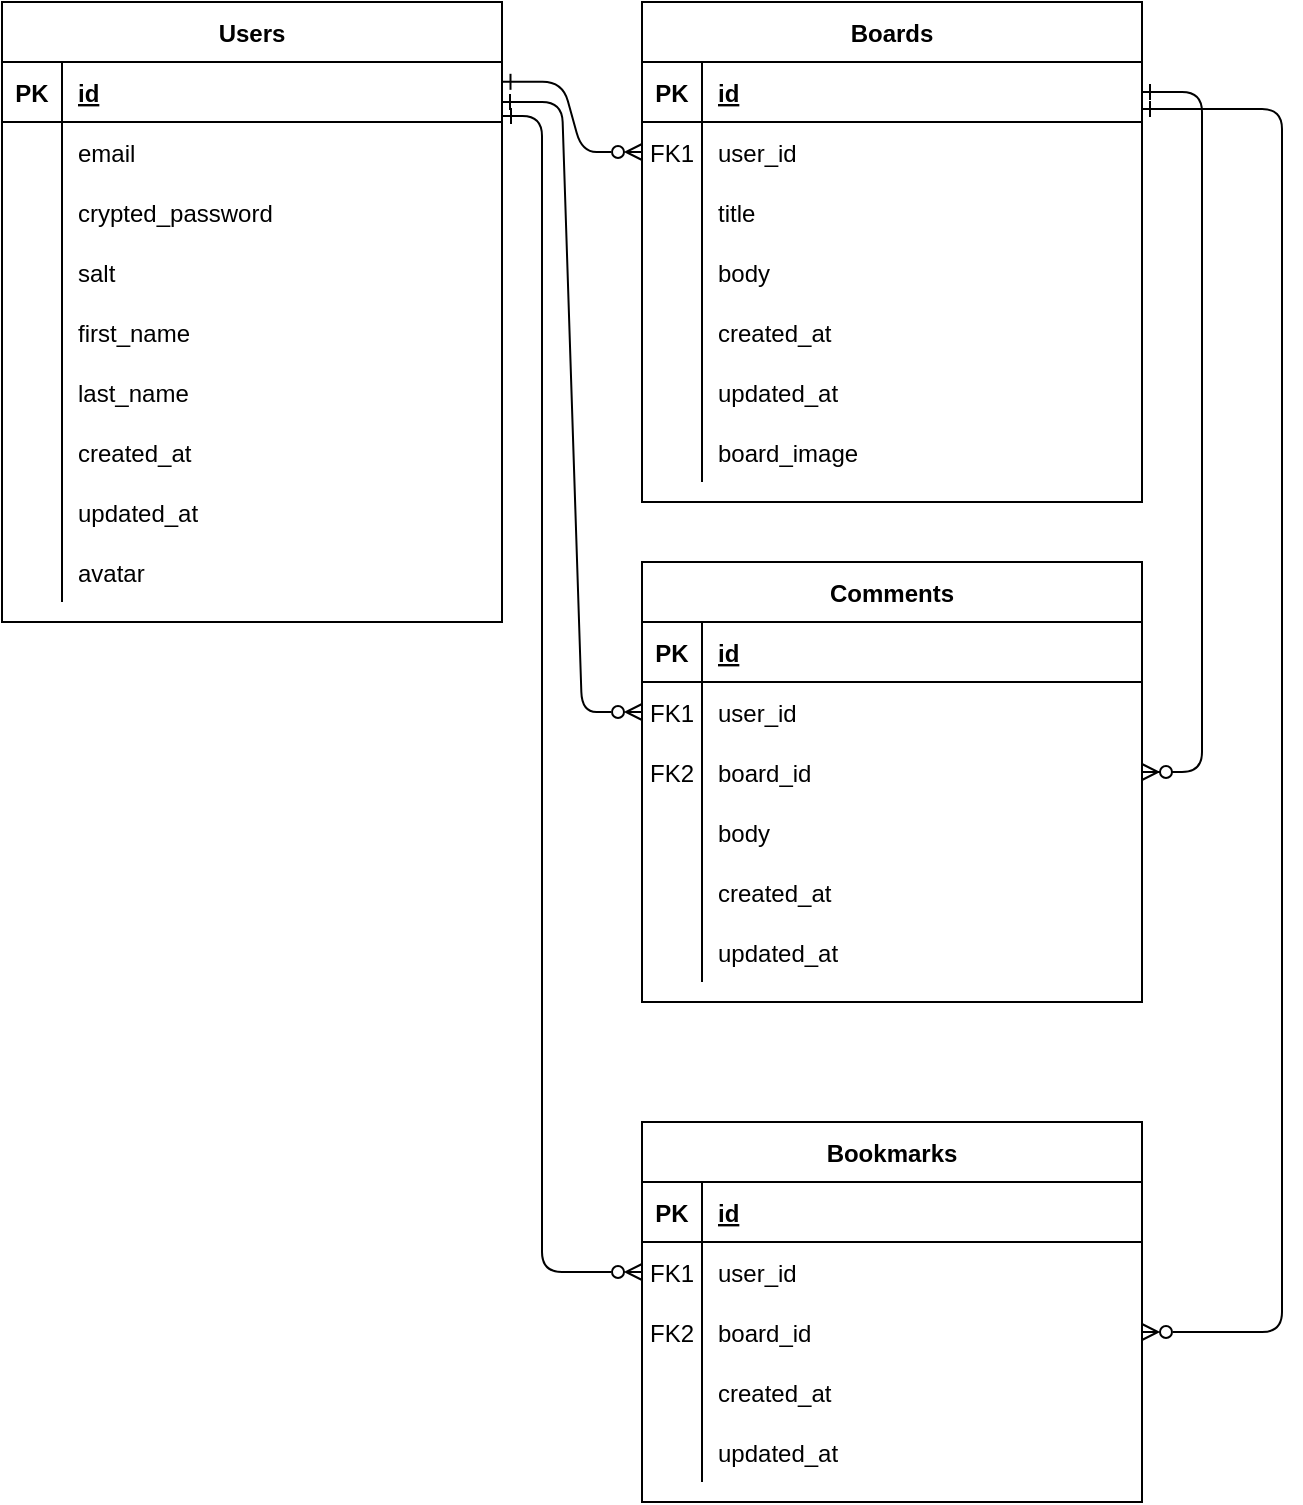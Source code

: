 <mxfile version="26.2.2" pages="3">
  <diagram id="-aPqWjCBgJZqT1SccrFr" name="ER図">
    <mxGraphModel dx="1880" dy="844" grid="1" gridSize="10" guides="1" tooltips="1" connect="1" arrows="1" fold="1" page="1" pageScale="1" pageWidth="827" pageHeight="1169" math="0" shadow="0">
      <root>
        <mxCell id="0" />
        <mxCell id="1" parent="0" />
        <mxCell id="04pcvJcXb9COTmMizlO2-1" value="" style="edgeStyle=entityRelationEdgeStyle;endArrow=ERzeroToMany;startArrow=ERone;endFill=0;startFill=0;exitX=1.001;exitY=0.33;exitDx=0;exitDy=0;exitPerimeter=0;" parent="1" source="04pcvJcXb9COTmMizlO2-42" target="04pcvJcXb9COTmMizlO2-7" edge="1">
          <mxGeometry width="100" height="100" relative="1" as="geometry">
            <mxPoint x="340" y="720" as="sourcePoint" />
            <mxPoint x="440" y="620" as="targetPoint" />
          </mxGeometry>
        </mxCell>
        <mxCell id="04pcvJcXb9COTmMizlO2-2" value="" style="edgeStyle=entityRelationEdgeStyle;endArrow=ERzeroToMany;startArrow=ERone;endFill=1;startFill=0;entryX=1;entryY=0.5;entryDx=0;entryDy=0;" parent="1" source="04pcvJcXb9COTmMizlO2-4" target="04pcvJcXb9COTmMizlO2-29" edge="1">
          <mxGeometry width="100" height="100" relative="1" as="geometry">
            <mxPoint x="400" y="180" as="sourcePoint" />
            <mxPoint x="460" y="205" as="targetPoint" />
            <Array as="points">
              <mxPoint x="750" y="340" />
            </Array>
          </mxGeometry>
        </mxCell>
        <mxCell id="04pcvJcXb9COTmMizlO2-3" value="Boards" style="shape=table;startSize=30;container=1;collapsible=1;childLayout=tableLayout;fixedRows=1;rowLines=0;fontStyle=1;align=center;resizeLast=1;" parent="1" vertex="1">
          <mxGeometry x="440" y="120" width="250" height="250" as="geometry" />
        </mxCell>
        <mxCell id="04pcvJcXb9COTmMizlO2-4" value="" style="shape=partialRectangle;collapsible=0;dropTarget=0;pointerEvents=0;fillColor=none;points=[[0,0.5],[1,0.5]];portConstraint=eastwest;top=0;left=0;right=0;bottom=1;" parent="04pcvJcXb9COTmMizlO2-3" vertex="1">
          <mxGeometry y="30" width="250" height="30" as="geometry" />
        </mxCell>
        <mxCell id="04pcvJcXb9COTmMizlO2-5" value="PK" style="shape=partialRectangle;overflow=hidden;connectable=0;fillColor=none;top=0;left=0;bottom=0;right=0;fontStyle=1;" parent="04pcvJcXb9COTmMizlO2-4" vertex="1">
          <mxGeometry width="30" height="30" as="geometry">
            <mxRectangle width="30" height="30" as="alternateBounds" />
          </mxGeometry>
        </mxCell>
        <mxCell id="04pcvJcXb9COTmMizlO2-6" value="id" style="shape=partialRectangle;overflow=hidden;connectable=0;fillColor=none;top=0;left=0;bottom=0;right=0;align=left;spacingLeft=6;fontStyle=5;" parent="04pcvJcXb9COTmMizlO2-4" vertex="1">
          <mxGeometry x="30" width="220" height="30" as="geometry">
            <mxRectangle width="220" height="30" as="alternateBounds" />
          </mxGeometry>
        </mxCell>
        <mxCell id="04pcvJcXb9COTmMizlO2-7" value="" style="shape=partialRectangle;collapsible=0;dropTarget=0;pointerEvents=0;fillColor=none;points=[[0,0.5],[1,0.5]];portConstraint=eastwest;top=0;left=0;right=0;bottom=0;" parent="04pcvJcXb9COTmMizlO2-3" vertex="1">
          <mxGeometry y="60" width="250" height="30" as="geometry" />
        </mxCell>
        <mxCell id="04pcvJcXb9COTmMizlO2-8" value="FK1" style="shape=partialRectangle;overflow=hidden;connectable=0;fillColor=none;top=0;left=0;bottom=0;right=0;" parent="04pcvJcXb9COTmMizlO2-7" vertex="1">
          <mxGeometry width="30" height="30" as="geometry">
            <mxRectangle width="30" height="30" as="alternateBounds" />
          </mxGeometry>
        </mxCell>
        <mxCell id="04pcvJcXb9COTmMizlO2-9" value="user_id" style="shape=partialRectangle;overflow=hidden;connectable=0;fillColor=none;top=0;left=0;bottom=0;right=0;align=left;spacingLeft=6;" parent="04pcvJcXb9COTmMizlO2-7" vertex="1">
          <mxGeometry x="30" width="220" height="30" as="geometry">
            <mxRectangle width="220" height="30" as="alternateBounds" />
          </mxGeometry>
        </mxCell>
        <mxCell id="eje17iRKapKXIkGPoOFj-1" style="shape=partialRectangle;collapsible=0;dropTarget=0;pointerEvents=0;fillColor=none;points=[[0,0.5],[1,0.5]];portConstraint=eastwest;top=0;left=0;right=0;bottom=0;" parent="04pcvJcXb9COTmMizlO2-3" vertex="1">
          <mxGeometry y="90" width="250" height="30" as="geometry" />
        </mxCell>
        <mxCell id="eje17iRKapKXIkGPoOFj-2" style="shape=partialRectangle;overflow=hidden;connectable=0;fillColor=none;top=0;left=0;bottom=0;right=0;" parent="eje17iRKapKXIkGPoOFj-1" vertex="1">
          <mxGeometry width="30" height="30" as="geometry">
            <mxRectangle width="30" height="30" as="alternateBounds" />
          </mxGeometry>
        </mxCell>
        <mxCell id="eje17iRKapKXIkGPoOFj-3" value="title" style="shape=partialRectangle;overflow=hidden;connectable=0;fillColor=none;top=0;left=0;bottom=0;right=0;align=left;spacingLeft=6;" parent="eje17iRKapKXIkGPoOFj-1" vertex="1">
          <mxGeometry x="30" width="220" height="30" as="geometry">
            <mxRectangle width="220" height="30" as="alternateBounds" />
          </mxGeometry>
        </mxCell>
        <mxCell id="04pcvJcXb9COTmMizlO2-10" value="" style="shape=partialRectangle;collapsible=0;dropTarget=0;pointerEvents=0;fillColor=none;points=[[0,0.5],[1,0.5]];portConstraint=eastwest;top=0;left=0;right=0;bottom=0;" parent="04pcvJcXb9COTmMizlO2-3" vertex="1">
          <mxGeometry y="120" width="250" height="30" as="geometry" />
        </mxCell>
        <mxCell id="04pcvJcXb9COTmMizlO2-11" value="" style="shape=partialRectangle;overflow=hidden;connectable=0;fillColor=none;top=0;left=0;bottom=0;right=0;" parent="04pcvJcXb9COTmMizlO2-10" vertex="1">
          <mxGeometry width="30" height="30" as="geometry">
            <mxRectangle width="30" height="30" as="alternateBounds" />
          </mxGeometry>
        </mxCell>
        <mxCell id="04pcvJcXb9COTmMizlO2-12" value="body" style="shape=partialRectangle;overflow=hidden;connectable=0;fillColor=none;top=0;left=0;bottom=0;right=0;align=left;spacingLeft=6;" parent="04pcvJcXb9COTmMizlO2-10" vertex="1">
          <mxGeometry x="30" width="220" height="30" as="geometry">
            <mxRectangle width="220" height="30" as="alternateBounds" />
          </mxGeometry>
        </mxCell>
        <mxCell id="04pcvJcXb9COTmMizlO2-16" style="shape=partialRectangle;collapsible=0;dropTarget=0;pointerEvents=0;fillColor=none;points=[[0,0.5],[1,0.5]];portConstraint=eastwest;top=0;left=0;right=0;bottom=0;" parent="04pcvJcXb9COTmMizlO2-3" vertex="1">
          <mxGeometry y="150" width="250" height="30" as="geometry" />
        </mxCell>
        <mxCell id="04pcvJcXb9COTmMizlO2-17" style="shape=partialRectangle;overflow=hidden;connectable=0;fillColor=none;top=0;left=0;bottom=0;right=0;" parent="04pcvJcXb9COTmMizlO2-16" vertex="1">
          <mxGeometry width="30" height="30" as="geometry">
            <mxRectangle width="30" height="30" as="alternateBounds" />
          </mxGeometry>
        </mxCell>
        <mxCell id="04pcvJcXb9COTmMizlO2-18" value="created_at" style="shape=partialRectangle;overflow=hidden;connectable=0;fillColor=none;top=0;left=0;bottom=0;right=0;align=left;spacingLeft=6;" parent="04pcvJcXb9COTmMizlO2-16" vertex="1">
          <mxGeometry x="30" width="220" height="30" as="geometry">
            <mxRectangle width="220" height="30" as="alternateBounds" />
          </mxGeometry>
        </mxCell>
        <mxCell id="04pcvJcXb9COTmMizlO2-19" style="shape=partialRectangle;collapsible=0;dropTarget=0;pointerEvents=0;fillColor=none;points=[[0,0.5],[1,0.5]];portConstraint=eastwest;top=0;left=0;right=0;bottom=0;" parent="04pcvJcXb9COTmMizlO2-3" vertex="1">
          <mxGeometry y="180" width="250" height="30" as="geometry" />
        </mxCell>
        <mxCell id="04pcvJcXb9COTmMizlO2-20" style="shape=partialRectangle;overflow=hidden;connectable=0;fillColor=none;top=0;left=0;bottom=0;right=0;" parent="04pcvJcXb9COTmMizlO2-19" vertex="1">
          <mxGeometry width="30" height="30" as="geometry">
            <mxRectangle width="30" height="30" as="alternateBounds" />
          </mxGeometry>
        </mxCell>
        <mxCell id="04pcvJcXb9COTmMizlO2-21" value="updated_at" style="shape=partialRectangle;overflow=hidden;connectable=0;fillColor=none;top=0;left=0;bottom=0;right=0;align=left;spacingLeft=6;" parent="04pcvJcXb9COTmMizlO2-19" vertex="1">
          <mxGeometry x="30" width="220" height="30" as="geometry">
            <mxRectangle width="220" height="30" as="alternateBounds" />
          </mxGeometry>
        </mxCell>
        <mxCell id="Q8_s1AeR18bT4fqNoqnT-1" style="shape=partialRectangle;collapsible=0;dropTarget=0;pointerEvents=0;fillColor=none;points=[[0,0.5],[1,0.5]];portConstraint=eastwest;top=0;left=0;right=0;bottom=0;" parent="04pcvJcXb9COTmMizlO2-3" vertex="1">
          <mxGeometry y="210" width="250" height="30" as="geometry" />
        </mxCell>
        <mxCell id="Q8_s1AeR18bT4fqNoqnT-2" style="shape=partialRectangle;overflow=hidden;connectable=0;fillColor=none;top=0;left=0;bottom=0;right=0;" parent="Q8_s1AeR18bT4fqNoqnT-1" vertex="1">
          <mxGeometry width="30" height="30" as="geometry">
            <mxRectangle width="30" height="30" as="alternateBounds" />
          </mxGeometry>
        </mxCell>
        <mxCell id="Q8_s1AeR18bT4fqNoqnT-3" value="board_image" style="shape=partialRectangle;overflow=hidden;connectable=0;fillColor=none;top=0;left=0;bottom=0;right=0;align=left;spacingLeft=6;" parent="Q8_s1AeR18bT4fqNoqnT-1" vertex="1">
          <mxGeometry x="30" width="220" height="30" as="geometry">
            <mxRectangle width="220" height="30" as="alternateBounds" />
          </mxGeometry>
        </mxCell>
        <mxCell id="04pcvJcXb9COTmMizlO2-22" value="Comments" style="shape=table;startSize=30;container=1;collapsible=1;childLayout=tableLayout;fixedRows=1;rowLines=0;fontStyle=1;align=center;resizeLast=1;" parent="1" vertex="1">
          <mxGeometry x="440" y="400" width="250" height="220" as="geometry" />
        </mxCell>
        <mxCell id="04pcvJcXb9COTmMizlO2-23" value="" style="shape=partialRectangle;collapsible=0;dropTarget=0;pointerEvents=0;fillColor=none;points=[[0,0.5],[1,0.5]];portConstraint=eastwest;top=0;left=0;right=0;bottom=1;" parent="04pcvJcXb9COTmMizlO2-22" vertex="1">
          <mxGeometry y="30" width="250" height="30" as="geometry" />
        </mxCell>
        <mxCell id="04pcvJcXb9COTmMizlO2-24" value="PK" style="shape=partialRectangle;overflow=hidden;connectable=0;fillColor=none;top=0;left=0;bottom=0;right=0;fontStyle=1;" parent="04pcvJcXb9COTmMizlO2-23" vertex="1">
          <mxGeometry width="30" height="30" as="geometry">
            <mxRectangle width="30" height="30" as="alternateBounds" />
          </mxGeometry>
        </mxCell>
        <mxCell id="04pcvJcXb9COTmMizlO2-25" value="id" style="shape=partialRectangle;overflow=hidden;connectable=0;fillColor=none;top=0;left=0;bottom=0;right=0;align=left;spacingLeft=6;fontStyle=5;" parent="04pcvJcXb9COTmMizlO2-23" vertex="1">
          <mxGeometry x="30" width="220" height="30" as="geometry">
            <mxRectangle width="220" height="30" as="alternateBounds" />
          </mxGeometry>
        </mxCell>
        <mxCell id="04pcvJcXb9COTmMizlO2-26" value="" style="shape=partialRectangle;collapsible=0;dropTarget=0;pointerEvents=0;fillColor=none;points=[[0,0.5],[1,0.5]];portConstraint=eastwest;top=0;left=0;right=0;bottom=0;" parent="04pcvJcXb9COTmMizlO2-22" vertex="1">
          <mxGeometry y="60" width="250" height="30" as="geometry" />
        </mxCell>
        <mxCell id="04pcvJcXb9COTmMizlO2-27" value="FK1" style="shape=partialRectangle;overflow=hidden;connectable=0;fillColor=none;top=0;left=0;bottom=0;right=0;" parent="04pcvJcXb9COTmMizlO2-26" vertex="1">
          <mxGeometry width="30" height="30" as="geometry">
            <mxRectangle width="30" height="30" as="alternateBounds" />
          </mxGeometry>
        </mxCell>
        <mxCell id="04pcvJcXb9COTmMizlO2-28" value="user_id" style="shape=partialRectangle;overflow=hidden;connectable=0;fillColor=none;top=0;left=0;bottom=0;right=0;align=left;spacingLeft=6;" parent="04pcvJcXb9COTmMizlO2-26" vertex="1">
          <mxGeometry x="30" width="220" height="30" as="geometry">
            <mxRectangle width="220" height="30" as="alternateBounds" />
          </mxGeometry>
        </mxCell>
        <mxCell id="04pcvJcXb9COTmMizlO2-29" value="" style="shape=partialRectangle;collapsible=0;dropTarget=0;pointerEvents=0;fillColor=none;points=[[0,0.5],[1,0.5]];portConstraint=eastwest;top=0;left=0;right=0;bottom=0;" parent="04pcvJcXb9COTmMizlO2-22" vertex="1">
          <mxGeometry y="90" width="250" height="30" as="geometry" />
        </mxCell>
        <mxCell id="04pcvJcXb9COTmMizlO2-30" value="FK2" style="shape=partialRectangle;overflow=hidden;connectable=0;fillColor=none;top=0;left=0;bottom=0;right=0;" parent="04pcvJcXb9COTmMizlO2-29" vertex="1">
          <mxGeometry width="30" height="30" as="geometry">
            <mxRectangle width="30" height="30" as="alternateBounds" />
          </mxGeometry>
        </mxCell>
        <mxCell id="04pcvJcXb9COTmMizlO2-31" value="board_id" style="shape=partialRectangle;overflow=hidden;connectable=0;fillColor=none;top=0;left=0;bottom=0;right=0;align=left;spacingLeft=6;" parent="04pcvJcXb9COTmMizlO2-29" vertex="1">
          <mxGeometry x="30" width="220" height="30" as="geometry">
            <mxRectangle width="220" height="30" as="alternateBounds" />
          </mxGeometry>
        </mxCell>
        <mxCell id="04pcvJcXb9COTmMizlO2-32" style="shape=partialRectangle;collapsible=0;dropTarget=0;pointerEvents=0;fillColor=none;points=[[0,0.5],[1,0.5]];portConstraint=eastwest;top=0;left=0;right=0;bottom=0;" parent="04pcvJcXb9COTmMizlO2-22" vertex="1">
          <mxGeometry y="120" width="250" height="30" as="geometry" />
        </mxCell>
        <mxCell id="04pcvJcXb9COTmMizlO2-33" style="shape=partialRectangle;overflow=hidden;connectable=0;fillColor=none;top=0;left=0;bottom=0;right=0;" parent="04pcvJcXb9COTmMizlO2-32" vertex="1">
          <mxGeometry width="30" height="30" as="geometry">
            <mxRectangle width="30" height="30" as="alternateBounds" />
          </mxGeometry>
        </mxCell>
        <mxCell id="04pcvJcXb9COTmMizlO2-34" value="body" style="shape=partialRectangle;overflow=hidden;connectable=0;fillColor=none;top=0;left=0;bottom=0;right=0;align=left;spacingLeft=6;" parent="04pcvJcXb9COTmMizlO2-32" vertex="1">
          <mxGeometry x="30" width="220" height="30" as="geometry">
            <mxRectangle width="220" height="30" as="alternateBounds" />
          </mxGeometry>
        </mxCell>
        <mxCell id="04pcvJcXb9COTmMizlO2-35" style="shape=partialRectangle;collapsible=0;dropTarget=0;pointerEvents=0;fillColor=none;points=[[0,0.5],[1,0.5]];portConstraint=eastwest;top=0;left=0;right=0;bottom=0;" parent="04pcvJcXb9COTmMizlO2-22" vertex="1">
          <mxGeometry y="150" width="250" height="30" as="geometry" />
        </mxCell>
        <mxCell id="04pcvJcXb9COTmMizlO2-36" style="shape=partialRectangle;overflow=hidden;connectable=0;fillColor=none;top=0;left=0;bottom=0;right=0;" parent="04pcvJcXb9COTmMizlO2-35" vertex="1">
          <mxGeometry width="30" height="30" as="geometry">
            <mxRectangle width="30" height="30" as="alternateBounds" />
          </mxGeometry>
        </mxCell>
        <mxCell id="04pcvJcXb9COTmMizlO2-37" value="created_at" style="shape=partialRectangle;overflow=hidden;connectable=0;fillColor=none;top=0;left=0;bottom=0;right=0;align=left;spacingLeft=6;" parent="04pcvJcXb9COTmMizlO2-35" vertex="1">
          <mxGeometry x="30" width="220" height="30" as="geometry">
            <mxRectangle width="220" height="30" as="alternateBounds" />
          </mxGeometry>
        </mxCell>
        <mxCell id="04pcvJcXb9COTmMizlO2-38" style="shape=partialRectangle;collapsible=0;dropTarget=0;pointerEvents=0;fillColor=none;points=[[0,0.5],[1,0.5]];portConstraint=eastwest;top=0;left=0;right=0;bottom=0;" parent="04pcvJcXb9COTmMizlO2-22" vertex="1">
          <mxGeometry y="180" width="250" height="30" as="geometry" />
        </mxCell>
        <mxCell id="04pcvJcXb9COTmMizlO2-39" style="shape=partialRectangle;overflow=hidden;connectable=0;fillColor=none;top=0;left=0;bottom=0;right=0;" parent="04pcvJcXb9COTmMizlO2-38" vertex="1">
          <mxGeometry width="30" height="30" as="geometry">
            <mxRectangle width="30" height="30" as="alternateBounds" />
          </mxGeometry>
        </mxCell>
        <mxCell id="04pcvJcXb9COTmMizlO2-40" value="updated_at" style="shape=partialRectangle;overflow=hidden;connectable=0;fillColor=none;top=0;left=0;bottom=0;right=0;align=left;spacingLeft=6;" parent="04pcvJcXb9COTmMizlO2-38" vertex="1">
          <mxGeometry x="30" width="220" height="30" as="geometry">
            <mxRectangle width="220" height="30" as="alternateBounds" />
          </mxGeometry>
        </mxCell>
        <mxCell id="04pcvJcXb9COTmMizlO2-41" value="Users" style="shape=table;startSize=30;container=1;collapsible=1;childLayout=tableLayout;fixedRows=1;rowLines=0;fontStyle=1;align=center;resizeLast=1;" parent="1" vertex="1">
          <mxGeometry x="120" y="120" width="250" height="310" as="geometry" />
        </mxCell>
        <mxCell id="04pcvJcXb9COTmMizlO2-42" value="" style="shape=partialRectangle;collapsible=0;dropTarget=0;pointerEvents=0;fillColor=none;points=[[0,0.5],[1,0.5]];portConstraint=eastwest;top=0;left=0;right=0;bottom=1;" parent="04pcvJcXb9COTmMizlO2-41" vertex="1">
          <mxGeometry y="30" width="250" height="30" as="geometry" />
        </mxCell>
        <mxCell id="04pcvJcXb9COTmMizlO2-43" value="PK" style="shape=partialRectangle;overflow=hidden;connectable=0;fillColor=none;top=0;left=0;bottom=0;right=0;fontStyle=1;" parent="04pcvJcXb9COTmMizlO2-42" vertex="1">
          <mxGeometry width="30" height="30" as="geometry">
            <mxRectangle width="30" height="30" as="alternateBounds" />
          </mxGeometry>
        </mxCell>
        <mxCell id="04pcvJcXb9COTmMizlO2-44" value="id" style="shape=partialRectangle;overflow=hidden;connectable=0;fillColor=none;top=0;left=0;bottom=0;right=0;align=left;spacingLeft=6;fontStyle=5;" parent="04pcvJcXb9COTmMizlO2-42" vertex="1">
          <mxGeometry x="30" width="220" height="30" as="geometry">
            <mxRectangle width="220" height="30" as="alternateBounds" />
          </mxGeometry>
        </mxCell>
        <mxCell id="04pcvJcXb9COTmMizlO2-45" value="" style="shape=partialRectangle;collapsible=0;dropTarget=0;pointerEvents=0;fillColor=none;points=[[0,0.5],[1,0.5]];portConstraint=eastwest;top=0;left=0;right=0;bottom=0;" parent="04pcvJcXb9COTmMizlO2-41" vertex="1">
          <mxGeometry y="60" width="250" height="30" as="geometry" />
        </mxCell>
        <mxCell id="04pcvJcXb9COTmMizlO2-46" value="" style="shape=partialRectangle;overflow=hidden;connectable=0;fillColor=none;top=0;left=0;bottom=0;right=0;" parent="04pcvJcXb9COTmMizlO2-45" vertex="1">
          <mxGeometry width="30" height="30" as="geometry">
            <mxRectangle width="30" height="30" as="alternateBounds" />
          </mxGeometry>
        </mxCell>
        <mxCell id="04pcvJcXb9COTmMizlO2-47" value="email" style="shape=partialRectangle;overflow=hidden;connectable=0;fillColor=none;top=0;left=0;bottom=0;right=0;align=left;spacingLeft=6;" parent="04pcvJcXb9COTmMizlO2-45" vertex="1">
          <mxGeometry x="30" width="220" height="30" as="geometry">
            <mxRectangle width="220" height="30" as="alternateBounds" />
          </mxGeometry>
        </mxCell>
        <mxCell id="04pcvJcXb9COTmMizlO2-54" style="shape=partialRectangle;collapsible=0;dropTarget=0;pointerEvents=0;fillColor=none;points=[[0,0.5],[1,0.5]];portConstraint=eastwest;top=0;left=0;right=0;bottom=0;" parent="04pcvJcXb9COTmMizlO2-41" vertex="1">
          <mxGeometry y="90" width="250" height="30" as="geometry" />
        </mxCell>
        <mxCell id="04pcvJcXb9COTmMizlO2-55" style="shape=partialRectangle;overflow=hidden;connectable=0;fillColor=none;top=0;left=0;bottom=0;right=0;" parent="04pcvJcXb9COTmMizlO2-54" vertex="1">
          <mxGeometry width="30" height="30" as="geometry">
            <mxRectangle width="30" height="30" as="alternateBounds" />
          </mxGeometry>
        </mxCell>
        <mxCell id="04pcvJcXb9COTmMizlO2-56" value="crypted_password" style="shape=partialRectangle;overflow=hidden;connectable=0;fillColor=none;top=0;left=0;bottom=0;right=0;align=left;spacingLeft=6;" parent="04pcvJcXb9COTmMizlO2-54" vertex="1">
          <mxGeometry x="30" width="220" height="30" as="geometry">
            <mxRectangle width="220" height="30" as="alternateBounds" />
          </mxGeometry>
        </mxCell>
        <mxCell id="46lkJfOG7N7N2KrCuEmN-13" style="shape=partialRectangle;collapsible=0;dropTarget=0;pointerEvents=0;fillColor=none;points=[[0,0.5],[1,0.5]];portConstraint=eastwest;top=0;left=0;right=0;bottom=0;" parent="04pcvJcXb9COTmMizlO2-41" vertex="1">
          <mxGeometry y="120" width="250" height="30" as="geometry" />
        </mxCell>
        <mxCell id="46lkJfOG7N7N2KrCuEmN-14" style="shape=partialRectangle;overflow=hidden;connectable=0;fillColor=none;top=0;left=0;bottom=0;right=0;" parent="46lkJfOG7N7N2KrCuEmN-13" vertex="1">
          <mxGeometry width="30" height="30" as="geometry">
            <mxRectangle width="30" height="30" as="alternateBounds" />
          </mxGeometry>
        </mxCell>
        <mxCell id="46lkJfOG7N7N2KrCuEmN-15" value="salt" style="shape=partialRectangle;overflow=hidden;connectable=0;fillColor=none;top=0;left=0;bottom=0;right=0;align=left;spacingLeft=6;" parent="46lkJfOG7N7N2KrCuEmN-13" vertex="1">
          <mxGeometry x="30" width="220" height="30" as="geometry">
            <mxRectangle width="220" height="30" as="alternateBounds" />
          </mxGeometry>
        </mxCell>
        <mxCell id="Mb_Bv-xx3hPNudqAA9Cg-29" style="shape=partialRectangle;collapsible=0;dropTarget=0;pointerEvents=0;fillColor=none;points=[[0,0.5],[1,0.5]];portConstraint=eastwest;top=0;left=0;right=0;bottom=0;" parent="04pcvJcXb9COTmMizlO2-41" vertex="1">
          <mxGeometry y="150" width="250" height="30" as="geometry" />
        </mxCell>
        <mxCell id="Mb_Bv-xx3hPNudqAA9Cg-30" style="shape=partialRectangle;overflow=hidden;connectable=0;fillColor=none;top=0;left=0;bottom=0;right=0;" parent="Mb_Bv-xx3hPNudqAA9Cg-29" vertex="1">
          <mxGeometry width="30" height="30" as="geometry">
            <mxRectangle width="30" height="30" as="alternateBounds" />
          </mxGeometry>
        </mxCell>
        <mxCell id="Mb_Bv-xx3hPNudqAA9Cg-31" value="first_name" style="shape=partialRectangle;overflow=hidden;connectable=0;fillColor=none;top=0;left=0;bottom=0;right=0;align=left;spacingLeft=6;" parent="Mb_Bv-xx3hPNudqAA9Cg-29" vertex="1">
          <mxGeometry x="30" width="220" height="30" as="geometry">
            <mxRectangle width="220" height="30" as="alternateBounds" />
          </mxGeometry>
        </mxCell>
        <mxCell id="Mb_Bv-xx3hPNudqAA9Cg-26" style="shape=partialRectangle;collapsible=0;dropTarget=0;pointerEvents=0;fillColor=none;points=[[0,0.5],[1,0.5]];portConstraint=eastwest;top=0;left=0;right=0;bottom=0;" parent="04pcvJcXb9COTmMizlO2-41" vertex="1">
          <mxGeometry y="180" width="250" height="30" as="geometry" />
        </mxCell>
        <mxCell id="Mb_Bv-xx3hPNudqAA9Cg-27" style="shape=partialRectangle;overflow=hidden;connectable=0;fillColor=none;top=0;left=0;bottom=0;right=0;" parent="Mb_Bv-xx3hPNudqAA9Cg-26" vertex="1">
          <mxGeometry width="30" height="30" as="geometry">
            <mxRectangle width="30" height="30" as="alternateBounds" />
          </mxGeometry>
        </mxCell>
        <mxCell id="Mb_Bv-xx3hPNudqAA9Cg-28" value="last_name" style="shape=partialRectangle;overflow=hidden;connectable=0;fillColor=none;top=0;left=0;bottom=0;right=0;align=left;spacingLeft=6;" parent="Mb_Bv-xx3hPNudqAA9Cg-26" vertex="1">
          <mxGeometry x="30" width="220" height="30" as="geometry">
            <mxRectangle width="220" height="30" as="alternateBounds" />
          </mxGeometry>
        </mxCell>
        <mxCell id="04pcvJcXb9COTmMizlO2-57" style="shape=partialRectangle;collapsible=0;dropTarget=0;pointerEvents=0;fillColor=none;points=[[0,0.5],[1,0.5]];portConstraint=eastwest;top=0;left=0;right=0;bottom=0;" parent="04pcvJcXb9COTmMizlO2-41" vertex="1">
          <mxGeometry y="210" width="250" height="30" as="geometry" />
        </mxCell>
        <mxCell id="04pcvJcXb9COTmMizlO2-58" style="shape=partialRectangle;overflow=hidden;connectable=0;fillColor=none;top=0;left=0;bottom=0;right=0;" parent="04pcvJcXb9COTmMizlO2-57" vertex="1">
          <mxGeometry width="30" height="30" as="geometry">
            <mxRectangle width="30" height="30" as="alternateBounds" />
          </mxGeometry>
        </mxCell>
        <mxCell id="04pcvJcXb9COTmMizlO2-59" value="created_at" style="shape=partialRectangle;overflow=hidden;connectable=0;fillColor=none;top=0;left=0;bottom=0;right=0;align=left;spacingLeft=6;" parent="04pcvJcXb9COTmMizlO2-57" vertex="1">
          <mxGeometry x="30" width="220" height="30" as="geometry">
            <mxRectangle width="220" height="30" as="alternateBounds" />
          </mxGeometry>
        </mxCell>
        <mxCell id="04pcvJcXb9COTmMizlO2-60" style="shape=partialRectangle;collapsible=0;dropTarget=0;pointerEvents=0;fillColor=none;points=[[0,0.5],[1,0.5]];portConstraint=eastwest;top=0;left=0;right=0;bottom=0;" parent="04pcvJcXb9COTmMizlO2-41" vertex="1">
          <mxGeometry y="240" width="250" height="30" as="geometry" />
        </mxCell>
        <mxCell id="04pcvJcXb9COTmMizlO2-61" style="shape=partialRectangle;overflow=hidden;connectable=0;fillColor=none;top=0;left=0;bottom=0;right=0;" parent="04pcvJcXb9COTmMizlO2-60" vertex="1">
          <mxGeometry width="30" height="30" as="geometry">
            <mxRectangle width="30" height="30" as="alternateBounds" />
          </mxGeometry>
        </mxCell>
        <mxCell id="04pcvJcXb9COTmMizlO2-62" value="updated_at" style="shape=partialRectangle;overflow=hidden;connectable=0;fillColor=none;top=0;left=0;bottom=0;right=0;align=left;spacingLeft=6;" parent="04pcvJcXb9COTmMizlO2-60" vertex="1">
          <mxGeometry x="30" width="220" height="30" as="geometry">
            <mxRectangle width="220" height="30" as="alternateBounds" />
          </mxGeometry>
        </mxCell>
        <mxCell id="Nz_sMqREjVq_t7jbokpN-1" style="shape=partialRectangle;collapsible=0;dropTarget=0;pointerEvents=0;fillColor=none;points=[[0,0.5],[1,0.5]];portConstraint=eastwest;top=0;left=0;right=0;bottom=0;" parent="04pcvJcXb9COTmMizlO2-41" vertex="1">
          <mxGeometry y="270" width="250" height="30" as="geometry" />
        </mxCell>
        <mxCell id="Nz_sMqREjVq_t7jbokpN-2" style="shape=partialRectangle;overflow=hidden;connectable=0;fillColor=none;top=0;left=0;bottom=0;right=0;" parent="Nz_sMqREjVq_t7jbokpN-1" vertex="1">
          <mxGeometry width="30" height="30" as="geometry">
            <mxRectangle width="30" height="30" as="alternateBounds" />
          </mxGeometry>
        </mxCell>
        <mxCell id="Nz_sMqREjVq_t7jbokpN-3" value="avatar" style="shape=partialRectangle;overflow=hidden;connectable=0;fillColor=none;top=0;left=0;bottom=0;right=0;align=left;spacingLeft=6;" parent="Nz_sMqREjVq_t7jbokpN-1" vertex="1">
          <mxGeometry x="30" width="220" height="30" as="geometry">
            <mxRectangle width="220" height="30" as="alternateBounds" />
          </mxGeometry>
        </mxCell>
        <mxCell id="04pcvJcXb9COTmMizlO2-63" value="Bookmarks" style="shape=table;startSize=30;container=1;collapsible=1;childLayout=tableLayout;fixedRows=1;rowLines=0;fontStyle=1;align=center;resizeLast=1;" parent="1" vertex="1">
          <mxGeometry x="440" y="680" width="250" height="190" as="geometry" />
        </mxCell>
        <mxCell id="04pcvJcXb9COTmMizlO2-64" value="" style="shape=partialRectangle;collapsible=0;dropTarget=0;pointerEvents=0;fillColor=none;points=[[0,0.5],[1,0.5]];portConstraint=eastwest;top=0;left=0;right=0;bottom=1;" parent="04pcvJcXb9COTmMizlO2-63" vertex="1">
          <mxGeometry y="30" width="250" height="30" as="geometry" />
        </mxCell>
        <mxCell id="04pcvJcXb9COTmMizlO2-65" value="PK" style="shape=partialRectangle;overflow=hidden;connectable=0;fillColor=none;top=0;left=0;bottom=0;right=0;fontStyle=1;" parent="04pcvJcXb9COTmMizlO2-64" vertex="1">
          <mxGeometry width="30" height="30" as="geometry">
            <mxRectangle width="30" height="30" as="alternateBounds" />
          </mxGeometry>
        </mxCell>
        <mxCell id="04pcvJcXb9COTmMizlO2-66" value="id" style="shape=partialRectangle;overflow=hidden;connectable=0;fillColor=none;top=0;left=0;bottom=0;right=0;align=left;spacingLeft=6;fontStyle=5;" parent="04pcvJcXb9COTmMizlO2-64" vertex="1">
          <mxGeometry x="30" width="220" height="30" as="geometry">
            <mxRectangle width="220" height="30" as="alternateBounds" />
          </mxGeometry>
        </mxCell>
        <mxCell id="04pcvJcXb9COTmMizlO2-67" value="" style="shape=partialRectangle;collapsible=0;dropTarget=0;pointerEvents=0;fillColor=none;points=[[0,0.5],[1,0.5]];portConstraint=eastwest;top=0;left=0;right=0;bottom=0;" parent="04pcvJcXb9COTmMizlO2-63" vertex="1">
          <mxGeometry y="60" width="250" height="30" as="geometry" />
        </mxCell>
        <mxCell id="04pcvJcXb9COTmMizlO2-68" value="FK1" style="shape=partialRectangle;overflow=hidden;connectable=0;fillColor=none;top=0;left=0;bottom=0;right=0;" parent="04pcvJcXb9COTmMizlO2-67" vertex="1">
          <mxGeometry width="30" height="30" as="geometry">
            <mxRectangle width="30" height="30" as="alternateBounds" />
          </mxGeometry>
        </mxCell>
        <mxCell id="04pcvJcXb9COTmMizlO2-69" value="user_id" style="shape=partialRectangle;overflow=hidden;connectable=0;fillColor=none;top=0;left=0;bottom=0;right=0;align=left;spacingLeft=6;" parent="04pcvJcXb9COTmMizlO2-67" vertex="1">
          <mxGeometry x="30" width="220" height="30" as="geometry">
            <mxRectangle width="220" height="30" as="alternateBounds" />
          </mxGeometry>
        </mxCell>
        <mxCell id="04pcvJcXb9COTmMizlO2-70" value="" style="shape=partialRectangle;collapsible=0;dropTarget=0;pointerEvents=0;fillColor=none;points=[[0,0.5],[1,0.5]];portConstraint=eastwest;top=0;left=0;right=0;bottom=0;" parent="04pcvJcXb9COTmMizlO2-63" vertex="1">
          <mxGeometry y="90" width="250" height="30" as="geometry" />
        </mxCell>
        <mxCell id="04pcvJcXb9COTmMizlO2-71" value="FK2" style="shape=partialRectangle;overflow=hidden;connectable=0;fillColor=none;top=0;left=0;bottom=0;right=0;" parent="04pcvJcXb9COTmMizlO2-70" vertex="1">
          <mxGeometry width="30" height="30" as="geometry">
            <mxRectangle width="30" height="30" as="alternateBounds" />
          </mxGeometry>
        </mxCell>
        <mxCell id="04pcvJcXb9COTmMizlO2-72" value="board_id" style="shape=partialRectangle;overflow=hidden;connectable=0;fillColor=none;top=0;left=0;bottom=0;right=0;align=left;spacingLeft=6;" parent="04pcvJcXb9COTmMizlO2-70" vertex="1">
          <mxGeometry x="30" width="220" height="30" as="geometry">
            <mxRectangle width="220" height="30" as="alternateBounds" />
          </mxGeometry>
        </mxCell>
        <mxCell id="04pcvJcXb9COTmMizlO2-73" style="shape=partialRectangle;collapsible=0;dropTarget=0;pointerEvents=0;fillColor=none;points=[[0,0.5],[1,0.5]];portConstraint=eastwest;top=0;left=0;right=0;bottom=0;" parent="04pcvJcXb9COTmMizlO2-63" vertex="1">
          <mxGeometry y="120" width="250" height="30" as="geometry" />
        </mxCell>
        <mxCell id="04pcvJcXb9COTmMizlO2-74" style="shape=partialRectangle;overflow=hidden;connectable=0;fillColor=none;top=0;left=0;bottom=0;right=0;" parent="04pcvJcXb9COTmMizlO2-73" vertex="1">
          <mxGeometry width="30" height="30" as="geometry">
            <mxRectangle width="30" height="30" as="alternateBounds" />
          </mxGeometry>
        </mxCell>
        <mxCell id="04pcvJcXb9COTmMizlO2-75" value="created_at" style="shape=partialRectangle;overflow=hidden;connectable=0;fillColor=none;top=0;left=0;bottom=0;right=0;align=left;spacingLeft=6;" parent="04pcvJcXb9COTmMizlO2-73" vertex="1">
          <mxGeometry x="30" width="220" height="30" as="geometry">
            <mxRectangle width="220" height="30" as="alternateBounds" />
          </mxGeometry>
        </mxCell>
        <mxCell id="04pcvJcXb9COTmMizlO2-76" style="shape=partialRectangle;collapsible=0;dropTarget=0;pointerEvents=0;fillColor=none;points=[[0,0.5],[1,0.5]];portConstraint=eastwest;top=0;left=0;right=0;bottom=0;" parent="04pcvJcXb9COTmMizlO2-63" vertex="1">
          <mxGeometry y="150" width="250" height="30" as="geometry" />
        </mxCell>
        <mxCell id="04pcvJcXb9COTmMizlO2-77" style="shape=partialRectangle;overflow=hidden;connectable=0;fillColor=none;top=0;left=0;bottom=0;right=0;" parent="04pcvJcXb9COTmMizlO2-76" vertex="1">
          <mxGeometry width="30" height="30" as="geometry">
            <mxRectangle width="30" height="30" as="alternateBounds" />
          </mxGeometry>
        </mxCell>
        <mxCell id="04pcvJcXb9COTmMizlO2-78" value="updated_at" style="shape=partialRectangle;overflow=hidden;connectable=0;fillColor=none;top=0;left=0;bottom=0;right=0;align=left;spacingLeft=6;" parent="04pcvJcXb9COTmMizlO2-76" vertex="1">
          <mxGeometry x="30" width="220" height="30" as="geometry">
            <mxRectangle width="220" height="30" as="alternateBounds" />
          </mxGeometry>
        </mxCell>
        <mxCell id="04pcvJcXb9COTmMizlO2-79" style="edgeStyle=entityRelationEdgeStyle;rounded=1;orthogonalLoop=1;jettySize=auto;html=1;entryX=0;entryY=0.5;entryDx=0;entryDy=0;curved=0;startArrow=ERone;startFill=0;endArrow=ERzeroToMany;endFill=0;" parent="1" target="04pcvJcXb9COTmMizlO2-26" edge="1">
          <mxGeometry relative="1" as="geometry">
            <mxPoint x="370" y="170" as="sourcePoint" />
          </mxGeometry>
        </mxCell>
        <mxCell id="04pcvJcXb9COTmMizlO2-80" style="edgeStyle=orthogonalEdgeStyle;rounded=1;orthogonalLoop=1;jettySize=auto;html=1;exitX=1.002;exitY=0.9;exitDx=0;exitDy=0;exitPerimeter=0;startArrow=ERone;startFill=0;endArrow=ERzeroToMany;endFill=0;" parent="1" source="04pcvJcXb9COTmMizlO2-42" target="04pcvJcXb9COTmMizlO2-67" edge="1">
          <mxGeometry relative="1" as="geometry">
            <Array as="points">
              <mxPoint x="390" y="177" />
              <mxPoint x="390" y="755" />
            </Array>
          </mxGeometry>
        </mxCell>
        <mxCell id="04pcvJcXb9COTmMizlO2-81" style="edgeStyle=orthogonalEdgeStyle;rounded=1;orthogonalLoop=1;jettySize=auto;html=1;exitX=1;exitY=0.784;exitDx=0;exitDy=0;entryX=1;entryY=0.5;entryDx=0;entryDy=0;exitPerimeter=0;endArrow=ERzeroToMany;endFill=0;startArrow=ERone;startFill=0;" parent="1" source="04pcvJcXb9COTmMizlO2-4" target="04pcvJcXb9COTmMizlO2-70" edge="1">
          <mxGeometry relative="1" as="geometry">
            <Array as="points">
              <mxPoint x="760" y="174" />
              <mxPoint x="760" y="785" />
            </Array>
          </mxGeometry>
        </mxCell>
      </root>
    </mxGraphModel>
  </diagram>
  <diagram id="rJxpaciJAZ76RF_AAqm3" name="素材BK">
    <mxGraphModel dx="2868" dy="-882" grid="1" gridSize="10" guides="1" tooltips="1" connect="1" arrows="1" fold="1" page="1" pageScale="1" pageWidth="827" pageHeight="1169" math="0" shadow="0">
      <root>
        <mxCell id="0" />
        <mxCell id="1" parent="0" />
        <mxCell id="-TT-GET8N3IYQ_y2X5ti-39" value="" style="rounded=1;whiteSpace=wrap;html=1;shadow=0;labelBackgroundColor=none;strokeWidth=1;fontFamily=Verdana;fontSize=8;align=center;" vertex="1" parent="1">
          <mxGeometry x="120" y="2660" width="100" height="60" as="geometry" />
        </mxCell>
        <mxCell id="-TT-GET8N3IYQ_y2X5ti-40" value="" style="rounded=1;whiteSpace=wrap;html=1;shadow=0;labelBackgroundColor=none;strokeWidth=1;fontFamily=Verdana;fontSize=8;align=center;" vertex="1" parent="1">
          <mxGeometry x="120" y="2750" width="100" height="60" as="geometry" />
        </mxCell>
        <mxCell id="-TT-GET8N3IYQ_y2X5ti-41" value="" style="rounded=1;whiteSpace=wrap;html=1;shadow=0;labelBackgroundColor=none;strokeWidth=1;fontFamily=Verdana;fontSize=8;align=center;" vertex="1" parent="1">
          <mxGeometry x="130" y="3155" width="100" height="60" as="geometry" />
        </mxCell>
        <mxCell id="-TT-GET8N3IYQ_y2X5ti-42" style="edgeStyle=orthogonalEdgeStyle;rounded=1;html=1;labelBackgroundColor=none;startArrow=none;startFill=0;startSize=5;endArrow=classicThin;endFill=1;endSize=5;jettySize=auto;orthogonalLoop=1;strokeWidth=1;fontFamily=Verdana;fontSize=8" edge="1" parent="1" source="-TT-GET8N3IYQ_y2X5ti-39" target="-TT-GET8N3IYQ_y2X5ti-57">
          <mxGeometry relative="1" as="geometry" />
        </mxCell>
        <mxCell id="-TT-GET8N3IYQ_y2X5ti-43" style="edgeStyle=orthogonalEdgeStyle;rounded=1;html=1;labelBackgroundColor=none;startArrow=none;startFill=0;startSize=5;endArrow=classicThin;endFill=1;endSize=5;jettySize=auto;orthogonalLoop=1;strokeWidth=1;fontFamily=Verdana;fontSize=8" edge="1" parent="1" source="-TT-GET8N3IYQ_y2X5ti-57" target="-TT-GET8N3IYQ_y2X5ti-40">
          <mxGeometry relative="1" as="geometry">
            <Array as="points">
              <mxPoint x="340" y="2730" />
              <mxPoint x="170" y="2730" />
            </Array>
          </mxGeometry>
        </mxCell>
        <mxCell id="-TT-GET8N3IYQ_y2X5ti-44" style="edgeStyle=orthogonalEdgeStyle;rounded=1;html=1;labelBackgroundColor=none;startArrow=none;startFill=0;startSize=5;endArrow=classicThin;endFill=1;endSize=5;jettySize=auto;orthogonalLoop=1;strokeWidth=1;fontFamily=Verdana;fontSize=8" edge="1" parent="1" source="-TT-GET8N3IYQ_y2X5ti-40" target="-TT-GET8N3IYQ_y2X5ti-58">
          <mxGeometry relative="1" as="geometry" />
        </mxCell>
        <mxCell id="-TT-GET8N3IYQ_y2X5ti-45" style="edgeStyle=orthogonalEdgeStyle;rounded=1;html=1;labelBackgroundColor=none;startArrow=none;startFill=0;startSize=5;endArrow=classicThin;endFill=1;endSize=5;jettySize=auto;orthogonalLoop=1;strokeWidth=1;fontFamily=Verdana;fontSize=8" edge="1" parent="1" source="-TT-GET8N3IYQ_y2X5ti-59" target="-TT-GET8N3IYQ_y2X5ti-40">
          <mxGeometry relative="1" as="geometry" />
        </mxCell>
        <mxCell id="-TT-GET8N3IYQ_y2X5ti-46" style="edgeStyle=orthogonalEdgeStyle;rounded=1;html=1;labelBackgroundColor=none;startArrow=none;startFill=0;startSize=5;endArrow=classicThin;endFill=1;endSize=5;jettySize=auto;orthogonalLoop=1;strokeWidth=1;fontFamily=Verdana;fontSize=8" edge="1" parent="1" source="-TT-GET8N3IYQ_y2X5ti-63" target="-TT-GET8N3IYQ_y2X5ti-40">
          <mxGeometry relative="1" as="geometry" />
        </mxCell>
        <mxCell id="-TT-GET8N3IYQ_y2X5ti-47" style="edgeStyle=orthogonalEdgeStyle;rounded=1;html=1;labelBackgroundColor=none;startArrow=none;startFill=0;startSize=5;endArrow=classicThin;endFill=1;endSize=5;jettySize=auto;orthogonalLoop=1;strokeWidth=1;fontFamily=Verdana;fontSize=8" edge="1" parent="1" source="-TT-GET8N3IYQ_y2X5ti-66" target="-TT-GET8N3IYQ_y2X5ti-40">
          <mxGeometry relative="1" as="geometry">
            <Array as="points">
              <mxPoint x="120" y="3265" />
              <mxPoint x="120" y="2945" />
              <mxPoint x="170" y="2945" />
            </Array>
          </mxGeometry>
        </mxCell>
        <mxCell id="-TT-GET8N3IYQ_y2X5ti-48" style="edgeStyle=orthogonalEdgeStyle;rounded=1;html=1;labelBackgroundColor=none;startArrow=none;startFill=0;startSize=5;endArrow=classicThin;endFill=1;endSize=5;jettySize=auto;orthogonalLoop=1;strokeWidth=1;fontFamily=Verdana;fontSize=8" edge="1" parent="1" source="-TT-GET8N3IYQ_y2X5ti-59" target="-TT-GET8N3IYQ_y2X5ti-62">
          <mxGeometry relative="1" as="geometry" />
        </mxCell>
        <mxCell id="-TT-GET8N3IYQ_y2X5ti-49" style="edgeStyle=orthogonalEdgeStyle;rounded=1;html=1;labelBackgroundColor=none;startArrow=none;startFill=0;startSize=5;endArrow=classicThin;endFill=1;endSize=5;jettySize=auto;orthogonalLoop=1;strokeWidth=1;fontFamily=Verdana;fontSize=8" edge="1" parent="1" source="-TT-GET8N3IYQ_y2X5ti-66" target="-TT-GET8N3IYQ_y2X5ti-73">
          <mxGeometry relative="1" as="geometry" />
        </mxCell>
        <mxCell id="-TT-GET8N3IYQ_y2X5ti-50" style="edgeStyle=orthogonalEdgeStyle;rounded=1;html=1;labelBackgroundColor=none;startArrow=none;startFill=0;startSize=5;endArrow=classicThin;endFill=1;endSize=5;jettySize=auto;orthogonalLoop=1;strokeWidth=1;fontFamily=Verdana;fontSize=8" edge="1" parent="1" source="-TT-GET8N3IYQ_y2X5ti-73" target="-TT-GET8N3IYQ_y2X5ti-76">
          <mxGeometry relative="1" as="geometry" />
        </mxCell>
        <mxCell id="-TT-GET8N3IYQ_y2X5ti-51" style="edgeStyle=orthogonalEdgeStyle;rounded=1;html=1;labelBackgroundColor=none;startArrow=none;startFill=0;startSize=5;endArrow=classicThin;endFill=1;endSize=5;jettySize=auto;orthogonalLoop=1;strokeWidth=1;fontFamily=Verdana;fontSize=8" edge="1" parent="1" source="-TT-GET8N3IYQ_y2X5ti-64" target="-TT-GET8N3IYQ_y2X5ti-70">
          <mxGeometry relative="1" as="geometry" />
        </mxCell>
        <mxCell id="-TT-GET8N3IYQ_y2X5ti-52" style="edgeStyle=orthogonalEdgeStyle;rounded=1;html=1;labelBackgroundColor=none;startArrow=none;startFill=0;startSize=5;endArrow=classicThin;endFill=1;endSize=5;jettySize=auto;orthogonalLoop=1;strokeWidth=1;fontFamily=Verdana;fontSize=8" edge="1" parent="1" source="-TT-GET8N3IYQ_y2X5ti-72" target="-TT-GET8N3IYQ_y2X5ti-60">
          <mxGeometry relative="1" as="geometry">
            <Array as="points">
              <mxPoint x="760" y="3185" />
              <mxPoint x="760" y="3125" />
              <mxPoint x="500" y="3125" />
            </Array>
          </mxGeometry>
        </mxCell>
        <mxCell id="-TT-GET8N3IYQ_y2X5ti-53" style="edgeStyle=orthogonalEdgeStyle;rounded=1;html=1;labelBackgroundColor=none;startArrow=none;startFill=0;startSize=5;endArrow=classicThin;endFill=1;endSize=5;jettySize=auto;orthogonalLoop=1;strokeColor=#000000;strokeWidth=1;fontFamily=Verdana;fontSize=8;fontColor=#000000;" edge="1" parent="1" source="-TT-GET8N3IYQ_y2X5ti-72" target="-TT-GET8N3IYQ_y2X5ti-65">
          <mxGeometry relative="1" as="geometry" />
        </mxCell>
        <mxCell id="-TT-GET8N3IYQ_y2X5ti-54" style="edgeStyle=orthogonalEdgeStyle;rounded=1;html=1;labelBackgroundColor=none;startArrow=none;startFill=0;startSize=5;endArrow=classicThin;endFill=1;endSize=5;jettySize=auto;orthogonalLoop=1;strokeWidth=1;fontFamily=Verdana;fontSize=8" edge="1" parent="1" source="-TT-GET8N3IYQ_y2X5ti-72" target="-TT-GET8N3IYQ_y2X5ti-41">
          <mxGeometry relative="1" as="geometry">
            <Array as="points">
              <mxPoint x="760" y="3185" />
              <mxPoint x="760" y="3125" />
              <mxPoint x="180" y="3125" />
            </Array>
          </mxGeometry>
        </mxCell>
        <mxCell id="-TT-GET8N3IYQ_y2X5ti-55" style="edgeStyle=orthogonalEdgeStyle;rounded=1;html=1;labelBackgroundColor=none;startArrow=none;startFill=0;startSize=5;endArrow=classicThin;endFill=1;endSize=5;jettySize=auto;orthogonalLoop=1;strokeWidth=1;fontFamily=Verdana;fontSize=8" edge="1" parent="1" source="-TT-GET8N3IYQ_y2X5ti-41" target="-TT-GET8N3IYQ_y2X5ti-65">
          <mxGeometry relative="1" as="geometry">
            <Array as="points">
              <mxPoint x="180" y="3225" />
              <mxPoint x="590" y="3225" />
              <mxPoint x="590" y="3185" />
            </Array>
          </mxGeometry>
        </mxCell>
        <mxCell id="-TT-GET8N3IYQ_y2X5ti-56" style="edgeStyle=orthogonalEdgeStyle;rounded=1;html=1;labelBackgroundColor=none;startArrow=none;startFill=0;startSize=5;endArrow=classicThin;endFill=1;endSize=5;jettySize=auto;orthogonalLoop=1;strokeWidth=1;fontFamily=Verdana;fontSize=8" edge="1" parent="1" source="-TT-GET8N3IYQ_y2X5ti-60" target="-TT-GET8N3IYQ_y2X5ti-65">
          <mxGeometry relative="1" as="geometry" />
        </mxCell>
        <mxCell id="-TT-GET8N3IYQ_y2X5ti-57" value="" style="rounded=1;whiteSpace=wrap;html=1;shadow=0;labelBackgroundColor=none;strokeWidth=1;fontFamily=Verdana;fontSize=8;align=center;" vertex="1" parent="1">
          <mxGeometry x="290" y="2660" width="100" height="60" as="geometry" />
        </mxCell>
        <mxCell id="-TT-GET8N3IYQ_y2X5ti-58" value="" style="rounded=1;whiteSpace=wrap;html=1;shadow=0;labelBackgroundColor=none;strokeWidth=1;fontFamily=Verdana;fontSize=8;align=center;" vertex="1" parent="1">
          <mxGeometry x="450" y="2750" width="100" height="60" as="geometry" />
        </mxCell>
        <mxCell id="-TT-GET8N3IYQ_y2X5ti-59" value="" style="rhombus;whiteSpace=wrap;html=1;rounded=0;shadow=0;labelBackgroundColor=none;strokeWidth=1;fontFamily=Verdana;fontSize=8;align=center;" vertex="1" parent="1">
          <mxGeometry x="460" y="2835" width="80" height="60" as="geometry" />
        </mxCell>
        <mxCell id="-TT-GET8N3IYQ_y2X5ti-60" value="" style="rounded=1;whiteSpace=wrap;html=1;shadow=0;labelBackgroundColor=none;strokeWidth=1;fontFamily=Verdana;fontSize=8;align=center;" vertex="1" parent="1">
          <mxGeometry x="450" y="3155" width="100" height="60" as="geometry" />
        </mxCell>
        <mxCell id="-TT-GET8N3IYQ_y2X5ti-61" style="edgeStyle=orthogonalEdgeStyle;rounded=1;html=1;labelBackgroundColor=none;startArrow=none;startFill=0;startSize=5;endArrow=classicThin;endFill=1;endSize=5;jettySize=auto;orthogonalLoop=1;strokeWidth=1;fontFamily=Verdana;fontSize=8" edge="1" parent="1" source="-TT-GET8N3IYQ_y2X5ti-58" target="-TT-GET8N3IYQ_y2X5ti-59">
          <mxGeometry relative="1" as="geometry" />
        </mxCell>
        <mxCell id="-TT-GET8N3IYQ_y2X5ti-62" value="" style="rounded=1;whiteSpace=wrap;html=1;shadow=0;labelBackgroundColor=none;strokeWidth=1;fontFamily=Verdana;fontSize=8;align=center;" vertex="1" parent="1">
          <mxGeometry x="610" y="2835" width="100" height="60" as="geometry" />
        </mxCell>
        <mxCell id="-TT-GET8N3IYQ_y2X5ti-63" value="" style="rhombus;whiteSpace=wrap;html=1;rounded=0;shadow=0;labelBackgroundColor=none;strokeWidth=1;fontFamily=Verdana;fontSize=8;align=center;" vertex="1" parent="1">
          <mxGeometry x="620" y="2915" width="80" height="60" as="geometry" />
        </mxCell>
        <mxCell id="-TT-GET8N3IYQ_y2X5ti-64" value="" style="rounded=1;whiteSpace=wrap;html=1;shadow=0;labelBackgroundColor=none;strokeWidth=1;fontFamily=Verdana;fontSize=8;align=center;" vertex="1" parent="1">
          <mxGeometry x="610" y="2995" width="100" height="60" as="geometry" />
        </mxCell>
        <mxCell id="-TT-GET8N3IYQ_y2X5ti-65" value="" style="rounded=1;whiteSpace=wrap;html=1;shadow=0;labelBackgroundColor=none;strokeWidth=1;fontFamily=Verdana;fontSize=8;align=center;" vertex="1" parent="1">
          <mxGeometry x="610" y="3155" width="100" height="60" as="geometry" />
        </mxCell>
        <mxCell id="-TT-GET8N3IYQ_y2X5ti-66" value="" style="rhombus;whiteSpace=wrap;html=1;rounded=0;shadow=0;labelBackgroundColor=none;strokeWidth=1;fontFamily=Verdana;fontSize=8;align=center;" vertex="1" parent="1">
          <mxGeometry x="620" y="3235" width="80" height="60" as="geometry" />
        </mxCell>
        <mxCell id="-TT-GET8N3IYQ_y2X5ti-67" style="edgeStyle=orthogonalEdgeStyle;rounded=1;html=1;labelBackgroundColor=none;startArrow=none;startFill=0;startSize=5;endArrow=classicThin;endFill=1;endSize=5;jettySize=auto;orthogonalLoop=1;strokeColor=#000000;strokeWidth=1;fontFamily=Verdana;fontSize=8;fontColor=#000000;" edge="1" parent="1" source="-TT-GET8N3IYQ_y2X5ti-62" target="-TT-GET8N3IYQ_y2X5ti-63">
          <mxGeometry relative="1" as="geometry" />
        </mxCell>
        <mxCell id="-TT-GET8N3IYQ_y2X5ti-68" style="edgeStyle=orthogonalEdgeStyle;rounded=1;html=1;labelBackgroundColor=none;startArrow=none;startFill=0;startSize=5;endArrow=classicThin;endFill=1;endSize=5;jettySize=auto;orthogonalLoop=1;strokeWidth=1;fontFamily=Verdana;fontSize=8" edge="1" parent="1" source="-TT-GET8N3IYQ_y2X5ti-63" target="-TT-GET8N3IYQ_y2X5ti-64">
          <mxGeometry relative="1" as="geometry" />
        </mxCell>
        <mxCell id="-TT-GET8N3IYQ_y2X5ti-69" style="edgeStyle=orthogonalEdgeStyle;rounded=1;html=1;labelBackgroundColor=none;startArrow=none;startFill=0;startSize=5;endArrow=classicThin;endFill=1;endSize=5;jettySize=auto;orthogonalLoop=1;strokeWidth=1;fontFamily=Verdana;fontSize=8" edge="1" parent="1" source="-TT-GET8N3IYQ_y2X5ti-65" target="-TT-GET8N3IYQ_y2X5ti-66">
          <mxGeometry relative="1" as="geometry" />
        </mxCell>
        <mxCell id="-TT-GET8N3IYQ_y2X5ti-70" value="" style="rounded=1;whiteSpace=wrap;html=1;shadow=0;labelBackgroundColor=none;strokeWidth=1;fontFamily=Verdana;fontSize=8;align=center;" vertex="1" parent="1">
          <mxGeometry x="770" y="2995" width="100" height="60" as="geometry" />
        </mxCell>
        <mxCell id="-TT-GET8N3IYQ_y2X5ti-71" value="" style="rounded=1;whiteSpace=wrap;html=1;shadow=0;labelBackgroundColor=none;strokeWidth=1;fontFamily=Verdana;fontSize=8;align=center;" vertex="1" parent="1">
          <mxGeometry x="770" y="3075" width="100" height="60" as="geometry" />
        </mxCell>
        <mxCell id="-TT-GET8N3IYQ_y2X5ti-72" value="" style="rounded=1;whiteSpace=wrap;html=1;shadow=0;labelBackgroundColor=none;strokeWidth=1;fontFamily=Verdana;fontSize=8;align=center;" vertex="1" parent="1">
          <mxGeometry x="770" y="3155" width="100" height="60" as="geometry" />
        </mxCell>
        <mxCell id="-TT-GET8N3IYQ_y2X5ti-73" value="" style="rounded=1;whiteSpace=wrap;html=1;shadow=0;labelBackgroundColor=none;strokeWidth=1;fontFamily=Verdana;fontSize=8;align=center;" vertex="1" parent="1">
          <mxGeometry x="770" y="3235" width="100" height="60" as="geometry" />
        </mxCell>
        <mxCell id="-TT-GET8N3IYQ_y2X5ti-74" style="edgeStyle=orthogonalEdgeStyle;rounded=1;html=1;labelBackgroundColor=none;startArrow=none;startFill=0;startSize=5;endArrow=classicThin;endFill=1;endSize=5;jettySize=auto;orthogonalLoop=1;strokeWidth=1;fontFamily=Verdana;fontSize=8" edge="1" parent="1" source="-TT-GET8N3IYQ_y2X5ti-70" target="-TT-GET8N3IYQ_y2X5ti-71">
          <mxGeometry relative="1" as="geometry" />
        </mxCell>
        <mxCell id="-TT-GET8N3IYQ_y2X5ti-75" style="edgeStyle=orthogonalEdgeStyle;rounded=1;html=1;labelBackgroundColor=none;startArrow=none;startFill=0;startSize=5;endArrow=classicThin;endFill=1;endSize=5;jettySize=auto;orthogonalLoop=1;strokeWidth=1;fontFamily=Verdana;fontSize=8" edge="1" parent="1" source="-TT-GET8N3IYQ_y2X5ti-71" target="-TT-GET8N3IYQ_y2X5ti-72">
          <mxGeometry relative="1" as="geometry" />
        </mxCell>
        <mxCell id="-TT-GET8N3IYQ_y2X5ti-76" value="" style="rounded=1;whiteSpace=wrap;html=1;shadow=0;labelBackgroundColor=none;strokeWidth=1;fontFamily=Verdana;fontSize=8;align=center;" vertex="1" parent="1">
          <mxGeometry x="930" y="3235" width="100" height="60" as="geometry" />
        </mxCell>
      </root>
    </mxGraphModel>
  </diagram>
  <diagram id="6a731a19-8d31-9384-78a2-239565b7b9f0" name="流れ">
    <mxGraphModel dx="1880" dy="17" grid="1" gridSize="10" guides="1" tooltips="1" connect="1" arrows="1" fold="1" page="1" pageScale="1" pageWidth="1169" pageHeight="827" background="none" math="0" shadow="0">
      <root>
        <mxCell id="0" />
        <mxCell id="1" parent="0" />
        <mxCell id="cBOjMxZksmEKyDqg_Kag-173" value="掲示板アプリ" style="swimlane;html=1;childLayout=stackLayout;startSize=20;rounded=0;shadow=0;labelBackgroundColor=none;strokeWidth=1;fontFamily=Verdana;fontSize=8;align=center;" parent="1" vertex="1">
          <mxGeometry x="40" y="920" width="2250" height="6420" as="geometry">
            <mxRectangle x="40" y="880" width="60" height="20" as="alternateBounds" />
          </mxGeometry>
        </mxCell>
        <mxCell id="cBOjMxZksmEKyDqg_Kag-174" value="route" style="swimlane;html=1;startSize=20;" parent="cBOjMxZksmEKyDqg_Kag-173" vertex="1">
          <mxGeometry y="20" width="520" height="6400" as="geometry" />
        </mxCell>
        <mxCell id="cBOjMxZksmEKyDqg_Kag-267" value="root" style="shape=table;startSize=30;container=1;collapsible=1;childLayout=tableLayout;fixedRows=1;rowLines=0;fontStyle=1;align=center;resizeLast=1;" parent="cBOjMxZksmEKyDqg_Kag-174" vertex="1">
          <mxGeometry x="80" y="60" width="295" height="70" as="geometry" />
        </mxCell>
        <mxCell id="cBOjMxZksmEKyDqg_Kag-268" value="" style="shape=partialRectangle;collapsible=0;dropTarget=0;pointerEvents=0;fillColor=none;points=[[0,0.5],[1,0.5]];portConstraint=eastwest;top=0;left=0;right=0;bottom=1;" parent="cBOjMxZksmEKyDqg_Kag-267" vertex="1">
          <mxGeometry y="30" width="295" height="30" as="geometry" />
        </mxCell>
        <mxCell id="dHozxwuotMDXB8e3cJqq-36" value="root_path" style="shape=partialRectangle;overflow=hidden;connectable=0;fillColor=none;top=0;left=0;bottom=0;right=0;fontStyle=0;" parent="cBOjMxZksmEKyDqg_Kag-268" vertex="1">
          <mxGeometry width="85" height="30" as="geometry">
            <mxRectangle width="85" height="30" as="alternateBounds" />
          </mxGeometry>
        </mxCell>
        <mxCell id="cBOjMxZksmEKyDqg_Kag-269" value="GET" style="shape=partialRectangle;overflow=hidden;connectable=0;fillColor=none;top=0;left=0;bottom=0;right=0;fontStyle=0;" parent="cBOjMxZksmEKyDqg_Kag-268" vertex="1">
          <mxGeometry x="85" width="60" height="30" as="geometry">
            <mxRectangle width="60" height="30" as="alternateBounds" />
          </mxGeometry>
        </mxCell>
        <mxCell id="cBOjMxZksmEKyDqg_Kag-270" value="/" style="shape=partialRectangle;overflow=hidden;connectable=0;fillColor=none;top=0;left=0;bottom=0;right=0;align=left;spacingLeft=6;fontStyle=0;" parent="cBOjMxZksmEKyDqg_Kag-268" vertex="1">
          <mxGeometry x="145" width="150" height="30" as="geometry">
            <mxRectangle width="150" height="30" as="alternateBounds" />
          </mxGeometry>
        </mxCell>
        <mxCell id="cBOjMxZksmEKyDqg_Kag-280" value="users" style="shape=table;startSize=30;container=1;collapsible=1;childLayout=tableLayout;fixedRows=1;rowLines=0;fontStyle=1;align=center;resizeLast=1;" parent="cBOjMxZksmEKyDqg_Kag-174" vertex="1">
          <mxGeometry x="80" y="180" width="295" height="100" as="geometry" />
        </mxCell>
        <mxCell id="cBOjMxZksmEKyDqg_Kag-281" value="" style="shape=partialRectangle;collapsible=0;dropTarget=0;pointerEvents=0;fillColor=none;points=[[0,0.5],[1,0.5]];portConstraint=eastwest;top=0;left=0;right=0;bottom=1;" parent="cBOjMxZksmEKyDqg_Kag-280" vertex="1">
          <mxGeometry y="30" width="295" height="30" as="geometry" />
        </mxCell>
        <mxCell id="dHozxwuotMDXB8e3cJqq-32" value="new_user_path" style="shape=partialRectangle;overflow=hidden;connectable=0;fillColor=none;top=0;left=0;bottom=0;right=0;fontStyle=0;" parent="cBOjMxZksmEKyDqg_Kag-281" vertex="1">
          <mxGeometry width="85" height="30" as="geometry">
            <mxRectangle width="85" height="30" as="alternateBounds" />
          </mxGeometry>
        </mxCell>
        <mxCell id="cBOjMxZksmEKyDqg_Kag-282" value="GET" style="shape=partialRectangle;overflow=hidden;connectable=0;fillColor=none;top=0;left=0;bottom=0;right=0;fontStyle=0;" parent="cBOjMxZksmEKyDqg_Kag-281" vertex="1">
          <mxGeometry x="85" width="60" height="30" as="geometry">
            <mxRectangle width="60" height="30" as="alternateBounds" />
          </mxGeometry>
        </mxCell>
        <mxCell id="cBOjMxZksmEKyDqg_Kag-283" value="/users/new(.:format)" style="shape=partialRectangle;overflow=hidden;connectable=0;fillColor=none;top=0;left=0;bottom=0;right=0;align=left;spacingLeft=6;fontStyle=0;" parent="cBOjMxZksmEKyDqg_Kag-281" vertex="1">
          <mxGeometry x="145" width="150" height="30" as="geometry">
            <mxRectangle width="150" height="30" as="alternateBounds" />
          </mxGeometry>
        </mxCell>
        <mxCell id="cBOjMxZksmEKyDqg_Kag-290" style="shape=partialRectangle;collapsible=0;dropTarget=0;pointerEvents=0;fillColor=none;points=[[0,0.5],[1,0.5]];portConstraint=eastwest;top=0;left=0;right=0;bottom=1;" parent="cBOjMxZksmEKyDqg_Kag-280" vertex="1">
          <mxGeometry y="60" width="295" height="30" as="geometry" />
        </mxCell>
        <mxCell id="dHozxwuotMDXB8e3cJqq-33" value="users_path" style="shape=partialRectangle;overflow=hidden;connectable=0;fillColor=none;top=0;left=0;bottom=0;right=0;fontStyle=0;" parent="cBOjMxZksmEKyDqg_Kag-290" vertex="1">
          <mxGeometry width="85" height="30" as="geometry">
            <mxRectangle width="85" height="30" as="alternateBounds" />
          </mxGeometry>
        </mxCell>
        <mxCell id="cBOjMxZksmEKyDqg_Kag-291" value="POST" style="shape=partialRectangle;overflow=hidden;connectable=0;fillColor=none;top=0;left=0;bottom=0;right=0;fontStyle=0;" parent="cBOjMxZksmEKyDqg_Kag-290" vertex="1">
          <mxGeometry x="85" width="60" height="30" as="geometry">
            <mxRectangle width="60" height="30" as="alternateBounds" />
          </mxGeometry>
        </mxCell>
        <mxCell id="cBOjMxZksmEKyDqg_Kag-292" value="/users(.:format)" style="shape=partialRectangle;overflow=hidden;connectable=0;fillColor=none;top=0;left=0;bottom=0;right=0;align=left;spacingLeft=6;fontStyle=0;" parent="cBOjMxZksmEKyDqg_Kag-290" vertex="1">
          <mxGeometry x="145" width="150" height="30" as="geometry">
            <mxRectangle width="150" height="30" as="alternateBounds" />
          </mxGeometry>
        </mxCell>
        <mxCell id="dHozxwuotMDXB8e3cJqq-46" value="login" style="shape=table;startSize=30;container=1;collapsible=1;childLayout=tableLayout;fixedRows=1;rowLines=0;fontStyle=1;align=center;resizeLast=1;" parent="cBOjMxZksmEKyDqg_Kag-174" vertex="1">
          <mxGeometry x="80" y="860" width="295" height="100" as="geometry" />
        </mxCell>
        <mxCell id="dHozxwuotMDXB8e3cJqq-47" value="" style="shape=partialRectangle;collapsible=0;dropTarget=0;pointerEvents=0;fillColor=none;points=[[0,0.5],[1,0.5]];portConstraint=eastwest;top=0;left=0;right=0;bottom=1;" parent="dHozxwuotMDXB8e3cJqq-46" vertex="1">
          <mxGeometry y="30" width="295" height="30" as="geometry" />
        </mxCell>
        <mxCell id="dHozxwuotMDXB8e3cJqq-48" value="login_path" style="shape=partialRectangle;overflow=hidden;connectable=0;fillColor=none;top=0;left=0;bottom=0;right=0;fontStyle=0;" parent="dHozxwuotMDXB8e3cJqq-47" vertex="1">
          <mxGeometry width="85" height="30" as="geometry">
            <mxRectangle width="85" height="30" as="alternateBounds" />
          </mxGeometry>
        </mxCell>
        <mxCell id="dHozxwuotMDXB8e3cJqq-49" value="GET" style="shape=partialRectangle;overflow=hidden;connectable=0;fillColor=none;top=0;left=0;bottom=0;right=0;fontStyle=0;" parent="dHozxwuotMDXB8e3cJqq-47" vertex="1">
          <mxGeometry x="85" width="60" height="30" as="geometry">
            <mxRectangle width="60" height="30" as="alternateBounds" />
          </mxGeometry>
        </mxCell>
        <mxCell id="dHozxwuotMDXB8e3cJqq-50" value="/login(.:format)" style="shape=partialRectangle;overflow=hidden;connectable=0;fillColor=none;top=0;left=0;bottom=0;right=0;align=left;spacingLeft=6;fontStyle=0;" parent="dHozxwuotMDXB8e3cJqq-47" vertex="1">
          <mxGeometry x="145" width="150" height="30" as="geometry">
            <mxRectangle width="150" height="30" as="alternateBounds" />
          </mxGeometry>
        </mxCell>
        <mxCell id="dHozxwuotMDXB8e3cJqq-51" style="shape=partialRectangle;collapsible=0;dropTarget=0;pointerEvents=0;fillColor=none;points=[[0,0.5],[1,0.5]];portConstraint=eastwest;top=0;left=0;right=0;bottom=1;" parent="dHozxwuotMDXB8e3cJqq-46" vertex="1">
          <mxGeometry y="60" width="295" height="30" as="geometry" />
        </mxCell>
        <mxCell id="dHozxwuotMDXB8e3cJqq-52" value="login_path" style="shape=partialRectangle;overflow=hidden;connectable=0;fillColor=none;top=0;left=0;bottom=0;right=0;fontStyle=0;" parent="dHozxwuotMDXB8e3cJqq-51" vertex="1">
          <mxGeometry width="85" height="30" as="geometry">
            <mxRectangle width="85" height="30" as="alternateBounds" />
          </mxGeometry>
        </mxCell>
        <mxCell id="dHozxwuotMDXB8e3cJqq-53" value="POST" style="shape=partialRectangle;overflow=hidden;connectable=0;fillColor=none;top=0;left=0;bottom=0;right=0;fontStyle=0;" parent="dHozxwuotMDXB8e3cJqq-51" vertex="1">
          <mxGeometry x="85" width="60" height="30" as="geometry">
            <mxRectangle width="60" height="30" as="alternateBounds" />
          </mxGeometry>
        </mxCell>
        <mxCell id="dHozxwuotMDXB8e3cJqq-54" value="/login(.:format)" style="shape=partialRectangle;overflow=hidden;connectable=0;fillColor=none;top=0;left=0;bottom=0;right=0;align=left;spacingLeft=6;fontStyle=0;" parent="dHozxwuotMDXB8e3cJqq-51" vertex="1">
          <mxGeometry x="145" width="150" height="30" as="geometry">
            <mxRectangle width="150" height="30" as="alternateBounds" />
          </mxGeometry>
        </mxCell>
        <mxCell id="dHozxwuotMDXB8e3cJqq-73" value="logout" style="shape=table;startSize=30;container=1;collapsible=1;childLayout=tableLayout;fixedRows=1;rowLines=0;fontStyle=1;align=center;resizeLast=1;" parent="cBOjMxZksmEKyDqg_Kag-174" vertex="1">
          <mxGeometry x="80" y="1020" width="295" height="70" as="geometry" />
        </mxCell>
        <mxCell id="dHozxwuotMDXB8e3cJqq-74" value="" style="shape=partialRectangle;collapsible=0;dropTarget=0;pointerEvents=0;fillColor=none;points=[[0,0.5],[1,0.5]];portConstraint=eastwest;top=0;left=0;right=0;bottom=1;" parent="dHozxwuotMDXB8e3cJqq-73" vertex="1">
          <mxGeometry y="30" width="295" height="30" as="geometry" />
        </mxCell>
        <mxCell id="dHozxwuotMDXB8e3cJqq-75" value="logout_path" style="shape=partialRectangle;overflow=hidden;connectable=0;fillColor=none;top=0;left=0;bottom=0;right=0;fontStyle=0;" parent="dHozxwuotMDXB8e3cJqq-74" vertex="1">
          <mxGeometry width="85" height="30" as="geometry">
            <mxRectangle width="85" height="30" as="alternateBounds" />
          </mxGeometry>
        </mxCell>
        <mxCell id="dHozxwuotMDXB8e3cJqq-76" value="DELETE" style="shape=partialRectangle;overflow=hidden;connectable=0;fillColor=none;top=0;left=0;bottom=0;right=0;fontStyle=0;" parent="dHozxwuotMDXB8e3cJqq-74" vertex="1">
          <mxGeometry x="85" width="60" height="30" as="geometry">
            <mxRectangle width="60" height="30" as="alternateBounds" />
          </mxGeometry>
        </mxCell>
        <mxCell id="dHozxwuotMDXB8e3cJqq-77" value="/logout(.:format)" style="shape=partialRectangle;overflow=hidden;connectable=0;fillColor=none;top=0;left=0;bottom=0;right=0;align=left;spacingLeft=6;fontStyle=0;" parent="dHozxwuotMDXB8e3cJqq-74" vertex="1">
          <mxGeometry x="145" width="150" height="30" as="geometry">
            <mxRectangle width="150" height="30" as="alternateBounds" />
          </mxGeometry>
        </mxCell>
        <mxCell id="SHJnc9o6nBKRyIKbt_a6-1" value="boards" style="shape=table;startSize=30;container=1;collapsible=1;childLayout=tableLayout;fixedRows=1;rowLines=0;fontStyle=1;align=center;resizeLast=1;" parent="cBOjMxZksmEKyDqg_Kag-174" vertex="1">
          <mxGeometry x="80" y="1460" width="295" height="280" as="geometry" />
        </mxCell>
        <mxCell id="SHJnc9o6nBKRyIKbt_a6-2" value="" style="shape=partialRectangle;collapsible=0;dropTarget=0;pointerEvents=0;fillColor=none;points=[[0,0.5],[1,0.5]];portConstraint=eastwest;top=0;left=0;right=0;bottom=1;" parent="SHJnc9o6nBKRyIKbt_a6-1" vertex="1">
          <mxGeometry y="30" width="295" height="30" as="geometry" />
        </mxCell>
        <mxCell id="SHJnc9o6nBKRyIKbt_a6-3" value="boards_path" style="shape=partialRectangle;overflow=hidden;connectable=0;fillColor=none;top=0;left=0;bottom=0;right=0;fontStyle=0;" parent="SHJnc9o6nBKRyIKbt_a6-2" vertex="1">
          <mxGeometry width="100" height="30" as="geometry">
            <mxRectangle width="100" height="30" as="alternateBounds" />
          </mxGeometry>
        </mxCell>
        <mxCell id="SHJnc9o6nBKRyIKbt_a6-4" value="GET" style="shape=partialRectangle;overflow=hidden;connectable=0;fillColor=none;top=0;left=0;bottom=0;right=0;fontStyle=0;" parent="SHJnc9o6nBKRyIKbt_a6-2" vertex="1">
          <mxGeometry x="100" width="60" height="30" as="geometry">
            <mxRectangle width="60" height="30" as="alternateBounds" />
          </mxGeometry>
        </mxCell>
        <mxCell id="SHJnc9o6nBKRyIKbt_a6-5" value="/bords" style="shape=partialRectangle;overflow=hidden;connectable=0;fillColor=none;top=0;left=0;bottom=0;right=0;align=left;spacingLeft=6;fontStyle=0;" parent="SHJnc9o6nBKRyIKbt_a6-2" vertex="1">
          <mxGeometry x="160" width="135" height="30" as="geometry">
            <mxRectangle width="135" height="30" as="alternateBounds" />
          </mxGeometry>
        </mxCell>
        <mxCell id="SHJnc9o6nBKRyIKbt_a6-6" style="shape=partialRectangle;collapsible=0;dropTarget=0;pointerEvents=0;fillColor=none;points=[[0,0.5],[1,0.5]];portConstraint=eastwest;top=0;left=0;right=0;bottom=1;" parent="SHJnc9o6nBKRyIKbt_a6-1" vertex="1">
          <mxGeometry y="60" width="295" height="30" as="geometry" />
        </mxCell>
        <mxCell id="SHJnc9o6nBKRyIKbt_a6-7" value="new_board_path" style="shape=partialRectangle;overflow=hidden;connectable=0;fillColor=none;top=0;left=0;bottom=0;right=0;fontStyle=0;" parent="SHJnc9o6nBKRyIKbt_a6-6" vertex="1">
          <mxGeometry width="100" height="30" as="geometry">
            <mxRectangle width="100" height="30" as="alternateBounds" />
          </mxGeometry>
        </mxCell>
        <mxCell id="SHJnc9o6nBKRyIKbt_a6-8" value="GET" style="shape=partialRectangle;overflow=hidden;connectable=0;fillColor=none;top=0;left=0;bottom=0;right=0;fontStyle=0;" parent="SHJnc9o6nBKRyIKbt_a6-6" vertex="1">
          <mxGeometry x="100" width="60" height="30" as="geometry">
            <mxRectangle width="60" height="30" as="alternateBounds" />
          </mxGeometry>
        </mxCell>
        <mxCell id="SHJnc9o6nBKRyIKbt_a6-9" value="/boards/new" style="shape=partialRectangle;overflow=hidden;connectable=0;fillColor=none;top=0;left=0;bottom=0;right=0;align=left;spacingLeft=6;fontStyle=0;" parent="SHJnc9o6nBKRyIKbt_a6-6" vertex="1">
          <mxGeometry x="160" width="135" height="30" as="geometry">
            <mxRectangle width="135" height="30" as="alternateBounds" />
          </mxGeometry>
        </mxCell>
        <mxCell id="vUYHpqa7BoW6vU7c_ZsJ-1" style="shape=partialRectangle;collapsible=0;dropTarget=0;pointerEvents=0;fillColor=none;points=[[0,0.5],[1,0.5]];portConstraint=eastwest;top=0;left=0;right=0;bottom=1;" parent="SHJnc9o6nBKRyIKbt_a6-1" vertex="1">
          <mxGeometry y="90" width="295" height="30" as="geometry" />
        </mxCell>
        <mxCell id="vUYHpqa7BoW6vU7c_ZsJ-2" value="boards_path" style="shape=partialRectangle;overflow=hidden;connectable=0;fillColor=none;top=0;left=0;bottom=0;right=0;fontStyle=0;" parent="vUYHpqa7BoW6vU7c_ZsJ-1" vertex="1">
          <mxGeometry width="100" height="30" as="geometry">
            <mxRectangle width="100" height="30" as="alternateBounds" />
          </mxGeometry>
        </mxCell>
        <mxCell id="vUYHpqa7BoW6vU7c_ZsJ-3" value="POST" style="shape=partialRectangle;overflow=hidden;connectable=0;fillColor=none;top=0;left=0;bottom=0;right=0;fontStyle=0;" parent="vUYHpqa7BoW6vU7c_ZsJ-1" vertex="1">
          <mxGeometry x="100" width="60" height="30" as="geometry">
            <mxRectangle width="60" height="30" as="alternateBounds" />
          </mxGeometry>
        </mxCell>
        <mxCell id="vUYHpqa7BoW6vU7c_ZsJ-4" value="/boards" style="shape=partialRectangle;overflow=hidden;connectable=0;fillColor=none;top=0;left=0;bottom=0;right=0;align=left;spacingLeft=6;fontStyle=0;" parent="vUYHpqa7BoW6vU7c_ZsJ-1" vertex="1">
          <mxGeometry x="160" width="135" height="30" as="geometry">
            <mxRectangle width="135" height="30" as="alternateBounds" />
          </mxGeometry>
        </mxCell>
        <mxCell id="vUYHpqa7BoW6vU7c_ZsJ-5" style="shape=partialRectangle;collapsible=0;dropTarget=0;pointerEvents=0;fillColor=none;points=[[0,0.5],[1,0.5]];portConstraint=eastwest;top=0;left=0;right=0;bottom=1;" parent="SHJnc9o6nBKRyIKbt_a6-1" vertex="1">
          <mxGeometry y="120" width="295" height="30" as="geometry" />
        </mxCell>
        <mxCell id="vUYHpqa7BoW6vU7c_ZsJ-6" value="board_path" style="shape=partialRectangle;overflow=hidden;connectable=0;fillColor=none;top=0;left=0;bottom=0;right=0;fontStyle=0;" parent="vUYHpqa7BoW6vU7c_ZsJ-5" vertex="1">
          <mxGeometry width="100" height="30" as="geometry">
            <mxRectangle width="100" height="30" as="alternateBounds" />
          </mxGeometry>
        </mxCell>
        <mxCell id="vUYHpqa7BoW6vU7c_ZsJ-7" value="GET" style="shape=partialRectangle;overflow=hidden;connectable=0;fillColor=none;top=0;left=0;bottom=0;right=0;fontStyle=0;" parent="vUYHpqa7BoW6vU7c_ZsJ-5" vertex="1">
          <mxGeometry x="100" width="60" height="30" as="geometry">
            <mxRectangle width="60" height="30" as="alternateBounds" />
          </mxGeometry>
        </mxCell>
        <mxCell id="vUYHpqa7BoW6vU7c_ZsJ-8" value="/boards/:id(.:format)" style="shape=partialRectangle;overflow=hidden;connectable=0;fillColor=none;top=0;left=0;bottom=0;right=0;align=left;spacingLeft=6;fontStyle=0;" parent="vUYHpqa7BoW6vU7c_ZsJ-5" vertex="1">
          <mxGeometry x="160" width="135" height="30" as="geometry">
            <mxRectangle width="135" height="30" as="alternateBounds" />
          </mxGeometry>
        </mxCell>
        <mxCell id="TKZtU3SNzWKy7s8zm35r-1" style="shape=partialRectangle;collapsible=0;dropTarget=0;pointerEvents=0;fillColor=none;points=[[0,0.5],[1,0.5]];portConstraint=eastwest;top=0;left=0;right=0;bottom=1;" parent="SHJnc9o6nBKRyIKbt_a6-1" vertex="1">
          <mxGeometry y="150" width="295" height="30" as="geometry" />
        </mxCell>
        <mxCell id="TKZtU3SNzWKy7s8zm35r-2" value="edit_board_path" style="shape=partialRectangle;overflow=hidden;connectable=0;fillColor=none;top=0;left=0;bottom=0;right=0;fontStyle=0;" parent="TKZtU3SNzWKy7s8zm35r-1" vertex="1">
          <mxGeometry width="100" height="30" as="geometry">
            <mxRectangle width="100" height="30" as="alternateBounds" />
          </mxGeometry>
        </mxCell>
        <mxCell id="TKZtU3SNzWKy7s8zm35r-3" value="GET" style="shape=partialRectangle;overflow=hidden;connectable=0;fillColor=none;top=0;left=0;bottom=0;right=0;fontStyle=0;" parent="TKZtU3SNzWKy7s8zm35r-1" vertex="1">
          <mxGeometry x="100" width="60" height="30" as="geometry">
            <mxRectangle width="60" height="30" as="alternateBounds" />
          </mxGeometry>
        </mxCell>
        <mxCell id="TKZtU3SNzWKy7s8zm35r-4" value="/boards/:id/edit(.:format)" style="shape=partialRectangle;overflow=hidden;connectable=0;fillColor=none;top=0;left=0;bottom=0;right=0;align=left;spacingLeft=6;fontStyle=0;" parent="TKZtU3SNzWKy7s8zm35r-1" vertex="1">
          <mxGeometry x="160" width="135" height="30" as="geometry">
            <mxRectangle width="135" height="30" as="alternateBounds" />
          </mxGeometry>
        </mxCell>
        <mxCell id="TKZtU3SNzWKy7s8zm35r-11" style="shape=partialRectangle;collapsible=0;dropTarget=0;pointerEvents=0;fillColor=none;points=[[0,0.5],[1,0.5]];portConstraint=eastwest;top=0;left=0;right=0;bottom=1;" parent="SHJnc9o6nBKRyIKbt_a6-1" vertex="1">
          <mxGeometry y="180" width="295" height="30" as="geometry" />
        </mxCell>
        <mxCell id="TKZtU3SNzWKy7s8zm35r-12" value="board_path" style="shape=partialRectangle;overflow=hidden;connectable=0;fillColor=none;top=0;left=0;bottom=0;right=0;fontStyle=0;" parent="TKZtU3SNzWKy7s8zm35r-11" vertex="1">
          <mxGeometry width="100" height="30" as="geometry">
            <mxRectangle width="100" height="30" as="alternateBounds" />
          </mxGeometry>
        </mxCell>
        <mxCell id="TKZtU3SNzWKy7s8zm35r-13" value="DELETE" style="shape=partialRectangle;overflow=hidden;connectable=0;fillColor=none;top=0;left=0;bottom=0;right=0;fontStyle=0;" parent="TKZtU3SNzWKy7s8zm35r-11" vertex="1">
          <mxGeometry x="100" width="60" height="30" as="geometry">
            <mxRectangle width="60" height="30" as="alternateBounds" />
          </mxGeometry>
        </mxCell>
        <mxCell id="TKZtU3SNzWKy7s8zm35r-14" value="/boards/:id(.:format)" style="shape=partialRectangle;overflow=hidden;connectable=0;fillColor=none;top=0;left=0;bottom=0;right=0;align=left;spacingLeft=6;fontStyle=0;" parent="TKZtU3SNzWKy7s8zm35r-11" vertex="1">
          <mxGeometry x="160" width="135" height="30" as="geometry">
            <mxRectangle width="135" height="30" as="alternateBounds" />
          </mxGeometry>
        </mxCell>
        <mxCell id="TKZtU3SNzWKy7s8zm35r-17" style="shape=partialRectangle;collapsible=0;dropTarget=0;pointerEvents=0;fillColor=none;points=[[0,0.5],[1,0.5]];portConstraint=eastwest;top=0;left=0;right=0;bottom=1;" parent="SHJnc9o6nBKRyIKbt_a6-1" vertex="1">
          <mxGeometry y="210" width="295" height="30" as="geometry" />
        </mxCell>
        <mxCell id="TKZtU3SNzWKy7s8zm35r-18" value="board_path" style="shape=partialRectangle;overflow=hidden;connectable=0;fillColor=none;top=0;left=0;bottom=0;right=0;fontStyle=0;" parent="TKZtU3SNzWKy7s8zm35r-17" vertex="1">
          <mxGeometry width="100" height="30" as="geometry">
            <mxRectangle width="100" height="30" as="alternateBounds" />
          </mxGeometry>
        </mxCell>
        <mxCell id="TKZtU3SNzWKy7s8zm35r-19" value="PATCH" style="shape=partialRectangle;overflow=hidden;connectable=0;fillColor=none;top=0;left=0;bottom=0;right=0;fontStyle=0;" parent="TKZtU3SNzWKy7s8zm35r-17" vertex="1">
          <mxGeometry x="100" width="60" height="30" as="geometry">
            <mxRectangle width="60" height="30" as="alternateBounds" />
          </mxGeometry>
        </mxCell>
        <mxCell id="TKZtU3SNzWKy7s8zm35r-20" value="/boards/:id(.:format)" style="shape=partialRectangle;overflow=hidden;connectable=0;fillColor=none;top=0;left=0;bottom=0;right=0;align=left;spacingLeft=6;fontStyle=0;" parent="TKZtU3SNzWKy7s8zm35r-17" vertex="1">
          <mxGeometry x="160" width="135" height="30" as="geometry">
            <mxRectangle width="135" height="30" as="alternateBounds" />
          </mxGeometry>
        </mxCell>
        <mxCell id="TKZtU3SNzWKy7s8zm35r-21" style="shape=partialRectangle;collapsible=0;dropTarget=0;pointerEvents=0;fillColor=none;points=[[0,0.5],[1,0.5]];portConstraint=eastwest;top=0;left=0;right=0;bottom=1;" parent="SHJnc9o6nBKRyIKbt_a6-1" vertex="1">
          <mxGeometry y="240" width="295" height="30" as="geometry" />
        </mxCell>
        <mxCell id="TKZtU3SNzWKy7s8zm35r-22" value="board_path" style="shape=partialRectangle;overflow=hidden;connectable=0;fillColor=none;top=0;left=0;bottom=0;right=0;fontStyle=0;" parent="TKZtU3SNzWKy7s8zm35r-21" vertex="1">
          <mxGeometry width="100" height="30" as="geometry">
            <mxRectangle width="100" height="30" as="alternateBounds" />
          </mxGeometry>
        </mxCell>
        <mxCell id="TKZtU3SNzWKy7s8zm35r-23" value="PUT" style="shape=partialRectangle;overflow=hidden;connectable=0;fillColor=none;top=0;left=0;bottom=0;right=0;fontStyle=0;" parent="TKZtU3SNzWKy7s8zm35r-21" vertex="1">
          <mxGeometry x="100" width="60" height="30" as="geometry">
            <mxRectangle width="60" height="30" as="alternateBounds" />
          </mxGeometry>
        </mxCell>
        <mxCell id="TKZtU3SNzWKy7s8zm35r-24" value="/boards/:id(.:format)" style="shape=partialRectangle;overflow=hidden;connectable=0;fillColor=none;top=0;left=0;bottom=0;right=0;align=left;spacingLeft=6;fontStyle=0;" parent="TKZtU3SNzWKy7s8zm35r-21" vertex="1">
          <mxGeometry x="160" width="135" height="30" as="geometry">
            <mxRectangle width="135" height="30" as="alternateBounds" />
          </mxGeometry>
        </mxCell>
        <mxCell id="doMz6fKnYyiGyoEjNhUD-1" value="Comments" style="shape=table;startSize=30;container=1;collapsible=1;childLayout=tableLayout;fixedRows=1;rowLines=0;fontStyle=1;align=center;resizeLast=1;" parent="cBOjMxZksmEKyDqg_Kag-174" vertex="1">
          <mxGeometry x="80.5" y="2060" width="359" height="130" as="geometry" />
        </mxCell>
        <mxCell id="doMz6fKnYyiGyoEjNhUD-2" value="" style="shape=partialRectangle;collapsible=0;dropTarget=0;pointerEvents=0;fillColor=none;points=[[0,0.5],[1,0.5]];portConstraint=eastwest;top=0;left=0;right=0;bottom=1;" parent="doMz6fKnYyiGyoEjNhUD-1" vertex="1">
          <mxGeometry y="30" width="359" height="30" as="geometry" />
        </mxCell>
        <mxCell id="doMz6fKnYyiGyoEjNhUD-3" value="board_comments_path" style="shape=partialRectangle;overflow=hidden;connectable=0;fillColor=none;top=0;left=0;bottom=0;right=0;fontStyle=0;fontSize=10;" parent="doMz6fKnYyiGyoEjNhUD-2" vertex="1">
          <mxGeometry width="109" height="30" as="geometry">
            <mxRectangle width="109" height="30" as="alternateBounds" />
          </mxGeometry>
        </mxCell>
        <mxCell id="doMz6fKnYyiGyoEjNhUD-4" value="POST" style="shape=partialRectangle;overflow=hidden;connectable=0;fillColor=none;top=0;left=0;bottom=0;right=0;fontStyle=0;" parent="doMz6fKnYyiGyoEjNhUD-2" vertex="1">
          <mxGeometry x="109" width="51" height="30" as="geometry">
            <mxRectangle width="51" height="30" as="alternateBounds" />
          </mxGeometry>
        </mxCell>
        <mxCell id="doMz6fKnYyiGyoEjNhUD-5" value="/boards/:board_id/comments(.:format)" style="shape=partialRectangle;overflow=hidden;connectable=0;fillColor=none;top=0;left=0;bottom=0;right=0;align=left;spacingLeft=6;fontStyle=0;fontSize=10;" parent="doMz6fKnYyiGyoEjNhUD-2" vertex="1">
          <mxGeometry x="160" width="199" height="30" as="geometry">
            <mxRectangle width="199" height="30" as="alternateBounds" />
          </mxGeometry>
        </mxCell>
        <mxCell id="doMz6fKnYyiGyoEjNhUD-6" style="shape=partialRectangle;collapsible=0;dropTarget=0;pointerEvents=0;fillColor=none;points=[[0,0.5],[1,0.5]];portConstraint=eastwest;top=0;left=0;right=0;bottom=1;" parent="doMz6fKnYyiGyoEjNhUD-1" vertex="1">
          <mxGeometry y="60" width="359" height="30" as="geometry" />
        </mxCell>
        <mxCell id="doMz6fKnYyiGyoEjNhUD-7" value="edit_comment_path" style="shape=partialRectangle;overflow=hidden;connectable=0;fillColor=none;top=0;left=0;bottom=0;right=0;fontStyle=0;fontSize=10;" parent="doMz6fKnYyiGyoEjNhUD-6" vertex="1">
          <mxGeometry width="109" height="30" as="geometry">
            <mxRectangle width="109" height="30" as="alternateBounds" />
          </mxGeometry>
        </mxCell>
        <mxCell id="doMz6fKnYyiGyoEjNhUD-8" value="GET" style="shape=partialRectangle;overflow=hidden;connectable=0;fillColor=none;top=0;left=0;bottom=0;right=0;fontStyle=0;" parent="doMz6fKnYyiGyoEjNhUD-6" vertex="1">
          <mxGeometry x="109" width="51" height="30" as="geometry">
            <mxRectangle width="51" height="30" as="alternateBounds" />
          </mxGeometry>
        </mxCell>
        <mxCell id="doMz6fKnYyiGyoEjNhUD-9" value="/comments/:id/edit(.:format)" style="shape=partialRectangle;overflow=hidden;connectable=0;fillColor=none;top=0;left=0;bottom=0;right=0;align=left;spacingLeft=6;fontStyle=0;fontSize=10;" parent="doMz6fKnYyiGyoEjNhUD-6" vertex="1">
          <mxGeometry x="160" width="199" height="30" as="geometry">
            <mxRectangle width="199" height="30" as="alternateBounds" />
          </mxGeometry>
        </mxCell>
        <mxCell id="doMz6fKnYyiGyoEjNhUD-10" style="shape=partialRectangle;collapsible=0;dropTarget=0;pointerEvents=0;fillColor=none;points=[[0,0.5],[1,0.5]];portConstraint=eastwest;top=0;left=0;right=0;bottom=1;" parent="doMz6fKnYyiGyoEjNhUD-1" vertex="1">
          <mxGeometry y="90" width="359" height="30" as="geometry" />
        </mxCell>
        <mxCell id="doMz6fKnYyiGyoEjNhUD-11" value="comment_path" style="shape=partialRectangle;overflow=hidden;connectable=0;fillColor=none;top=0;left=0;bottom=0;right=0;fontStyle=0;fontSize=10;" parent="doMz6fKnYyiGyoEjNhUD-10" vertex="1">
          <mxGeometry width="109" height="30" as="geometry">
            <mxRectangle width="109" height="30" as="alternateBounds" />
          </mxGeometry>
        </mxCell>
        <mxCell id="doMz6fKnYyiGyoEjNhUD-12" value="DELETE" style="shape=partialRectangle;overflow=hidden;connectable=0;fillColor=none;top=0;left=0;bottom=0;right=0;fontStyle=0;" parent="doMz6fKnYyiGyoEjNhUD-10" vertex="1">
          <mxGeometry x="109" width="51" height="30" as="geometry">
            <mxRectangle width="51" height="30" as="alternateBounds" />
          </mxGeometry>
        </mxCell>
        <mxCell id="doMz6fKnYyiGyoEjNhUD-13" value="/comments/:id(.:format)" style="shape=partialRectangle;overflow=hidden;connectable=0;fillColor=none;top=0;left=0;bottom=0;right=0;align=left;spacingLeft=6;fontStyle=0;" parent="doMz6fKnYyiGyoEjNhUD-10" vertex="1">
          <mxGeometry x="160" width="199" height="30" as="geometry">
            <mxRectangle width="199" height="30" as="alternateBounds" />
          </mxGeometry>
        </mxCell>
        <mxCell id="giLn3lJLHtDGe_c-4xYD-1" value="Bookmarks" style="shape=table;startSize=30;container=1;collapsible=1;childLayout=tableLayout;fixedRows=1;rowLines=0;fontStyle=1;align=center;resizeLast=1;" parent="cBOjMxZksmEKyDqg_Kag-174" vertex="1">
          <mxGeometry x="80.5" y="2340" width="359" height="130" as="geometry" />
        </mxCell>
        <mxCell id="giLn3lJLHtDGe_c-4xYD-2" value="" style="shape=partialRectangle;collapsible=0;dropTarget=0;pointerEvents=0;fillColor=none;points=[[0,0.5],[1,0.5]];portConstraint=eastwest;top=0;left=0;right=0;bottom=1;" parent="giLn3lJLHtDGe_c-4xYD-1" vertex="1">
          <mxGeometry y="30" width="359" height="30" as="geometry" />
        </mxCell>
        <mxCell id="giLn3lJLHtDGe_c-4xYD-3" value="bookmarks_boards_path" style="shape=partialRectangle;overflow=hidden;connectable=0;fillColor=none;top=0;left=0;bottom=0;right=0;fontStyle=0;fontSize=10;" parent="giLn3lJLHtDGe_c-4xYD-2" vertex="1">
          <mxGeometry width="109" height="30" as="geometry">
            <mxRectangle width="109" height="30" as="alternateBounds" />
          </mxGeometry>
        </mxCell>
        <mxCell id="giLn3lJLHtDGe_c-4xYD-4" value="GET" style="shape=partialRectangle;overflow=hidden;connectable=0;fillColor=none;top=0;left=0;bottom=0;right=0;fontStyle=0;" parent="giLn3lJLHtDGe_c-4xYD-2" vertex="1">
          <mxGeometry x="109" width="51" height="30" as="geometry">
            <mxRectangle width="51" height="30" as="alternateBounds" />
          </mxGeometry>
        </mxCell>
        <mxCell id="giLn3lJLHtDGe_c-4xYD-5" value="/boards/bookmarks(.:format)" style="shape=partialRectangle;overflow=hidden;connectable=0;fillColor=none;top=0;left=0;bottom=0;right=0;align=left;spacingLeft=6;fontStyle=0;fontSize=10;" parent="giLn3lJLHtDGe_c-4xYD-2" vertex="1">
          <mxGeometry x="160" width="199" height="30" as="geometry">
            <mxRectangle width="199" height="30" as="alternateBounds" />
          </mxGeometry>
        </mxCell>
        <mxCell id="giLn3lJLHtDGe_c-4xYD-6" style="shape=partialRectangle;collapsible=0;dropTarget=0;pointerEvents=0;fillColor=none;points=[[0,0.5],[1,0.5]];portConstraint=eastwest;top=0;left=0;right=0;bottom=1;" parent="giLn3lJLHtDGe_c-4xYD-1" vertex="1">
          <mxGeometry y="60" width="359" height="30" as="geometry" />
        </mxCell>
        <mxCell id="giLn3lJLHtDGe_c-4xYD-7" value="bookmarks_path" style="shape=partialRectangle;overflow=hidden;connectable=0;fillColor=none;top=0;left=0;bottom=0;right=0;fontStyle=0;fontSize=10;" parent="giLn3lJLHtDGe_c-4xYD-6" vertex="1">
          <mxGeometry width="109" height="30" as="geometry">
            <mxRectangle width="109" height="30" as="alternateBounds" />
          </mxGeometry>
        </mxCell>
        <mxCell id="giLn3lJLHtDGe_c-4xYD-8" value="POST" style="shape=partialRectangle;overflow=hidden;connectable=0;fillColor=none;top=0;left=0;bottom=0;right=0;fontStyle=0;" parent="giLn3lJLHtDGe_c-4xYD-6" vertex="1">
          <mxGeometry x="109" width="51" height="30" as="geometry">
            <mxRectangle width="51" height="30" as="alternateBounds" />
          </mxGeometry>
        </mxCell>
        <mxCell id="giLn3lJLHtDGe_c-4xYD-9" value="/bookmarks(.:format)" style="shape=partialRectangle;overflow=hidden;connectable=0;fillColor=none;top=0;left=0;bottom=0;right=0;align=left;spacingLeft=6;fontStyle=0;fontSize=10;" parent="giLn3lJLHtDGe_c-4xYD-6" vertex="1">
          <mxGeometry x="160" width="199" height="30" as="geometry">
            <mxRectangle width="199" height="30" as="alternateBounds" />
          </mxGeometry>
        </mxCell>
        <mxCell id="giLn3lJLHtDGe_c-4xYD-10" style="shape=partialRectangle;collapsible=0;dropTarget=0;pointerEvents=0;fillColor=none;points=[[0,0.5],[1,0.5]];portConstraint=eastwest;top=0;left=0;right=0;bottom=1;" parent="giLn3lJLHtDGe_c-4xYD-1" vertex="1">
          <mxGeometry y="90" width="359" height="30" as="geometry" />
        </mxCell>
        <mxCell id="giLn3lJLHtDGe_c-4xYD-11" value="bookmark_path" style="shape=partialRectangle;overflow=hidden;connectable=0;fillColor=none;top=0;left=0;bottom=0;right=0;fontStyle=0;fontSize=10;" parent="giLn3lJLHtDGe_c-4xYD-10" vertex="1">
          <mxGeometry width="109" height="30" as="geometry">
            <mxRectangle width="109" height="30" as="alternateBounds" />
          </mxGeometry>
        </mxCell>
        <mxCell id="giLn3lJLHtDGe_c-4xYD-12" value="DELETE" style="shape=partialRectangle;overflow=hidden;connectable=0;fillColor=none;top=0;left=0;bottom=0;right=0;fontStyle=0;" parent="giLn3lJLHtDGe_c-4xYD-10" vertex="1">
          <mxGeometry x="109" width="51" height="30" as="geometry">
            <mxRectangle width="51" height="30" as="alternateBounds" />
          </mxGeometry>
        </mxCell>
        <mxCell id="giLn3lJLHtDGe_c-4xYD-13" value="/bookmarks/:id(.:format)" style="shape=partialRectangle;overflow=hidden;connectable=0;fillColor=none;top=0;left=0;bottom=0;right=0;align=left;spacingLeft=6;fontStyle=0;" parent="giLn3lJLHtDGe_c-4xYD-10" vertex="1">
          <mxGeometry x="160" width="199" height="30" as="geometry">
            <mxRectangle width="199" height="30" as="alternateBounds" />
          </mxGeometry>
        </mxCell>
        <mxCell id="2QhVHS1Rjam7nvVeP7E3-11" value="profiles" style="shape=table;startSize=30;container=1;collapsible=1;childLayout=tableLayout;fixedRows=1;rowLines=0;fontStyle=1;align=center;resizeLast=1;" parent="cBOjMxZksmEKyDqg_Kag-174" vertex="1">
          <mxGeometry x="80.5" y="460" width="295" height="160" as="geometry" />
        </mxCell>
        <mxCell id="2QhVHS1Rjam7nvVeP7E3-16" style="shape=partialRectangle;collapsible=0;dropTarget=0;pointerEvents=0;fillColor=none;points=[[0,0.5],[1,0.5]];portConstraint=eastwest;top=0;left=0;right=0;bottom=1;" parent="2QhVHS1Rjam7nvVeP7E3-11" vertex="1">
          <mxGeometry y="30" width="295" height="30" as="geometry" />
        </mxCell>
        <mxCell id="2QhVHS1Rjam7nvVeP7E3-17" value="edit_profiles_path" style="shape=partialRectangle;overflow=hidden;connectable=0;fillColor=none;top=0;left=0;bottom=0;right=0;fontStyle=0;" parent="2QhVHS1Rjam7nvVeP7E3-16" vertex="1">
          <mxGeometry width="85" height="30" as="geometry">
            <mxRectangle width="85" height="30" as="alternateBounds" />
          </mxGeometry>
        </mxCell>
        <mxCell id="2QhVHS1Rjam7nvVeP7E3-18" value="GET" style="shape=partialRectangle;overflow=hidden;connectable=0;fillColor=none;top=0;left=0;bottom=0;right=0;fontStyle=0;" parent="2QhVHS1Rjam7nvVeP7E3-16" vertex="1">
          <mxGeometry x="85" width="60" height="30" as="geometry">
            <mxRectangle width="60" height="30" as="alternateBounds" />
          </mxGeometry>
        </mxCell>
        <mxCell id="2QhVHS1Rjam7nvVeP7E3-19" value="/profiles/edit(.:format)" style="shape=partialRectangle;overflow=hidden;connectable=0;fillColor=none;top=0;left=0;bottom=0;right=0;align=left;spacingLeft=6;fontStyle=0;" parent="2QhVHS1Rjam7nvVeP7E3-16" vertex="1">
          <mxGeometry x="145" width="150" height="30" as="geometry">
            <mxRectangle width="150" height="30" as="alternateBounds" />
          </mxGeometry>
        </mxCell>
        <mxCell id="2QhVHS1Rjam7nvVeP7E3-32" style="shape=partialRectangle;collapsible=0;dropTarget=0;pointerEvents=0;fillColor=none;points=[[0,0.5],[1,0.5]];portConstraint=eastwest;top=0;left=0;right=0;bottom=1;" parent="2QhVHS1Rjam7nvVeP7E3-11" vertex="1">
          <mxGeometry y="60" width="295" height="30" as="geometry" />
        </mxCell>
        <mxCell id="2QhVHS1Rjam7nvVeP7E3-33" value="profiles_path" style="shape=partialRectangle;overflow=hidden;connectable=0;fillColor=none;top=0;left=0;bottom=0;right=0;fontStyle=0;" parent="2QhVHS1Rjam7nvVeP7E3-32" vertex="1">
          <mxGeometry width="85" height="30" as="geometry">
            <mxRectangle width="85" height="30" as="alternateBounds" />
          </mxGeometry>
        </mxCell>
        <mxCell id="2QhVHS1Rjam7nvVeP7E3-34" value="GET" style="shape=partialRectangle;overflow=hidden;connectable=0;fillColor=none;top=0;left=0;bottom=0;right=0;fontStyle=0;" parent="2QhVHS1Rjam7nvVeP7E3-32" vertex="1">
          <mxGeometry x="85" width="60" height="30" as="geometry">
            <mxRectangle width="60" height="30" as="alternateBounds" />
          </mxGeometry>
        </mxCell>
        <mxCell id="2QhVHS1Rjam7nvVeP7E3-35" value="/profiles(.:format)" style="shape=partialRectangle;overflow=hidden;connectable=0;fillColor=none;top=0;left=0;bottom=0;right=0;align=left;spacingLeft=6;fontStyle=0;" parent="2QhVHS1Rjam7nvVeP7E3-32" vertex="1">
          <mxGeometry x="145" width="150" height="30" as="geometry">
            <mxRectangle width="150" height="30" as="alternateBounds" />
          </mxGeometry>
        </mxCell>
        <mxCell id="2QhVHS1Rjam7nvVeP7E3-28" style="shape=partialRectangle;collapsible=0;dropTarget=0;pointerEvents=0;fillColor=none;points=[[0,0.5],[1,0.5]];portConstraint=eastwest;top=0;left=0;right=0;bottom=1;" parent="2QhVHS1Rjam7nvVeP7E3-11" vertex="1">
          <mxGeometry y="90" width="295" height="30" as="geometry" />
        </mxCell>
        <mxCell id="2QhVHS1Rjam7nvVeP7E3-29" value="profiles_path" style="shape=partialRectangle;overflow=hidden;connectable=0;fillColor=none;top=0;left=0;bottom=0;right=0;fontStyle=0;" parent="2QhVHS1Rjam7nvVeP7E3-28" vertex="1">
          <mxGeometry width="85" height="30" as="geometry">
            <mxRectangle width="85" height="30" as="alternateBounds" />
          </mxGeometry>
        </mxCell>
        <mxCell id="2QhVHS1Rjam7nvVeP7E3-30" value="PATCH" style="shape=partialRectangle;overflow=hidden;connectable=0;fillColor=none;top=0;left=0;bottom=0;right=0;fontStyle=0;" parent="2QhVHS1Rjam7nvVeP7E3-28" vertex="1">
          <mxGeometry x="85" width="60" height="30" as="geometry">
            <mxRectangle width="60" height="30" as="alternateBounds" />
          </mxGeometry>
        </mxCell>
        <mxCell id="2QhVHS1Rjam7nvVeP7E3-31" value="/profiles(.:format)" style="shape=partialRectangle;overflow=hidden;connectable=0;fillColor=none;top=0;left=0;bottom=0;right=0;align=left;spacingLeft=6;fontStyle=0;" parent="2QhVHS1Rjam7nvVeP7E3-28" vertex="1">
          <mxGeometry x="145" width="150" height="30" as="geometry">
            <mxRectangle width="150" height="30" as="alternateBounds" />
          </mxGeometry>
        </mxCell>
        <mxCell id="2QhVHS1Rjam7nvVeP7E3-24" style="shape=partialRectangle;collapsible=0;dropTarget=0;pointerEvents=0;fillColor=none;points=[[0,0.5],[1,0.5]];portConstraint=eastwest;top=0;left=0;right=0;bottom=1;" parent="2QhVHS1Rjam7nvVeP7E3-11" vertex="1">
          <mxGeometry y="120" width="295" height="30" as="geometry" />
        </mxCell>
        <mxCell id="2QhVHS1Rjam7nvVeP7E3-25" value="profiles_path" style="shape=partialRectangle;overflow=hidden;connectable=0;fillColor=none;top=0;left=0;bottom=0;right=0;fontStyle=0;" parent="2QhVHS1Rjam7nvVeP7E3-24" vertex="1">
          <mxGeometry width="85" height="30" as="geometry">
            <mxRectangle width="85" height="30" as="alternateBounds" />
          </mxGeometry>
        </mxCell>
        <mxCell id="2QhVHS1Rjam7nvVeP7E3-26" value="PUT" style="shape=partialRectangle;overflow=hidden;connectable=0;fillColor=none;top=0;left=0;bottom=0;right=0;fontStyle=0;" parent="2QhVHS1Rjam7nvVeP7E3-24" vertex="1">
          <mxGeometry x="85" width="60" height="30" as="geometry">
            <mxRectangle width="60" height="30" as="alternateBounds" />
          </mxGeometry>
        </mxCell>
        <mxCell id="2QhVHS1Rjam7nvVeP7E3-27" value="/profiles(.:format)" style="shape=partialRectangle;overflow=hidden;connectable=0;fillColor=none;top=0;left=0;bottom=0;right=0;align=left;spacingLeft=6;fontStyle=0;" parent="2QhVHS1Rjam7nvVeP7E3-24" vertex="1">
          <mxGeometry x="145" width="150" height="30" as="geometry">
            <mxRectangle width="150" height="30" as="alternateBounds" />
          </mxGeometry>
        </mxCell>
        <mxCell id="cxl9fzBe0fwCgYcxd6Ky-19" value="admin/dashboard" style="shape=table;startSize=30;container=1;collapsible=1;childLayout=tableLayout;fixedRows=1;rowLines=0;fontStyle=1;align=center;resizeLast=1;" parent="cBOjMxZksmEKyDqg_Kag-174" vertex="1">
          <mxGeometry x="80.5" y="4500" width="359" height="70" as="geometry" />
        </mxCell>
        <mxCell id="cxl9fzBe0fwCgYcxd6Ky-20" style="shape=partialRectangle;collapsible=0;dropTarget=0;pointerEvents=0;fillColor=none;points=[[0,0.5],[1,0.5]];portConstraint=eastwest;top=0;left=0;right=0;bottom=1;" parent="cxl9fzBe0fwCgYcxd6Ky-19" vertex="1">
          <mxGeometry y="30" width="359" height="30" as="geometry" />
        </mxCell>
        <mxCell id="cxl9fzBe0fwCgYcxd6Ky-21" value="admin_root_path" style="shape=partialRectangle;overflow=hidden;connectable=0;fillColor=none;top=0;left=0;bottom=0;right=0;fontStyle=0;fontSize=10;" parent="cxl9fzBe0fwCgYcxd6Ky-20" vertex="1">
          <mxGeometry width="109" height="30" as="geometry">
            <mxRectangle width="109" height="30" as="alternateBounds" />
          </mxGeometry>
        </mxCell>
        <mxCell id="cxl9fzBe0fwCgYcxd6Ky-22" value="GET" style="shape=partialRectangle;overflow=hidden;connectable=0;fillColor=none;top=0;left=0;bottom=0;right=0;fontStyle=0;" parent="cxl9fzBe0fwCgYcxd6Ky-20" vertex="1">
          <mxGeometry x="109" width="51" height="30" as="geometry">
            <mxRectangle width="51" height="30" as="alternateBounds" />
          </mxGeometry>
        </mxCell>
        <mxCell id="cxl9fzBe0fwCgYcxd6Ky-23" value="/admin(.:format)" style="shape=partialRectangle;overflow=hidden;connectable=0;fillColor=none;top=0;left=0;bottom=0;right=0;align=left;spacingLeft=6;fontStyle=0;fontSize=10;" parent="cxl9fzBe0fwCgYcxd6Ky-20" vertex="1">
          <mxGeometry x="160" width="199" height="30" as="geometry">
            <mxRectangle width="199" height="30" as="alternateBounds" />
          </mxGeometry>
        </mxCell>
        <mxCell id="NZ2VM5mkExoQJ-E5Kgq0-1" value="admin/users" style="shape=table;startSize=30;container=1;collapsible=1;childLayout=tableLayout;fixedRows=1;rowLines=0;fontStyle=1;align=center;resizeLast=1;" parent="cBOjMxZksmEKyDqg_Kag-174" vertex="1">
          <mxGeometry x="80.5" y="5060" width="359" height="190.0" as="geometry" />
        </mxCell>
        <mxCell id="NZ2VM5mkExoQJ-E5Kgq0-2" style="shape=partialRectangle;collapsible=0;dropTarget=0;pointerEvents=0;fillColor=none;points=[[0,0.5],[1,0.5]];portConstraint=eastwest;top=0;left=0;right=0;bottom=1;" parent="NZ2VM5mkExoQJ-E5Kgq0-1" vertex="1">
          <mxGeometry y="30" width="359" height="30" as="geometry" />
        </mxCell>
        <mxCell id="NZ2VM5mkExoQJ-E5Kgq0-3" value="admin_users_path" style="shape=partialRectangle;overflow=hidden;connectable=0;fillColor=none;top=0;left=0;bottom=0;right=0;fontStyle=0;fontSize=10;" parent="NZ2VM5mkExoQJ-E5Kgq0-2" vertex="1">
          <mxGeometry width="109" height="30" as="geometry">
            <mxRectangle width="109" height="30" as="alternateBounds" />
          </mxGeometry>
        </mxCell>
        <mxCell id="NZ2VM5mkExoQJ-E5Kgq0-4" value="GET" style="shape=partialRectangle;overflow=hidden;connectable=0;fillColor=none;top=0;left=0;bottom=0;right=0;fontStyle=0;" parent="NZ2VM5mkExoQJ-E5Kgq0-2" vertex="1">
          <mxGeometry x="109" width="51" height="30" as="geometry">
            <mxRectangle width="51" height="30" as="alternateBounds" />
          </mxGeometry>
        </mxCell>
        <mxCell id="NZ2VM5mkExoQJ-E5Kgq0-5" value="/admin/users(.:format)" style="shape=partialRectangle;overflow=hidden;connectable=0;fillColor=none;top=0;left=0;bottom=0;right=0;align=left;spacingLeft=6;fontStyle=0;fontSize=10;" parent="NZ2VM5mkExoQJ-E5Kgq0-2" vertex="1">
          <mxGeometry x="160" width="199" height="30" as="geometry">
            <mxRectangle width="199" height="30" as="alternateBounds" />
          </mxGeometry>
        </mxCell>
        <mxCell id="NZ2VM5mkExoQJ-E5Kgq0-10" style="shape=partialRectangle;collapsible=0;dropTarget=0;pointerEvents=0;fillColor=none;points=[[0,0.5],[1,0.5]];portConstraint=eastwest;top=0;left=0;right=0;bottom=1;" parent="NZ2VM5mkExoQJ-E5Kgq0-1" vertex="1">
          <mxGeometry y="60" width="359" height="30" as="geometry" />
        </mxCell>
        <mxCell id="NZ2VM5mkExoQJ-E5Kgq0-11" value="edit_admin_user_path" style="shape=partialRectangle;overflow=hidden;connectable=0;fillColor=none;top=0;left=0;bottom=0;right=0;fontStyle=0;fontSize=10;" parent="NZ2VM5mkExoQJ-E5Kgq0-10" vertex="1">
          <mxGeometry width="109" height="30" as="geometry">
            <mxRectangle width="109" height="30" as="alternateBounds" />
          </mxGeometry>
        </mxCell>
        <mxCell id="NZ2VM5mkExoQJ-E5Kgq0-12" value="GET" style="shape=partialRectangle;overflow=hidden;connectable=0;fillColor=none;top=0;left=0;bottom=0;right=0;fontStyle=0;" parent="NZ2VM5mkExoQJ-E5Kgq0-10" vertex="1">
          <mxGeometry x="109" width="51" height="30" as="geometry">
            <mxRectangle width="51" height="30" as="alternateBounds" />
          </mxGeometry>
        </mxCell>
        <mxCell id="NZ2VM5mkExoQJ-E5Kgq0-13" value="/admin/users/:id/edit(.:format)" style="shape=partialRectangle;overflow=hidden;connectable=0;fillColor=none;top=0;left=0;bottom=0;right=0;align=left;spacingLeft=6;fontStyle=0;fontSize=10;" parent="NZ2VM5mkExoQJ-E5Kgq0-10" vertex="1">
          <mxGeometry x="160" width="199" height="30" as="geometry">
            <mxRectangle width="199" height="30" as="alternateBounds" />
          </mxGeometry>
        </mxCell>
        <mxCell id="NZ2VM5mkExoQJ-E5Kgq0-14" style="shape=partialRectangle;collapsible=0;dropTarget=0;pointerEvents=0;fillColor=none;points=[[0,0.5],[1,0.5]];portConstraint=eastwest;top=0;left=0;right=0;bottom=1;" parent="NZ2VM5mkExoQJ-E5Kgq0-1" vertex="1">
          <mxGeometry y="90" width="359" height="30" as="geometry" />
        </mxCell>
        <mxCell id="NZ2VM5mkExoQJ-E5Kgq0-15" value="admin_user_path" style="shape=partialRectangle;overflow=hidden;connectable=0;fillColor=none;top=0;left=0;bottom=0;right=0;fontStyle=0;fontSize=10;" parent="NZ2VM5mkExoQJ-E5Kgq0-14" vertex="1">
          <mxGeometry width="109" height="30" as="geometry">
            <mxRectangle width="109" height="30" as="alternateBounds" />
          </mxGeometry>
        </mxCell>
        <mxCell id="NZ2VM5mkExoQJ-E5Kgq0-16" value="GET" style="shape=partialRectangle;overflow=hidden;connectable=0;fillColor=none;top=0;left=0;bottom=0;right=0;fontStyle=0;" parent="NZ2VM5mkExoQJ-E5Kgq0-14" vertex="1">
          <mxGeometry x="109" width="51" height="30" as="geometry">
            <mxRectangle width="51" height="30" as="alternateBounds" />
          </mxGeometry>
        </mxCell>
        <mxCell id="NZ2VM5mkExoQJ-E5Kgq0-17" value="/admin/users/:id(.:format)" style="shape=partialRectangle;overflow=hidden;connectable=0;fillColor=none;top=0;left=0;bottom=0;right=0;align=left;spacingLeft=6;fontStyle=0;" parent="NZ2VM5mkExoQJ-E5Kgq0-14" vertex="1">
          <mxGeometry x="160" width="199" height="30" as="geometry">
            <mxRectangle width="199" height="30" as="alternateBounds" />
          </mxGeometry>
        </mxCell>
        <mxCell id="NZ2VM5mkExoQJ-E5Kgq0-83" style="shape=partialRectangle;collapsible=0;dropTarget=0;pointerEvents=0;fillColor=none;points=[[0,0.5],[1,0.5]];portConstraint=eastwest;top=0;left=0;right=0;bottom=1;" parent="NZ2VM5mkExoQJ-E5Kgq0-1" vertex="1">
          <mxGeometry y="120" width="359" height="30" as="geometry" />
        </mxCell>
        <mxCell id="NZ2VM5mkExoQJ-E5Kgq0-84" value="admin_user_path" style="shape=partialRectangle;overflow=hidden;connectable=0;fillColor=none;top=0;left=0;bottom=0;right=0;fontStyle=0;fontSize=10;" parent="NZ2VM5mkExoQJ-E5Kgq0-83" vertex="1">
          <mxGeometry width="109" height="30" as="geometry">
            <mxRectangle width="109" height="30" as="alternateBounds" />
          </mxGeometry>
        </mxCell>
        <mxCell id="NZ2VM5mkExoQJ-E5Kgq0-85" value="PATCH/PUT" style="shape=partialRectangle;overflow=hidden;connectable=0;fillColor=none;top=0;left=0;bottom=0;right=0;fontStyle=0;" parent="NZ2VM5mkExoQJ-E5Kgq0-83" vertex="1">
          <mxGeometry x="109" width="51" height="30" as="geometry">
            <mxRectangle width="51" height="30" as="alternateBounds" />
          </mxGeometry>
        </mxCell>
        <mxCell id="NZ2VM5mkExoQJ-E5Kgq0-86" value="/admin/users/:id(.:format)" style="shape=partialRectangle;overflow=hidden;connectable=0;fillColor=none;top=0;left=0;bottom=0;right=0;align=left;spacingLeft=6;fontStyle=0;" parent="NZ2VM5mkExoQJ-E5Kgq0-83" vertex="1">
          <mxGeometry x="160" width="199" height="30" as="geometry">
            <mxRectangle width="199" height="30" as="alternateBounds" />
          </mxGeometry>
        </mxCell>
        <mxCell id="NZ2VM5mkExoQJ-E5Kgq0-35" style="shape=partialRectangle;collapsible=0;dropTarget=0;pointerEvents=0;fillColor=none;points=[[0,0.5],[1,0.5]];portConstraint=eastwest;top=0;left=0;right=0;bottom=1;" parent="NZ2VM5mkExoQJ-E5Kgq0-1" vertex="1">
          <mxGeometry y="150" width="359" height="30" as="geometry" />
        </mxCell>
        <mxCell id="NZ2VM5mkExoQJ-E5Kgq0-36" value="admin_user_path" style="shape=partialRectangle;overflow=hidden;connectable=0;fillColor=none;top=0;left=0;bottom=0;right=0;fontStyle=0;fontSize=10;" parent="NZ2VM5mkExoQJ-E5Kgq0-35" vertex="1">
          <mxGeometry width="109" height="30" as="geometry">
            <mxRectangle width="109" height="30" as="alternateBounds" />
          </mxGeometry>
        </mxCell>
        <mxCell id="NZ2VM5mkExoQJ-E5Kgq0-37" value="DELETE" style="shape=partialRectangle;overflow=hidden;connectable=0;fillColor=none;top=0;left=0;bottom=0;right=0;fontStyle=0;" parent="NZ2VM5mkExoQJ-E5Kgq0-35" vertex="1">
          <mxGeometry x="109" width="51" height="30" as="geometry">
            <mxRectangle width="51" height="30" as="alternateBounds" />
          </mxGeometry>
        </mxCell>
        <mxCell id="NZ2VM5mkExoQJ-E5Kgq0-38" value="/admin/users/:id(.:format)" style="shape=partialRectangle;overflow=hidden;connectable=0;fillColor=none;top=0;left=0;bottom=0;right=0;align=left;spacingLeft=6;fontStyle=0;" parent="NZ2VM5mkExoQJ-E5Kgq0-35" vertex="1">
          <mxGeometry x="160" width="199" height="30" as="geometry">
            <mxRectangle width="199" height="30" as="alternateBounds" />
          </mxGeometry>
        </mxCell>
        <mxCell id="NZ2VM5mkExoQJ-E5Kgq0-18" value="admin/user_sessions" style="shape=table;startSize=30;container=1;collapsible=1;childLayout=tableLayout;fixedRows=1;rowLines=0;fontStyle=1;align=center;resizeLast=1;" parent="cBOjMxZksmEKyDqg_Kag-174" vertex="1">
          <mxGeometry x="80.5" y="4300" width="359" height="130" as="geometry" />
        </mxCell>
        <mxCell id="NZ2VM5mkExoQJ-E5Kgq0-23" value="" style="shape=partialRectangle;collapsible=0;dropTarget=0;pointerEvents=0;fillColor=none;points=[[0,0.5],[1,0.5]];portConstraint=eastwest;top=0;left=0;right=0;bottom=1;" parent="NZ2VM5mkExoQJ-E5Kgq0-18" vertex="1">
          <mxGeometry y="30" width="359" height="30" as="geometry" />
        </mxCell>
        <mxCell id="NZ2VM5mkExoQJ-E5Kgq0-24" value="admin_login_path" style="shape=partialRectangle;overflow=hidden;connectable=0;fillColor=none;top=0;left=0;bottom=0;right=0;fontStyle=0;fontSize=10;" parent="NZ2VM5mkExoQJ-E5Kgq0-23" vertex="1">
          <mxGeometry width="109" height="30" as="geometry">
            <mxRectangle width="109" height="30" as="alternateBounds" />
          </mxGeometry>
        </mxCell>
        <mxCell id="NZ2VM5mkExoQJ-E5Kgq0-25" value="GET" style="shape=partialRectangle;overflow=hidden;connectable=0;fillColor=none;top=0;left=0;bottom=0;right=0;fontStyle=0;" parent="NZ2VM5mkExoQJ-E5Kgq0-23" vertex="1">
          <mxGeometry x="109" width="51" height="30" as="geometry">
            <mxRectangle width="51" height="30" as="alternateBounds" />
          </mxGeometry>
        </mxCell>
        <mxCell id="NZ2VM5mkExoQJ-E5Kgq0-26" value="/admin/login(.:format)" style="shape=partialRectangle;overflow=hidden;connectable=0;fillColor=none;top=0;left=0;bottom=0;right=0;align=left;spacingLeft=6;fontStyle=0;fontSize=10;" parent="NZ2VM5mkExoQJ-E5Kgq0-23" vertex="1">
          <mxGeometry x="160" width="199" height="30" as="geometry">
            <mxRectangle width="199" height="30" as="alternateBounds" />
          </mxGeometry>
        </mxCell>
        <mxCell id="NZ2VM5mkExoQJ-E5Kgq0-27" style="shape=partialRectangle;collapsible=0;dropTarget=0;pointerEvents=0;fillColor=none;points=[[0,0.5],[1,0.5]];portConstraint=eastwest;top=0;left=0;right=0;bottom=1;" parent="NZ2VM5mkExoQJ-E5Kgq0-18" vertex="1">
          <mxGeometry y="60" width="359" height="30" as="geometry" />
        </mxCell>
        <mxCell id="NZ2VM5mkExoQJ-E5Kgq0-28" value="admin_login_path" style="shape=partialRectangle;overflow=hidden;connectable=0;fillColor=none;top=0;left=0;bottom=0;right=0;fontStyle=0;fontSize=10;" parent="NZ2VM5mkExoQJ-E5Kgq0-27" vertex="1">
          <mxGeometry width="109" height="30" as="geometry">
            <mxRectangle width="109" height="30" as="alternateBounds" />
          </mxGeometry>
        </mxCell>
        <mxCell id="NZ2VM5mkExoQJ-E5Kgq0-29" value="POST" style="shape=partialRectangle;overflow=hidden;connectable=0;fillColor=none;top=0;left=0;bottom=0;right=0;fontStyle=0;" parent="NZ2VM5mkExoQJ-E5Kgq0-27" vertex="1">
          <mxGeometry x="109" width="51" height="30" as="geometry">
            <mxRectangle width="51" height="30" as="alternateBounds" />
          </mxGeometry>
        </mxCell>
        <mxCell id="NZ2VM5mkExoQJ-E5Kgq0-30" value="/admin/login(.:format)" style="shape=partialRectangle;overflow=hidden;connectable=0;fillColor=none;top=0;left=0;bottom=0;right=0;align=left;spacingLeft=6;fontStyle=0;fontSize=10;" parent="NZ2VM5mkExoQJ-E5Kgq0-27" vertex="1">
          <mxGeometry x="160" width="199" height="30" as="geometry">
            <mxRectangle width="199" height="30" as="alternateBounds" />
          </mxGeometry>
        </mxCell>
        <mxCell id="NZ2VM5mkExoQJ-E5Kgq0-31" style="shape=partialRectangle;collapsible=0;dropTarget=0;pointerEvents=0;fillColor=none;points=[[0,0.5],[1,0.5]];portConstraint=eastwest;top=0;left=0;right=0;bottom=1;" parent="NZ2VM5mkExoQJ-E5Kgq0-18" vertex="1">
          <mxGeometry y="90" width="359" height="30" as="geometry" />
        </mxCell>
        <mxCell id="NZ2VM5mkExoQJ-E5Kgq0-32" value="admin_logout_path" style="shape=partialRectangle;overflow=hidden;connectable=0;fillColor=none;top=0;left=0;bottom=0;right=0;fontStyle=0;fontSize=10;" parent="NZ2VM5mkExoQJ-E5Kgq0-31" vertex="1">
          <mxGeometry width="109" height="30" as="geometry">
            <mxRectangle width="109" height="30" as="alternateBounds" />
          </mxGeometry>
        </mxCell>
        <mxCell id="NZ2VM5mkExoQJ-E5Kgq0-33" value="DELETE" style="shape=partialRectangle;overflow=hidden;connectable=0;fillColor=none;top=0;left=0;bottom=0;right=0;fontStyle=0;" parent="NZ2VM5mkExoQJ-E5Kgq0-31" vertex="1">
          <mxGeometry x="109" width="51" height="30" as="geometry">
            <mxRectangle width="51" height="30" as="alternateBounds" />
          </mxGeometry>
        </mxCell>
        <mxCell id="NZ2VM5mkExoQJ-E5Kgq0-34" value="/admin/logout(.:format)" style="shape=partialRectangle;overflow=hidden;connectable=0;fillColor=none;top=0;left=0;bottom=0;right=0;align=left;spacingLeft=6;fontStyle=0;" parent="NZ2VM5mkExoQJ-E5Kgq0-31" vertex="1">
          <mxGeometry x="160" width="199" height="30" as="geometry">
            <mxRectangle width="199" height="30" as="alternateBounds" />
          </mxGeometry>
        </mxCell>
        <mxCell id="ETomfyWbubofVpWBk6Ra-5" value="admin/boards" style="shape=table;startSize=30;container=1;collapsible=1;childLayout=tableLayout;fixedRows=1;rowLines=0;fontStyle=1;align=center;resizeLast=1;" parent="cBOjMxZksmEKyDqg_Kag-174" vertex="1">
          <mxGeometry x="80.5" y="5700" width="359" height="190.0" as="geometry" />
        </mxCell>
        <mxCell id="ETomfyWbubofVpWBk6Ra-6" style="shape=partialRectangle;collapsible=0;dropTarget=0;pointerEvents=0;fillColor=none;points=[[0,0.5],[1,0.5]];portConstraint=eastwest;top=0;left=0;right=0;bottom=1;" parent="ETomfyWbubofVpWBk6Ra-5" vertex="1">
          <mxGeometry y="30" width="359" height="30" as="geometry" />
        </mxCell>
        <mxCell id="ETomfyWbubofVpWBk6Ra-7" value="admin_boards_path" style="shape=partialRectangle;overflow=hidden;connectable=0;fillColor=none;top=0;left=0;bottom=0;right=0;fontStyle=0;fontSize=10;" parent="ETomfyWbubofVpWBk6Ra-6" vertex="1">
          <mxGeometry width="109" height="30" as="geometry">
            <mxRectangle width="109" height="30" as="alternateBounds" />
          </mxGeometry>
        </mxCell>
        <mxCell id="ETomfyWbubofVpWBk6Ra-8" value="GET" style="shape=partialRectangle;overflow=hidden;connectable=0;fillColor=none;top=0;left=0;bottom=0;right=0;fontStyle=0;" parent="ETomfyWbubofVpWBk6Ra-6" vertex="1">
          <mxGeometry x="109" width="51" height="30" as="geometry">
            <mxRectangle width="51" height="30" as="alternateBounds" />
          </mxGeometry>
        </mxCell>
        <mxCell id="ETomfyWbubofVpWBk6Ra-9" value="/admin/boards(.:format)" style="shape=partialRectangle;overflow=hidden;connectable=0;fillColor=none;top=0;left=0;bottom=0;right=0;align=left;spacingLeft=6;fontStyle=0;fontSize=10;" parent="ETomfyWbubofVpWBk6Ra-6" vertex="1">
          <mxGeometry x="160" width="199" height="30" as="geometry">
            <mxRectangle width="199" height="30" as="alternateBounds" />
          </mxGeometry>
        </mxCell>
        <mxCell id="ETomfyWbubofVpWBk6Ra-10" style="shape=partialRectangle;collapsible=0;dropTarget=0;pointerEvents=0;fillColor=none;points=[[0,0.5],[1,0.5]];portConstraint=eastwest;top=0;left=0;right=0;bottom=1;" parent="ETomfyWbubofVpWBk6Ra-5" vertex="1">
          <mxGeometry y="60" width="359" height="30" as="geometry" />
        </mxCell>
        <mxCell id="ETomfyWbubofVpWBk6Ra-11" value="edit_admin_board_path" style="shape=partialRectangle;overflow=hidden;connectable=0;fillColor=none;top=0;left=0;bottom=0;right=0;fontStyle=0;fontSize=10;" parent="ETomfyWbubofVpWBk6Ra-10" vertex="1">
          <mxGeometry width="109" height="30" as="geometry">
            <mxRectangle width="109" height="30" as="alternateBounds" />
          </mxGeometry>
        </mxCell>
        <mxCell id="ETomfyWbubofVpWBk6Ra-12" value="GET" style="shape=partialRectangle;overflow=hidden;connectable=0;fillColor=none;top=0;left=0;bottom=0;right=0;fontStyle=0;" parent="ETomfyWbubofVpWBk6Ra-10" vertex="1">
          <mxGeometry x="109" width="51" height="30" as="geometry">
            <mxRectangle width="51" height="30" as="alternateBounds" />
          </mxGeometry>
        </mxCell>
        <mxCell id="ETomfyWbubofVpWBk6Ra-13" value="/admin/boards/:id/edit(.:format)" style="shape=partialRectangle;overflow=hidden;connectable=0;fillColor=none;top=0;left=0;bottom=0;right=0;align=left;spacingLeft=6;fontStyle=0;fontSize=10;" parent="ETomfyWbubofVpWBk6Ra-10" vertex="1">
          <mxGeometry x="160" width="199" height="30" as="geometry">
            <mxRectangle width="199" height="30" as="alternateBounds" />
          </mxGeometry>
        </mxCell>
        <mxCell id="ETomfyWbubofVpWBk6Ra-14" style="shape=partialRectangle;collapsible=0;dropTarget=0;pointerEvents=0;fillColor=none;points=[[0,0.5],[1,0.5]];portConstraint=eastwest;top=0;left=0;right=0;bottom=1;" parent="ETomfyWbubofVpWBk6Ra-5" vertex="1">
          <mxGeometry y="90" width="359" height="30" as="geometry" />
        </mxCell>
        <mxCell id="ETomfyWbubofVpWBk6Ra-15" value="admin_board_path" style="shape=partialRectangle;overflow=hidden;connectable=0;fillColor=none;top=0;left=0;bottom=0;right=0;fontStyle=0;fontSize=10;" parent="ETomfyWbubofVpWBk6Ra-14" vertex="1">
          <mxGeometry width="109" height="30" as="geometry">
            <mxRectangle width="109" height="30" as="alternateBounds" />
          </mxGeometry>
        </mxCell>
        <mxCell id="ETomfyWbubofVpWBk6Ra-16" value="GET" style="shape=partialRectangle;overflow=hidden;connectable=0;fillColor=none;top=0;left=0;bottom=0;right=0;fontStyle=0;" parent="ETomfyWbubofVpWBk6Ra-14" vertex="1">
          <mxGeometry x="109" width="51" height="30" as="geometry">
            <mxRectangle width="51" height="30" as="alternateBounds" />
          </mxGeometry>
        </mxCell>
        <mxCell id="ETomfyWbubofVpWBk6Ra-17" value="/admin/boards/:id(.:format)" style="shape=partialRectangle;overflow=hidden;connectable=0;fillColor=none;top=0;left=0;bottom=0;right=0;align=left;spacingLeft=6;fontStyle=0;" parent="ETomfyWbubofVpWBk6Ra-14" vertex="1">
          <mxGeometry x="160" width="199" height="30" as="geometry">
            <mxRectangle width="199" height="30" as="alternateBounds" />
          </mxGeometry>
        </mxCell>
        <mxCell id="ETomfyWbubofVpWBk6Ra-18" style="shape=partialRectangle;collapsible=0;dropTarget=0;pointerEvents=0;fillColor=none;points=[[0,0.5],[1,0.5]];portConstraint=eastwest;top=0;left=0;right=0;bottom=1;" parent="ETomfyWbubofVpWBk6Ra-5" vertex="1">
          <mxGeometry y="120" width="359" height="30" as="geometry" />
        </mxCell>
        <mxCell id="ETomfyWbubofVpWBk6Ra-19" value="admin_board_path" style="shape=partialRectangle;overflow=hidden;connectable=0;fillColor=none;top=0;left=0;bottom=0;right=0;fontStyle=0;fontSize=10;" parent="ETomfyWbubofVpWBk6Ra-18" vertex="1">
          <mxGeometry width="109" height="30" as="geometry">
            <mxRectangle width="109" height="30" as="alternateBounds" />
          </mxGeometry>
        </mxCell>
        <mxCell id="ETomfyWbubofVpWBk6Ra-20" value="PATCH/PUT" style="shape=partialRectangle;overflow=hidden;connectable=0;fillColor=none;top=0;left=0;bottom=0;right=0;fontStyle=0;" parent="ETomfyWbubofVpWBk6Ra-18" vertex="1">
          <mxGeometry x="109" width="51" height="30" as="geometry">
            <mxRectangle width="51" height="30" as="alternateBounds" />
          </mxGeometry>
        </mxCell>
        <mxCell id="ETomfyWbubofVpWBk6Ra-21" value="/admin/boards/:id(.:format)" style="shape=partialRectangle;overflow=hidden;connectable=0;fillColor=none;top=0;left=0;bottom=0;right=0;align=left;spacingLeft=6;fontStyle=0;" parent="ETomfyWbubofVpWBk6Ra-18" vertex="1">
          <mxGeometry x="160" width="199" height="30" as="geometry">
            <mxRectangle width="199" height="30" as="alternateBounds" />
          </mxGeometry>
        </mxCell>
        <mxCell id="ETomfyWbubofVpWBk6Ra-22" style="shape=partialRectangle;collapsible=0;dropTarget=0;pointerEvents=0;fillColor=none;points=[[0,0.5],[1,0.5]];portConstraint=eastwest;top=0;left=0;right=0;bottom=1;" parent="ETomfyWbubofVpWBk6Ra-5" vertex="1">
          <mxGeometry y="150" width="359" height="30" as="geometry" />
        </mxCell>
        <mxCell id="ETomfyWbubofVpWBk6Ra-23" value="admin_board_path" style="shape=partialRectangle;overflow=hidden;connectable=0;fillColor=none;top=0;left=0;bottom=0;right=0;fontStyle=0;fontSize=10;" parent="ETomfyWbubofVpWBk6Ra-22" vertex="1">
          <mxGeometry width="109" height="30" as="geometry">
            <mxRectangle width="109" height="30" as="alternateBounds" />
          </mxGeometry>
        </mxCell>
        <mxCell id="ETomfyWbubofVpWBk6Ra-24" value="DELETE" style="shape=partialRectangle;overflow=hidden;connectable=0;fillColor=none;top=0;left=0;bottom=0;right=0;fontStyle=0;" parent="ETomfyWbubofVpWBk6Ra-22" vertex="1">
          <mxGeometry x="109" width="51" height="30" as="geometry">
            <mxRectangle width="51" height="30" as="alternateBounds" />
          </mxGeometry>
        </mxCell>
        <mxCell id="ETomfyWbubofVpWBk6Ra-25" value="/admin/boards/:id(.:format)" style="shape=partialRectangle;overflow=hidden;connectable=0;fillColor=none;top=0;left=0;bottom=0;right=0;align=left;spacingLeft=6;fontStyle=0;" parent="ETomfyWbubofVpWBk6Ra-22" vertex="1">
          <mxGeometry x="160" width="199" height="30" as="geometry">
            <mxRectangle width="199" height="30" as="alternateBounds" />
          </mxGeometry>
        </mxCell>
        <mxCell id="cBOjMxZksmEKyDqg_Kag-193" value="controller" style="swimlane;html=1;startSize=20;" parent="cBOjMxZksmEKyDqg_Kag-173" vertex="1">
          <mxGeometry x="520" y="20" width="440" height="6400" as="geometry">
            <mxRectangle x="300" y="20" width="40" height="870" as="alternateBounds" />
          </mxGeometry>
        </mxCell>
        <mxCell id="cBOjMxZksmEKyDqg_Kag-258" value="static_pages_controller" style="shape=table;startSize=30;container=1;collapsible=1;childLayout=tableLayout;fixedRows=1;rowLines=0;fontStyle=1;align=center;resizeLast=1;" parent="cBOjMxZksmEKyDqg_Kag-193" vertex="1">
          <mxGeometry x="80" y="60" width="250" height="70" as="geometry" />
        </mxCell>
        <mxCell id="cBOjMxZksmEKyDqg_Kag-259" value="" style="shape=partialRectangle;collapsible=0;dropTarget=0;pointerEvents=0;fillColor=none;points=[[0,0.5],[1,0.5]];portConstraint=eastwest;top=0;left=0;right=0;bottom=1;" parent="cBOjMxZksmEKyDqg_Kag-258" vertex="1">
          <mxGeometry y="30" width="250" height="30" as="geometry" />
        </mxCell>
        <mxCell id="cBOjMxZksmEKyDqg_Kag-260" value="top" style="shape=partialRectangle;overflow=hidden;connectable=0;fillColor=none;top=0;left=0;bottom=0;right=0;fontStyle=0;" parent="cBOjMxZksmEKyDqg_Kag-259" vertex="1">
          <mxGeometry width="80" height="30" as="geometry">
            <mxRectangle width="80" height="30" as="alternateBounds" />
          </mxGeometry>
        </mxCell>
        <mxCell id="cBOjMxZksmEKyDqg_Kag-261" value="" style="shape=partialRectangle;overflow=hidden;connectable=0;fillColor=none;top=0;left=0;bottom=0;right=0;align=left;spacingLeft=6;fontStyle=0;" parent="cBOjMxZksmEKyDqg_Kag-259" vertex="1">
          <mxGeometry x="80" width="170" height="30" as="geometry">
            <mxRectangle width="170" height="30" as="alternateBounds" />
          </mxGeometry>
        </mxCell>
        <mxCell id="cBOjMxZksmEKyDqg_Kag-341" value="users_controller" style="shape=table;startSize=30;container=1;collapsible=1;childLayout=tableLayout;fixedRows=1;rowLines=0;fontStyle=1;align=center;resizeLast=1;" parent="cBOjMxZksmEKyDqg_Kag-193" vertex="1">
          <mxGeometry x="80" y="180" width="250" height="130" as="geometry" />
        </mxCell>
        <mxCell id="cBOjMxZksmEKyDqg_Kag-342" value="" style="shape=partialRectangle;collapsible=0;dropTarget=0;pointerEvents=0;fillColor=none;points=[[0,0.5],[1,0.5]];portConstraint=eastwest;top=0;left=0;right=0;bottom=1;" parent="cBOjMxZksmEKyDqg_Kag-341" vertex="1">
          <mxGeometry y="30" width="250" height="30" as="geometry" />
        </mxCell>
        <mxCell id="cBOjMxZksmEKyDqg_Kag-343" value="new" style="shape=partialRectangle;overflow=hidden;connectable=0;fillColor=none;top=0;left=0;bottom=0;right=0;fontStyle=0;" parent="cBOjMxZksmEKyDqg_Kag-342" vertex="1">
          <mxGeometry width="80" height="30" as="geometry">
            <mxRectangle width="80" height="30" as="alternateBounds" />
          </mxGeometry>
        </mxCell>
        <mxCell id="cBOjMxZksmEKyDqg_Kag-344" value="@user" style="shape=partialRectangle;overflow=hidden;connectable=0;fillColor=none;top=0;left=0;bottom=0;right=0;align=left;spacingLeft=6;fontStyle=0;" parent="cBOjMxZksmEKyDqg_Kag-342" vertex="1">
          <mxGeometry x="80" width="170" height="30" as="geometry">
            <mxRectangle width="170" height="30" as="alternateBounds" />
          </mxGeometry>
        </mxCell>
        <mxCell id="dHozxwuotMDXB8e3cJqq-26" style="shape=partialRectangle;collapsible=0;dropTarget=0;pointerEvents=0;fillColor=none;points=[[0,0.5],[1,0.5]];portConstraint=eastwest;top=0;left=0;right=0;bottom=1;" parent="cBOjMxZksmEKyDqg_Kag-341" vertex="1">
          <mxGeometry y="60" width="250" height="30" as="geometry" />
        </mxCell>
        <mxCell id="dHozxwuotMDXB8e3cJqq-27" value="create" style="shape=partialRectangle;overflow=hidden;connectable=0;fillColor=none;top=0;left=0;bottom=0;right=0;fontStyle=0;" parent="dHozxwuotMDXB8e3cJqq-26" vertex="1">
          <mxGeometry width="80" height="30" as="geometry">
            <mxRectangle width="80" height="30" as="alternateBounds" />
          </mxGeometry>
        </mxCell>
        <mxCell id="dHozxwuotMDXB8e3cJqq-28" value="@user" style="shape=partialRectangle;overflow=hidden;connectable=0;fillColor=none;top=0;left=0;bottom=0;right=0;align=left;spacingLeft=6;fontStyle=0;" parent="dHozxwuotMDXB8e3cJqq-26" vertex="1">
          <mxGeometry x="80" width="170" height="30" as="geometry">
            <mxRectangle width="170" height="30" as="alternateBounds" />
          </mxGeometry>
        </mxCell>
        <mxCell id="dHozxwuotMDXB8e3cJqq-29" style="shape=partialRectangle;collapsible=0;dropTarget=0;pointerEvents=0;fillColor=none;points=[[0,0.5],[1,0.5]];portConstraint=eastwest;top=0;left=0;right=0;bottom=1;" parent="cBOjMxZksmEKyDqg_Kag-341" vertex="1">
          <mxGeometry y="90" width="250" height="30" as="geometry" />
        </mxCell>
        <mxCell id="dHozxwuotMDXB8e3cJqq-30" value="user_params" style="shape=partialRectangle;overflow=hidden;connectable=0;fillColor=none;top=0;left=0;bottom=0;right=0;fontStyle=0;" parent="dHozxwuotMDXB8e3cJqq-29" vertex="1">
          <mxGeometry width="80" height="30" as="geometry">
            <mxRectangle width="80" height="30" as="alternateBounds" />
          </mxGeometry>
        </mxCell>
        <mxCell id="dHozxwuotMDXB8e3cJqq-31" style="shape=partialRectangle;overflow=hidden;connectable=0;fillColor=none;top=0;left=0;bottom=0;right=0;align=left;spacingLeft=6;fontStyle=0;" parent="dHozxwuotMDXB8e3cJqq-29" vertex="1">
          <mxGeometry x="80" width="170" height="30" as="geometry">
            <mxRectangle width="170" height="30" as="alternateBounds" />
          </mxGeometry>
        </mxCell>
        <mxCell id="dHozxwuotMDXB8e3cJqq-63" value="users_sessions_controller" style="shape=table;startSize=30;container=1;collapsible=1;childLayout=tableLayout;fixedRows=1;rowLines=0;fontStyle=1;align=center;resizeLast=1;" parent="cBOjMxZksmEKyDqg_Kag-193" vertex="1">
          <mxGeometry x="80" y="860" width="250" height="130" as="geometry" />
        </mxCell>
        <mxCell id="dHozxwuotMDXB8e3cJqq-64" value="" style="shape=partialRectangle;collapsible=0;dropTarget=0;pointerEvents=0;fillColor=none;points=[[0,0.5],[1,0.5]];portConstraint=eastwest;top=0;left=0;right=0;bottom=1;" parent="dHozxwuotMDXB8e3cJqq-63" vertex="1">
          <mxGeometry y="30" width="250" height="30" as="geometry" />
        </mxCell>
        <mxCell id="dHozxwuotMDXB8e3cJqq-65" value="new" style="shape=partialRectangle;overflow=hidden;connectable=0;fillColor=none;top=0;left=0;bottom=0;right=0;fontStyle=0;" parent="dHozxwuotMDXB8e3cJqq-64" vertex="1">
          <mxGeometry width="80" height="30" as="geometry">
            <mxRectangle width="80" height="30" as="alternateBounds" />
          </mxGeometry>
        </mxCell>
        <mxCell id="dHozxwuotMDXB8e3cJqq-66" value="" style="shape=partialRectangle;overflow=hidden;connectable=0;fillColor=none;top=0;left=0;bottom=0;right=0;align=left;spacingLeft=6;fontStyle=0;" parent="dHozxwuotMDXB8e3cJqq-64" vertex="1">
          <mxGeometry x="80" width="170" height="30" as="geometry">
            <mxRectangle width="170" height="30" as="alternateBounds" />
          </mxGeometry>
        </mxCell>
        <mxCell id="dHozxwuotMDXB8e3cJqq-67" style="shape=partialRectangle;collapsible=0;dropTarget=0;pointerEvents=0;fillColor=none;points=[[0,0.5],[1,0.5]];portConstraint=eastwest;top=0;left=0;right=0;bottom=1;" parent="dHozxwuotMDXB8e3cJqq-63" vertex="1">
          <mxGeometry y="60" width="250" height="30" as="geometry" />
        </mxCell>
        <mxCell id="dHozxwuotMDXB8e3cJqq-68" value="create" style="shape=partialRectangle;overflow=hidden;connectable=0;fillColor=none;top=0;left=0;bottom=0;right=0;fontStyle=0;" parent="dHozxwuotMDXB8e3cJqq-67" vertex="1">
          <mxGeometry width="80" height="30" as="geometry">
            <mxRectangle width="80" height="30" as="alternateBounds" />
          </mxGeometry>
        </mxCell>
        <mxCell id="dHozxwuotMDXB8e3cJqq-69" value="@user" style="shape=partialRectangle;overflow=hidden;connectable=0;fillColor=none;top=0;left=0;bottom=0;right=0;align=left;spacingLeft=6;fontStyle=0;" parent="dHozxwuotMDXB8e3cJqq-67" vertex="1">
          <mxGeometry x="80" width="170" height="30" as="geometry">
            <mxRectangle width="170" height="30" as="alternateBounds" />
          </mxGeometry>
        </mxCell>
        <mxCell id="dHozxwuotMDXB8e3cJqq-70" style="shape=partialRectangle;collapsible=0;dropTarget=0;pointerEvents=0;fillColor=none;points=[[0,0.5],[1,0.5]];portConstraint=eastwest;top=0;left=0;right=0;bottom=1;" parent="dHozxwuotMDXB8e3cJqq-63" vertex="1">
          <mxGeometry y="90" width="250" height="30" as="geometry" />
        </mxCell>
        <mxCell id="dHozxwuotMDXB8e3cJqq-71" value="destrooy" style="shape=partialRectangle;overflow=hidden;connectable=0;fillColor=none;top=0;left=0;bottom=0;right=0;fontStyle=0;" parent="dHozxwuotMDXB8e3cJqq-70" vertex="1">
          <mxGeometry width="80" height="30" as="geometry">
            <mxRectangle width="80" height="30" as="alternateBounds" />
          </mxGeometry>
        </mxCell>
        <mxCell id="dHozxwuotMDXB8e3cJqq-72" style="shape=partialRectangle;overflow=hidden;connectable=0;fillColor=none;top=0;left=0;bottom=0;right=0;align=left;spacingLeft=6;fontStyle=0;" parent="dHozxwuotMDXB8e3cJqq-70" vertex="1">
          <mxGeometry x="80" width="170" height="30" as="geometry">
            <mxRectangle width="170" height="30" as="alternateBounds" />
          </mxGeometry>
        </mxCell>
        <mxCell id="SHJnc9o6nBKRyIKbt_a6-10" value="boards_controller" style="shape=table;startSize=30;container=1;collapsible=1;childLayout=tableLayout;fixedRows=1;rowLines=0;fontStyle=1;align=center;resizeLast=1;" parent="cBOjMxZksmEKyDqg_Kag-193" vertex="1">
          <mxGeometry x="80" y="1460" width="250" height="250" as="geometry" />
        </mxCell>
        <mxCell id="SHJnc9o6nBKRyIKbt_a6-11" value="" style="shape=partialRectangle;collapsible=0;dropTarget=0;pointerEvents=0;fillColor=none;points=[[0,0.5],[1,0.5]];portConstraint=eastwest;top=0;left=0;right=0;bottom=1;" parent="SHJnc9o6nBKRyIKbt_a6-10" vertex="1">
          <mxGeometry y="30" width="250" height="30" as="geometry" />
        </mxCell>
        <mxCell id="SHJnc9o6nBKRyIKbt_a6-12" value="index" style="shape=partialRectangle;overflow=hidden;connectable=0;fillColor=none;top=0;left=0;bottom=0;right=0;fontStyle=0;" parent="SHJnc9o6nBKRyIKbt_a6-11" vertex="1">
          <mxGeometry width="80" height="30" as="geometry">
            <mxRectangle width="80" height="30" as="alternateBounds" />
          </mxGeometry>
        </mxCell>
        <mxCell id="SHJnc9o6nBKRyIKbt_a6-13" value="@boards" style="shape=partialRectangle;overflow=hidden;connectable=0;fillColor=none;top=0;left=0;bottom=0;right=0;align=left;spacingLeft=6;fontStyle=0;" parent="SHJnc9o6nBKRyIKbt_a6-11" vertex="1">
          <mxGeometry x="80" width="170" height="30" as="geometry">
            <mxRectangle width="170" height="30" as="alternateBounds" />
          </mxGeometry>
        </mxCell>
        <mxCell id="SHJnc9o6nBKRyIKbt_a6-14" style="shape=partialRectangle;collapsible=0;dropTarget=0;pointerEvents=0;fillColor=none;points=[[0,0.5],[1,0.5]];portConstraint=eastwest;top=0;left=0;right=0;bottom=1;" parent="SHJnc9o6nBKRyIKbt_a6-10" vertex="1">
          <mxGeometry y="60" width="250" height="30" as="geometry" />
        </mxCell>
        <mxCell id="SHJnc9o6nBKRyIKbt_a6-15" value="new" style="shape=partialRectangle;overflow=hidden;connectable=0;fillColor=none;top=0;left=0;bottom=0;right=0;fontStyle=0;" parent="SHJnc9o6nBKRyIKbt_a6-14" vertex="1">
          <mxGeometry width="80" height="30" as="geometry">
            <mxRectangle width="80" height="30" as="alternateBounds" />
          </mxGeometry>
        </mxCell>
        <mxCell id="SHJnc9o6nBKRyIKbt_a6-16" value="@board" style="shape=partialRectangle;overflow=hidden;connectable=0;fillColor=none;top=0;left=0;bottom=0;right=0;align=left;spacingLeft=6;fontStyle=0;" parent="SHJnc9o6nBKRyIKbt_a6-14" vertex="1">
          <mxGeometry x="80" width="170" height="30" as="geometry">
            <mxRectangle width="170" height="30" as="alternateBounds" />
          </mxGeometry>
        </mxCell>
        <mxCell id="SHJnc9o6nBKRyIKbt_a6-17" style="shape=partialRectangle;collapsible=0;dropTarget=0;pointerEvents=0;fillColor=none;points=[[0,0.5],[1,0.5]];portConstraint=eastwest;top=0;left=0;right=0;bottom=1;" parent="SHJnc9o6nBKRyIKbt_a6-10" vertex="1">
          <mxGeometry y="90" width="250" height="30" as="geometry" />
        </mxCell>
        <mxCell id="SHJnc9o6nBKRyIKbt_a6-18" value="create" style="shape=partialRectangle;overflow=hidden;connectable=0;fillColor=none;top=0;left=0;bottom=0;right=0;fontStyle=0;" parent="SHJnc9o6nBKRyIKbt_a6-17" vertex="1">
          <mxGeometry width="80" height="30" as="geometry">
            <mxRectangle width="80" height="30" as="alternateBounds" />
          </mxGeometry>
        </mxCell>
        <mxCell id="SHJnc9o6nBKRyIKbt_a6-19" value="@board" style="shape=partialRectangle;overflow=hidden;connectable=0;fillColor=none;top=0;left=0;bottom=0;right=0;align=left;spacingLeft=6;fontStyle=0;" parent="SHJnc9o6nBKRyIKbt_a6-17" vertex="1">
          <mxGeometry x="80" width="170" height="30" as="geometry">
            <mxRectangle width="170" height="30" as="alternateBounds" />
          </mxGeometry>
        </mxCell>
        <mxCell id="YLSc6m1F5Fv8BdbFhY8p-1" style="shape=partialRectangle;collapsible=0;dropTarget=0;pointerEvents=0;fillColor=none;points=[[0,0.5],[1,0.5]];portConstraint=eastwest;top=0;left=0;right=0;bottom=1;" parent="SHJnc9o6nBKRyIKbt_a6-10" vertex="1">
          <mxGeometry y="120" width="250" height="30" as="geometry" />
        </mxCell>
        <mxCell id="YLSc6m1F5Fv8BdbFhY8p-2" value="show" style="shape=partialRectangle;overflow=hidden;connectable=0;fillColor=none;top=0;left=0;bottom=0;right=0;fontStyle=0;" parent="YLSc6m1F5Fv8BdbFhY8p-1" vertex="1">
          <mxGeometry width="80" height="30" as="geometry">
            <mxRectangle width="80" height="30" as="alternateBounds" />
          </mxGeometry>
        </mxCell>
        <mxCell id="YLSc6m1F5Fv8BdbFhY8p-3" value="@board,@comment&#xa;@comments" style="shape=partialRectangle;overflow=hidden;connectable=0;fillColor=none;top=0;left=0;bottom=0;right=0;align=left;spacingLeft=6;fontStyle=0;" parent="YLSc6m1F5Fv8BdbFhY8p-1" vertex="1">
          <mxGeometry x="80" width="170" height="30" as="geometry">
            <mxRectangle width="170" height="30" as="alternateBounds" />
          </mxGeometry>
        </mxCell>
        <mxCell id="TKZtU3SNzWKy7s8zm35r-8" style="shape=partialRectangle;collapsible=0;dropTarget=0;pointerEvents=0;fillColor=none;points=[[0,0.5],[1,0.5]];portConstraint=eastwest;top=0;left=0;right=0;bottom=1;" parent="SHJnc9o6nBKRyIKbt_a6-10" vertex="1">
          <mxGeometry y="150" width="250" height="30" as="geometry" />
        </mxCell>
        <mxCell id="TKZtU3SNzWKy7s8zm35r-9" value="edit" style="shape=partialRectangle;overflow=hidden;connectable=0;fillColor=none;top=0;left=0;bottom=0;right=0;fontStyle=0;" parent="TKZtU3SNzWKy7s8zm35r-8" vertex="1">
          <mxGeometry width="80" height="30" as="geometry">
            <mxRectangle width="80" height="30" as="alternateBounds" />
          </mxGeometry>
        </mxCell>
        <mxCell id="TKZtU3SNzWKy7s8zm35r-10" style="shape=partialRectangle;overflow=hidden;connectable=0;fillColor=none;top=0;left=0;bottom=0;right=0;align=left;spacingLeft=6;fontStyle=0;" parent="TKZtU3SNzWKy7s8zm35r-8" vertex="1">
          <mxGeometry x="80" width="170" height="30" as="geometry">
            <mxRectangle width="170" height="30" as="alternateBounds" />
          </mxGeometry>
        </mxCell>
        <mxCell id="TKZtU3SNzWKy7s8zm35r-5" style="shape=partialRectangle;collapsible=0;dropTarget=0;pointerEvents=0;fillColor=none;points=[[0,0.5],[1,0.5]];portConstraint=eastwest;top=0;left=0;right=0;bottom=1;" parent="SHJnc9o6nBKRyIKbt_a6-10" vertex="1">
          <mxGeometry y="180" width="250" height="30" as="geometry" />
        </mxCell>
        <mxCell id="TKZtU3SNzWKy7s8zm35r-6" value="destroy" style="shape=partialRectangle;overflow=hidden;connectable=0;fillColor=none;top=0;left=0;bottom=0;right=0;fontStyle=0;" parent="TKZtU3SNzWKy7s8zm35r-5" vertex="1">
          <mxGeometry width="80" height="30" as="geometry">
            <mxRectangle width="80" height="30" as="alternateBounds" />
          </mxGeometry>
        </mxCell>
        <mxCell id="TKZtU3SNzWKy7s8zm35r-7" style="shape=partialRectangle;overflow=hidden;connectable=0;fillColor=none;top=0;left=0;bottom=0;right=0;align=left;spacingLeft=6;fontStyle=0;" parent="TKZtU3SNzWKy7s8zm35r-5" vertex="1">
          <mxGeometry x="80" width="170" height="30" as="geometry">
            <mxRectangle width="170" height="30" as="alternateBounds" />
          </mxGeometry>
        </mxCell>
        <mxCell id="TKZtU3SNzWKy7s8zm35r-25" style="shape=partialRectangle;collapsible=0;dropTarget=0;pointerEvents=0;fillColor=none;points=[[0,0.5],[1,0.5]];portConstraint=eastwest;top=0;left=0;right=0;bottom=1;" parent="SHJnc9o6nBKRyIKbt_a6-10" vertex="1">
          <mxGeometry y="210" width="250" height="30" as="geometry" />
        </mxCell>
        <mxCell id="TKZtU3SNzWKy7s8zm35r-26" value="update" style="shape=partialRectangle;overflow=hidden;connectable=0;fillColor=none;top=0;left=0;bottom=0;right=0;fontStyle=0;" parent="TKZtU3SNzWKy7s8zm35r-25" vertex="1">
          <mxGeometry width="80" height="30" as="geometry">
            <mxRectangle width="80" height="30" as="alternateBounds" />
          </mxGeometry>
        </mxCell>
        <mxCell id="TKZtU3SNzWKy7s8zm35r-27" value="@board" style="shape=partialRectangle;overflow=hidden;connectable=0;fillColor=none;top=0;left=0;bottom=0;right=0;align=left;spacingLeft=6;fontStyle=0;" parent="TKZtU3SNzWKy7s8zm35r-25" vertex="1">
          <mxGeometry x="80" width="170" height="30" as="geometry">
            <mxRectangle width="170" height="30" as="alternateBounds" />
          </mxGeometry>
        </mxCell>
        <mxCell id="doMz6fKnYyiGyoEjNhUD-22" value="comments_controller" style="shape=table;startSize=30;container=1;collapsible=1;childLayout=tableLayout;fixedRows=1;rowLines=0;fontStyle=1;align=center;resizeLast=1;" parent="cBOjMxZksmEKyDqg_Kag-193" vertex="1">
          <mxGeometry x="80" y="2060" width="250" height="100" as="geometry" />
        </mxCell>
        <mxCell id="doMz6fKnYyiGyoEjNhUD-29" style="shape=partialRectangle;collapsible=0;dropTarget=0;pointerEvents=0;fillColor=none;points=[[0,0.5],[1,0.5]];portConstraint=eastwest;top=0;left=0;right=0;bottom=1;" parent="doMz6fKnYyiGyoEjNhUD-22" vertex="1">
          <mxGeometry y="30" width="250" height="30" as="geometry" />
        </mxCell>
        <mxCell id="doMz6fKnYyiGyoEjNhUD-30" value="create" style="shape=partialRectangle;overflow=hidden;connectable=0;fillColor=none;top=0;left=0;bottom=0;right=0;fontStyle=0;" parent="doMz6fKnYyiGyoEjNhUD-29" vertex="1">
          <mxGeometry width="80" height="30" as="geometry">
            <mxRectangle width="80" height="30" as="alternateBounds" />
          </mxGeometry>
        </mxCell>
        <mxCell id="doMz6fKnYyiGyoEjNhUD-31" value="" style="shape=partialRectangle;overflow=hidden;connectable=0;fillColor=none;top=0;left=0;bottom=0;right=0;align=left;spacingLeft=6;fontStyle=0;" parent="doMz6fKnYyiGyoEjNhUD-29" vertex="1">
          <mxGeometry x="80" width="170" height="30" as="geometry">
            <mxRectangle width="170" height="30" as="alternateBounds" />
          </mxGeometry>
        </mxCell>
        <mxCell id="5qRVk3SUKDBEcD3YyXUo-4" style="shape=partialRectangle;collapsible=0;dropTarget=0;pointerEvents=0;fillColor=none;points=[[0,0.5],[1,0.5]];portConstraint=eastwest;top=0;left=0;right=0;bottom=1;" parent="doMz6fKnYyiGyoEjNhUD-22" vertex="1">
          <mxGeometry y="60" width="250" height="30" as="geometry" />
        </mxCell>
        <mxCell id="5qRVk3SUKDBEcD3YyXUo-5" value="destroy" style="shape=partialRectangle;overflow=hidden;connectable=0;fillColor=none;top=0;left=0;bottom=0;right=0;fontStyle=0;" parent="5qRVk3SUKDBEcD3YyXUo-4" vertex="1">
          <mxGeometry width="80" height="30" as="geometry">
            <mxRectangle width="80" height="30" as="alternateBounds" />
          </mxGeometry>
        </mxCell>
        <mxCell id="5qRVk3SUKDBEcD3YyXUo-6" style="shape=partialRectangle;overflow=hidden;connectable=0;fillColor=none;top=0;left=0;bottom=0;right=0;align=left;spacingLeft=6;fontStyle=0;" parent="5qRVk3SUKDBEcD3YyXUo-4" vertex="1">
          <mxGeometry x="80" width="170" height="30" as="geometry">
            <mxRectangle width="170" height="30" as="alternateBounds" />
          </mxGeometry>
        </mxCell>
        <mxCell id="d7w2oTGAS7RU809bM9yZ-1" value="bookmarks_controller" style="shape=table;startSize=30;container=1;collapsible=1;childLayout=tableLayout;fixedRows=1;rowLines=0;fontStyle=1;align=center;resizeLast=1;" parent="cBOjMxZksmEKyDqg_Kag-193" vertex="1">
          <mxGeometry x="80" y="2340" width="250" height="100" as="geometry" />
        </mxCell>
        <mxCell id="d7w2oTGAS7RU809bM9yZ-2" style="shape=partialRectangle;collapsible=0;dropTarget=0;pointerEvents=0;fillColor=none;points=[[0,0.5],[1,0.5]];portConstraint=eastwest;top=0;left=0;right=0;bottom=1;" parent="d7w2oTGAS7RU809bM9yZ-1" vertex="1">
          <mxGeometry y="30" width="250" height="30" as="geometry" />
        </mxCell>
        <mxCell id="d7w2oTGAS7RU809bM9yZ-3" value="create" style="shape=partialRectangle;overflow=hidden;connectable=0;fillColor=none;top=0;left=0;bottom=0;right=0;fontStyle=0;" parent="d7w2oTGAS7RU809bM9yZ-2" vertex="1">
          <mxGeometry width="80" height="30" as="geometry">
            <mxRectangle width="80" height="30" as="alternateBounds" />
          </mxGeometry>
        </mxCell>
        <mxCell id="d7w2oTGAS7RU809bM9yZ-4" value="" style="shape=partialRectangle;overflow=hidden;connectable=0;fillColor=none;top=0;left=0;bottom=0;right=0;align=left;spacingLeft=6;fontStyle=0;" parent="d7w2oTGAS7RU809bM9yZ-2" vertex="1">
          <mxGeometry x="80" width="170" height="30" as="geometry">
            <mxRectangle width="170" height="30" as="alternateBounds" />
          </mxGeometry>
        </mxCell>
        <mxCell id="5qRVk3SUKDBEcD3YyXUo-1" style="shape=partialRectangle;collapsible=0;dropTarget=0;pointerEvents=0;fillColor=none;points=[[0,0.5],[1,0.5]];portConstraint=eastwest;top=0;left=0;right=0;bottom=1;" parent="d7w2oTGAS7RU809bM9yZ-1" vertex="1">
          <mxGeometry y="60" width="250" height="30" as="geometry" />
        </mxCell>
        <mxCell id="5qRVk3SUKDBEcD3YyXUo-2" value="destroy" style="shape=partialRectangle;overflow=hidden;connectable=0;fillColor=none;top=0;left=0;bottom=0;right=0;fontStyle=0;" parent="5qRVk3SUKDBEcD3YyXUo-1" vertex="1">
          <mxGeometry width="80" height="30" as="geometry">
            <mxRectangle width="80" height="30" as="alternateBounds" />
          </mxGeometry>
        </mxCell>
        <mxCell id="5qRVk3SUKDBEcD3YyXUo-3" style="shape=partialRectangle;overflow=hidden;connectable=0;fillColor=none;top=0;left=0;bottom=0;right=0;align=left;spacingLeft=6;fontStyle=0;" parent="5qRVk3SUKDBEcD3YyXUo-1" vertex="1">
          <mxGeometry x="80" width="170" height="30" as="geometry">
            <mxRectangle width="170" height="30" as="alternateBounds" />
          </mxGeometry>
        </mxCell>
        <mxCell id="2QhVHS1Rjam7nvVeP7E3-62" value="profiles_controller" style="shape=table;startSize=30;container=1;collapsible=1;childLayout=tableLayout;fixedRows=1;rowLines=0;fontStyle=1;align=center;resizeLast=1;" parent="cBOjMxZksmEKyDqg_Kag-193" vertex="1">
          <mxGeometry x="80" y="460" width="250" height="160" as="geometry" />
        </mxCell>
        <mxCell id="2QhVHS1Rjam7nvVeP7E3-78" style="shape=partialRectangle;collapsible=0;dropTarget=0;pointerEvents=0;fillColor=none;points=[[0,0.5],[1,0.5]];portConstraint=eastwest;top=0;left=0;right=0;bottom=1;" parent="2QhVHS1Rjam7nvVeP7E3-62" vertex="1">
          <mxGeometry y="30" width="250" height="30" as="geometry" />
        </mxCell>
        <mxCell id="2QhVHS1Rjam7nvVeP7E3-79" value="show" style="shape=partialRectangle;overflow=hidden;connectable=0;fillColor=none;top=0;left=0;bottom=0;right=0;fontStyle=0;" parent="2QhVHS1Rjam7nvVeP7E3-78" vertex="1">
          <mxGeometry width="80" height="30" as="geometry">
            <mxRectangle width="80" height="30" as="alternateBounds" />
          </mxGeometry>
        </mxCell>
        <mxCell id="2QhVHS1Rjam7nvVeP7E3-80" style="shape=partialRectangle;overflow=hidden;connectable=0;fillColor=none;top=0;left=0;bottom=0;right=0;align=left;spacingLeft=6;fontStyle=0;" parent="2QhVHS1Rjam7nvVeP7E3-78" vertex="1">
          <mxGeometry x="80" width="170" height="30" as="geometry">
            <mxRectangle width="170" height="30" as="alternateBounds" />
          </mxGeometry>
        </mxCell>
        <mxCell id="2QhVHS1Rjam7nvVeP7E3-75" style="shape=partialRectangle;collapsible=0;dropTarget=0;pointerEvents=0;fillColor=none;points=[[0,0.5],[1,0.5]];portConstraint=eastwest;top=0;left=0;right=0;bottom=1;" parent="2QhVHS1Rjam7nvVeP7E3-62" vertex="1">
          <mxGeometry y="60" width="250" height="30" as="geometry" />
        </mxCell>
        <mxCell id="2QhVHS1Rjam7nvVeP7E3-76" value="edit" style="shape=partialRectangle;overflow=hidden;connectable=0;fillColor=none;top=0;left=0;bottom=0;right=0;fontStyle=0;" parent="2QhVHS1Rjam7nvVeP7E3-75" vertex="1">
          <mxGeometry width="80" height="30" as="geometry">
            <mxRectangle width="80" height="30" as="alternateBounds" />
          </mxGeometry>
        </mxCell>
        <mxCell id="2QhVHS1Rjam7nvVeP7E3-77" style="shape=partialRectangle;overflow=hidden;connectable=0;fillColor=none;top=0;left=0;bottom=0;right=0;align=left;spacingLeft=6;fontStyle=0;" parent="2QhVHS1Rjam7nvVeP7E3-75" vertex="1">
          <mxGeometry x="80" width="170" height="30" as="geometry">
            <mxRectangle width="170" height="30" as="alternateBounds" />
          </mxGeometry>
        </mxCell>
        <mxCell id="2QhVHS1Rjam7nvVeP7E3-81" style="shape=partialRectangle;collapsible=0;dropTarget=0;pointerEvents=0;fillColor=none;points=[[0,0.5],[1,0.5]];portConstraint=eastwest;top=0;left=0;right=0;bottom=1;" parent="2QhVHS1Rjam7nvVeP7E3-62" vertex="1">
          <mxGeometry y="90" width="250" height="30" as="geometry" />
        </mxCell>
        <mxCell id="2QhVHS1Rjam7nvVeP7E3-82" value="update" style="shape=partialRectangle;overflow=hidden;connectable=0;fillColor=none;top=0;left=0;bottom=0;right=0;fontStyle=0;" parent="2QhVHS1Rjam7nvVeP7E3-81" vertex="1">
          <mxGeometry width="80" height="30" as="geometry">
            <mxRectangle width="80" height="30" as="alternateBounds" />
          </mxGeometry>
        </mxCell>
        <mxCell id="2QhVHS1Rjam7nvVeP7E3-83" style="shape=partialRectangle;overflow=hidden;connectable=0;fillColor=none;top=0;left=0;bottom=0;right=0;align=left;spacingLeft=6;fontStyle=0;" parent="2QhVHS1Rjam7nvVeP7E3-81" vertex="1">
          <mxGeometry x="80" width="170" height="30" as="geometry">
            <mxRectangle width="170" height="30" as="alternateBounds" />
          </mxGeometry>
        </mxCell>
        <mxCell id="2QhVHS1Rjam7nvVeP7E3-69" style="shape=partialRectangle;collapsible=0;dropTarget=0;pointerEvents=0;fillColor=none;points=[[0,0.5],[1,0.5]];portConstraint=eastwest;top=0;left=0;right=0;bottom=1;" parent="2QhVHS1Rjam7nvVeP7E3-62" vertex="1">
          <mxGeometry y="120" width="250" height="30" as="geometry" />
        </mxCell>
        <mxCell id="2QhVHS1Rjam7nvVeP7E3-70" value="profile_params" style="shape=partialRectangle;overflow=hidden;connectable=0;fillColor=none;top=0;left=0;bottom=0;right=0;fontStyle=0;" parent="2QhVHS1Rjam7nvVeP7E3-69" vertex="1">
          <mxGeometry width="80" height="30" as="geometry">
            <mxRectangle width="80" height="30" as="alternateBounds" />
          </mxGeometry>
        </mxCell>
        <mxCell id="2QhVHS1Rjam7nvVeP7E3-71" style="shape=partialRectangle;overflow=hidden;connectable=0;fillColor=none;top=0;left=0;bottom=0;right=0;align=left;spacingLeft=6;fontStyle=0;" parent="2QhVHS1Rjam7nvVeP7E3-69" vertex="1">
          <mxGeometry x="80" width="170" height="30" as="geometry">
            <mxRectangle width="170" height="30" as="alternateBounds" />
          </mxGeometry>
        </mxCell>
        <mxCell id="aFbrqaMJbtieId77hhvu-14" value="password_resets" style="shape=table;startSize=30;container=1;collapsible=1;childLayout=tableLayout;fixedRows=1;rowLines=0;fontStyle=1;align=center;resizeLast=1;" parent="cBOjMxZksmEKyDqg_Kag-193" vertex="1">
          <mxGeometry x="-440" y="3220" width="359" height="160" as="geometry" />
        </mxCell>
        <mxCell id="aFbrqaMJbtieId77hhvu-40" style="shape=partialRectangle;collapsible=0;dropTarget=0;pointerEvents=0;fillColor=none;points=[[0,0.5],[1,0.5]];portConstraint=eastwest;top=0;left=0;right=0;bottom=1;" parent="aFbrqaMJbtieId77hhvu-14" vertex="1">
          <mxGeometry y="30" width="359" height="30" as="geometry" />
        </mxCell>
        <mxCell id="aFbrqaMJbtieId77hhvu-41" value="new_password_reset_path" style="shape=partialRectangle;overflow=hidden;connectable=0;fillColor=none;top=0;left=0;bottom=0;right=0;fontStyle=0;fontSize=10;" parent="aFbrqaMJbtieId77hhvu-40" vertex="1">
          <mxGeometry width="109" height="30" as="geometry">
            <mxRectangle width="109" height="30" as="alternateBounds" />
          </mxGeometry>
        </mxCell>
        <mxCell id="aFbrqaMJbtieId77hhvu-42" value="GET" style="shape=partialRectangle;overflow=hidden;connectable=0;fillColor=none;top=0;left=0;bottom=0;right=0;fontStyle=0;" parent="aFbrqaMJbtieId77hhvu-40" vertex="1">
          <mxGeometry x="109" width="51" height="30" as="geometry">
            <mxRectangle width="51" height="30" as="alternateBounds" />
          </mxGeometry>
        </mxCell>
        <mxCell id="aFbrqaMJbtieId77hhvu-43" value="/password_resets/new(.:format)" style="shape=partialRectangle;overflow=hidden;connectable=0;fillColor=none;top=0;left=0;bottom=0;right=0;align=left;spacingLeft=6;fontStyle=0;fontSize=10;" parent="aFbrqaMJbtieId77hhvu-40" vertex="1">
          <mxGeometry x="160" width="199" height="30" as="geometry">
            <mxRectangle width="199" height="30" as="alternateBounds" />
          </mxGeometry>
        </mxCell>
        <mxCell id="aFbrqaMJbtieId77hhvu-15" value="" style="shape=partialRectangle;collapsible=0;dropTarget=0;pointerEvents=0;fillColor=none;points=[[0,0.5],[1,0.5]];portConstraint=eastwest;top=0;left=0;right=0;bottom=1;" parent="aFbrqaMJbtieId77hhvu-14" vertex="1">
          <mxGeometry y="60" width="359" height="30" as="geometry" />
        </mxCell>
        <mxCell id="aFbrqaMJbtieId77hhvu-16" value="password_resets_path" style="shape=partialRectangle;overflow=hidden;connectable=0;fillColor=none;top=0;left=0;bottom=0;right=0;fontStyle=0;fontSize=10;" parent="aFbrqaMJbtieId77hhvu-15" vertex="1">
          <mxGeometry width="109" height="30" as="geometry">
            <mxRectangle width="109" height="30" as="alternateBounds" />
          </mxGeometry>
        </mxCell>
        <mxCell id="aFbrqaMJbtieId77hhvu-17" value="POST" style="shape=partialRectangle;overflow=hidden;connectable=0;fillColor=none;top=0;left=0;bottom=0;right=0;fontStyle=0;" parent="aFbrqaMJbtieId77hhvu-15" vertex="1">
          <mxGeometry x="109" width="51" height="30" as="geometry">
            <mxRectangle width="51" height="30" as="alternateBounds" />
          </mxGeometry>
        </mxCell>
        <mxCell id="aFbrqaMJbtieId77hhvu-18" value="/password_resets(.:format)" style="shape=partialRectangle;overflow=hidden;connectable=0;fillColor=none;top=0;left=0;bottom=0;right=0;align=left;spacingLeft=6;fontStyle=0;fontSize=10;" parent="aFbrqaMJbtieId77hhvu-15" vertex="1">
          <mxGeometry x="160" width="199" height="30" as="geometry">
            <mxRectangle width="199" height="30" as="alternateBounds" />
          </mxGeometry>
        </mxCell>
        <mxCell id="aFbrqaMJbtieId77hhvu-19" style="shape=partialRectangle;collapsible=0;dropTarget=0;pointerEvents=0;fillColor=none;points=[[0,0.5],[1,0.5]];portConstraint=eastwest;top=0;left=0;right=0;bottom=1;" parent="aFbrqaMJbtieId77hhvu-14" vertex="1">
          <mxGeometry y="90" width="359" height="30" as="geometry" />
        </mxCell>
        <mxCell id="aFbrqaMJbtieId77hhvu-20" value="edit_password_reset_path" style="shape=partialRectangle;overflow=hidden;connectable=0;fillColor=none;top=0;left=0;bottom=0;right=0;fontStyle=0;fontSize=10;" parent="aFbrqaMJbtieId77hhvu-19" vertex="1">
          <mxGeometry width="109" height="30" as="geometry">
            <mxRectangle width="109" height="30" as="alternateBounds" />
          </mxGeometry>
        </mxCell>
        <mxCell id="aFbrqaMJbtieId77hhvu-21" value="GET" style="shape=partialRectangle;overflow=hidden;connectable=0;fillColor=none;top=0;left=0;bottom=0;right=0;fontStyle=0;" parent="aFbrqaMJbtieId77hhvu-19" vertex="1">
          <mxGeometry x="109" width="51" height="30" as="geometry">
            <mxRectangle width="51" height="30" as="alternateBounds" />
          </mxGeometry>
        </mxCell>
        <mxCell id="aFbrqaMJbtieId77hhvu-22" value="/password_resets/:id/edit(.:format)" style="shape=partialRectangle;overflow=hidden;connectable=0;fillColor=none;top=0;left=0;bottom=0;right=0;align=left;spacingLeft=6;fontStyle=0;fontSize=10;" parent="aFbrqaMJbtieId77hhvu-19" vertex="1">
          <mxGeometry x="160" width="199" height="30" as="geometry">
            <mxRectangle width="199" height="30" as="alternateBounds" />
          </mxGeometry>
        </mxCell>
        <mxCell id="aFbrqaMJbtieId77hhvu-23" style="shape=partialRectangle;collapsible=0;dropTarget=0;pointerEvents=0;fillColor=none;points=[[0,0.5],[1,0.5]];portConstraint=eastwest;top=0;left=0;right=0;bottom=1;" parent="aFbrqaMJbtieId77hhvu-14" vertex="1">
          <mxGeometry y="120" width="359" height="30" as="geometry" />
        </mxCell>
        <mxCell id="aFbrqaMJbtieId77hhvu-24" value="password_reset_path" style="shape=partialRectangle;overflow=hidden;connectable=0;fillColor=none;top=0;left=0;bottom=0;right=0;fontStyle=0;fontSize=10;" parent="aFbrqaMJbtieId77hhvu-23" vertex="1">
          <mxGeometry width="109" height="30" as="geometry">
            <mxRectangle width="109" height="30" as="alternateBounds" />
          </mxGeometry>
        </mxCell>
        <mxCell id="aFbrqaMJbtieId77hhvu-25" value="PATCH/PUT" style="shape=partialRectangle;overflow=hidden;connectable=0;fillColor=none;top=0;left=0;bottom=0;right=0;fontStyle=0;" parent="aFbrqaMJbtieId77hhvu-23" vertex="1">
          <mxGeometry x="109" width="51" height="30" as="geometry">
            <mxRectangle width="51" height="30" as="alternateBounds" />
          </mxGeometry>
        </mxCell>
        <mxCell id="aFbrqaMJbtieId77hhvu-26" value="/password_resets/:id(.:format)" style="shape=partialRectangle;overflow=hidden;connectable=0;fillColor=none;top=0;left=0;bottom=0;right=0;align=left;spacingLeft=6;fontStyle=0;" parent="aFbrqaMJbtieId77hhvu-23" vertex="1">
          <mxGeometry x="160" width="199" height="30" as="geometry">
            <mxRectangle width="199" height="30" as="alternateBounds" />
          </mxGeometry>
        </mxCell>
        <mxCell id="aFbrqaMJbtieId77hhvu-27" value="password_resets_controller" style="shape=table;startSize=30;container=1;collapsible=1;childLayout=tableLayout;fixedRows=1;rowLines=0;fontStyle=1;align=center;resizeLast=1;" parent="cBOjMxZksmEKyDqg_Kag-193" vertex="1">
          <mxGeometry x="80" y="3220" width="250" height="160" as="geometry" />
        </mxCell>
        <mxCell id="aFbrqaMJbtieId77hhvu-37" style="shape=partialRectangle;collapsible=0;dropTarget=0;pointerEvents=0;fillColor=none;points=[[0,0.5],[1,0.5]];portConstraint=eastwest;top=0;left=0;right=0;bottom=1;" parent="aFbrqaMJbtieId77hhvu-27" vertex="1">
          <mxGeometry y="30" width="250" height="30" as="geometry" />
        </mxCell>
        <mxCell id="aFbrqaMJbtieId77hhvu-38" value="new" style="shape=partialRectangle;overflow=hidden;connectable=0;fillColor=none;top=0;left=0;bottom=0;right=0;fontStyle=0;" parent="aFbrqaMJbtieId77hhvu-37" vertex="1">
          <mxGeometry width="80" height="30" as="geometry">
            <mxRectangle width="80" height="30" as="alternateBounds" />
          </mxGeometry>
        </mxCell>
        <mxCell id="aFbrqaMJbtieId77hhvu-39" style="shape=partialRectangle;overflow=hidden;connectable=0;fillColor=none;top=0;left=0;bottom=0;right=0;align=left;spacingLeft=6;fontStyle=0;" parent="aFbrqaMJbtieId77hhvu-37" vertex="1">
          <mxGeometry x="80" width="170" height="30" as="geometry">
            <mxRectangle width="170" height="30" as="alternateBounds" />
          </mxGeometry>
        </mxCell>
        <mxCell id="aFbrqaMJbtieId77hhvu-28" style="shape=partialRectangle;collapsible=0;dropTarget=0;pointerEvents=0;fillColor=none;points=[[0,0.5],[1,0.5]];portConstraint=eastwest;top=0;left=0;right=0;bottom=1;" parent="aFbrqaMJbtieId77hhvu-27" vertex="1">
          <mxGeometry y="60" width="250" height="30" as="geometry" />
        </mxCell>
        <mxCell id="aFbrqaMJbtieId77hhvu-29" value="create" style="shape=partialRectangle;overflow=hidden;connectable=0;fillColor=none;top=0;left=0;bottom=0;right=0;fontStyle=0;" parent="aFbrqaMJbtieId77hhvu-28" vertex="1">
          <mxGeometry width="80" height="30" as="geometry">
            <mxRectangle width="80" height="30" as="alternateBounds" />
          </mxGeometry>
        </mxCell>
        <mxCell id="aFbrqaMJbtieId77hhvu-30" value="" style="shape=partialRectangle;overflow=hidden;connectable=0;fillColor=none;top=0;left=0;bottom=0;right=0;align=left;spacingLeft=6;fontStyle=0;" parent="aFbrqaMJbtieId77hhvu-28" vertex="1">
          <mxGeometry x="80" width="170" height="30" as="geometry">
            <mxRectangle width="170" height="30" as="alternateBounds" />
          </mxGeometry>
        </mxCell>
        <mxCell id="aFbrqaMJbtieId77hhvu-34" style="shape=partialRectangle;collapsible=0;dropTarget=0;pointerEvents=0;fillColor=none;points=[[0,0.5],[1,0.5]];portConstraint=eastwest;top=0;left=0;right=0;bottom=1;" parent="aFbrqaMJbtieId77hhvu-27" vertex="1">
          <mxGeometry y="90" width="250" height="30" as="geometry" />
        </mxCell>
        <mxCell id="aFbrqaMJbtieId77hhvu-35" value="edit" style="shape=partialRectangle;overflow=hidden;connectable=0;fillColor=none;top=0;left=0;bottom=0;right=0;fontStyle=0;" parent="aFbrqaMJbtieId77hhvu-34" vertex="1">
          <mxGeometry width="80" height="30" as="geometry">
            <mxRectangle width="80" height="30" as="alternateBounds" />
          </mxGeometry>
        </mxCell>
        <mxCell id="aFbrqaMJbtieId77hhvu-36" style="shape=partialRectangle;overflow=hidden;connectable=0;fillColor=none;top=0;left=0;bottom=0;right=0;align=left;spacingLeft=6;fontStyle=0;" parent="aFbrqaMJbtieId77hhvu-34" vertex="1">
          <mxGeometry x="80" width="170" height="30" as="geometry">
            <mxRectangle width="170" height="30" as="alternateBounds" />
          </mxGeometry>
        </mxCell>
        <mxCell id="aFbrqaMJbtieId77hhvu-31" style="shape=partialRectangle;collapsible=0;dropTarget=0;pointerEvents=0;fillColor=none;points=[[0,0.5],[1,0.5]];portConstraint=eastwest;top=0;left=0;right=0;bottom=1;" parent="aFbrqaMJbtieId77hhvu-27" vertex="1">
          <mxGeometry y="120" width="250" height="30" as="geometry" />
        </mxCell>
        <mxCell id="aFbrqaMJbtieId77hhvu-32" value="update" style="shape=partialRectangle;overflow=hidden;connectable=0;fillColor=none;top=0;left=0;bottom=0;right=0;fontStyle=0;" parent="aFbrqaMJbtieId77hhvu-31" vertex="1">
          <mxGeometry width="80" height="30" as="geometry">
            <mxRectangle width="80" height="30" as="alternateBounds" />
          </mxGeometry>
        </mxCell>
        <mxCell id="aFbrqaMJbtieId77hhvu-33" style="shape=partialRectangle;overflow=hidden;connectable=0;fillColor=none;top=0;left=0;bottom=0;right=0;align=left;spacingLeft=6;fontStyle=0;" parent="aFbrqaMJbtieId77hhvu-31" vertex="1">
          <mxGeometry x="80" width="170" height="30" as="geometry">
            <mxRectangle width="170" height="30" as="alternateBounds" />
          </mxGeometry>
        </mxCell>
        <mxCell id="aFbrqaMJbtieId77hhvu-44" style="edgeStyle=orthogonalEdgeStyle;rounded=1;orthogonalLoop=1;jettySize=auto;html=1;exitX=1;exitY=0.5;exitDx=0;exitDy=0;entryX=0;entryY=0.5;entryDx=0;entryDy=0;curved=0;" parent="cBOjMxZksmEKyDqg_Kag-193" source="aFbrqaMJbtieId77hhvu-15" target="aFbrqaMJbtieId77hhvu-28" edge="1">
          <mxGeometry relative="1" as="geometry" />
        </mxCell>
        <mxCell id="aFbrqaMJbtieId77hhvu-47" style="edgeStyle=orthogonalEdgeStyle;shape=connector;curved=0;rounded=1;orthogonalLoop=1;jettySize=auto;html=1;exitX=1;exitY=0.5;exitDx=0;exitDy=0;entryX=0;entryY=0.5;entryDx=0;entryDy=0;strokeColor=default;align=center;verticalAlign=middle;fontFamily=Helvetica;fontSize=11;fontColor=default;labelBackgroundColor=default;endArrow=classic;" parent="cBOjMxZksmEKyDqg_Kag-193" source="aFbrqaMJbtieId77hhvu-23" target="aFbrqaMJbtieId77hhvu-31" edge="1">
          <mxGeometry relative="1" as="geometry" />
        </mxCell>
        <mxCell id="aFbrqaMJbtieId77hhvu-48" style="edgeStyle=orthogonalEdgeStyle;shape=connector;curved=0;rounded=1;orthogonalLoop=1;jettySize=auto;html=1;exitX=1;exitY=0.5;exitDx=0;exitDy=0;entryX=0;entryY=0.5;entryDx=0;entryDy=0;strokeColor=default;align=center;verticalAlign=middle;fontFamily=Helvetica;fontSize=11;fontColor=default;labelBackgroundColor=default;endArrow=classic;" parent="cBOjMxZksmEKyDqg_Kag-193" source="aFbrqaMJbtieId77hhvu-19" target="aFbrqaMJbtieId77hhvu-34" edge="1">
          <mxGeometry relative="1" as="geometry" />
        </mxCell>
        <mxCell id="aFbrqaMJbtieId77hhvu-74" style="edgeStyle=orthogonalEdgeStyle;shape=connector;curved=0;rounded=1;orthogonalLoop=1;jettySize=auto;html=1;exitX=1;exitY=0.5;exitDx=0;exitDy=0;entryX=0;entryY=0.5;entryDx=0;entryDy=0;strokeColor=default;align=center;verticalAlign=middle;fontFamily=Helvetica;fontSize=11;fontColor=default;labelBackgroundColor=default;endArrow=classic;" parent="cBOjMxZksmEKyDqg_Kag-193" source="aFbrqaMJbtieId77hhvu-40" target="aFbrqaMJbtieId77hhvu-37" edge="1">
          <mxGeometry relative="1" as="geometry" />
        </mxCell>
        <mxCell id="cxl9fzBe0fwCgYcxd6Ky-536" value="admin/user_sessions_controller" style="shape=table;startSize=30;container=1;collapsible=1;childLayout=tableLayout;fixedRows=1;rowLines=0;fontStyle=1;align=center;resizeLast=1;" parent="cBOjMxZksmEKyDqg_Kag-193" vertex="1">
          <mxGeometry x="80" y="4300" width="250" height="130" as="geometry" />
        </mxCell>
        <mxCell id="cxl9fzBe0fwCgYcxd6Ky-537" style="shape=partialRectangle;collapsible=0;dropTarget=0;pointerEvents=0;fillColor=none;points=[[0,0.5],[1,0.5]];portConstraint=eastwest;top=0;left=0;right=0;bottom=1;" parent="cxl9fzBe0fwCgYcxd6Ky-536" vertex="1">
          <mxGeometry y="30" width="250" height="30" as="geometry" />
        </mxCell>
        <mxCell id="cxl9fzBe0fwCgYcxd6Ky-538" value="new" style="shape=partialRectangle;overflow=hidden;connectable=0;fillColor=none;top=0;left=0;bottom=0;right=0;fontStyle=0;" parent="cxl9fzBe0fwCgYcxd6Ky-537" vertex="1">
          <mxGeometry width="80" height="30" as="geometry">
            <mxRectangle width="80" height="30" as="alternateBounds" />
          </mxGeometry>
        </mxCell>
        <mxCell id="cxl9fzBe0fwCgYcxd6Ky-539" value="" style="shape=partialRectangle;overflow=hidden;connectable=0;fillColor=none;top=0;left=0;bottom=0;right=0;align=left;spacingLeft=6;fontStyle=0;" parent="cxl9fzBe0fwCgYcxd6Ky-537" vertex="1">
          <mxGeometry x="80" width="170" height="30" as="geometry">
            <mxRectangle width="170" height="30" as="alternateBounds" />
          </mxGeometry>
        </mxCell>
        <mxCell id="g3uwF2bKlqvwGA68aSDE-7" style="shape=partialRectangle;collapsible=0;dropTarget=0;pointerEvents=0;fillColor=none;points=[[0,0.5],[1,0.5]];portConstraint=eastwest;top=0;left=0;right=0;bottom=1;" parent="cxl9fzBe0fwCgYcxd6Ky-536" vertex="1">
          <mxGeometry y="60" width="250" height="30" as="geometry" />
        </mxCell>
        <mxCell id="g3uwF2bKlqvwGA68aSDE-8" value="create" style="shape=partialRectangle;overflow=hidden;connectable=0;fillColor=none;top=0;left=0;bottom=0;right=0;fontStyle=0;" parent="g3uwF2bKlqvwGA68aSDE-7" vertex="1">
          <mxGeometry width="80" height="30" as="geometry">
            <mxRectangle width="80" height="30" as="alternateBounds" />
          </mxGeometry>
        </mxCell>
        <mxCell id="g3uwF2bKlqvwGA68aSDE-9" style="shape=partialRectangle;overflow=hidden;connectable=0;fillColor=none;top=0;left=0;bottom=0;right=0;align=left;spacingLeft=6;fontStyle=0;" parent="g3uwF2bKlqvwGA68aSDE-7" vertex="1">
          <mxGeometry x="80" width="170" height="30" as="geometry">
            <mxRectangle width="170" height="30" as="alternateBounds" />
          </mxGeometry>
        </mxCell>
        <mxCell id="g3uwF2bKlqvwGA68aSDE-4" style="shape=partialRectangle;collapsible=0;dropTarget=0;pointerEvents=0;fillColor=none;points=[[0,0.5],[1,0.5]];portConstraint=eastwest;top=0;left=0;right=0;bottom=1;" parent="cxl9fzBe0fwCgYcxd6Ky-536" vertex="1">
          <mxGeometry y="90" width="250" height="30" as="geometry" />
        </mxCell>
        <mxCell id="g3uwF2bKlqvwGA68aSDE-5" value="destroy" style="shape=partialRectangle;overflow=hidden;connectable=0;fillColor=none;top=0;left=0;bottom=0;right=0;fontStyle=0;" parent="g3uwF2bKlqvwGA68aSDE-4" vertex="1">
          <mxGeometry width="80" height="30" as="geometry">
            <mxRectangle width="80" height="30" as="alternateBounds" />
          </mxGeometry>
        </mxCell>
        <mxCell id="g3uwF2bKlqvwGA68aSDE-6" style="shape=partialRectangle;overflow=hidden;connectable=0;fillColor=none;top=0;left=0;bottom=0;right=0;align=left;spacingLeft=6;fontStyle=0;" parent="g3uwF2bKlqvwGA68aSDE-4" vertex="1">
          <mxGeometry x="80" width="170" height="30" as="geometry">
            <mxRectangle width="170" height="30" as="alternateBounds" />
          </mxGeometry>
        </mxCell>
        <mxCell id="g3uwF2bKlqvwGA68aSDE-12" value="admin/dashboards_controller" style="shape=table;startSize=30;container=1;collapsible=1;childLayout=tableLayout;fixedRows=1;rowLines=0;fontStyle=1;align=center;resizeLast=1;" parent="cBOjMxZksmEKyDqg_Kag-193" vertex="1">
          <mxGeometry x="80" y="4500" width="250" height="70" as="geometry" />
        </mxCell>
        <mxCell id="g3uwF2bKlqvwGA68aSDE-13" style="shape=partialRectangle;collapsible=0;dropTarget=0;pointerEvents=0;fillColor=none;points=[[0,0.5],[1,0.5]];portConstraint=eastwest;top=0;left=0;right=0;bottom=1;" parent="g3uwF2bKlqvwGA68aSDE-12" vertex="1">
          <mxGeometry y="30" width="250" height="30" as="geometry" />
        </mxCell>
        <mxCell id="g3uwF2bKlqvwGA68aSDE-14" value="index" style="shape=partialRectangle;overflow=hidden;connectable=0;fillColor=none;top=0;left=0;bottom=0;right=0;fontStyle=0;" parent="g3uwF2bKlqvwGA68aSDE-13" vertex="1">
          <mxGeometry width="80" height="30" as="geometry">
            <mxRectangle width="80" height="30" as="alternateBounds" />
          </mxGeometry>
        </mxCell>
        <mxCell id="g3uwF2bKlqvwGA68aSDE-15" value="" style="shape=partialRectangle;overflow=hidden;connectable=0;fillColor=none;top=0;left=0;bottom=0;right=0;align=left;spacingLeft=6;fontStyle=0;" parent="g3uwF2bKlqvwGA68aSDE-13" vertex="1">
          <mxGeometry x="80" width="170" height="30" as="geometry">
            <mxRectangle width="170" height="30" as="alternateBounds" />
          </mxGeometry>
        </mxCell>
        <mxCell id="NZ2VM5mkExoQJ-E5Kgq0-60" value="admin/users_controller" style="shape=table;startSize=30;container=1;collapsible=1;childLayout=tableLayout;fixedRows=1;rowLines=0;fontStyle=1;align=center;resizeLast=1;" parent="cBOjMxZksmEKyDqg_Kag-193" vertex="1">
          <mxGeometry x="80" y="5060" width="250" height="190" as="geometry" />
        </mxCell>
        <mxCell id="NZ2VM5mkExoQJ-E5Kgq0-61" style="shape=partialRectangle;collapsible=0;dropTarget=0;pointerEvents=0;fillColor=none;points=[[0,0.5],[1,0.5]];portConstraint=eastwest;top=0;left=0;right=0;bottom=1;" parent="NZ2VM5mkExoQJ-E5Kgq0-60" vertex="1">
          <mxGeometry y="30" width="250" height="30" as="geometry" />
        </mxCell>
        <mxCell id="NZ2VM5mkExoQJ-E5Kgq0-62" value="index" style="shape=partialRectangle;overflow=hidden;connectable=0;fillColor=none;top=0;left=0;bottom=0;right=0;fontStyle=0;" parent="NZ2VM5mkExoQJ-E5Kgq0-61" vertex="1">
          <mxGeometry width="80" height="30" as="geometry">
            <mxRectangle width="80" height="30" as="alternateBounds" />
          </mxGeometry>
        </mxCell>
        <mxCell id="NZ2VM5mkExoQJ-E5Kgq0-63" value="" style="shape=partialRectangle;overflow=hidden;connectable=0;fillColor=none;top=0;left=0;bottom=0;right=0;align=left;spacingLeft=6;fontStyle=0;" parent="NZ2VM5mkExoQJ-E5Kgq0-61" vertex="1">
          <mxGeometry x="80" width="170" height="30" as="geometry">
            <mxRectangle width="170" height="30" as="alternateBounds" />
          </mxGeometry>
        </mxCell>
        <mxCell id="NZ2VM5mkExoQJ-E5Kgq0-64" style="shape=partialRectangle;collapsible=0;dropTarget=0;pointerEvents=0;fillColor=none;points=[[0,0.5],[1,0.5]];portConstraint=eastwest;top=0;left=0;right=0;bottom=1;" parent="NZ2VM5mkExoQJ-E5Kgq0-60" vertex="1">
          <mxGeometry y="60" width="250" height="30" as="geometry" />
        </mxCell>
        <mxCell id="NZ2VM5mkExoQJ-E5Kgq0-65" value="edit" style="shape=partialRectangle;overflow=hidden;connectable=0;fillColor=none;top=0;left=0;bottom=0;right=0;fontStyle=0;whiteSpace=wrap;" parent="NZ2VM5mkExoQJ-E5Kgq0-64" vertex="1">
          <mxGeometry width="80" height="30" as="geometry">
            <mxRectangle width="80" height="30" as="alternateBounds" />
          </mxGeometry>
        </mxCell>
        <mxCell id="NZ2VM5mkExoQJ-E5Kgq0-66" style="shape=partialRectangle;overflow=hidden;connectable=0;fillColor=none;top=0;left=0;bottom=0;right=0;align=left;spacingLeft=6;fontStyle=0;" parent="NZ2VM5mkExoQJ-E5Kgq0-64" vertex="1">
          <mxGeometry x="80" width="170" height="30" as="geometry">
            <mxRectangle width="170" height="30" as="alternateBounds" />
          </mxGeometry>
        </mxCell>
        <mxCell id="NZ2VM5mkExoQJ-E5Kgq0-67" style="shape=partialRectangle;collapsible=0;dropTarget=0;pointerEvents=0;fillColor=none;points=[[0,0.5],[1,0.5]];portConstraint=eastwest;top=0;left=0;right=0;bottom=1;" parent="NZ2VM5mkExoQJ-E5Kgq0-60" vertex="1">
          <mxGeometry y="90" width="250" height="30" as="geometry" />
        </mxCell>
        <mxCell id="NZ2VM5mkExoQJ-E5Kgq0-68" value="show" style="shape=partialRectangle;overflow=hidden;connectable=0;fillColor=none;top=0;left=0;bottom=0;right=0;fontStyle=0;" parent="NZ2VM5mkExoQJ-E5Kgq0-67" vertex="1">
          <mxGeometry width="80" height="30" as="geometry">
            <mxRectangle width="80" height="30" as="alternateBounds" />
          </mxGeometry>
        </mxCell>
        <mxCell id="NZ2VM5mkExoQJ-E5Kgq0-69" style="shape=partialRectangle;overflow=hidden;connectable=0;fillColor=none;top=0;left=0;bottom=0;right=0;align=left;spacingLeft=6;fontStyle=0;" parent="NZ2VM5mkExoQJ-E5Kgq0-67" vertex="1">
          <mxGeometry x="80" width="170" height="30" as="geometry">
            <mxRectangle width="170" height="30" as="alternateBounds" />
          </mxGeometry>
        </mxCell>
        <mxCell id="NZ2VM5mkExoQJ-E5Kgq0-87" style="shape=partialRectangle;collapsible=0;dropTarget=0;pointerEvents=0;fillColor=none;points=[[0,0.5],[1,0.5]];portConstraint=eastwest;top=0;left=0;right=0;bottom=1;" parent="NZ2VM5mkExoQJ-E5Kgq0-60" vertex="1">
          <mxGeometry y="120" width="250" height="30" as="geometry" />
        </mxCell>
        <mxCell id="NZ2VM5mkExoQJ-E5Kgq0-88" value="update" style="shape=partialRectangle;overflow=hidden;connectable=0;fillColor=none;top=0;left=0;bottom=0;right=0;fontStyle=0;" parent="NZ2VM5mkExoQJ-E5Kgq0-87" vertex="1">
          <mxGeometry width="80" height="30" as="geometry">
            <mxRectangle width="80" height="30" as="alternateBounds" />
          </mxGeometry>
        </mxCell>
        <mxCell id="NZ2VM5mkExoQJ-E5Kgq0-89" style="shape=partialRectangle;overflow=hidden;connectable=0;fillColor=none;top=0;left=0;bottom=0;right=0;align=left;spacingLeft=6;fontStyle=0;" parent="NZ2VM5mkExoQJ-E5Kgq0-87" vertex="1">
          <mxGeometry x="80" width="170" height="30" as="geometry">
            <mxRectangle width="170" height="30" as="alternateBounds" />
          </mxGeometry>
        </mxCell>
        <mxCell id="NZ2VM5mkExoQJ-E5Kgq0-70" style="shape=partialRectangle;collapsible=0;dropTarget=0;pointerEvents=0;fillColor=none;points=[[0,0.5],[1,0.5]];portConstraint=eastwest;top=0;left=0;right=0;bottom=1;" parent="NZ2VM5mkExoQJ-E5Kgq0-60" vertex="1">
          <mxGeometry y="150" width="250" height="30" as="geometry" />
        </mxCell>
        <mxCell id="NZ2VM5mkExoQJ-E5Kgq0-71" value="destroy" style="shape=partialRectangle;overflow=hidden;connectable=0;fillColor=none;top=0;left=0;bottom=0;right=0;fontStyle=0;" parent="NZ2VM5mkExoQJ-E5Kgq0-70" vertex="1">
          <mxGeometry width="80" height="30" as="geometry">
            <mxRectangle width="80" height="30" as="alternateBounds" />
          </mxGeometry>
        </mxCell>
        <mxCell id="NZ2VM5mkExoQJ-E5Kgq0-72" style="shape=partialRectangle;overflow=hidden;connectable=0;fillColor=none;top=0;left=0;bottom=0;right=0;align=left;spacingLeft=6;fontStyle=0;" parent="NZ2VM5mkExoQJ-E5Kgq0-70" vertex="1">
          <mxGeometry x="80" width="170" height="30" as="geometry">
            <mxRectangle width="170" height="30" as="alternateBounds" />
          </mxGeometry>
        </mxCell>
        <mxCell id="ETomfyWbubofVpWBk6Ra-26" value="admin/boards_controller" style="shape=table;startSize=30;container=1;collapsible=1;childLayout=tableLayout;fixedRows=1;rowLines=0;fontStyle=1;align=center;resizeLast=1;" parent="cBOjMxZksmEKyDqg_Kag-193" vertex="1">
          <mxGeometry x="80" y="5700" width="250" height="190" as="geometry" />
        </mxCell>
        <mxCell id="ETomfyWbubofVpWBk6Ra-27" style="shape=partialRectangle;collapsible=0;dropTarget=0;pointerEvents=0;fillColor=none;points=[[0,0.5],[1,0.5]];portConstraint=eastwest;top=0;left=0;right=0;bottom=1;" parent="ETomfyWbubofVpWBk6Ra-26" vertex="1">
          <mxGeometry y="30" width="250" height="30" as="geometry" />
        </mxCell>
        <mxCell id="ETomfyWbubofVpWBk6Ra-28" value="index" style="shape=partialRectangle;overflow=hidden;connectable=0;fillColor=none;top=0;left=0;bottom=0;right=0;fontStyle=0;" parent="ETomfyWbubofVpWBk6Ra-27" vertex="1">
          <mxGeometry width="80" height="30" as="geometry">
            <mxRectangle width="80" height="30" as="alternateBounds" />
          </mxGeometry>
        </mxCell>
        <mxCell id="ETomfyWbubofVpWBk6Ra-29" value="" style="shape=partialRectangle;overflow=hidden;connectable=0;fillColor=none;top=0;left=0;bottom=0;right=0;align=left;spacingLeft=6;fontStyle=0;" parent="ETomfyWbubofVpWBk6Ra-27" vertex="1">
          <mxGeometry x="80" width="170" height="30" as="geometry">
            <mxRectangle width="170" height="30" as="alternateBounds" />
          </mxGeometry>
        </mxCell>
        <mxCell id="ETomfyWbubofVpWBk6Ra-30" style="shape=partialRectangle;collapsible=0;dropTarget=0;pointerEvents=0;fillColor=none;points=[[0,0.5],[1,0.5]];portConstraint=eastwest;top=0;left=0;right=0;bottom=1;" parent="ETomfyWbubofVpWBk6Ra-26" vertex="1">
          <mxGeometry y="60" width="250" height="30" as="geometry" />
        </mxCell>
        <mxCell id="ETomfyWbubofVpWBk6Ra-31" value="edit" style="shape=partialRectangle;overflow=hidden;connectable=0;fillColor=none;top=0;left=0;bottom=0;right=0;fontStyle=0;whiteSpace=wrap;" parent="ETomfyWbubofVpWBk6Ra-30" vertex="1">
          <mxGeometry width="80" height="30" as="geometry">
            <mxRectangle width="80" height="30" as="alternateBounds" />
          </mxGeometry>
        </mxCell>
        <mxCell id="ETomfyWbubofVpWBk6Ra-32" style="shape=partialRectangle;overflow=hidden;connectable=0;fillColor=none;top=0;left=0;bottom=0;right=0;align=left;spacingLeft=6;fontStyle=0;" parent="ETomfyWbubofVpWBk6Ra-30" vertex="1">
          <mxGeometry x="80" width="170" height="30" as="geometry">
            <mxRectangle width="170" height="30" as="alternateBounds" />
          </mxGeometry>
        </mxCell>
        <mxCell id="ETomfyWbubofVpWBk6Ra-33" style="shape=partialRectangle;collapsible=0;dropTarget=0;pointerEvents=0;fillColor=none;points=[[0,0.5],[1,0.5]];portConstraint=eastwest;top=0;left=0;right=0;bottom=1;" parent="ETomfyWbubofVpWBk6Ra-26" vertex="1">
          <mxGeometry y="90" width="250" height="30" as="geometry" />
        </mxCell>
        <mxCell id="ETomfyWbubofVpWBk6Ra-34" value="show" style="shape=partialRectangle;overflow=hidden;connectable=0;fillColor=none;top=0;left=0;bottom=0;right=0;fontStyle=0;" parent="ETomfyWbubofVpWBk6Ra-33" vertex="1">
          <mxGeometry width="80" height="30" as="geometry">
            <mxRectangle width="80" height="30" as="alternateBounds" />
          </mxGeometry>
        </mxCell>
        <mxCell id="ETomfyWbubofVpWBk6Ra-35" style="shape=partialRectangle;overflow=hidden;connectable=0;fillColor=none;top=0;left=0;bottom=0;right=0;align=left;spacingLeft=6;fontStyle=0;" parent="ETomfyWbubofVpWBk6Ra-33" vertex="1">
          <mxGeometry x="80" width="170" height="30" as="geometry">
            <mxRectangle width="170" height="30" as="alternateBounds" />
          </mxGeometry>
        </mxCell>
        <mxCell id="ETomfyWbubofVpWBk6Ra-36" style="shape=partialRectangle;collapsible=0;dropTarget=0;pointerEvents=0;fillColor=none;points=[[0,0.5],[1,0.5]];portConstraint=eastwest;top=0;left=0;right=0;bottom=1;" parent="ETomfyWbubofVpWBk6Ra-26" vertex="1">
          <mxGeometry y="120" width="250" height="30" as="geometry" />
        </mxCell>
        <mxCell id="ETomfyWbubofVpWBk6Ra-37" value="update" style="shape=partialRectangle;overflow=hidden;connectable=0;fillColor=none;top=0;left=0;bottom=0;right=0;fontStyle=0;" parent="ETomfyWbubofVpWBk6Ra-36" vertex="1">
          <mxGeometry width="80" height="30" as="geometry">
            <mxRectangle width="80" height="30" as="alternateBounds" />
          </mxGeometry>
        </mxCell>
        <mxCell id="ETomfyWbubofVpWBk6Ra-38" style="shape=partialRectangle;overflow=hidden;connectable=0;fillColor=none;top=0;left=0;bottom=0;right=0;align=left;spacingLeft=6;fontStyle=0;" parent="ETomfyWbubofVpWBk6Ra-36" vertex="1">
          <mxGeometry x="80" width="170" height="30" as="geometry">
            <mxRectangle width="170" height="30" as="alternateBounds" />
          </mxGeometry>
        </mxCell>
        <mxCell id="ETomfyWbubofVpWBk6Ra-39" style="shape=partialRectangle;collapsible=0;dropTarget=0;pointerEvents=0;fillColor=none;points=[[0,0.5],[1,0.5]];portConstraint=eastwest;top=0;left=0;right=0;bottom=1;" parent="ETomfyWbubofVpWBk6Ra-26" vertex="1">
          <mxGeometry y="150" width="250" height="30" as="geometry" />
        </mxCell>
        <mxCell id="ETomfyWbubofVpWBk6Ra-40" value="destroy" style="shape=partialRectangle;overflow=hidden;connectable=0;fillColor=none;top=0;left=0;bottom=0;right=0;fontStyle=0;" parent="ETomfyWbubofVpWBk6Ra-39" vertex="1">
          <mxGeometry width="80" height="30" as="geometry">
            <mxRectangle width="80" height="30" as="alternateBounds" />
          </mxGeometry>
        </mxCell>
        <mxCell id="ETomfyWbubofVpWBk6Ra-41" style="shape=partialRectangle;overflow=hidden;connectable=0;fillColor=none;top=0;left=0;bottom=0;right=0;align=left;spacingLeft=6;fontStyle=0;" parent="ETomfyWbubofVpWBk6Ra-39" vertex="1">
          <mxGeometry x="80" width="170" height="30" as="geometry">
            <mxRectangle width="170" height="30" as="alternateBounds" />
          </mxGeometry>
        </mxCell>
        <mxCell id="8w9kC81QMVJb3ZZTIPIM-1" value="Gem関連" style="swimlane;html=1;startSize=20;" parent="cBOjMxZksmEKyDqg_Kag-173" vertex="1">
          <mxGeometry x="960" y="20" width="400" height="6400" as="geometry">
            <mxRectangle x="300" y="20" width="40" height="870" as="alternateBounds" />
          </mxGeometry>
        </mxCell>
        <mxCell id="8w9kC81QMVJb3ZZTIPIM-2" value="board_image_uploader" style="shape=table;startSize=30;container=1;collapsible=1;childLayout=tableLayout;fixedRows=1;rowLines=0;fontStyle=1;align=center;resizeLast=1;" parent="8w9kC81QMVJb3ZZTIPIM-1" vertex="1">
          <mxGeometry x="80" y="1660" width="250" height="70" as="geometry" />
        </mxCell>
        <mxCell id="8w9kC81QMVJb3ZZTIPIM-3" value="" style="shape=partialRectangle;collapsible=0;dropTarget=0;pointerEvents=0;fillColor=none;points=[[0,0.5],[1,0.5]];portConstraint=eastwest;top=0;left=0;right=0;bottom=1;" parent="8w9kC81QMVJb3ZZTIPIM-2" vertex="1">
          <mxGeometry y="30" width="250" height="30" as="geometry" />
        </mxCell>
        <mxCell id="8w9kC81QMVJb3ZZTIPIM-4" value="store_dir" style="shape=partialRectangle;overflow=hidden;connectable=0;fillColor=none;top=0;left=0;bottom=0;right=0;fontStyle=0;" parent="8w9kC81QMVJb3ZZTIPIM-3" vertex="1">
          <mxGeometry width="80" height="30" as="geometry">
            <mxRectangle width="80" height="30" as="alternateBounds" />
          </mxGeometry>
        </mxCell>
        <mxCell id="8w9kC81QMVJb3ZZTIPIM-5" value="" style="shape=partialRectangle;overflow=hidden;connectable=0;fillColor=none;top=0;left=0;bottom=0;right=0;align=left;spacingLeft=6;fontStyle=0;" parent="8w9kC81QMVJb3ZZTIPIM-3" vertex="1">
          <mxGeometry x="80" width="170" height="30" as="geometry">
            <mxRectangle width="170" height="30" as="alternateBounds" />
          </mxGeometry>
        </mxCell>
        <mxCell id="2QhVHS1Rjam7nvVeP7E3-1" value="Avatar_uploader" style="shape=table;startSize=30;container=1;collapsible=1;childLayout=tableLayout;fixedRows=1;rowLines=0;fontStyle=1;align=center;resizeLast=1;" parent="8w9kC81QMVJb3ZZTIPIM-1" vertex="1">
          <mxGeometry x="80" y="461" width="250" height="70" as="geometry" />
        </mxCell>
        <mxCell id="2QhVHS1Rjam7nvVeP7E3-2" value="" style="shape=partialRectangle;collapsible=0;dropTarget=0;pointerEvents=0;fillColor=none;points=[[0,0.5],[1,0.5]];portConstraint=eastwest;top=0;left=0;right=0;bottom=1;" parent="2QhVHS1Rjam7nvVeP7E3-1" vertex="1">
          <mxGeometry y="30" width="250" height="30" as="geometry" />
        </mxCell>
        <mxCell id="2QhVHS1Rjam7nvVeP7E3-3" value="store_dir" style="shape=partialRectangle;overflow=hidden;connectable=0;fillColor=none;top=0;left=0;bottom=0;right=0;fontStyle=0;" parent="2QhVHS1Rjam7nvVeP7E3-2" vertex="1">
          <mxGeometry width="80" height="30" as="geometry">
            <mxRectangle width="80" height="30" as="alternateBounds" />
          </mxGeometry>
        </mxCell>
        <mxCell id="2QhVHS1Rjam7nvVeP7E3-4" value="" style="shape=partialRectangle;overflow=hidden;connectable=0;fillColor=none;top=0;left=0;bottom=0;right=0;align=left;spacingLeft=6;fontStyle=0;" parent="2QhVHS1Rjam7nvVeP7E3-2" vertex="1">
          <mxGeometry x="80" width="170" height="30" as="geometry">
            <mxRectangle width="170" height="30" as="alternateBounds" />
          </mxGeometry>
        </mxCell>
        <mxCell id="aFbrqaMJbtieId77hhvu-49" value="user_mailer.rb" style="shape=table;startSize=30;container=1;collapsible=1;childLayout=tableLayout;fixedRows=1;rowLines=0;fontStyle=1;align=center;resizeLast=1;" parent="8w9kC81QMVJb3ZZTIPIM-1" vertex="1">
          <mxGeometry x="80" y="3580" width="250" height="70" as="geometry" />
        </mxCell>
        <mxCell id="aFbrqaMJbtieId77hhvu-50" style="shape=partialRectangle;collapsible=0;dropTarget=0;pointerEvents=0;fillColor=none;points=[[0,0.5],[1,0.5]];portConstraint=eastwest;top=0;left=0;right=0;bottom=1;" parent="aFbrqaMJbtieId77hhvu-49" vertex="1">
          <mxGeometry y="30" width="250" height="30" as="geometry" />
        </mxCell>
        <mxCell id="aFbrqaMJbtieId77hhvu-51" value="reset_password_email(user)" style="shape=partialRectangle;overflow=hidden;connectable=0;fillColor=none;top=0;left=0;bottom=0;right=0;fontStyle=0;fontSize=9;" parent="aFbrqaMJbtieId77hhvu-50" vertex="1">
          <mxGeometry width="120" height="30" as="geometry">
            <mxRectangle width="120" height="30" as="alternateBounds" />
          </mxGeometry>
        </mxCell>
        <mxCell id="aFbrqaMJbtieId77hhvu-52" style="shape=partialRectangle;overflow=hidden;connectable=0;fillColor=none;top=0;left=0;bottom=0;right=0;align=left;spacingLeft=6;fontStyle=0;" parent="aFbrqaMJbtieId77hhvu-50" vertex="1">
          <mxGeometry x="120" width="130" height="30" as="geometry">
            <mxRectangle width="130" height="30" as="alternateBounds" />
          </mxGeometry>
        </mxCell>
        <mxCell id="cxl9fzBe0fwCgYcxd6Ky-18" style="edgeStyle=none;curved=0;rounded=1;orthogonalLoop=1;jettySize=auto;html=1;exitX=0.5;exitY=1;exitDx=0;exitDy=0;entryX=0.5;entryY=0;entryDx=0;entryDy=0;fontSize=12;startSize=8;endSize=8;" parent="8w9kC81QMVJb3ZZTIPIM-1" source="cxl9fzBe0fwCgYcxd6Ky-14" target="aFbrqaMJbtieId77hhvu-49" edge="1">
          <mxGeometry relative="1" as="geometry" />
        </mxCell>
        <mxCell id="cxl9fzBe0fwCgYcxd6Ky-14" value="application_mailer" style="shape=table;startSize=30;container=1;collapsible=1;childLayout=tableLayout;fixedRows=1;rowLines=0;fontStyle=1;align=center;resizeLast=1;" parent="8w9kC81QMVJb3ZZTIPIM-1" vertex="1">
          <mxGeometry x="80" y="3460" width="250" height="70" as="geometry" />
        </mxCell>
        <mxCell id="cxl9fzBe0fwCgYcxd6Ky-15" style="shape=partialRectangle;collapsible=0;dropTarget=0;pointerEvents=0;fillColor=none;points=[[0,0.5],[1,0.5]];portConstraint=eastwest;top=0;left=0;right=0;bottom=1;" parent="cxl9fzBe0fwCgYcxd6Ky-14" vertex="1">
          <mxGeometry y="30" width="250" height="30" as="geometry" />
        </mxCell>
        <mxCell id="cxl9fzBe0fwCgYcxd6Ky-16" value="" style="shape=partialRectangle;overflow=hidden;connectable=0;fillColor=none;top=0;left=0;bottom=0;right=0;fontStyle=0;fontSize=9;" parent="cxl9fzBe0fwCgYcxd6Ky-15" vertex="1">
          <mxGeometry width="120" height="30" as="geometry">
            <mxRectangle width="120" height="30" as="alternateBounds" />
          </mxGeometry>
        </mxCell>
        <mxCell id="cxl9fzBe0fwCgYcxd6Ky-17" style="shape=partialRectangle;overflow=hidden;connectable=0;fillColor=none;top=0;left=0;bottom=0;right=0;align=left;spacingLeft=6;fontStyle=0;" parent="cxl9fzBe0fwCgYcxd6Ky-15" vertex="1">
          <mxGeometry x="120" width="130" height="30" as="geometry">
            <mxRectangle width="130" height="30" as="alternateBounds" />
          </mxGeometry>
        </mxCell>
        <mxCell id="cBOjMxZksmEKyDqg_Kag-195" value="table" style="swimlane;html=1;startSize=20;direction=east;" parent="cBOjMxZksmEKyDqg_Kag-173" vertex="1">
          <mxGeometry x="1360" y="20" width="490" height="6400" as="geometry">
            <mxRectangle x="1360" y="20" width="40" height="4840" as="alternateBounds" />
          </mxGeometry>
        </mxCell>
        <mxCell id="bs1CMZn1B03ze_JT5eE8-4" style="edgeStyle=orthogonalEdgeStyle;rounded=1;orthogonalLoop=1;jettySize=auto;html=1;exitX=1;exitY=0.5;exitDx=0;exitDy=0;entryX=1;entryY=0.5;entryDx=0;entryDy=0;curved=0;" parent="cBOjMxZksmEKyDqg_Kag-195" source="SHJnc9o6nBKRyIKbt_a6-25" target="bs1CMZn1B03ze_JT5eE8-1" edge="1">
          <mxGeometry relative="1" as="geometry" />
        </mxCell>
        <mxCell id="dHozxwuotMDXB8e3cJqq-1" value="Users" style="shape=table;startSize=30;container=1;collapsible=1;childLayout=tableLayout;fixedRows=1;rowLines=0;fontStyle=1;align=center;resizeLast=1;" parent="cBOjMxZksmEKyDqg_Kag-195" vertex="1">
          <mxGeometry x="120" y="341" width="250" height="460" as="geometry">
            <mxRectangle x="60" y="180" width="70" height="30" as="alternateBounds" />
          </mxGeometry>
        </mxCell>
        <mxCell id="dHozxwuotMDXB8e3cJqq-2" value="" style="shape=partialRectangle;collapsible=0;dropTarget=0;pointerEvents=0;fillColor=none;points=[[0,0.5],[1,0.5]];portConstraint=eastwest;top=0;left=0;right=0;bottom=1;" parent="dHozxwuotMDXB8e3cJqq-1" vertex="1">
          <mxGeometry y="30" width="250" height="30" as="geometry" />
        </mxCell>
        <mxCell id="dHozxwuotMDXB8e3cJqq-3" value="PK" style="shape=partialRectangle;overflow=hidden;connectable=0;fillColor=none;top=0;left=0;bottom=0;right=0;fontStyle=1;" parent="dHozxwuotMDXB8e3cJqq-2" vertex="1">
          <mxGeometry width="30" height="30" as="geometry">
            <mxRectangle width="30" height="30" as="alternateBounds" />
          </mxGeometry>
        </mxCell>
        <mxCell id="dHozxwuotMDXB8e3cJqq-4" value="id" style="shape=partialRectangle;overflow=hidden;connectable=0;fillColor=none;top=0;left=0;bottom=0;right=0;align=left;spacingLeft=6;fontStyle=5;" parent="dHozxwuotMDXB8e3cJqq-2" vertex="1">
          <mxGeometry x="30" width="220" height="30" as="geometry">
            <mxRectangle width="220" height="30" as="alternateBounds" />
          </mxGeometry>
        </mxCell>
        <mxCell id="dHozxwuotMDXB8e3cJqq-5" value="" style="shape=partialRectangle;collapsible=0;dropTarget=0;pointerEvents=0;fillColor=none;points=[[0,0.5],[1,0.5]];portConstraint=eastwest;top=0;left=0;right=0;bottom=0;" parent="dHozxwuotMDXB8e3cJqq-1" vertex="1">
          <mxGeometry y="60" width="250" height="30" as="geometry" />
        </mxCell>
        <mxCell id="dHozxwuotMDXB8e3cJqq-6" value="" style="shape=partialRectangle;overflow=hidden;connectable=0;fillColor=none;top=0;left=0;bottom=0;right=0;" parent="dHozxwuotMDXB8e3cJqq-5" vertex="1">
          <mxGeometry width="30" height="30" as="geometry">
            <mxRectangle width="30" height="30" as="alternateBounds" />
          </mxGeometry>
        </mxCell>
        <mxCell id="dHozxwuotMDXB8e3cJqq-7" value="email" style="shape=partialRectangle;overflow=hidden;connectable=0;fillColor=none;top=0;left=0;bottom=0;right=0;align=left;spacingLeft=6;" parent="dHozxwuotMDXB8e3cJqq-5" vertex="1">
          <mxGeometry x="30" width="220" height="30" as="geometry">
            <mxRectangle width="220" height="30" as="alternateBounds" />
          </mxGeometry>
        </mxCell>
        <mxCell id="dHozxwuotMDXB8e3cJqq-14" style="shape=partialRectangle;collapsible=0;dropTarget=0;pointerEvents=0;fillColor=none;points=[[0,0.5],[1,0.5]];portConstraint=eastwest;top=0;left=0;right=0;bottom=0;" parent="dHozxwuotMDXB8e3cJqq-1" vertex="1">
          <mxGeometry y="90" width="250" height="30" as="geometry" />
        </mxCell>
        <mxCell id="dHozxwuotMDXB8e3cJqq-15" style="shape=partialRectangle;overflow=hidden;connectable=0;fillColor=none;top=0;left=0;bottom=0;right=0;" parent="dHozxwuotMDXB8e3cJqq-14" vertex="1">
          <mxGeometry width="30" height="30" as="geometry">
            <mxRectangle width="30" height="30" as="alternateBounds" />
          </mxGeometry>
        </mxCell>
        <mxCell id="dHozxwuotMDXB8e3cJqq-16" value="crypted_password" style="shape=partialRectangle;overflow=hidden;connectable=0;fillColor=none;top=0;left=0;bottom=0;right=0;align=left;spacingLeft=6;" parent="dHozxwuotMDXB8e3cJqq-14" vertex="1">
          <mxGeometry x="30" width="220" height="30" as="geometry">
            <mxRectangle width="220" height="30" as="alternateBounds" />
          </mxGeometry>
        </mxCell>
        <mxCell id="dHozxwuotMDXB8e3cJqq-94" style="shape=partialRectangle;collapsible=0;dropTarget=0;pointerEvents=0;fillColor=none;points=[[0,0.5],[1,0.5]];portConstraint=eastwest;top=0;left=0;right=0;bottom=0;" parent="dHozxwuotMDXB8e3cJqq-1" vertex="1">
          <mxGeometry y="120" width="250" height="30" as="geometry" />
        </mxCell>
        <mxCell id="dHozxwuotMDXB8e3cJqq-95" style="shape=partialRectangle;overflow=hidden;connectable=0;fillColor=none;top=0;left=0;bottom=0;right=0;" parent="dHozxwuotMDXB8e3cJqq-94" vertex="1">
          <mxGeometry width="30" height="30" as="geometry">
            <mxRectangle width="30" height="30" as="alternateBounds" />
          </mxGeometry>
        </mxCell>
        <mxCell id="dHozxwuotMDXB8e3cJqq-96" value="salt" style="shape=partialRectangle;overflow=hidden;connectable=0;fillColor=none;top=0;left=0;bottom=0;right=0;align=left;spacingLeft=6;" parent="dHozxwuotMDXB8e3cJqq-94" vertex="1">
          <mxGeometry x="30" width="220" height="30" as="geometry">
            <mxRectangle width="220" height="30" as="alternateBounds" />
          </mxGeometry>
        </mxCell>
        <mxCell id="dHozxwuotMDXB8e3cJqq-100" style="shape=partialRectangle;collapsible=0;dropTarget=0;pointerEvents=0;fillColor=none;points=[[0,0.5],[1,0.5]];portConstraint=eastwest;top=0;left=0;right=0;bottom=0;" parent="dHozxwuotMDXB8e3cJqq-1" vertex="1">
          <mxGeometry y="150" width="250" height="30" as="geometry" />
        </mxCell>
        <mxCell id="dHozxwuotMDXB8e3cJqq-101" style="shape=partialRectangle;overflow=hidden;connectable=0;fillColor=none;top=0;left=0;bottom=0;right=0;" parent="dHozxwuotMDXB8e3cJqq-100" vertex="1">
          <mxGeometry width="30" height="30" as="geometry">
            <mxRectangle width="30" height="30" as="alternateBounds" />
          </mxGeometry>
        </mxCell>
        <mxCell id="dHozxwuotMDXB8e3cJqq-102" value="first_name" style="shape=partialRectangle;overflow=hidden;connectable=0;fillColor=none;top=0;left=0;bottom=0;right=0;align=left;spacingLeft=6;" parent="dHozxwuotMDXB8e3cJqq-100" vertex="1">
          <mxGeometry x="30" width="220" height="30" as="geometry">
            <mxRectangle width="220" height="30" as="alternateBounds" />
          </mxGeometry>
        </mxCell>
        <mxCell id="dHozxwuotMDXB8e3cJqq-97" style="shape=partialRectangle;collapsible=0;dropTarget=0;pointerEvents=0;fillColor=none;points=[[0,0.5],[1,0.5]];portConstraint=eastwest;top=0;left=0;right=0;bottom=0;" parent="dHozxwuotMDXB8e3cJqq-1" vertex="1">
          <mxGeometry y="180" width="250" height="30" as="geometry" />
        </mxCell>
        <mxCell id="dHozxwuotMDXB8e3cJqq-98" style="shape=partialRectangle;overflow=hidden;connectable=0;fillColor=none;top=0;left=0;bottom=0;right=0;" parent="dHozxwuotMDXB8e3cJqq-97" vertex="1">
          <mxGeometry width="30" height="30" as="geometry">
            <mxRectangle width="30" height="30" as="alternateBounds" />
          </mxGeometry>
        </mxCell>
        <mxCell id="dHozxwuotMDXB8e3cJqq-99" value="last_name" style="shape=partialRectangle;overflow=hidden;connectable=0;fillColor=none;top=0;left=0;bottom=0;right=0;align=left;spacingLeft=6;" parent="dHozxwuotMDXB8e3cJqq-97" vertex="1">
          <mxGeometry x="30" width="220" height="30" as="geometry">
            <mxRectangle width="220" height="30" as="alternateBounds" />
          </mxGeometry>
        </mxCell>
        <mxCell id="dHozxwuotMDXB8e3cJqq-17" style="shape=partialRectangle;collapsible=0;dropTarget=0;pointerEvents=0;fillColor=none;points=[[0,0.5],[1,0.5]];portConstraint=eastwest;top=0;left=0;right=0;bottom=0;" parent="dHozxwuotMDXB8e3cJqq-1" vertex="1">
          <mxGeometry y="210" width="250" height="30" as="geometry" />
        </mxCell>
        <mxCell id="dHozxwuotMDXB8e3cJqq-18" style="shape=partialRectangle;overflow=hidden;connectable=0;fillColor=none;top=0;left=0;bottom=0;right=0;" parent="dHozxwuotMDXB8e3cJqq-17" vertex="1">
          <mxGeometry width="30" height="30" as="geometry">
            <mxRectangle width="30" height="30" as="alternateBounds" />
          </mxGeometry>
        </mxCell>
        <mxCell id="dHozxwuotMDXB8e3cJqq-19" value="created_at" style="shape=partialRectangle;overflow=hidden;connectable=0;fillColor=none;top=0;left=0;bottom=0;right=0;align=left;spacingLeft=6;" parent="dHozxwuotMDXB8e3cJqq-17" vertex="1">
          <mxGeometry x="30" width="220" height="30" as="geometry">
            <mxRectangle width="220" height="30" as="alternateBounds" />
          </mxGeometry>
        </mxCell>
        <mxCell id="dHozxwuotMDXB8e3cJqq-20" style="shape=partialRectangle;collapsible=0;dropTarget=0;pointerEvents=0;fillColor=none;points=[[0,0.5],[1,0.5]];portConstraint=eastwest;top=0;left=0;right=0;bottom=0;" parent="dHozxwuotMDXB8e3cJqq-1" vertex="1">
          <mxGeometry y="240" width="250" height="30" as="geometry" />
        </mxCell>
        <mxCell id="dHozxwuotMDXB8e3cJqq-21" style="shape=partialRectangle;overflow=hidden;connectable=0;fillColor=none;top=0;left=0;bottom=0;right=0;" parent="dHozxwuotMDXB8e3cJqq-20" vertex="1">
          <mxGeometry width="30" height="30" as="geometry">
            <mxRectangle width="30" height="30" as="alternateBounds" />
          </mxGeometry>
        </mxCell>
        <mxCell id="dHozxwuotMDXB8e3cJqq-22" value="updated_at" style="shape=partialRectangle;overflow=hidden;connectable=0;fillColor=none;top=0;left=0;bottom=0;right=0;align=left;spacingLeft=6;" parent="dHozxwuotMDXB8e3cJqq-20" vertex="1">
          <mxGeometry x="30" width="220" height="30" as="geometry">
            <mxRectangle width="220" height="30" as="alternateBounds" />
          </mxGeometry>
        </mxCell>
        <mxCell id="xTQ-e7UgQOXHgdM2jQZo-17" style="shape=partialRectangle;collapsible=0;dropTarget=0;pointerEvents=0;fillColor=none;points=[[0,0.5],[1,0.5]];portConstraint=eastwest;top=0;left=0;right=0;bottom=0;" parent="dHozxwuotMDXB8e3cJqq-1" vertex="1">
          <mxGeometry y="270" width="250" height="30" as="geometry" />
        </mxCell>
        <mxCell id="xTQ-e7UgQOXHgdM2jQZo-18" style="shape=partialRectangle;overflow=hidden;connectable=0;fillColor=none;top=0;left=0;bottom=0;right=0;" parent="xTQ-e7UgQOXHgdM2jQZo-17" vertex="1">
          <mxGeometry width="30" height="30" as="geometry">
            <mxRectangle width="30" height="30" as="alternateBounds" />
          </mxGeometry>
        </mxCell>
        <mxCell id="xTQ-e7UgQOXHgdM2jQZo-19" value="avater" style="shape=partialRectangle;overflow=hidden;connectable=0;fillColor=none;top=0;left=0;bottom=0;right=0;align=left;spacingLeft=6;" parent="xTQ-e7UgQOXHgdM2jQZo-17" vertex="1">
          <mxGeometry x="30" width="220" height="30" as="geometry">
            <mxRectangle width="220" height="30" as="alternateBounds" />
          </mxGeometry>
        </mxCell>
        <mxCell id="xTQ-e7UgQOXHgdM2jQZo-29" style="shape=partialRectangle;collapsible=0;dropTarget=0;pointerEvents=0;fillColor=none;points=[[0,0.5],[1,0.5]];portConstraint=eastwest;top=0;left=0;right=0;bottom=0;" parent="dHozxwuotMDXB8e3cJqq-1" vertex="1">
          <mxGeometry y="300" width="250" height="30" as="geometry" />
        </mxCell>
        <mxCell id="xTQ-e7UgQOXHgdM2jQZo-30" style="shape=partialRectangle;overflow=hidden;connectable=0;fillColor=none;top=0;left=0;bottom=0;right=0;" parent="xTQ-e7UgQOXHgdM2jQZo-29" vertex="1">
          <mxGeometry width="30" height="30" as="geometry">
            <mxRectangle width="30" height="30" as="alternateBounds" />
          </mxGeometry>
        </mxCell>
        <mxCell id="xTQ-e7UgQOXHgdM2jQZo-31" value="reset_password_token" style="shape=partialRectangle;overflow=hidden;connectable=0;fillColor=none;top=0;left=0;bottom=0;right=0;align=left;spacingLeft=6;" parent="xTQ-e7UgQOXHgdM2jQZo-29" vertex="1">
          <mxGeometry x="30" width="220" height="30" as="geometry">
            <mxRectangle width="220" height="30" as="alternateBounds" />
          </mxGeometry>
        </mxCell>
        <mxCell id="xTQ-e7UgQOXHgdM2jQZo-26" style="shape=partialRectangle;collapsible=0;dropTarget=0;pointerEvents=0;fillColor=none;points=[[0,0.5],[1,0.5]];portConstraint=eastwest;top=0;left=0;right=0;bottom=0;" parent="dHozxwuotMDXB8e3cJqq-1" vertex="1">
          <mxGeometry y="330" width="250" height="30" as="geometry" />
        </mxCell>
        <mxCell id="xTQ-e7UgQOXHgdM2jQZo-27" style="shape=partialRectangle;overflow=hidden;connectable=0;fillColor=none;top=0;left=0;bottom=0;right=0;" parent="xTQ-e7UgQOXHgdM2jQZo-26" vertex="1">
          <mxGeometry width="30" height="30" as="geometry">
            <mxRectangle width="30" height="30" as="alternateBounds" />
          </mxGeometry>
        </mxCell>
        <mxCell id="xTQ-e7UgQOXHgdM2jQZo-28" value="reset_password_token_expires_at" style="shape=partialRectangle;overflow=hidden;connectable=0;fillColor=none;top=0;left=0;bottom=0;right=0;align=left;spacingLeft=6;" parent="xTQ-e7UgQOXHgdM2jQZo-26" vertex="1">
          <mxGeometry x="30" width="220" height="30" as="geometry">
            <mxRectangle width="220" height="30" as="alternateBounds" />
          </mxGeometry>
        </mxCell>
        <mxCell id="xTQ-e7UgQOXHgdM2jQZo-23" style="shape=partialRectangle;collapsible=0;dropTarget=0;pointerEvents=0;fillColor=none;points=[[0,0.5],[1,0.5]];portConstraint=eastwest;top=0;left=0;right=0;bottom=0;" parent="dHozxwuotMDXB8e3cJqq-1" vertex="1">
          <mxGeometry y="360" width="250" height="30" as="geometry" />
        </mxCell>
        <mxCell id="xTQ-e7UgQOXHgdM2jQZo-24" style="shape=partialRectangle;overflow=hidden;connectable=0;fillColor=none;top=0;left=0;bottom=0;right=0;" parent="xTQ-e7UgQOXHgdM2jQZo-23" vertex="1">
          <mxGeometry width="30" height="30" as="geometry">
            <mxRectangle width="30" height="30" as="alternateBounds" />
          </mxGeometry>
        </mxCell>
        <mxCell id="xTQ-e7UgQOXHgdM2jQZo-25" value="reset_password_email_sent_at" style="shape=partialRectangle;overflow=hidden;connectable=0;fillColor=none;top=0;left=0;bottom=0;right=0;align=left;spacingLeft=6;" parent="xTQ-e7UgQOXHgdM2jQZo-23" vertex="1">
          <mxGeometry x="30" width="220" height="30" as="geometry">
            <mxRectangle width="220" height="30" as="alternateBounds" />
          </mxGeometry>
        </mxCell>
        <mxCell id="xTQ-e7UgQOXHgdM2jQZo-20" style="shape=partialRectangle;collapsible=0;dropTarget=0;pointerEvents=0;fillColor=none;points=[[0,0.5],[1,0.5]];portConstraint=eastwest;top=0;left=0;right=0;bottom=0;" parent="dHozxwuotMDXB8e3cJqq-1" vertex="1">
          <mxGeometry y="390" width="250" height="30" as="geometry" />
        </mxCell>
        <mxCell id="xTQ-e7UgQOXHgdM2jQZo-21" style="shape=partialRectangle;overflow=hidden;connectable=0;fillColor=none;top=0;left=0;bottom=0;right=0;" parent="xTQ-e7UgQOXHgdM2jQZo-20" vertex="1">
          <mxGeometry width="30" height="30" as="geometry">
            <mxRectangle width="30" height="30" as="alternateBounds" />
          </mxGeometry>
        </mxCell>
        <mxCell id="xTQ-e7UgQOXHgdM2jQZo-22" value="access_cont_to_reset_password_page" style="shape=partialRectangle;overflow=hidden;connectable=0;fillColor=none;top=0;left=0;bottom=0;right=0;align=left;spacingLeft=6;" parent="xTQ-e7UgQOXHgdM2jQZo-20" vertex="1">
          <mxGeometry x="30" width="220" height="30" as="geometry">
            <mxRectangle width="220" height="30" as="alternateBounds" />
          </mxGeometry>
        </mxCell>
        <mxCell id="xTQ-e7UgQOXHgdM2jQZo-14" style="shape=partialRectangle;collapsible=0;dropTarget=0;pointerEvents=0;fillColor=none;points=[[0,0.5],[1,0.5]];portConstraint=eastwest;top=0;left=0;right=0;bottom=0;" parent="dHozxwuotMDXB8e3cJqq-1" vertex="1">
          <mxGeometry y="420" width="250" height="30" as="geometry" />
        </mxCell>
        <mxCell id="xTQ-e7UgQOXHgdM2jQZo-15" style="shape=partialRectangle;overflow=hidden;connectable=0;fillColor=none;top=0;left=0;bottom=0;right=0;" parent="xTQ-e7UgQOXHgdM2jQZo-14" vertex="1">
          <mxGeometry width="30" height="30" as="geometry">
            <mxRectangle width="30" height="30" as="alternateBounds" />
          </mxGeometry>
        </mxCell>
        <mxCell id="xTQ-e7UgQOXHgdM2jQZo-16" value="role" style="shape=partialRectangle;overflow=hidden;connectable=0;fillColor=none;top=0;left=0;bottom=0;right=0;align=left;spacingLeft=6;" parent="xTQ-e7UgQOXHgdM2jQZo-14" vertex="1">
          <mxGeometry x="30" width="220" height="30" as="geometry">
            <mxRectangle width="220" height="30" as="alternateBounds" />
          </mxGeometry>
        </mxCell>
        <mxCell id="P5hNE2c4gSY7vDxEhCu--1" value="Bords" style="shape=table;startSize=30;container=1;collapsible=1;childLayout=tableLayout;fixedRows=1;rowLines=0;fontStyle=1;align=center;resizeLast=1;" parent="cBOjMxZksmEKyDqg_Kag-195" vertex="1">
          <mxGeometry x="120" y="1100" width="250" height="250" as="geometry" />
        </mxCell>
        <mxCell id="P5hNE2c4gSY7vDxEhCu--2" value="" style="shape=partialRectangle;collapsible=0;dropTarget=0;pointerEvents=0;fillColor=none;points=[[0,0.5],[1,0.5]];portConstraint=eastwest;top=0;left=0;right=0;bottom=1;" parent="P5hNE2c4gSY7vDxEhCu--1" vertex="1">
          <mxGeometry y="30" width="250" height="30" as="geometry" />
        </mxCell>
        <mxCell id="P5hNE2c4gSY7vDxEhCu--3" value="PK" style="shape=partialRectangle;overflow=hidden;connectable=0;fillColor=none;top=0;left=0;bottom=0;right=0;fontStyle=1;" parent="P5hNE2c4gSY7vDxEhCu--2" vertex="1">
          <mxGeometry width="30" height="30" as="geometry">
            <mxRectangle width="30" height="30" as="alternateBounds" />
          </mxGeometry>
        </mxCell>
        <mxCell id="P5hNE2c4gSY7vDxEhCu--4" value="id" style="shape=partialRectangle;overflow=hidden;connectable=0;fillColor=none;top=0;left=0;bottom=0;right=0;align=left;spacingLeft=6;fontStyle=5;" parent="P5hNE2c4gSY7vDxEhCu--2" vertex="1">
          <mxGeometry x="30" width="220" height="30" as="geometry">
            <mxRectangle width="220" height="30" as="alternateBounds" />
          </mxGeometry>
        </mxCell>
        <mxCell id="P5hNE2c4gSY7vDxEhCu--5" value="" style="shape=partialRectangle;collapsible=0;dropTarget=0;pointerEvents=0;fillColor=none;points=[[0,0.5],[1,0.5]];portConstraint=eastwest;top=0;left=0;right=0;bottom=0;" parent="P5hNE2c4gSY7vDxEhCu--1" vertex="1">
          <mxGeometry y="60" width="250" height="30" as="geometry" />
        </mxCell>
        <mxCell id="P5hNE2c4gSY7vDxEhCu--6" value="FK1" style="shape=partialRectangle;overflow=hidden;connectable=0;fillColor=none;top=0;left=0;bottom=0;right=0;" parent="P5hNE2c4gSY7vDxEhCu--5" vertex="1">
          <mxGeometry width="30" height="30" as="geometry">
            <mxRectangle width="30" height="30" as="alternateBounds" />
          </mxGeometry>
        </mxCell>
        <mxCell id="P5hNE2c4gSY7vDxEhCu--7" value="user_id" style="shape=partialRectangle;overflow=hidden;connectable=0;fillColor=none;top=0;left=0;bottom=0;right=0;align=left;spacingLeft=6;" parent="P5hNE2c4gSY7vDxEhCu--5" vertex="1">
          <mxGeometry x="30" width="220" height="30" as="geometry">
            <mxRectangle width="220" height="30" as="alternateBounds" />
          </mxGeometry>
        </mxCell>
        <mxCell id="P5hNE2c4gSY7vDxEhCu--8" style="shape=partialRectangle;collapsible=0;dropTarget=0;pointerEvents=0;fillColor=none;points=[[0,0.5],[1,0.5]];portConstraint=eastwest;top=0;left=0;right=0;bottom=0;" parent="P5hNE2c4gSY7vDxEhCu--1" vertex="1">
          <mxGeometry y="90" width="250" height="30" as="geometry" />
        </mxCell>
        <mxCell id="P5hNE2c4gSY7vDxEhCu--9" style="shape=partialRectangle;overflow=hidden;connectable=0;fillColor=none;top=0;left=0;bottom=0;right=0;" parent="P5hNE2c4gSY7vDxEhCu--8" vertex="1">
          <mxGeometry width="30" height="30" as="geometry">
            <mxRectangle width="30" height="30" as="alternateBounds" />
          </mxGeometry>
        </mxCell>
        <mxCell id="P5hNE2c4gSY7vDxEhCu--10" value="title" style="shape=partialRectangle;overflow=hidden;connectable=0;fillColor=none;top=0;left=0;bottom=0;right=0;align=left;spacingLeft=6;" parent="P5hNE2c4gSY7vDxEhCu--8" vertex="1">
          <mxGeometry x="30" width="220" height="30" as="geometry">
            <mxRectangle width="220" height="30" as="alternateBounds" />
          </mxGeometry>
        </mxCell>
        <mxCell id="P5hNE2c4gSY7vDxEhCu--11" value="" style="shape=partialRectangle;collapsible=0;dropTarget=0;pointerEvents=0;fillColor=none;points=[[0,0.5],[1,0.5]];portConstraint=eastwest;top=0;left=0;right=0;bottom=0;" parent="P5hNE2c4gSY7vDxEhCu--1" vertex="1">
          <mxGeometry y="120" width="250" height="30" as="geometry" />
        </mxCell>
        <mxCell id="P5hNE2c4gSY7vDxEhCu--12" value="" style="shape=partialRectangle;overflow=hidden;connectable=0;fillColor=none;top=0;left=0;bottom=0;right=0;" parent="P5hNE2c4gSY7vDxEhCu--11" vertex="1">
          <mxGeometry width="30" height="30" as="geometry">
            <mxRectangle width="30" height="30" as="alternateBounds" />
          </mxGeometry>
        </mxCell>
        <mxCell id="P5hNE2c4gSY7vDxEhCu--13" value="body" style="shape=partialRectangle;overflow=hidden;connectable=0;fillColor=none;top=0;left=0;bottom=0;right=0;align=left;spacingLeft=6;" parent="P5hNE2c4gSY7vDxEhCu--11" vertex="1">
          <mxGeometry x="30" width="220" height="30" as="geometry">
            <mxRectangle width="220" height="30" as="alternateBounds" />
          </mxGeometry>
        </mxCell>
        <mxCell id="P5hNE2c4gSY7vDxEhCu--14" style="shape=partialRectangle;collapsible=0;dropTarget=0;pointerEvents=0;fillColor=none;points=[[0,0.5],[1,0.5]];portConstraint=eastwest;top=0;left=0;right=0;bottom=0;" parent="P5hNE2c4gSY7vDxEhCu--1" vertex="1">
          <mxGeometry y="150" width="250" height="30" as="geometry" />
        </mxCell>
        <mxCell id="P5hNE2c4gSY7vDxEhCu--15" style="shape=partialRectangle;overflow=hidden;connectable=0;fillColor=none;top=0;left=0;bottom=0;right=0;" parent="P5hNE2c4gSY7vDxEhCu--14" vertex="1">
          <mxGeometry width="30" height="30" as="geometry">
            <mxRectangle width="30" height="30" as="alternateBounds" />
          </mxGeometry>
        </mxCell>
        <mxCell id="P5hNE2c4gSY7vDxEhCu--16" value="board_image" style="shape=partialRectangle;overflow=hidden;connectable=0;fillColor=none;top=0;left=0;bottom=0;right=0;align=left;spacingLeft=6;" parent="P5hNE2c4gSY7vDxEhCu--14" vertex="1">
          <mxGeometry x="30" width="220" height="30" as="geometry">
            <mxRectangle width="220" height="30" as="alternateBounds" />
          </mxGeometry>
        </mxCell>
        <mxCell id="P5hNE2c4gSY7vDxEhCu--17" style="shape=partialRectangle;collapsible=0;dropTarget=0;pointerEvents=0;fillColor=none;points=[[0,0.5],[1,0.5]];portConstraint=eastwest;top=0;left=0;right=0;bottom=0;" parent="P5hNE2c4gSY7vDxEhCu--1" vertex="1">
          <mxGeometry y="180" width="250" height="30" as="geometry" />
        </mxCell>
        <mxCell id="P5hNE2c4gSY7vDxEhCu--18" style="shape=partialRectangle;overflow=hidden;connectable=0;fillColor=none;top=0;left=0;bottom=0;right=0;" parent="P5hNE2c4gSY7vDxEhCu--17" vertex="1">
          <mxGeometry width="30" height="30" as="geometry">
            <mxRectangle width="30" height="30" as="alternateBounds" />
          </mxGeometry>
        </mxCell>
        <mxCell id="P5hNE2c4gSY7vDxEhCu--19" value="created_at" style="shape=partialRectangle;overflow=hidden;connectable=0;fillColor=none;top=0;left=0;bottom=0;right=0;align=left;spacingLeft=6;" parent="P5hNE2c4gSY7vDxEhCu--17" vertex="1">
          <mxGeometry x="30" width="220" height="30" as="geometry">
            <mxRectangle width="220" height="30" as="alternateBounds" />
          </mxGeometry>
        </mxCell>
        <mxCell id="P5hNE2c4gSY7vDxEhCu--20" style="shape=partialRectangle;collapsible=0;dropTarget=0;pointerEvents=0;fillColor=none;points=[[0,0.5],[1,0.5]];portConstraint=eastwest;top=0;left=0;right=0;bottom=0;" parent="P5hNE2c4gSY7vDxEhCu--1" vertex="1">
          <mxGeometry y="210" width="250" height="30" as="geometry" />
        </mxCell>
        <mxCell id="P5hNE2c4gSY7vDxEhCu--21" style="shape=partialRectangle;overflow=hidden;connectable=0;fillColor=none;top=0;left=0;bottom=0;right=0;" parent="P5hNE2c4gSY7vDxEhCu--20" vertex="1">
          <mxGeometry width="30" height="30" as="geometry">
            <mxRectangle width="30" height="30" as="alternateBounds" />
          </mxGeometry>
        </mxCell>
        <mxCell id="P5hNE2c4gSY7vDxEhCu--22" value="updated_at" style="shape=partialRectangle;overflow=hidden;connectable=0;fillColor=none;top=0;left=0;bottom=0;right=0;align=left;spacingLeft=6;" parent="P5hNE2c4gSY7vDxEhCu--20" vertex="1">
          <mxGeometry x="30" width="220" height="30" as="geometry">
            <mxRectangle width="220" height="30" as="alternateBounds" />
          </mxGeometry>
        </mxCell>
        <mxCell id="5B7mG6e_-E-b7ZwdVX0O-43" style="edgeStyle=orthogonalEdgeStyle;shape=connector;curved=0;rounded=1;orthogonalLoop=1;jettySize=auto;html=1;exitX=1;exitY=0.5;exitDx=0;exitDy=0;entryX=0.999;entryY=0.699;entryDx=0;entryDy=0;strokeColor=default;align=center;verticalAlign=middle;fontFamily=Helvetica;fontSize=11;fontColor=default;labelBackgroundColor=default;endArrow=classic;entryPerimeter=0;" parent="cBOjMxZksmEKyDqg_Kag-195" source="5B7mG6e_-E-b7ZwdVX0O-38" target="5B7mG6e_-E-b7ZwdVX0O-5" edge="1">
          <mxGeometry relative="1" as="geometry">
            <Array as="points">
              <mxPoint x="820" y="2195" />
              <mxPoint x="820" y="2170" />
              <mxPoint x="810" y="2170" />
            </Array>
          </mxGeometry>
        </mxCell>
        <mxCell id="bs1CMZn1B03ze_JT5eE8-6" style="edgeStyle=orthogonalEdgeStyle;shape=connector;curved=0;rounded=1;orthogonalLoop=1;jettySize=auto;html=1;exitX=0;exitY=0.5;exitDx=0;exitDy=0;entryX=0;entryY=0.5;entryDx=0;entryDy=0;strokeColor=default;align=center;verticalAlign=middle;fontFamily=Helvetica;fontSize=11;fontColor=default;labelBackgroundColor=default;endArrow=classic;" parent="cBOjMxZksmEKyDqg_Kag-195" source="d7w2oTGAS7RU809bM9yZ-21" target="bs1CMZn1B03ze_JT5eE8-1" edge="1">
          <mxGeometry relative="1" as="geometry" />
        </mxCell>
        <mxCell id="d7w2oTGAS7RU809bM9yZ-36" style="edgeStyle=orthogonalEdgeStyle;rounded=1;orthogonalLoop=1;jettySize=auto;html=1;exitX=1;exitY=0.5;exitDx=0;exitDy=0;entryX=1;entryY=0.5;entryDx=0;entryDy=0;curved=0;" parent="cBOjMxZksmEKyDqg_Kag-195" source="SHJnc9o6nBKRyIKbt_a6-25" target="d7w2oTGAS7RU809bM9yZ-30" edge="1">
          <mxGeometry relative="1" as="geometry" />
        </mxCell>
        <mxCell id="dHozxwuotMDXB8e3cJqq-82" value="user_session" style="shape=table;startSize=30;container=1;collapsible=1;childLayout=tableLayout;fixedRows=1;rowLines=0;fontStyle=1;align=center;resizeLast=1;" parent="cBOjMxZksmEKyDqg_Kag-195" vertex="1">
          <mxGeometry x="560" y="850" width="250" height="70" as="geometry" />
        </mxCell>
        <mxCell id="dHozxwuotMDXB8e3cJqq-83" value="" style="shape=partialRectangle;collapsible=0;dropTarget=0;pointerEvents=0;fillColor=none;points=[[0,0.5],[1,0.5]];portConstraint=eastwest;top=0;left=0;right=0;bottom=1;" parent="dHozxwuotMDXB8e3cJqq-82" vertex="1">
          <mxGeometry y="30" width="250" height="30" as="geometry" />
        </mxCell>
        <mxCell id="dHozxwuotMDXB8e3cJqq-84" value="" style="shape=partialRectangle;overflow=hidden;connectable=0;fillColor=none;top=0;left=0;bottom=0;right=0;fontStyle=0;" parent="dHozxwuotMDXB8e3cJqq-83" vertex="1">
          <mxGeometry width="40" height="30" as="geometry">
            <mxRectangle width="40" height="30" as="alternateBounds" />
          </mxGeometry>
        </mxCell>
        <mxCell id="dHozxwuotMDXB8e3cJqq-85" value="new.html" style="shape=partialRectangle;overflow=hidden;connectable=0;fillColor=none;top=0;left=0;bottom=0;right=0;align=left;spacingLeft=6;fontStyle=0;" parent="dHozxwuotMDXB8e3cJqq-83" vertex="1">
          <mxGeometry x="40" width="210" height="30" as="geometry">
            <mxRectangle width="210" height="30" as="alternateBounds" />
          </mxGeometry>
        </mxCell>
        <mxCell id="SHJnc9o6nBKRyIKbt_a6-24" value="boards" style="shape=table;startSize=30;container=1;collapsible=1;childLayout=tableLayout;fixedRows=1;rowLines=0;fontStyle=1;align=center;resizeLast=1;" parent="cBOjMxZksmEKyDqg_Kag-195" vertex="1">
          <mxGeometry x="560" y="1520" width="250" height="340" as="geometry" />
        </mxCell>
        <mxCell id="SHJnc9o6nBKRyIKbt_a6-25" value="" style="shape=partialRectangle;collapsible=0;dropTarget=0;pointerEvents=0;fillColor=none;points=[[0,0.5],[1,0.5]];portConstraint=eastwest;top=0;left=0;right=0;bottom=1;" parent="SHJnc9o6nBKRyIKbt_a6-24" vertex="1">
          <mxGeometry y="30" width="250" height="30" as="geometry" />
        </mxCell>
        <mxCell id="SHJnc9o6nBKRyIKbt_a6-26" value="index" style="shape=partialRectangle;overflow=hidden;connectable=0;fillColor=none;top=0;left=0;bottom=0;right=0;fontStyle=0;" parent="SHJnc9o6nBKRyIKbt_a6-25" vertex="1">
          <mxGeometry width="120" height="30" as="geometry">
            <mxRectangle width="120" height="30" as="alternateBounds" />
          </mxGeometry>
        </mxCell>
        <mxCell id="SHJnc9o6nBKRyIKbt_a6-27" value="" style="shape=partialRectangle;overflow=hidden;connectable=0;fillColor=none;top=0;left=0;bottom=0;right=0;align=left;spacingLeft=6;fontStyle=0;" parent="SHJnc9o6nBKRyIKbt_a6-25" vertex="1">
          <mxGeometry x="120" width="130" height="30" as="geometry">
            <mxRectangle width="130" height="30" as="alternateBounds" />
          </mxGeometry>
        </mxCell>
        <mxCell id="SHJnc9o6nBKRyIKbt_a6-28" style="shape=partialRectangle;collapsible=0;dropTarget=0;pointerEvents=0;fillColor=none;points=[[0,0.5],[1,0.5]];portConstraint=eastwest;top=0;left=0;right=0;bottom=1;" parent="SHJnc9o6nBKRyIKbt_a6-24" vertex="1">
          <mxGeometry y="60" width="250" height="30" as="geometry" />
        </mxCell>
        <mxCell id="SHJnc9o6nBKRyIKbt_a6-29" value="new" style="shape=partialRectangle;overflow=hidden;connectable=0;fillColor=none;top=0;left=0;bottom=0;right=0;fontStyle=0;" parent="SHJnc9o6nBKRyIKbt_a6-28" vertex="1">
          <mxGeometry width="120" height="30" as="geometry">
            <mxRectangle width="120" height="30" as="alternateBounds" />
          </mxGeometry>
        </mxCell>
        <mxCell id="SHJnc9o6nBKRyIKbt_a6-30" value="" style="shape=partialRectangle;overflow=hidden;connectable=0;fillColor=none;top=0;left=0;bottom=0;right=0;align=left;spacingLeft=6;fontStyle=0;" parent="SHJnc9o6nBKRyIKbt_a6-28" vertex="1">
          <mxGeometry x="120" width="130" height="30" as="geometry">
            <mxRectangle width="130" height="30" as="alternateBounds" />
          </mxGeometry>
        </mxCell>
        <mxCell id="SHJnc9o6nBKRyIKbt_a6-31" style="shape=partialRectangle;collapsible=0;dropTarget=0;pointerEvents=0;fillColor=none;points=[[0,0.5],[1,0.5]];portConstraint=eastwest;top=0;left=0;right=0;bottom=1;" parent="SHJnc9o6nBKRyIKbt_a6-24" vertex="1">
          <mxGeometry y="90" width="250" height="30" as="geometry" />
        </mxCell>
        <mxCell id="SHJnc9o6nBKRyIKbt_a6-32" value="show" style="shape=partialRectangle;overflow=hidden;connectable=0;fillColor=none;top=0;left=0;bottom=0;right=0;fontStyle=0;" parent="SHJnc9o6nBKRyIKbt_a6-31" vertex="1">
          <mxGeometry width="120" height="30" as="geometry">
            <mxRectangle width="120" height="30" as="alternateBounds" />
          </mxGeometry>
        </mxCell>
        <mxCell id="SHJnc9o6nBKRyIKbt_a6-33" style="shape=partialRectangle;overflow=hidden;connectable=0;fillColor=none;top=0;left=0;bottom=0;right=0;align=left;spacingLeft=6;fontStyle=0;" parent="SHJnc9o6nBKRyIKbt_a6-31" vertex="1">
          <mxGeometry x="120" width="130" height="30" as="geometry">
            <mxRectangle width="130" height="30" as="alternateBounds" />
          </mxGeometry>
        </mxCell>
        <mxCell id="d7w2oTGAS7RU809bM9yZ-27" style="shape=partialRectangle;collapsible=0;dropTarget=0;pointerEvents=0;fillColor=none;points=[[0,0.5],[1,0.5]];portConstraint=eastwest;top=0;left=0;right=0;bottom=1;" parent="SHJnc9o6nBKRyIKbt_a6-24" vertex="1">
          <mxGeometry y="120" width="250" height="30" as="geometry" />
        </mxCell>
        <mxCell id="d7w2oTGAS7RU809bM9yZ-28" value="edit" style="shape=partialRectangle;overflow=hidden;connectable=0;fillColor=none;top=0;left=0;bottom=0;right=0;fontStyle=0;" parent="d7w2oTGAS7RU809bM9yZ-27" vertex="1">
          <mxGeometry width="120" height="30" as="geometry">
            <mxRectangle width="120" height="30" as="alternateBounds" />
          </mxGeometry>
        </mxCell>
        <mxCell id="d7w2oTGAS7RU809bM9yZ-29" style="shape=partialRectangle;overflow=hidden;connectable=0;fillColor=none;top=0;left=0;bottom=0;right=0;align=left;spacingLeft=6;fontStyle=0;" parent="d7w2oTGAS7RU809bM9yZ-27" vertex="1">
          <mxGeometry x="120" width="130" height="30" as="geometry">
            <mxRectangle width="130" height="30" as="alternateBounds" />
          </mxGeometry>
        </mxCell>
        <mxCell id="d7w2oTGAS7RU809bM9yZ-21" style="shape=partialRectangle;collapsible=0;dropTarget=0;pointerEvents=0;fillColor=none;points=[[0,0.5],[1,0.5]];portConstraint=eastwest;top=0;left=0;right=0;bottom=1;" parent="SHJnc9o6nBKRyIKbt_a6-24" vertex="1">
          <mxGeometry y="150" width="250" height="30" as="geometry" />
        </mxCell>
        <mxCell id="d7w2oTGAS7RU809bM9yZ-22" value="bookmarks" style="shape=partialRectangle;overflow=hidden;connectable=0;fillColor=none;top=0;left=0;bottom=0;right=0;fontStyle=0;" parent="d7w2oTGAS7RU809bM9yZ-21" vertex="1">
          <mxGeometry width="120" height="30" as="geometry">
            <mxRectangle width="120" height="30" as="alternateBounds" />
          </mxGeometry>
        </mxCell>
        <mxCell id="d7w2oTGAS7RU809bM9yZ-23" style="shape=partialRectangle;overflow=hidden;connectable=0;fillColor=none;top=0;left=0;bottom=0;right=0;align=left;spacingLeft=6;fontStyle=0;" parent="d7w2oTGAS7RU809bM9yZ-21" vertex="1">
          <mxGeometry x="120" width="130" height="30" as="geometry">
            <mxRectangle width="130" height="30" as="alternateBounds" />
          </mxGeometry>
        </mxCell>
        <mxCell id="d7w2oTGAS7RU809bM9yZ-30" style="shape=partialRectangle;collapsible=0;dropTarget=0;pointerEvents=0;fillColor=none;points=[[0,0.5],[1,0.5]];portConstraint=eastwest;top=0;left=0;right=0;bottom=1;" parent="SHJnc9o6nBKRyIKbt_a6-24" vertex="1">
          <mxGeometry y="180" width="250" height="30" as="geometry" />
        </mxCell>
        <mxCell id="d7w2oTGAS7RU809bM9yZ-31" value="_board" style="shape=partialRectangle;overflow=hidden;connectable=0;fillColor=none;top=0;left=0;bottom=0;right=0;fontStyle=0;" parent="d7w2oTGAS7RU809bM9yZ-30" vertex="1">
          <mxGeometry width="120" height="30" as="geometry">
            <mxRectangle width="120" height="30" as="alternateBounds" />
          </mxGeometry>
        </mxCell>
        <mxCell id="d7w2oTGAS7RU809bM9yZ-32" style="shape=partialRectangle;overflow=hidden;connectable=0;fillColor=none;top=0;left=0;bottom=0;right=0;align=left;spacingLeft=6;fontStyle=0;" parent="d7w2oTGAS7RU809bM9yZ-30" vertex="1">
          <mxGeometry x="120" width="130" height="30" as="geometry">
            <mxRectangle width="130" height="30" as="alternateBounds" />
          </mxGeometry>
        </mxCell>
        <mxCell id="5qRVk3SUKDBEcD3YyXUo-16" style="shape=partialRectangle;collapsible=0;dropTarget=0;pointerEvents=0;fillColor=none;points=[[0,0.5],[1,0.5]];portConstraint=eastwest;top=0;left=0;right=0;bottom=1;" parent="SHJnc9o6nBKRyIKbt_a6-24" vertex="1">
          <mxGeometry y="210" width="250" height="30" as="geometry" />
        </mxCell>
        <mxCell id="5qRVk3SUKDBEcD3YyXUo-17" value="_bookmark_buttons" style="shape=partialRectangle;overflow=hidden;connectable=0;fillColor=none;top=0;left=0;bottom=0;right=0;fontStyle=0;" parent="5qRVk3SUKDBEcD3YyXUo-16" vertex="1">
          <mxGeometry width="120" height="30" as="geometry">
            <mxRectangle width="120" height="30" as="alternateBounds" />
          </mxGeometry>
        </mxCell>
        <mxCell id="5qRVk3SUKDBEcD3YyXUo-18" style="shape=partialRectangle;overflow=hidden;connectable=0;fillColor=none;top=0;left=0;bottom=0;right=0;align=left;spacingLeft=6;fontStyle=0;" parent="5qRVk3SUKDBEcD3YyXUo-16" vertex="1">
          <mxGeometry x="120" width="130" height="30" as="geometry">
            <mxRectangle width="130" height="30" as="alternateBounds" />
          </mxGeometry>
        </mxCell>
        <mxCell id="5qRVk3SUKDBEcD3YyXUo-13" style="shape=partialRectangle;collapsible=0;dropTarget=0;pointerEvents=0;fillColor=none;points=[[0,0.5],[1,0.5]];portConstraint=eastwest;top=0;left=0;right=0;bottom=1;" parent="SHJnc9o6nBKRyIKbt_a6-24" vertex="1">
          <mxGeometry y="240" width="250" height="30" as="geometry" />
        </mxCell>
        <mxCell id="5qRVk3SUKDBEcD3YyXUo-14" value="_bookmark" style="shape=partialRectangle;overflow=hidden;connectable=0;fillColor=none;top=0;left=0;bottom=0;right=0;fontStyle=0;" parent="5qRVk3SUKDBEcD3YyXUo-13" vertex="1">
          <mxGeometry width="120" height="30" as="geometry">
            <mxRectangle width="120" height="30" as="alternateBounds" />
          </mxGeometry>
        </mxCell>
        <mxCell id="5qRVk3SUKDBEcD3YyXUo-15" style="shape=partialRectangle;overflow=hidden;connectable=0;fillColor=none;top=0;left=0;bottom=0;right=0;align=left;spacingLeft=6;fontStyle=0;" parent="5qRVk3SUKDBEcD3YyXUo-13" vertex="1">
          <mxGeometry x="120" width="130" height="30" as="geometry">
            <mxRectangle width="130" height="30" as="alternateBounds" />
          </mxGeometry>
        </mxCell>
        <mxCell id="5qRVk3SUKDBEcD3YyXUo-10" style="shape=partialRectangle;collapsible=0;dropTarget=0;pointerEvents=0;fillColor=none;points=[[0,0.5],[1,0.5]];portConstraint=eastwest;top=0;left=0;right=0;bottom=1;" parent="SHJnc9o6nBKRyIKbt_a6-24" vertex="1">
          <mxGeometry y="270" width="250" height="30" as="geometry" />
        </mxCell>
        <mxCell id="5qRVk3SUKDBEcD3YyXUo-11" value="_unbookmark" style="shape=partialRectangle;overflow=hidden;connectable=0;fillColor=none;top=0;left=0;bottom=0;right=0;fontStyle=0;" parent="5qRVk3SUKDBEcD3YyXUo-10" vertex="1">
          <mxGeometry width="120" height="30" as="geometry">
            <mxRectangle width="120" height="30" as="alternateBounds" />
          </mxGeometry>
        </mxCell>
        <mxCell id="5qRVk3SUKDBEcD3YyXUo-12" style="shape=partialRectangle;overflow=hidden;connectable=0;fillColor=none;top=0;left=0;bottom=0;right=0;align=left;spacingLeft=6;fontStyle=0;" parent="5qRVk3SUKDBEcD3YyXUo-10" vertex="1">
          <mxGeometry x="120" width="130" height="30" as="geometry">
            <mxRectangle width="130" height="30" as="alternateBounds" />
          </mxGeometry>
        </mxCell>
        <mxCell id="bs1CMZn1B03ze_JT5eE8-1" style="shape=partialRectangle;collapsible=0;dropTarget=0;pointerEvents=0;fillColor=none;points=[[0,0.5],[1,0.5]];portConstraint=eastwest;top=0;left=0;right=0;bottom=1;" parent="SHJnc9o6nBKRyIKbt_a6-24" vertex="1">
          <mxGeometry y="300" width="250" height="30" as="geometry" />
        </mxCell>
        <mxCell id="bs1CMZn1B03ze_JT5eE8-2" value="_search_form" style="shape=partialRectangle;overflow=hidden;connectable=0;fillColor=none;top=0;left=0;bottom=0;right=0;fontStyle=0;" parent="bs1CMZn1B03ze_JT5eE8-1" vertex="1">
          <mxGeometry width="120" height="30" as="geometry">
            <mxRectangle width="120" height="30" as="alternateBounds" />
          </mxGeometry>
        </mxCell>
        <mxCell id="bs1CMZn1B03ze_JT5eE8-3" style="shape=partialRectangle;overflow=hidden;connectable=0;fillColor=none;top=0;left=0;bottom=0;right=0;align=left;spacingLeft=6;fontStyle=0;" parent="bs1CMZn1B03ze_JT5eE8-1" vertex="1">
          <mxGeometry x="120" width="130" height="30" as="geometry">
            <mxRectangle width="130" height="30" as="alternateBounds" />
          </mxGeometry>
        </mxCell>
        <mxCell id="5qRVk3SUKDBEcD3YyXUo-21" style="edgeStyle=orthogonalEdgeStyle;shape=connector;curved=0;rounded=1;orthogonalLoop=1;jettySize=auto;html=1;exitX=1;exitY=0.5;exitDx=0;exitDy=0;strokeColor=default;align=center;verticalAlign=middle;fontFamily=Helvetica;fontSize=11;fontColor=default;labelBackgroundColor=default;endArrow=classic;entryX=1;entryY=0.5;entryDx=0;entryDy=0;" parent="SHJnc9o6nBKRyIKbt_a6-24" source="5qRVk3SUKDBEcD3YyXUo-16" target="5qRVk3SUKDBEcD3YyXUo-10" edge="1">
          <mxGeometry relative="1" as="geometry">
            <Array as="points">
              <mxPoint x="300" y="225" />
              <mxPoint x="300" y="285" />
            </Array>
            <mxPoint x="270" y="290" as="targetPoint" />
          </mxGeometry>
        </mxCell>
        <mxCell id="5qRVk3SUKDBEcD3YyXUo-20" style="edgeStyle=orthogonalEdgeStyle;shape=connector;curved=0;rounded=1;orthogonalLoop=1;jettySize=auto;html=1;entryX=1;entryY=0.5;entryDx=0;entryDy=0;strokeColor=default;align=center;verticalAlign=middle;fontFamily=Helvetica;fontSize=11;fontColor=default;labelBackgroundColor=default;endArrow=classic;exitX=1;exitY=0.5;exitDx=0;exitDy=0;" parent="SHJnc9o6nBKRyIKbt_a6-24" source="5qRVk3SUKDBEcD3YyXUo-16" target="5qRVk3SUKDBEcD3YyXUo-13" edge="1">
          <mxGeometry relative="1" as="geometry">
            <mxPoint x="270" y="250" as="sourcePoint" />
            <Array as="points">
              <mxPoint x="260" y="225" />
              <mxPoint x="260" y="255" />
            </Array>
          </mxGeometry>
        </mxCell>
        <mxCell id="5qRVk3SUKDBEcD3YyXUo-23" style="edgeStyle=orthogonalEdgeStyle;shape=connector;curved=0;rounded=1;orthogonalLoop=1;jettySize=auto;html=1;exitX=0;exitY=0.5;exitDx=0;exitDy=0;strokeColor=default;align=center;verticalAlign=middle;fontFamily=Helvetica;fontSize=11;fontColor=default;labelBackgroundColor=default;endArrow=classic;entryX=0;entryY=0.5;entryDx=0;entryDy=0;" parent="SHJnc9o6nBKRyIKbt_a6-24" source="d7w2oTGAS7RU809bM9yZ-30" target="5qRVk3SUKDBEcD3YyXUo-16" edge="1">
          <mxGeometry relative="1" as="geometry">
            <mxPoint x="-20" y="220" as="targetPoint" />
            <Array as="points">
              <mxPoint x="-10" y="195" />
              <mxPoint x="-10" y="225" />
            </Array>
          </mxGeometry>
        </mxCell>
        <mxCell id="5qRVk3SUKDBEcD3YyXUo-56" value="bookmarks" style="shape=table;startSize=30;container=1;collapsible=1;childLayout=tableLayout;fixedRows=1;rowLines=0;fontStyle=1;align=center;resizeLast=1;" parent="cBOjMxZksmEKyDqg_Kag-195" vertex="1">
          <mxGeometry x="555" y="2330" width="250" height="100" as="geometry" />
        </mxCell>
        <mxCell id="5qRVk3SUKDBEcD3YyXUo-57" value="" style="shape=partialRectangle;collapsible=0;dropTarget=0;pointerEvents=0;fillColor=none;points=[[0,0.5],[1,0.5]];portConstraint=eastwest;top=0;left=0;right=0;bottom=1;" parent="5qRVk3SUKDBEcD3YyXUo-56" vertex="1">
          <mxGeometry y="30" width="250" height="30" as="geometry" />
        </mxCell>
        <mxCell id="5qRVk3SUKDBEcD3YyXUo-58" value="create.turbo_stream" style="shape=partialRectangle;overflow=hidden;connectable=0;fillColor=none;top=0;left=0;bottom=0;right=0;fontStyle=0;" parent="5qRVk3SUKDBEcD3YyXUo-57" vertex="1">
          <mxGeometry width="120" height="30" as="geometry">
            <mxRectangle width="120" height="30" as="alternateBounds" />
          </mxGeometry>
        </mxCell>
        <mxCell id="5qRVk3SUKDBEcD3YyXUo-59" value="" style="shape=partialRectangle;overflow=hidden;connectable=0;fillColor=none;top=0;left=0;bottom=0;right=0;align=left;spacingLeft=6;fontStyle=0;" parent="5qRVk3SUKDBEcD3YyXUo-57" vertex="1">
          <mxGeometry x="120" width="130" height="30" as="geometry">
            <mxRectangle width="130" height="30" as="alternateBounds" />
          </mxGeometry>
        </mxCell>
        <mxCell id="5qRVk3SUKDBEcD3YyXUo-60" style="shape=partialRectangle;collapsible=0;dropTarget=0;pointerEvents=0;fillColor=none;points=[[0,0.5],[1,0.5]];portConstraint=eastwest;top=0;left=0;right=0;bottom=1;" parent="5qRVk3SUKDBEcD3YyXUo-56" vertex="1">
          <mxGeometry y="60" width="250" height="30" as="geometry" />
        </mxCell>
        <mxCell id="5qRVk3SUKDBEcD3YyXUo-61" value="destroy.turbo_stream" style="shape=partialRectangle;overflow=hidden;connectable=0;fillColor=none;top=0;left=0;bottom=0;right=0;fontStyle=0;" parent="5qRVk3SUKDBEcD3YyXUo-60" vertex="1">
          <mxGeometry width="120" height="30" as="geometry">
            <mxRectangle width="120" height="30" as="alternateBounds" />
          </mxGeometry>
        </mxCell>
        <mxCell id="5qRVk3SUKDBEcD3YyXUo-62" value="" style="shape=partialRectangle;overflow=hidden;connectable=0;fillColor=none;top=0;left=0;bottom=0;right=0;align=left;spacingLeft=6;fontStyle=0;" parent="5qRVk3SUKDBEcD3YyXUo-60" vertex="1">
          <mxGeometry x="120" width="130" height="30" as="geometry">
            <mxRectangle width="130" height="30" as="alternateBounds" />
          </mxGeometry>
        </mxCell>
        <mxCell id="5qRVk3SUKDBEcD3YyXUo-84" style="edgeStyle=orthogonalEdgeStyle;shape=connector;curved=0;rounded=1;orthogonalLoop=1;jettySize=auto;html=1;exitX=1;exitY=0.5;exitDx=0;exitDy=0;entryX=1.007;entryY=0.575;entryDx=0;entryDy=0;entryPerimeter=0;strokeColor=default;align=center;verticalAlign=middle;fontFamily=Helvetica;fontSize=11;fontColor=default;labelBackgroundColor=default;endArrow=classic;" parent="5qRVk3SUKDBEcD3YyXUo-56" edge="1">
          <mxGeometry relative="1" as="geometry">
            <Array as="points">
              <mxPoint x="280" y="225" />
              <mxPoint x="280" y="287" />
              <mxPoint x="252" y="287" />
            </Array>
          </mxGeometry>
        </mxCell>
        <mxCell id="5qRVk3SUKDBEcD3YyXUo-85" style="edgeStyle=orthogonalEdgeStyle;shape=connector;curved=0;rounded=1;orthogonalLoop=1;jettySize=auto;html=1;entryX=1;entryY=0.5;entryDx=0;entryDy=0;strokeColor=default;align=center;verticalAlign=middle;fontFamily=Helvetica;fontSize=11;fontColor=default;labelBackgroundColor=default;endArrow=classic;exitX=1;exitY=0.5;exitDx=0;exitDy=0;" parent="5qRVk3SUKDBEcD3YyXUo-56" edge="1">
          <mxGeometry relative="1" as="geometry">
            <mxPoint x="270" y="250" as="sourcePoint" />
            <Array as="points">
              <mxPoint x="260" y="225" />
              <mxPoint x="260" y="255" />
            </Array>
          </mxGeometry>
        </mxCell>
        <mxCell id="5qRVk3SUKDBEcD3YyXUo-86" style="edgeStyle=orthogonalEdgeStyle;shape=connector;curved=0;rounded=1;orthogonalLoop=1;jettySize=auto;html=1;exitX=0;exitY=0.5;exitDx=0;exitDy=0;strokeColor=default;align=center;verticalAlign=middle;fontFamily=Helvetica;fontSize=11;fontColor=default;labelBackgroundColor=default;endArrow=classic;entryX=0;entryY=0.5;entryDx=0;entryDy=0;" parent="5qRVk3SUKDBEcD3YyXUo-56" edge="1">
          <mxGeometry relative="1" as="geometry">
            <mxPoint x="-20" y="220" as="targetPoint" />
            <Array as="points">
              <mxPoint x="-10" y="195" />
              <mxPoint x="-10" y="225" />
            </Array>
          </mxGeometry>
        </mxCell>
        <mxCell id="5qRVk3SUKDBEcD3YyXUo-89" style="edgeStyle=orthogonalEdgeStyle;shape=connector;curved=0;rounded=1;orthogonalLoop=1;jettySize=auto;html=1;exitX=1;exitY=0.5;exitDx=0;exitDy=0;entryX=1;entryY=0.5;entryDx=0;entryDy=0;strokeColor=default;align=center;verticalAlign=middle;fontFamily=Helvetica;fontSize=11;fontColor=default;labelBackgroundColor=default;endArrow=classic;" parent="cBOjMxZksmEKyDqg_Kag-195" source="5qRVk3SUKDBEcD3YyXUo-57" target="5qRVk3SUKDBEcD3YyXUo-13" edge="1">
          <mxGeometry relative="1" as="geometry">
            <Array as="points">
              <mxPoint x="850" y="2375" />
              <mxPoint x="850" y="1775" />
            </Array>
          </mxGeometry>
        </mxCell>
        <mxCell id="5qRVk3SUKDBEcD3YyXUo-90" style="edgeStyle=orthogonalEdgeStyle;shape=connector;curved=0;rounded=1;orthogonalLoop=1;jettySize=auto;html=1;exitX=1;exitY=0.5;exitDx=0;exitDy=0;entryX=1;entryY=0.5;entryDx=0;entryDy=0;strokeColor=default;align=center;verticalAlign=middle;fontFamily=Helvetica;fontSize=11;fontColor=default;labelBackgroundColor=default;endArrow=classic;" parent="cBOjMxZksmEKyDqg_Kag-195" source="5qRVk3SUKDBEcD3YyXUo-60" target="5qRVk3SUKDBEcD3YyXUo-10" edge="1">
          <mxGeometry relative="1" as="geometry">
            <Array as="points">
              <mxPoint x="860" y="2405" />
              <mxPoint x="860" y="1805" />
            </Array>
          </mxGeometry>
        </mxCell>
        <mxCell id="5B7mG6e_-E-b7ZwdVX0O-1" value="comments" style="shape=table;startSize=30;container=1;collapsible=1;childLayout=tableLayout;fixedRows=1;rowLines=0;fontStyle=1;align=center;resizeLast=1;" parent="cBOjMxZksmEKyDqg_Kag-195" vertex="1">
          <mxGeometry x="560" y="2090" width="250" height="160" as="geometry" />
        </mxCell>
        <mxCell id="5B7mG6e_-E-b7ZwdVX0O-2" value="" style="shape=partialRectangle;collapsible=0;dropTarget=0;pointerEvents=0;fillColor=none;points=[[0,0.5],[1,0.5]];portConstraint=eastwest;top=0;left=0;right=0;bottom=1;" parent="5B7mG6e_-E-b7ZwdVX0O-1" vertex="1">
          <mxGeometry y="30" width="250" height="30" as="geometry" />
        </mxCell>
        <mxCell id="5B7mG6e_-E-b7ZwdVX0O-3" value="_comment" style="shape=partialRectangle;overflow=hidden;connectable=0;fillColor=none;top=0;left=0;bottom=0;right=0;fontStyle=0;" parent="5B7mG6e_-E-b7ZwdVX0O-2" vertex="1">
          <mxGeometry width="160" height="30" as="geometry">
            <mxRectangle width="160" height="30" as="alternateBounds" />
          </mxGeometry>
        </mxCell>
        <mxCell id="5B7mG6e_-E-b7ZwdVX0O-4" value="" style="shape=partialRectangle;overflow=hidden;connectable=0;fillColor=none;top=0;left=0;bottom=0;right=0;align=left;spacingLeft=6;fontStyle=0;" parent="5B7mG6e_-E-b7ZwdVX0O-2" vertex="1">
          <mxGeometry x="160" width="90" height="30" as="geometry">
            <mxRectangle width="90" height="30" as="alternateBounds" />
          </mxGeometry>
        </mxCell>
        <mxCell id="5B7mG6e_-E-b7ZwdVX0O-5" style="shape=partialRectangle;collapsible=0;dropTarget=0;pointerEvents=0;fillColor=none;points=[[0,0.5],[1,0.5]];portConstraint=eastwest;top=0;left=0;right=0;bottom=1;" parent="5B7mG6e_-E-b7ZwdVX0O-1" vertex="1">
          <mxGeometry y="60" width="250" height="30" as="geometry" />
        </mxCell>
        <mxCell id="5B7mG6e_-E-b7ZwdVX0O-6" value="_form" style="shape=partialRectangle;overflow=hidden;connectable=0;fillColor=none;top=0;left=0;bottom=0;right=0;fontStyle=0;" parent="5B7mG6e_-E-b7ZwdVX0O-5" vertex="1">
          <mxGeometry width="160" height="30" as="geometry">
            <mxRectangle width="160" height="30" as="alternateBounds" />
          </mxGeometry>
        </mxCell>
        <mxCell id="5B7mG6e_-E-b7ZwdVX0O-7" value="" style="shape=partialRectangle;overflow=hidden;connectable=0;fillColor=none;top=0;left=0;bottom=0;right=0;align=left;spacingLeft=6;fontStyle=0;" parent="5B7mG6e_-E-b7ZwdVX0O-5" vertex="1">
          <mxGeometry x="160" width="90" height="30" as="geometry">
            <mxRectangle width="90" height="30" as="alternateBounds" />
          </mxGeometry>
        </mxCell>
        <mxCell id="5B7mG6e_-E-b7ZwdVX0O-38" style="shape=partialRectangle;collapsible=0;dropTarget=0;pointerEvents=0;fillColor=none;points=[[0,0.5],[1,0.5]];portConstraint=eastwest;top=0;left=0;right=0;bottom=1;" parent="5B7mG6e_-E-b7ZwdVX0O-1" vertex="1">
          <mxGeometry y="90" width="250" height="30" as="geometry" />
        </mxCell>
        <mxCell id="5B7mG6e_-E-b7ZwdVX0O-39" value="create.turbo_stream.erb" style="shape=partialRectangle;overflow=hidden;connectable=0;fillColor=none;top=0;left=0;bottom=0;right=0;fontStyle=0;" parent="5B7mG6e_-E-b7ZwdVX0O-38" vertex="1">
          <mxGeometry width="160" height="30" as="geometry">
            <mxRectangle width="160" height="30" as="alternateBounds" />
          </mxGeometry>
        </mxCell>
        <mxCell id="5B7mG6e_-E-b7ZwdVX0O-40" style="shape=partialRectangle;overflow=hidden;connectable=0;fillColor=none;top=0;left=0;bottom=0;right=0;align=left;spacingLeft=6;fontStyle=0;" parent="5B7mG6e_-E-b7ZwdVX0O-38" vertex="1">
          <mxGeometry x="160" width="90" height="30" as="geometry">
            <mxRectangle width="90" height="30" as="alternateBounds" />
          </mxGeometry>
        </mxCell>
        <mxCell id="5B7mG6e_-E-b7ZwdVX0O-44" style="shape=partialRectangle;collapsible=0;dropTarget=0;pointerEvents=0;fillColor=none;points=[[0,0.5],[1,0.5]];portConstraint=eastwest;top=0;left=0;right=0;bottom=1;" parent="5B7mG6e_-E-b7ZwdVX0O-1" vertex="1">
          <mxGeometry y="120" width="250" height="30" as="geometry" />
        </mxCell>
        <mxCell id="5B7mG6e_-E-b7ZwdVX0O-45" value="destroy.turbo_stream.erb" style="shape=partialRectangle;overflow=hidden;connectable=0;fillColor=none;top=0;left=0;bottom=0;right=0;fontStyle=0;" parent="5B7mG6e_-E-b7ZwdVX0O-44" vertex="1">
          <mxGeometry width="160" height="30" as="geometry">
            <mxRectangle width="160" height="30" as="alternateBounds" />
          </mxGeometry>
        </mxCell>
        <mxCell id="5B7mG6e_-E-b7ZwdVX0O-46" style="shape=partialRectangle;overflow=hidden;connectable=0;fillColor=none;top=0;left=0;bottom=0;right=0;align=left;spacingLeft=6;fontStyle=0;" parent="5B7mG6e_-E-b7ZwdVX0O-44" vertex="1">
          <mxGeometry x="160" width="90" height="30" as="geometry">
            <mxRectangle width="90" height="30" as="alternateBounds" />
          </mxGeometry>
        </mxCell>
        <mxCell id="5B7mG6e_-E-b7ZwdVX0O-8" style="edgeStyle=orthogonalEdgeStyle;shape=connector;curved=0;rounded=1;orthogonalLoop=1;jettySize=auto;html=1;exitX=1;exitY=0.5;exitDx=0;exitDy=0;entryX=1.007;entryY=0.575;entryDx=0;entryDy=0;entryPerimeter=0;strokeColor=default;align=center;verticalAlign=middle;fontFamily=Helvetica;fontSize=11;fontColor=default;labelBackgroundColor=default;endArrow=classic;" parent="5B7mG6e_-E-b7ZwdVX0O-1" edge="1">
          <mxGeometry relative="1" as="geometry">
            <Array as="points">
              <mxPoint x="280" y="225" />
              <mxPoint x="280" y="287" />
              <mxPoint x="252" y="287" />
            </Array>
          </mxGeometry>
        </mxCell>
        <mxCell id="5B7mG6e_-E-b7ZwdVX0O-9" style="edgeStyle=orthogonalEdgeStyle;shape=connector;curved=0;rounded=1;orthogonalLoop=1;jettySize=auto;html=1;entryX=1;entryY=0.5;entryDx=0;entryDy=0;strokeColor=default;align=center;verticalAlign=middle;fontFamily=Helvetica;fontSize=11;fontColor=default;labelBackgroundColor=default;endArrow=classic;exitX=1;exitY=0.5;exitDx=0;exitDy=0;" parent="5B7mG6e_-E-b7ZwdVX0O-1" edge="1">
          <mxGeometry relative="1" as="geometry">
            <mxPoint x="270" y="250" as="sourcePoint" />
            <Array as="points">
              <mxPoint x="260" y="225" />
              <mxPoint x="260" y="255" />
            </Array>
          </mxGeometry>
        </mxCell>
        <mxCell id="5B7mG6e_-E-b7ZwdVX0O-10" style="edgeStyle=orthogonalEdgeStyle;shape=connector;curved=0;rounded=1;orthogonalLoop=1;jettySize=auto;html=1;exitX=0;exitY=0.5;exitDx=0;exitDy=0;strokeColor=default;align=center;verticalAlign=middle;fontFamily=Helvetica;fontSize=11;fontColor=default;labelBackgroundColor=default;endArrow=classic;entryX=0;entryY=0.5;entryDx=0;entryDy=0;" parent="5B7mG6e_-E-b7ZwdVX0O-1" edge="1">
          <mxGeometry relative="1" as="geometry">
            <mxPoint x="-20" y="220" as="targetPoint" />
            <Array as="points">
              <mxPoint x="-10" y="195" />
              <mxPoint x="-10" y="225" />
            </Array>
          </mxGeometry>
        </mxCell>
        <mxCell id="5B7mG6e_-E-b7ZwdVX0O-42" style="edgeStyle=orthogonalEdgeStyle;shape=connector;curved=0;rounded=1;orthogonalLoop=1;jettySize=auto;html=1;exitX=1;exitY=0.5;exitDx=0;exitDy=0;entryX=0.998;entryY=0.646;entryDx=0;entryDy=0;entryPerimeter=0;strokeColor=default;align=center;verticalAlign=middle;fontFamily=Helvetica;fontSize=11;fontColor=default;labelBackgroundColor=default;endArrow=classic;" parent="5B7mG6e_-E-b7ZwdVX0O-1" source="5B7mG6e_-E-b7ZwdVX0O-38" target="5B7mG6e_-E-b7ZwdVX0O-2" edge="1">
          <mxGeometry relative="1" as="geometry">
            <Array as="points">
              <mxPoint x="270" y="105" />
              <mxPoint x="270" y="49" />
            </Array>
          </mxGeometry>
        </mxCell>
        <mxCell id="5B7mG6e_-E-b7ZwdVX0O-11" style="edgeStyle=orthogonalEdgeStyle;shape=connector;curved=0;rounded=1;orthogonalLoop=1;jettySize=auto;html=1;exitX=1;exitY=0.5;exitDx=0;exitDy=0;entryX=1;entryY=0.5;entryDx=0;entryDy=0;strokeColor=default;align=center;verticalAlign=middle;fontFamily=Helvetica;fontSize=11;fontColor=default;labelBackgroundColor=default;endArrow=classic;" parent="cBOjMxZksmEKyDqg_Kag-195" source="SHJnc9o6nBKRyIKbt_a6-31" target="5B7mG6e_-E-b7ZwdVX0O-5" edge="1">
          <mxGeometry relative="1" as="geometry">
            <Array as="points">
              <mxPoint x="880" y="1625" />
              <mxPoint x="880" y="2165" />
            </Array>
          </mxGeometry>
        </mxCell>
        <mxCell id="5B7mG6e_-E-b7ZwdVX0O-12" style="edgeStyle=orthogonalEdgeStyle;shape=connector;curved=0;rounded=1;orthogonalLoop=1;jettySize=auto;html=1;exitX=1;exitY=0.5;exitDx=0;exitDy=0;entryX=1;entryY=0.5;entryDx=0;entryDy=0;strokeColor=default;align=center;verticalAlign=middle;fontFamily=Helvetica;fontSize=11;fontColor=default;labelBackgroundColor=default;endArrow=classic;" parent="cBOjMxZksmEKyDqg_Kag-195" source="SHJnc9o6nBKRyIKbt_a6-31" target="5B7mG6e_-E-b7ZwdVX0O-2" edge="1">
          <mxGeometry relative="1" as="geometry">
            <Array as="points">
              <mxPoint x="870" y="1625" />
              <mxPoint x="870" y="2135" />
            </Array>
          </mxGeometry>
        </mxCell>
        <mxCell id="cBOjMxZksmEKyDqg_Kag-272" style="edgeStyle=orthogonalEdgeStyle;rounded=1;orthogonalLoop=1;jettySize=auto;html=1;exitX=1;exitY=0.5;exitDx=0;exitDy=0;curved=0;" parent="cBOjMxZksmEKyDqg_Kag-173" source="cBOjMxZksmEKyDqg_Kag-268" target="cBOjMxZksmEKyDqg_Kag-259" edge="1">
          <mxGeometry relative="1" as="geometry" />
        </mxCell>
        <mxCell id="cBOjMxZksmEKyDqg_Kag-279" style="edgeStyle=orthogonalEdgeStyle;rounded=1;orthogonalLoop=1;jettySize=auto;html=1;exitX=1;exitY=0.5;exitDx=0;exitDy=0;entryX=0;entryY=0.5;entryDx=0;entryDy=0;curved=0;" parent="cBOjMxZksmEKyDqg_Kag-173" source="cBOjMxZksmEKyDqg_Kag-259" target="cBOjMxZksmEKyDqg_Kag-275" edge="1">
          <mxGeometry relative="1" as="geometry" />
        </mxCell>
        <mxCell id="dHozxwuotMDXB8e3cJqq-24" style="edgeStyle=orthogonalEdgeStyle;rounded=1;orthogonalLoop=1;jettySize=auto;html=1;exitX=1;exitY=0.5;exitDx=0;exitDy=0;entryX=0;entryY=0.5;entryDx=0;entryDy=0;curved=0;" parent="cBOjMxZksmEKyDqg_Kag-173" source="cBOjMxZksmEKyDqg_Kag-281" target="cBOjMxZksmEKyDqg_Kag-342" edge="1">
          <mxGeometry relative="1" as="geometry" />
        </mxCell>
        <mxCell id="dHozxwuotMDXB8e3cJqq-25" style="edgeStyle=orthogonalEdgeStyle;rounded=1;orthogonalLoop=1;jettySize=auto;html=1;exitX=0;exitY=0.5;exitDx=0;exitDy=0;entryX=0.997;entryY=0.222;entryDx=0;entryDy=0;endArrow=none;endFill=0;entryPerimeter=0;curved=0;" parent="cBOjMxZksmEKyDqg_Kag-173" source="dHozxwuotMDXB8e3cJqq-2" target="cBOjMxZksmEKyDqg_Kag-342" edge="1">
          <mxGeometry relative="1" as="geometry">
            <Array as="points">
              <mxPoint x="920" y="406" />
              <mxPoint x="920" y="237" />
            </Array>
          </mxGeometry>
        </mxCell>
        <mxCell id="dHozxwuotMDXB8e3cJqq-37" style="edgeStyle=orthogonalEdgeStyle;rounded=1;orthogonalLoop=1;jettySize=auto;html=1;exitX=1;exitY=0.5;exitDx=0;exitDy=0;entryX=0;entryY=0.5;entryDx=0;entryDy=0;curved=0;" parent="cBOjMxZksmEKyDqg_Kag-173" source="cBOjMxZksmEKyDqg_Kag-290" target="dHozxwuotMDXB8e3cJqq-26" edge="1">
          <mxGeometry relative="1" as="geometry" />
        </mxCell>
        <mxCell id="dHozxwuotMDXB8e3cJqq-38" style="edgeStyle=orthogonalEdgeStyle;rounded=1;orthogonalLoop=1;jettySize=auto;html=1;exitX=0.999;exitY=0.299;exitDx=0;exitDy=0;entryX=0;entryY=0.5;entryDx=0;entryDy=0;exitPerimeter=0;curved=0;" parent="cBOjMxZksmEKyDqg_Kag-173" source="dHozxwuotMDXB8e3cJqq-26" target="dHozxwuotMDXB8e3cJqq-5" edge="1">
          <mxGeometry relative="1" as="geometry">
            <mxPoint x="710" y="277" as="targetPoint" />
          </mxGeometry>
        </mxCell>
        <mxCell id="dHozxwuotMDXB8e3cJqq-43" style="edgeStyle=orthogonalEdgeStyle;rounded=1;orthogonalLoop=1;jettySize=auto;html=1;entryX=-0.001;entryY=0.289;entryDx=0;entryDy=0;exitX=1;exitY=0.5;exitDx=0;exitDy=0;entryPerimeter=0;curved=0;" parent="cBOjMxZksmEKyDqg_Kag-173" source="cBOjMxZksmEKyDqg_Kag-342" target="dHozxwuotMDXB8e3cJqq-40" edge="1">
          <mxGeometry relative="1" as="geometry">
            <mxPoint x="620" y="248" as="sourcePoint" />
          </mxGeometry>
        </mxCell>
        <mxCell id="dHozxwuotMDXB8e3cJqq-44" style="edgeStyle=orthogonalEdgeStyle;rounded=1;orthogonalLoop=1;jettySize=auto;html=1;exitX=0;exitY=0.75;exitDx=0;exitDy=0;curved=0;entryX=1.003;entryY=0.684;entryDx=0;entryDy=0;entryPerimeter=0;" parent="cBOjMxZksmEKyDqg_Kag-173" source="dHozxwuotMDXB8e3cJqq-39" target="dHozxwuotMDXB8e3cJqq-26" edge="1">
          <mxGeometry relative="1" as="geometry">
            <mxPoint x="660" y="282" as="targetPoint" />
          </mxGeometry>
        </mxCell>
        <mxCell id="dHozxwuotMDXB8e3cJqq-87" style="edgeStyle=orthogonalEdgeStyle;shape=connector;curved=0;rounded=1;orthogonalLoop=1;jettySize=auto;html=1;exitX=0;exitY=0.5;exitDx=0;exitDy=0;entryX=1;entryY=0.293;entryDx=0;entryDy=0;strokeColor=default;align=center;verticalAlign=middle;fontFamily=Helvetica;fontSize=11;fontColor=default;labelBackgroundColor=default;endArrow=classic;entryPerimeter=0;" parent="cBOjMxZksmEKyDqg_Kag-173" target="dHozxwuotMDXB8e3cJqq-67" edge="1">
          <mxGeometry relative="1" as="geometry" />
        </mxCell>
        <mxCell id="dHozxwuotMDXB8e3cJqq-93" style="edgeStyle=orthogonalEdgeStyle;shape=connector;curved=0;rounded=1;orthogonalLoop=1;jettySize=auto;html=1;strokeColor=default;align=center;verticalAlign=middle;fontFamily=Helvetica;fontSize=11;fontColor=default;labelBackgroundColor=default;endArrow=classic;" parent="cBOjMxZksmEKyDqg_Kag-173" source="dHozxwuotMDXB8e3cJqq-70" target="cBOjMxZksmEKyDqg_Kag-268" edge="1">
          <mxGeometry relative="1" as="geometry">
            <mxPoint x="40" y="121" as="targetPoint" />
            <Array as="points">
              <mxPoint x="880" y="985" />
              <mxPoint x="880" y="840" />
              <mxPoint x="20" y="840" />
              <mxPoint x="20" y="121" />
            </Array>
          </mxGeometry>
        </mxCell>
        <mxCell id="bxgdS4TZrjq3hBFBlsj8-1" style="edgeStyle=orthogonalEdgeStyle;rounded=1;orthogonalLoop=1;jettySize=auto;html=1;exitX=-0.001;exitY=0.669;exitDx=0;exitDy=0;entryX=-0.001;entryY=0.664;entryDx=0;entryDy=0;curved=0;exitPerimeter=0;entryPerimeter=0;" parent="cBOjMxZksmEKyDqg_Kag-173" source="dHozxwuotMDXB8e3cJqq-26" target="cBOjMxZksmEKyDqg_Kag-268" edge="1">
          <mxGeometry relative="1" as="geometry">
            <Array as="points">
              <mxPoint x="440" y="280" />
              <mxPoint x="440" y="320" />
              <mxPoint x="30" y="320" />
              <mxPoint x="30" y="130" />
            </Array>
          </mxGeometry>
        </mxCell>
        <mxCell id="dHozxwuotMDXB8e3cJqq-88" style="edgeStyle=orthogonalEdgeStyle;shape=connector;curved=0;rounded=1;orthogonalLoop=1;jettySize=auto;html=1;exitX=1;exitY=0.5;exitDx=0;exitDy=0;entryX=0;entryY=0.5;entryDx=0;entryDy=0;strokeColor=default;align=center;verticalAlign=middle;fontFamily=Helvetica;fontSize=11;fontColor=default;labelBackgroundColor=default;endArrow=classic;" parent="cBOjMxZksmEKyDqg_Kag-173" source="dHozxwuotMDXB8e3cJqq-47" target="dHozxwuotMDXB8e3cJqq-64" edge="1">
          <mxGeometry relative="1" as="geometry" />
        </mxCell>
        <mxCell id="dHozxwuotMDXB8e3cJqq-89" style="edgeStyle=orthogonalEdgeStyle;shape=connector;curved=0;rounded=1;orthogonalLoop=1;jettySize=auto;html=1;exitX=1;exitY=0.75;exitDx=0;exitDy=0;entryX=0;entryY=0.5;entryDx=0;entryDy=0;strokeColor=default;align=center;verticalAlign=middle;fontFamily=Helvetica;fontSize=11;fontColor=default;labelBackgroundColor=default;endArrow=classic;" parent="cBOjMxZksmEKyDqg_Kag-173" source="dHozxwuotMDXB8e3cJqq-46" target="dHozxwuotMDXB8e3cJqq-67" edge="1">
          <mxGeometry relative="1" as="geometry" />
        </mxCell>
        <mxCell id="dHozxwuotMDXB8e3cJqq-90" style="edgeStyle=orthogonalEdgeStyle;shape=connector;curved=0;rounded=1;orthogonalLoop=1;jettySize=auto;html=1;exitX=1;exitY=0.5;exitDx=0;exitDy=0;entryX=0;entryY=0.5;entryDx=0;entryDy=0;strokeColor=default;align=center;verticalAlign=middle;fontFamily=Helvetica;fontSize=11;fontColor=default;labelBackgroundColor=default;endArrow=classic;" parent="cBOjMxZksmEKyDqg_Kag-173" source="dHozxwuotMDXB8e3cJqq-74" target="dHozxwuotMDXB8e3cJqq-70" edge="1">
          <mxGeometry relative="1" as="geometry" />
        </mxCell>
        <mxCell id="dHozxwuotMDXB8e3cJqq-91" style="edgeStyle=orthogonalEdgeStyle;shape=connector;curved=0;rounded=1;orthogonalLoop=1;jettySize=auto;html=1;exitX=1;exitY=0.296;exitDx=0;exitDy=0;entryX=-0.001;entryY=0.324;entryDx=0;entryDy=0;strokeColor=default;align=center;verticalAlign=middle;fontFamily=Helvetica;fontSize=11;fontColor=default;labelBackgroundColor=default;endArrow=classic;exitPerimeter=0;entryPerimeter=0;" parent="cBOjMxZksmEKyDqg_Kag-173" source="dHozxwuotMDXB8e3cJqq-64" target="dHozxwuotMDXB8e3cJqq-83" edge="1">
          <mxGeometry relative="1" as="geometry" />
        </mxCell>
        <mxCell id="dHozxwuotMDXB8e3cJqq-92" style="edgeStyle=orthogonalEdgeStyle;shape=connector;curved=0;rounded=1;orthogonalLoop=1;jettySize=auto;html=1;strokeColor=default;align=center;verticalAlign=middle;fontFamily=Helvetica;fontSize=11;fontColor=default;labelBackgroundColor=default;endArrow=classic;exitX=-0.001;exitY=0.656;exitDx=0;exitDy=0;exitPerimeter=0;entryX=0.998;entryY=0.338;entryDx=0;entryDy=0;entryPerimeter=0;" parent="cBOjMxZksmEKyDqg_Kag-173" source="dHozxwuotMDXB8e3cJqq-83" target="dHozxwuotMDXB8e3cJqq-67" edge="1">
          <mxGeometry relative="1" as="geometry">
            <mxPoint x="860" y="950" as="targetPoint" />
          </mxGeometry>
        </mxCell>
        <mxCell id="vUYHpqa7BoW6vU7c_ZsJ-14" style="edgeStyle=orthogonalEdgeStyle;shape=connector;curved=0;rounded=1;orthogonalLoop=1;jettySize=auto;html=1;exitX=1;exitY=0.5;exitDx=0;exitDy=0;strokeColor=default;align=center;verticalAlign=middle;fontFamily=Helvetica;fontSize=11;fontColor=default;labelBackgroundColor=default;endArrow=classic;entryX=-0.002;entryY=0.04;entryDx=0;entryDy=0;entryPerimeter=0;" parent="cBOjMxZksmEKyDqg_Kag-173" source="dHozxwuotMDXB8e3cJqq-67" target="SHJnc9o6nBKRyIKbt_a6-25" edge="1">
          <mxGeometry relative="1" as="geometry">
            <mxPoint x="1140" y="1340" as="targetPoint" />
            <Array as="points">
              <mxPoint x="850" y="945" />
              <mxPoint x="1060" y="945" />
              <mxPoint x="1060" y="1541" />
              <mxPoint x="1800" y="1541" />
              <mxPoint x="1800" y="1571" />
            </Array>
          </mxGeometry>
        </mxCell>
        <mxCell id="SHJnc9o6nBKRyIKbt_a6-20" style="edgeStyle=orthogonalEdgeStyle;rounded=0;orthogonalLoop=1;jettySize=auto;html=1;exitX=1;exitY=0.5;exitDx=0;exitDy=0;entryX=0;entryY=0.5;entryDx=0;entryDy=0;" parent="cBOjMxZksmEKyDqg_Kag-173" source="SHJnc9o6nBKRyIKbt_a6-2" target="SHJnc9o6nBKRyIKbt_a6-11" edge="1">
          <mxGeometry relative="1" as="geometry" />
        </mxCell>
        <mxCell id="doMz6fKnYyiGyoEjNhUD-18" style="edgeStyle=orthogonalEdgeStyle;rounded=0;orthogonalLoop=1;jettySize=auto;html=1;exitX=1;exitY=0.5;exitDx=0;exitDy=0;entryX=0;entryY=0.5;entryDx=0;entryDy=0;" parent="cBOjMxZksmEKyDqg_Kag-173" source="SHJnc9o6nBKRyIKbt_a6-6" target="SHJnc9o6nBKRyIKbt_a6-14" edge="1">
          <mxGeometry relative="1" as="geometry" />
        </mxCell>
        <mxCell id="doMz6fKnYyiGyoEjNhUD-20" style="edgeStyle=orthogonalEdgeStyle;rounded=0;orthogonalLoop=1;jettySize=auto;html=1;exitX=1;exitY=0.5;exitDx=0;exitDy=0;" parent="cBOjMxZksmEKyDqg_Kag-173" source="vUYHpqa7BoW6vU7c_ZsJ-1" target="SHJnc9o6nBKRyIKbt_a6-17" edge="1">
          <mxGeometry relative="1" as="geometry" />
        </mxCell>
        <mxCell id="doMz6fKnYyiGyoEjNhUD-21" style="edgeStyle=orthogonalEdgeStyle;rounded=0;orthogonalLoop=1;jettySize=auto;html=1;exitX=1;exitY=0.5;exitDx=0;exitDy=0;entryX=0;entryY=0.5;entryDx=0;entryDy=0;" parent="cBOjMxZksmEKyDqg_Kag-173" source="vUYHpqa7BoW6vU7c_ZsJ-5" target="YLSc6m1F5Fv8BdbFhY8p-1" edge="1">
          <mxGeometry relative="1" as="geometry" />
        </mxCell>
        <mxCell id="TKZtU3SNzWKy7s8zm35r-15" style="edgeStyle=orthogonalEdgeStyle;rounded=0;orthogonalLoop=1;jettySize=auto;html=1;exitX=1;exitY=0.5;exitDx=0;exitDy=0;entryX=0;entryY=0.5;entryDx=0;entryDy=0;" parent="cBOjMxZksmEKyDqg_Kag-173" source="TKZtU3SNzWKy7s8zm35r-1" target="TKZtU3SNzWKy7s8zm35r-8" edge="1">
          <mxGeometry relative="1" as="geometry" />
        </mxCell>
        <mxCell id="TKZtU3SNzWKy7s8zm35r-16" style="edgeStyle=orthogonalEdgeStyle;rounded=0;orthogonalLoop=1;jettySize=auto;html=1;exitX=1;exitY=0.5;exitDx=0;exitDy=0;" parent="cBOjMxZksmEKyDqg_Kag-173" source="TKZtU3SNzWKy7s8zm35r-11" target="TKZtU3SNzWKy7s8zm35r-5" edge="1">
          <mxGeometry relative="1" as="geometry" />
        </mxCell>
        <mxCell id="SHJnc9o6nBKRyIKbt_a6-23" style="edgeStyle=orthogonalEdgeStyle;shape=connector;curved=0;rounded=1;orthogonalLoop=1;jettySize=auto;html=1;exitX=0;exitY=0.5;exitDx=0;exitDy=0;entryX=1;entryY=0.336;entryDx=0;entryDy=0;strokeColor=default;align=center;verticalAlign=middle;fontFamily=Helvetica;fontSize=11;fontColor=default;labelBackgroundColor=default;endArrow=classic;entryPerimeter=0;" parent="cBOjMxZksmEKyDqg_Kag-173" source="P5hNE2c4gSY7vDxEhCu--2" target="SHJnc9o6nBKRyIKbt_a6-11" edge="1">
          <mxGeometry relative="1" as="geometry" />
        </mxCell>
        <mxCell id="SHJnc9o6nBKRyIKbt_a6-34" style="edgeStyle=orthogonalEdgeStyle;shape=connector;curved=0;rounded=1;orthogonalLoop=1;jettySize=auto;html=1;exitX=1;exitY=0.682;exitDx=0;exitDy=0;strokeColor=default;align=center;verticalAlign=middle;fontFamily=Helvetica;fontSize=11;fontColor=default;labelBackgroundColor=default;endArrow=classic;exitPerimeter=0;entryX=0;entryY=0.5;entryDx=0;entryDy=0;" parent="cBOjMxZksmEKyDqg_Kag-173" source="SHJnc9o6nBKRyIKbt_a6-11" target="SHJnc9o6nBKRyIKbt_a6-25" edge="1">
          <mxGeometry relative="1" as="geometry">
            <mxPoint x="1090" y="1550" as="targetPoint" />
            <Array as="points">
              <mxPoint x="1720" y="1530" />
              <mxPoint x="1720" y="1585" />
            </Array>
          </mxGeometry>
        </mxCell>
        <mxCell id="vUYHpqa7BoW6vU7c_ZsJ-9" style="edgeStyle=orthogonalEdgeStyle;rounded=1;orthogonalLoop=1;jettySize=auto;html=1;exitX=1;exitY=0.5;exitDx=0;exitDy=0;entryX=0;entryY=0.5;entryDx=0;entryDy=0;curved=0;" parent="cBOjMxZksmEKyDqg_Kag-173" source="SHJnc9o6nBKRyIKbt_a6-14" target="SHJnc9o6nBKRyIKbt_a6-28" edge="1">
          <mxGeometry relative="1" as="geometry">
            <Array as="points">
              <mxPoint x="1640" y="1555" />
              <mxPoint x="1640" y="1615" />
            </Array>
          </mxGeometry>
        </mxCell>
        <mxCell id="vUYHpqa7BoW6vU7c_ZsJ-10" style="edgeStyle=orthogonalEdgeStyle;rounded=1;orthogonalLoop=1;jettySize=auto;html=1;exitX=0;exitY=0.5;exitDx=0;exitDy=0;entryX=0.995;entryY=0.351;entryDx=0;entryDy=0;entryPerimeter=0;curved=0;" parent="cBOjMxZksmEKyDqg_Kag-173" source="P5hNE2c4gSY7vDxEhCu--5" target="SHJnc9o6nBKRyIKbt_a6-14" edge="1">
          <mxGeometry relative="1" as="geometry">
            <Array as="points">
              <mxPoint x="880" y="1195" />
              <mxPoint x="880" y="1551" />
              <mxPoint x="849" y="1551" />
            </Array>
          </mxGeometry>
        </mxCell>
        <mxCell id="vUYHpqa7BoW6vU7c_ZsJ-11" style="edgeStyle=orthogonalEdgeStyle;shape=connector;curved=0;rounded=1;orthogonalLoop=1;jettySize=auto;html=1;exitX=1;exitY=0.5;exitDx=0;exitDy=0;entryX=0;entryY=0.5;entryDx=0;entryDy=0;strokeColor=default;align=center;verticalAlign=middle;fontFamily=Helvetica;fontSize=11;fontColor=default;labelBackgroundColor=default;endArrow=classic;" parent="cBOjMxZksmEKyDqg_Kag-173" source="SHJnc9o6nBKRyIKbt_a6-17" target="P5hNE2c4gSY7vDxEhCu--8" edge="1">
          <mxGeometry relative="1" as="geometry">
            <Array as="points">
              <mxPoint x="920" y="1585" />
              <mxPoint x="920" y="1225" />
            </Array>
          </mxGeometry>
        </mxCell>
        <mxCell id="vUYHpqa7BoW6vU7c_ZsJ-12" style="edgeStyle=orthogonalEdgeStyle;shape=connector;curved=0;rounded=1;orthogonalLoop=1;jettySize=auto;html=1;exitX=1;exitY=0.5;exitDx=0;exitDy=0;entryX=0;entryY=0.677;entryDx=0;entryDy=0;entryPerimeter=0;strokeColor=default;align=center;verticalAlign=middle;fontFamily=Helvetica;fontSize=11;fontColor=default;labelBackgroundColor=default;endArrow=classic;" parent="cBOjMxZksmEKyDqg_Kag-173" source="SHJnc9o6nBKRyIKbt_a6-17" target="SHJnc9o6nBKRyIKbt_a6-25" edge="1">
          <mxGeometry relative="1" as="geometry" />
        </mxCell>
        <mxCell id="8w9kC81QMVJb3ZZTIPIM-12" style="edgeStyle=orthogonalEdgeStyle;rounded=1;orthogonalLoop=1;jettySize=auto;html=1;exitX=1;exitY=0.5;exitDx=0;exitDy=0;curved=0;entryX=0;entryY=0.5;entryDx=0;entryDy=0;" parent="cBOjMxZksmEKyDqg_Kag-173" source="8w9kC81QMVJb3ZZTIPIM-3" target="P5hNE2c4gSY7vDxEhCu--14" edge="1">
          <mxGeometry relative="1" as="geometry">
            <mxPoint x="1020" y="1687.462" as="targetPoint" />
            <Array as="points">
              <mxPoint x="1400" y="1725" />
              <mxPoint x="1400" y="1285" />
            </Array>
          </mxGeometry>
        </mxCell>
        <mxCell id="giLn3lJLHtDGe_c-4xYD-14" style="edgeStyle=orthogonalEdgeStyle;rounded=1;orthogonalLoop=1;jettySize=auto;html=1;exitX=1;exitY=0.5;exitDx=0;exitDy=0;entryX=0;entryY=0.5;entryDx=0;entryDy=0;curved=0;" parent="cBOjMxZksmEKyDqg_Kag-173" source="doMz6fKnYyiGyoEjNhUD-2" target="doMz6fKnYyiGyoEjNhUD-29" edge="1">
          <mxGeometry relative="1" as="geometry" />
        </mxCell>
        <mxCell id="5qRVk3SUKDBEcD3YyXUo-7" style="edgeStyle=orthogonalEdgeStyle;rounded=1;orthogonalLoop=1;jettySize=auto;html=1;exitX=1;exitY=0.5;exitDx=0;exitDy=0;entryX=0;entryY=0.5;entryDx=0;entryDy=0;curved=0;" parent="cBOjMxZksmEKyDqg_Kag-173" source="doMz6fKnYyiGyoEjNhUD-10" target="5qRVk3SUKDBEcD3YyXUo-4" edge="1">
          <mxGeometry relative="1" as="geometry">
            <Array as="points">
              <mxPoint x="560" y="2185" />
              <mxPoint x="560" y="2155" />
            </Array>
          </mxGeometry>
        </mxCell>
        <mxCell id="5qRVk3SUKDBEcD3YyXUo-9" style="edgeStyle=orthogonalEdgeStyle;shape=connector;curved=0;rounded=1;orthogonalLoop=1;jettySize=auto;html=1;exitX=1;exitY=0.5;exitDx=0;exitDy=0;strokeColor=default;align=center;verticalAlign=middle;fontFamily=Helvetica;fontSize=11;fontColor=default;labelBackgroundColor=default;endArrow=classic;entryX=0;entryY=0.5;entryDx=0;entryDy=0;" parent="cBOjMxZksmEKyDqg_Kag-173" source="giLn3lJLHtDGe_c-4xYD-2" target="d7w2oTGAS7RU809bM9yZ-2" edge="1">
          <mxGeometry relative="1" as="geometry">
            <mxPoint x="580" y="2400" as="targetPoint" />
          </mxGeometry>
        </mxCell>
        <mxCell id="5qRVk3SUKDBEcD3YyXUo-22" style="edgeStyle=orthogonalEdgeStyle;shape=connector;curved=0;rounded=1;orthogonalLoop=1;jettySize=auto;html=1;exitX=0;exitY=0.5;exitDx=0;exitDy=0;strokeColor=default;align=center;verticalAlign=middle;fontFamily=Helvetica;fontSize=11;fontColor=default;labelBackgroundColor=default;endArrow=classic;entryX=0;entryY=0.5;entryDx=0;entryDy=0;" parent="cBOjMxZksmEKyDqg_Kag-173" source="5qRVk3SUKDBEcD3YyXUo-13" target="giLn3lJLHtDGe_c-4xYD-6" edge="1">
          <mxGeometry relative="1" as="geometry">
            <mxPoint x="60" y="2050" as="targetPoint" />
            <Array as="points">
              <mxPoint x="1490" y="1795" />
              <mxPoint x="1490" y="1810" />
              <mxPoint x="30" y="1810" />
              <mxPoint x="30" y="2435" />
            </Array>
          </mxGeometry>
        </mxCell>
        <mxCell id="5qRVk3SUKDBEcD3YyXUo-24" style="edgeStyle=orthogonalEdgeStyle;shape=connector;curved=0;rounded=1;orthogonalLoop=1;jettySize=auto;html=1;exitX=0;exitY=0.5;exitDx=0;exitDy=0;strokeColor=default;align=center;verticalAlign=middle;fontFamily=Helvetica;fontSize=11;fontColor=default;labelBackgroundColor=default;endArrow=classic;entryX=0;entryY=0.5;entryDx=0;entryDy=0;" parent="cBOjMxZksmEKyDqg_Kag-173" source="5qRVk3SUKDBEcD3YyXUo-10" target="giLn3lJLHtDGe_c-4xYD-10" edge="1">
          <mxGeometry relative="1" as="geometry">
            <mxPoint x="1140" y="1940" as="targetPoint" />
            <Array as="points">
              <mxPoint x="20" y="1825" />
              <mxPoint x="20" y="2465" />
            </Array>
          </mxGeometry>
        </mxCell>
        <mxCell id="5qRVk3SUKDBEcD3YyXUo-8" style="edgeStyle=orthogonalEdgeStyle;shape=connector;curved=0;rounded=1;orthogonalLoop=1;jettySize=auto;html=1;exitX=1;exitY=0.5;exitDx=0;exitDy=0;entryX=0;entryY=0.5;entryDx=0;entryDy=0;strokeColor=default;align=center;verticalAlign=middle;fontFamily=Helvetica;fontSize=11;fontColor=default;labelBackgroundColor=default;endArrow=classic;" parent="cBOjMxZksmEKyDqg_Kag-173" source="giLn3lJLHtDGe_c-4xYD-10" target="5qRVk3SUKDBEcD3YyXUo-1" edge="1">
          <mxGeometry relative="1" as="geometry">
            <Array as="points">
              <mxPoint x="560" y="2465" />
              <mxPoint x="560" y="2435" />
            </Array>
          </mxGeometry>
        </mxCell>
        <mxCell id="5qRVk3SUKDBEcD3YyXUo-87" style="edgeStyle=orthogonalEdgeStyle;shape=connector;curved=0;rounded=1;orthogonalLoop=1;jettySize=auto;html=1;exitX=1;exitY=0.5;exitDx=0;exitDy=0;entryX=0;entryY=0.5;entryDx=0;entryDy=0;strokeColor=default;align=center;verticalAlign=middle;fontFamily=Helvetica;fontSize=11;fontColor=default;labelBackgroundColor=default;endArrow=classic;" parent="cBOjMxZksmEKyDqg_Kag-173" source="d7w2oTGAS7RU809bM9yZ-2" target="5qRVk3SUKDBEcD3YyXUo-57" edge="1">
          <mxGeometry relative="1" as="geometry" />
        </mxCell>
        <mxCell id="5qRVk3SUKDBEcD3YyXUo-88" style="edgeStyle=orthogonalEdgeStyle;shape=connector;curved=0;rounded=1;orthogonalLoop=1;jettySize=auto;html=1;exitX=1;exitY=0.5;exitDx=0;exitDy=0;entryX=0;entryY=0.5;entryDx=0;entryDy=0;strokeColor=default;align=center;verticalAlign=middle;fontFamily=Helvetica;fontSize=11;fontColor=default;labelBackgroundColor=default;endArrow=classic;" parent="cBOjMxZksmEKyDqg_Kag-173" source="5qRVk3SUKDBEcD3YyXUo-1" target="5qRVk3SUKDBEcD3YyXUo-60" edge="1">
          <mxGeometry relative="1" as="geometry" />
        </mxCell>
        <mxCell id="5B7mG6e_-E-b7ZwdVX0O-36" style="edgeStyle=orthogonalEdgeStyle;shape=connector;curved=0;rounded=1;orthogonalLoop=1;jettySize=auto;html=1;exitX=1;exitY=0.5;exitDx=0;exitDy=0;entryX=0;entryY=0.5;entryDx=0;entryDy=0;strokeColor=default;align=center;verticalAlign=middle;fontFamily=Helvetica;fontSize=11;fontColor=default;labelBackgroundColor=default;endArrow=classic;" parent="cBOjMxZksmEKyDqg_Kag-173" source="YLSc6m1F5Fv8BdbFhY8p-1" target="SHJnc9o6nBKRyIKbt_a6-31" edge="1">
          <mxGeometry relative="1" as="geometry" />
        </mxCell>
        <mxCell id="5B7mG6e_-E-b7ZwdVX0O-37" style="edgeStyle=orthogonalEdgeStyle;shape=connector;curved=0;rounded=1;orthogonalLoop=1;jettySize=auto;html=1;exitX=0;exitY=0.5;exitDx=0;exitDy=0;strokeColor=default;align=center;verticalAlign=middle;fontFamily=Helvetica;fontSize=11;fontColor=default;labelBackgroundColor=default;endArrow=classic;entryX=1.002;entryY=0.328;entryDx=0;entryDy=0;entryPerimeter=0;" parent="cBOjMxZksmEKyDqg_Kag-173" source="5B7mG6e_-E-b7ZwdVX0O-5" target="doMz6fKnYyiGyoEjNhUD-29" edge="1">
          <mxGeometry relative="1" as="geometry">
            <mxPoint x="870" y="2120" as="targetPoint" />
          </mxGeometry>
        </mxCell>
        <mxCell id="5B7mG6e_-E-b7ZwdVX0O-41" style="edgeStyle=orthogonalEdgeStyle;shape=connector;curved=0;rounded=1;orthogonalLoop=1;jettySize=auto;html=1;exitX=0.999;exitY=0.646;exitDx=0;exitDy=0;entryX=0;entryY=0.5;entryDx=0;entryDy=0;strokeColor=default;align=center;verticalAlign=middle;fontFamily=Helvetica;fontSize=11;fontColor=default;labelBackgroundColor=default;endArrow=classic;exitPerimeter=0;" parent="cBOjMxZksmEKyDqg_Kag-173" source="doMz6fKnYyiGyoEjNhUD-29" target="5B7mG6e_-E-b7ZwdVX0O-38" edge="1">
          <mxGeometry relative="1" as="geometry">
            <Array as="points">
              <mxPoint x="940" y="2129" />
              <mxPoint x="940" y="2215" />
            </Array>
          </mxGeometry>
        </mxCell>
        <mxCell id="2QhVHS1Rjam7nvVeP7E3-88" style="edgeStyle=orthogonalEdgeStyle;rounded=1;orthogonalLoop=1;jettySize=auto;html=1;exitX=1;exitY=0.5;exitDx=0;exitDy=0;entryX=0;entryY=0.5;entryDx=0;entryDy=0;curved=0;" parent="cBOjMxZksmEKyDqg_Kag-173" edge="1">
          <mxGeometry relative="1" as="geometry" />
        </mxCell>
        <mxCell id="2QhVHS1Rjam7nvVeP7E3-89" style="edgeStyle=orthogonalEdgeStyle;shape=connector;curved=0;rounded=1;orthogonalLoop=1;jettySize=auto;html=1;exitX=1;exitY=0.5;exitDx=0;exitDy=0;entryX=0;entryY=0.5;entryDx=0;entryDy=0;strokeColor=default;align=center;verticalAlign=middle;fontFamily=Helvetica;fontSize=11;fontColor=default;labelBackgroundColor=default;endArrow=classic;" parent="cBOjMxZksmEKyDqg_Kag-173" source="2QhVHS1Rjam7nvVeP7E3-16" target="2QhVHS1Rjam7nvVeP7E3-75" edge="1">
          <mxGeometry relative="1" as="geometry" />
        </mxCell>
        <mxCell id="2QhVHS1Rjam7nvVeP7E3-90" style="edgeStyle=orthogonalEdgeStyle;shape=connector;curved=0;rounded=1;orthogonalLoop=1;jettySize=auto;html=1;exitX=1;exitY=0.5;exitDx=0;exitDy=0;entryX=0;entryY=0.5;entryDx=0;entryDy=0;strokeColor=default;align=center;verticalAlign=middle;fontFamily=Helvetica;fontSize=11;fontColor=default;labelBackgroundColor=default;endArrow=classic;" parent="cBOjMxZksmEKyDqg_Kag-173" source="2QhVHS1Rjam7nvVeP7E3-32" target="2QhVHS1Rjam7nvVeP7E3-78" edge="1">
          <mxGeometry relative="1" as="geometry" />
        </mxCell>
        <mxCell id="2QhVHS1Rjam7nvVeP7E3-91" style="edgeStyle=orthogonalEdgeStyle;shape=connector;curved=0;rounded=1;orthogonalLoop=1;jettySize=auto;html=1;exitX=1;exitY=0.5;exitDx=0;exitDy=0;entryX=0;entryY=0.5;entryDx=0;entryDy=0;strokeColor=default;align=center;verticalAlign=middle;fontFamily=Helvetica;fontSize=11;fontColor=default;labelBackgroundColor=default;endArrow=classic;" parent="cBOjMxZksmEKyDqg_Kag-173" source="2QhVHS1Rjam7nvVeP7E3-28" target="2QhVHS1Rjam7nvVeP7E3-81" edge="1">
          <mxGeometry relative="1" as="geometry" />
        </mxCell>
        <mxCell id="2QhVHS1Rjam7nvVeP7E3-93" style="edgeStyle=orthogonalEdgeStyle;shape=connector;curved=0;rounded=1;orthogonalLoop=1;jettySize=auto;html=1;exitX=1;exitY=0.5;exitDx=0;exitDy=0;entryX=0;entryY=0.5;entryDx=0;entryDy=0;strokeColor=default;align=center;verticalAlign=middle;fontFamily=Helvetica;fontSize=11;fontColor=default;labelBackgroundColor=default;endArrow=classic;" parent="cBOjMxZksmEKyDqg_Kag-173" edge="1">
          <mxGeometry relative="1" as="geometry" />
        </mxCell>
        <mxCell id="2QhVHS1Rjam7nvVeP7E3-94" style="edgeStyle=orthogonalEdgeStyle;shape=connector;curved=0;rounded=1;orthogonalLoop=1;jettySize=auto;html=1;exitX=1;exitY=0.5;exitDx=0;exitDy=0;entryX=0;entryY=0.5;entryDx=0;entryDy=0;strokeColor=default;align=center;verticalAlign=middle;fontFamily=Helvetica;fontSize=11;fontColor=default;labelBackgroundColor=default;endArrow=classic;" parent="cBOjMxZksmEKyDqg_Kag-173" edge="1">
          <mxGeometry relative="1" as="geometry">
            <Array as="points">
              <mxPoint x="560" y="675" />
              <mxPoint x="560" y="555" />
            </Array>
          </mxGeometry>
        </mxCell>
        <mxCell id="2QhVHS1Rjam7nvVeP7E3-92" style="edgeStyle=orthogonalEdgeStyle;shape=connector;curved=0;rounded=1;orthogonalLoop=1;jettySize=auto;html=1;exitX=1;exitY=0.5;exitDx=0;exitDy=0;strokeColor=default;align=center;verticalAlign=middle;fontFamily=Helvetica;fontSize=11;fontColor=default;labelBackgroundColor=default;endArrow=classic;entryX=0;entryY=0.5;entryDx=0;entryDy=0;" parent="cBOjMxZksmEKyDqg_Kag-173" source="2QhVHS1Rjam7nvVeP7E3-24" target="2QhVHS1Rjam7nvVeP7E3-81" edge="1">
          <mxGeometry relative="1" as="geometry">
            <mxPoint x="600" y="645.333" as="targetPoint" />
          </mxGeometry>
        </mxCell>
        <mxCell id="aFbrqaMJbtieId77hhvu-45" style="edgeStyle=orthogonalEdgeStyle;rounded=1;orthogonalLoop=1;jettySize=auto;html=1;exitX=1;exitY=0.5;exitDx=0;exitDy=0;entryX=0;entryY=0.5;entryDx=0;entryDy=0;curved=0;" parent="cBOjMxZksmEKyDqg_Kag-173" source="TKZtU3SNzWKy7s8zm35r-17" target="TKZtU3SNzWKy7s8zm35r-25" edge="1">
          <mxGeometry relative="1" as="geometry" />
        </mxCell>
        <mxCell id="aFbrqaMJbtieId77hhvu-46" style="edgeStyle=orthogonalEdgeStyle;shape=connector;curved=0;rounded=1;orthogonalLoop=1;jettySize=auto;html=1;exitX=1;exitY=0.5;exitDx=0;exitDy=0;strokeColor=default;align=center;verticalAlign=middle;fontFamily=Helvetica;fontSize=11;fontColor=default;labelBackgroundColor=default;endArrow=classic;entryX=0;entryY=0.5;entryDx=0;entryDy=0;" parent="cBOjMxZksmEKyDqg_Kag-173" source="TKZtU3SNzWKy7s8zm35r-21" target="TKZtU3SNzWKy7s8zm35r-25" edge="1">
          <mxGeometry relative="1" as="geometry">
            <mxPoint x="500" y="1750" as="targetPoint" />
          </mxGeometry>
        </mxCell>
        <mxCell id="aFbrqaMJbtieId77hhvu-72" style="edgeStyle=orthogonalEdgeStyle;shape=connector;curved=0;rounded=1;orthogonalLoop=1;jettySize=auto;html=1;exitX=1;exitY=0.5;exitDx=0;exitDy=0;entryX=0;entryY=0.5;entryDx=0;entryDy=0;strokeColor=default;align=center;verticalAlign=middle;fontFamily=Helvetica;fontSize=11;fontColor=default;labelBackgroundColor=default;endArrow=classic;" parent="cBOjMxZksmEKyDqg_Kag-173" source="aFbrqaMJbtieId77hhvu-50" target="aFbrqaMJbtieId77hhvu-63" edge="1">
          <mxGeometry relative="1" as="geometry" />
        </mxCell>
        <mxCell id="aFbrqaMJbtieId77hhvu-73" style="edgeStyle=orthogonalEdgeStyle;shape=connector;curved=0;rounded=1;orthogonalLoop=1;jettySize=auto;html=1;exitX=1;exitY=0.5;exitDx=0;exitDy=0;entryX=0;entryY=0.5;entryDx=0;entryDy=0;strokeColor=default;align=center;verticalAlign=middle;fontFamily=Helvetica;fontSize=11;fontColor=default;labelBackgroundColor=default;endArrow=classic;" parent="cBOjMxZksmEKyDqg_Kag-173" source="aFbrqaMJbtieId77hhvu-28" target="aFbrqaMJbtieId77hhvu-50" edge="1">
          <mxGeometry relative="1" as="geometry" />
        </mxCell>
        <mxCell id="xTQ-e7UgQOXHgdM2jQZo-12" style="edgeStyle=orthogonalEdgeStyle;rounded=1;orthogonalLoop=1;jettySize=auto;html=1;exitX=1;exitY=0.5;exitDx=0;exitDy=0;entryX=0;entryY=0.5;entryDx=0;entryDy=0;curved=0;" parent="cBOjMxZksmEKyDqg_Kag-173" source="aFbrqaMJbtieId77hhvu-37" target="xTQ-e7UgQOXHgdM2jQZo-2" edge="1">
          <mxGeometry relative="1" as="geometry" />
        </mxCell>
        <mxCell id="xTQ-e7UgQOXHgdM2jQZo-13" style="edgeStyle=orthogonalEdgeStyle;shape=connector;curved=0;rounded=1;orthogonalLoop=1;jettySize=auto;html=1;exitX=1;exitY=0.5;exitDx=0;exitDy=0;entryX=0;entryY=0.5;entryDx=0;entryDy=0;strokeColor=default;align=center;verticalAlign=middle;fontFamily=Helvetica;fontSize=11;fontColor=default;labelBackgroundColor=default;endArrow=classic;" parent="cBOjMxZksmEKyDqg_Kag-173" source="aFbrqaMJbtieId77hhvu-34" target="xTQ-e7UgQOXHgdM2jQZo-8" edge="1">
          <mxGeometry relative="1" as="geometry" />
        </mxCell>
        <mxCell id="xTQ-e7UgQOXHgdM2jQZo-32" style="edgeStyle=orthogonalEdgeStyle;shape=connector;curved=0;rounded=1;orthogonalLoop=1;jettySize=auto;html=1;exitX=1;exitY=0.5;exitDx=0;exitDy=0;entryX=0;entryY=0.5;entryDx=0;entryDy=0;strokeColor=default;align=center;verticalAlign=middle;fontFamily=Helvetica;fontSize=11;fontColor=default;labelBackgroundColor=default;endArrow=classic;" parent="cBOjMxZksmEKyDqg_Kag-173" source="aFbrqaMJbtieId77hhvu-31" target="dHozxwuotMDXB8e3cJqq-14" edge="1">
          <mxGeometry relative="1" as="geometry">
            <Array as="points">
              <mxPoint x="1440" y="3375" />
              <mxPoint x="1440" y="466" />
            </Array>
          </mxGeometry>
        </mxCell>
        <mxCell id="xTQ-e7UgQOXHgdM2jQZo-34" style="edgeStyle=orthogonalEdgeStyle;shape=connector;curved=0;rounded=1;orthogonalLoop=1;jettySize=auto;html=1;exitX=1;exitY=0.5;exitDx=0;exitDy=0;entryX=0;entryY=0.5;entryDx=0;entryDy=0;strokeColor=default;align=center;verticalAlign=middle;fontFamily=Helvetica;fontSize=11;fontColor=default;labelBackgroundColor=default;endArrow=classic;" parent="cBOjMxZksmEKyDqg_Kag-173" source="xTQ-e7UgQOXHgdM2jQZo-29" target="aFbrqaMJbtieId77hhvu-63" edge="1">
          <mxGeometry relative="1" as="geometry" />
        </mxCell>
        <mxCell id="xTQ-e7UgQOXHgdM2jQZo-35" style="edgeStyle=orthogonalEdgeStyle;shape=connector;curved=0;rounded=1;orthogonalLoop=1;jettySize=auto;html=1;exitX=0;exitY=0.5;exitDx=0;exitDy=0;strokeColor=default;align=center;verticalAlign=middle;fontFamily=Helvetica;fontSize=11;fontColor=default;labelBackgroundColor=default;endArrow=classic;entryX=1.004;entryY=0.29;entryDx=0;entryDy=0;entryPerimeter=0;" parent="cBOjMxZksmEKyDqg_Kag-173" source="xTQ-e7UgQOXHgdM2jQZo-29" target="aFbrqaMJbtieId77hhvu-34" edge="1">
          <mxGeometry relative="1" as="geometry">
            <mxPoint x="870" y="3330" as="targetPoint" />
            <Array as="points">
              <mxPoint x="1430" y="676" />
              <mxPoint x="1430" y="3339" />
              <mxPoint x="851" y="3339" />
            </Array>
          </mxGeometry>
        </mxCell>
        <mxCell id="xTQ-e7UgQOXHgdM2jQZo-37" style="edgeStyle=orthogonalEdgeStyle;shape=connector;curved=0;rounded=1;orthogonalLoop=1;jettySize=auto;html=1;exitX=1;exitY=0.5;exitDx=0;exitDy=0;strokeColor=default;align=center;verticalAlign=middle;fontFamily=Helvetica;fontSize=11;fontColor=default;labelBackgroundColor=default;endArrow=classic;entryX=0;entryY=0.5;entryDx=0;entryDy=0;" parent="cBOjMxZksmEKyDqg_Kag-173" source="2QhVHS1Rjam7nvVeP7E3-2" target="xTQ-e7UgQOXHgdM2jQZo-17" edge="1">
          <mxGeometry relative="1" as="geometry">
            <mxPoint x="1460" y="740.511" as="targetPoint" />
          </mxGeometry>
        </mxCell>
        <mxCell id="xTQ-e7UgQOXHgdM2jQZo-38" style="edgeStyle=orthogonalEdgeStyle;shape=connector;curved=0;rounded=1;orthogonalLoop=1;jettySize=auto;html=1;exitX=1;exitY=0.5;exitDx=0;exitDy=0;entryX=0;entryY=0.5;entryDx=0;entryDy=0;strokeColor=default;align=center;verticalAlign=middle;fontFamily=Helvetica;fontSize=11;fontColor=default;labelBackgroundColor=default;endArrow=classic;" parent="cBOjMxZksmEKyDqg_Kag-173" source="2QhVHS1Rjam7nvVeP7E3-81" target="dHozxwuotMDXB8e3cJqq-2" edge="1">
          <mxGeometry relative="1" as="geometry">
            <Array as="points">
              <mxPoint x="1420" y="585" />
              <mxPoint x="1420" y="406" />
            </Array>
          </mxGeometry>
        </mxCell>
        <mxCell id="xTQ-e7UgQOXHgdM2jQZo-39" style="edgeStyle=orthogonalEdgeStyle;shape=connector;curved=0;rounded=1;orthogonalLoop=1;jettySize=auto;html=1;exitX=-0.003;exitY=0.635;exitDx=0;exitDy=0;entryX=1;entryY=0.5;entryDx=0;entryDy=0;strokeColor=default;align=center;verticalAlign=middle;fontFamily=Helvetica;fontSize=11;fontColor=default;labelBackgroundColor=default;endArrow=classic;exitPerimeter=0;" parent="cBOjMxZksmEKyDqg_Kag-173" source="dHozxwuotMDXB8e3cJqq-2" target="2QhVHS1Rjam7nvVeP7E3-78" edge="1">
          <mxGeometry relative="1" as="geometry">
            <Array as="points">
              <mxPoint x="1000" y="410" />
              <mxPoint x="1000" y="525" />
            </Array>
          </mxGeometry>
        </mxCell>
        <mxCell id="xTQ-e7UgQOXHgdM2jQZo-47" style="edgeStyle=orthogonalEdgeStyle;shape=connector;curved=0;rounded=1;orthogonalLoop=1;jettySize=auto;html=1;entryX=0;entryY=0.5;entryDx=0;entryDy=0;strokeColor=default;align=center;verticalAlign=middle;fontFamily=Helvetica;fontSize=11;fontColor=default;labelBackgroundColor=default;endArrow=classic;" parent="cBOjMxZksmEKyDqg_Kag-173" target="xTQ-e7UgQOXHgdM2jQZo-41" edge="1">
          <mxGeometry relative="1" as="geometry">
            <mxPoint x="850" y="530" as="sourcePoint" />
            <Array as="points">
              <mxPoint x="880" y="530" />
              <mxPoint x="880" y="540" />
              <mxPoint x="1030" y="540" />
              <mxPoint x="1030" y="830" />
              <mxPoint x="1880" y="830" />
              <mxPoint x="1880" y="805" />
            </Array>
          </mxGeometry>
        </mxCell>
        <mxCell id="xTQ-e7UgQOXHgdM2jQZo-48" style="edgeStyle=orthogonalEdgeStyle;shape=connector;curved=0;rounded=1;orthogonalLoop=1;jettySize=auto;html=1;exitX=0;exitY=0.5;exitDx=0;exitDy=0;strokeColor=default;align=center;verticalAlign=middle;fontFamily=Helvetica;fontSize=11;fontColor=default;labelBackgroundColor=default;endArrow=classic;entryX=1;entryY=0.5;entryDx=0;entryDy=0;" parent="cBOjMxZksmEKyDqg_Kag-173" source="xTQ-e7UgQOXHgdM2jQZo-44" target="2QhVHS1Rjam7nvVeP7E3-75" edge="1">
          <mxGeometry relative="1" as="geometry">
            <mxPoint x="1370" y="730" as="targetPoint" />
            <Array as="points">
              <mxPoint x="1000" y="835" />
              <mxPoint x="1000" y="555" />
            </Array>
          </mxGeometry>
        </mxCell>
        <mxCell id="cBOjMxZksmEKyDqg_Kag-200" value="view" style="swimlane;html=1;startSize=20;" parent="cBOjMxZksmEKyDqg_Kag-173" vertex="1">
          <mxGeometry x="1850" y="20" width="400" height="6400" as="geometry">
            <mxRectangle x="1060" y="20" width="40" height="870" as="alternateBounds" />
          </mxGeometry>
        </mxCell>
        <mxCell id="g3uwF2bKlqvwGA68aSDE-48" style="edgeStyle=orthogonalEdgeStyle;shape=connector;curved=0;rounded=1;orthogonalLoop=1;jettySize=auto;html=1;exitX=1;exitY=0.5;exitDx=0;exitDy=0;entryX=1;entryY=0.5;entryDx=0;entryDy=0;strokeColor=default;align=center;verticalAlign=middle;fontFamily=Helvetica;fontSize=11;fontColor=default;labelBackgroundColor=default;endArrow=classic;" parent="cBOjMxZksmEKyDqg_Kag-200" source="g3uwF2bKlqvwGA68aSDE-28" target="g3uwF2bKlqvwGA68aSDE-43" edge="1">
          <mxGeometry relative="1" as="geometry" />
        </mxCell>
        <mxCell id="g3uwF2bKlqvwGA68aSDE-47" style="edgeStyle=orthogonalEdgeStyle;shape=connector;curved=0;rounded=1;orthogonalLoop=1;jettySize=auto;html=1;exitX=1;exitY=0.5;exitDx=0;exitDy=0;entryX=1;entryY=0.5;entryDx=0;entryDy=0;strokeColor=default;align=center;verticalAlign=middle;fontFamily=Helvetica;fontSize=11;fontColor=default;labelBackgroundColor=default;endArrow=classic;" parent="cBOjMxZksmEKyDqg_Kag-200" source="g3uwF2bKlqvwGA68aSDE-28" target="g3uwF2bKlqvwGA68aSDE-34" edge="1">
          <mxGeometry relative="1" as="geometry" />
        </mxCell>
        <mxCell id="cBOjMxZksmEKyDqg_Kag-274" value="static_pages" style="shape=table;startSize=30;container=1;collapsible=1;childLayout=tableLayout;fixedRows=1;rowLines=0;fontStyle=1;align=center;resizeLast=1;" parent="cBOjMxZksmEKyDqg_Kag-200" vertex="1">
          <mxGeometry x="70" y="60" width="250" height="70" as="geometry" />
        </mxCell>
        <mxCell id="cBOjMxZksmEKyDqg_Kag-275" value="" style="shape=partialRectangle;collapsible=0;dropTarget=0;pointerEvents=0;fillColor=none;points=[[0,0.5],[1,0.5]];portConstraint=eastwest;top=0;left=0;right=0;bottom=1;" parent="cBOjMxZksmEKyDqg_Kag-274" vertex="1">
          <mxGeometry y="30" width="250" height="30" as="geometry" />
        </mxCell>
        <mxCell id="cBOjMxZksmEKyDqg_Kag-276" value="" style="shape=partialRectangle;overflow=hidden;connectable=0;fillColor=none;top=0;left=0;bottom=0;right=0;fontStyle=0;" parent="cBOjMxZksmEKyDqg_Kag-275" vertex="1">
          <mxGeometry width="40" height="30" as="geometry">
            <mxRectangle width="40" height="30" as="alternateBounds" />
          </mxGeometry>
        </mxCell>
        <mxCell id="cBOjMxZksmEKyDqg_Kag-277" value="top.html" style="shape=partialRectangle;overflow=hidden;connectable=0;fillColor=none;top=0;left=0;bottom=0;right=0;align=left;spacingLeft=6;fontStyle=0;" parent="cBOjMxZksmEKyDqg_Kag-275" vertex="1">
          <mxGeometry x="40" width="210" height="30" as="geometry">
            <mxRectangle width="210" height="30" as="alternateBounds" />
          </mxGeometry>
        </mxCell>
        <mxCell id="dHozxwuotMDXB8e3cJqq-39" value="users" style="shape=table;startSize=30;container=1;collapsible=1;childLayout=tableLayout;fixedRows=1;rowLines=0;fontStyle=1;align=center;resizeLast=1;" parent="cBOjMxZksmEKyDqg_Kag-200" vertex="1">
          <mxGeometry x="70" y="220" width="250" height="70" as="geometry" />
        </mxCell>
        <mxCell id="dHozxwuotMDXB8e3cJqq-40" value="" style="shape=partialRectangle;collapsible=0;dropTarget=0;pointerEvents=0;fillColor=none;points=[[0,0.5],[1,0.5]];portConstraint=eastwest;top=0;left=0;right=0;bottom=1;" parent="dHozxwuotMDXB8e3cJqq-39" vertex="1">
          <mxGeometry y="30" width="250" height="30" as="geometry" />
        </mxCell>
        <mxCell id="dHozxwuotMDXB8e3cJqq-41" value="" style="shape=partialRectangle;overflow=hidden;connectable=0;fillColor=none;top=0;left=0;bottom=0;right=0;fontStyle=0;" parent="dHozxwuotMDXB8e3cJqq-40" vertex="1">
          <mxGeometry width="40" height="30" as="geometry">
            <mxRectangle width="40" height="30" as="alternateBounds" />
          </mxGeometry>
        </mxCell>
        <mxCell id="dHozxwuotMDXB8e3cJqq-42" value="new.html" style="shape=partialRectangle;overflow=hidden;connectable=0;fillColor=none;top=0;left=0;bottom=0;right=0;align=left;spacingLeft=6;fontStyle=0;" parent="dHozxwuotMDXB8e3cJqq-40" vertex="1">
          <mxGeometry x="40" width="210" height="30" as="geometry">
            <mxRectangle width="210" height="30" as="alternateBounds" />
          </mxGeometry>
        </mxCell>
        <mxCell id="aFbrqaMJbtieId77hhvu-62" value="user_maileer" style="shape=table;startSize=30;container=1;collapsible=1;childLayout=tableLayout;fixedRows=1;rowLines=0;fontStyle=1;align=center;resizeLast=1;" parent="cBOjMxZksmEKyDqg_Kag-200" vertex="1">
          <mxGeometry x="70" y="3580" width="250" height="70" as="geometry" />
        </mxCell>
        <mxCell id="aFbrqaMJbtieId77hhvu-63" value="" style="shape=partialRectangle;collapsible=0;dropTarget=0;pointerEvents=0;fillColor=none;points=[[0,0.5],[1,0.5]];portConstraint=eastwest;top=0;left=0;right=0;bottom=1;" parent="aFbrqaMJbtieId77hhvu-62" vertex="1">
          <mxGeometry y="30" width="250" height="30" as="geometry" />
        </mxCell>
        <mxCell id="aFbrqaMJbtieId77hhvu-64" value="reset_password_email" style="shape=partialRectangle;overflow=hidden;connectable=0;fillColor=none;top=0;left=0;bottom=0;right=0;fontStyle=0;" parent="aFbrqaMJbtieId77hhvu-63" vertex="1">
          <mxGeometry width="120" height="30" as="geometry">
            <mxRectangle width="120" height="30" as="alternateBounds" />
          </mxGeometry>
        </mxCell>
        <mxCell id="aFbrqaMJbtieId77hhvu-65" value="" style="shape=partialRectangle;overflow=hidden;connectable=0;fillColor=none;top=0;left=0;bottom=0;right=0;align=left;spacingLeft=6;fontStyle=0;" parent="aFbrqaMJbtieId77hhvu-63" vertex="1">
          <mxGeometry x="120" width="130" height="30" as="geometry">
            <mxRectangle width="130" height="30" as="alternateBounds" />
          </mxGeometry>
        </mxCell>
        <mxCell id="aFbrqaMJbtieId77hhvu-69" style="edgeStyle=orthogonalEdgeStyle;shape=connector;curved=0;rounded=1;orthogonalLoop=1;jettySize=auto;html=1;exitX=1;exitY=0.5;exitDx=0;exitDy=0;entryX=1.007;entryY=0.575;entryDx=0;entryDy=0;entryPerimeter=0;strokeColor=default;align=center;verticalAlign=middle;fontFamily=Helvetica;fontSize=11;fontColor=default;labelBackgroundColor=default;endArrow=classic;" parent="aFbrqaMJbtieId77hhvu-62" edge="1">
          <mxGeometry relative="1" as="geometry">
            <Array as="points">
              <mxPoint x="280" y="225" />
              <mxPoint x="280" y="287" />
              <mxPoint x="252" y="287" />
            </Array>
          </mxGeometry>
        </mxCell>
        <mxCell id="aFbrqaMJbtieId77hhvu-70" style="edgeStyle=orthogonalEdgeStyle;shape=connector;curved=0;rounded=1;orthogonalLoop=1;jettySize=auto;html=1;entryX=1;entryY=0.5;entryDx=0;entryDy=0;strokeColor=default;align=center;verticalAlign=middle;fontFamily=Helvetica;fontSize=11;fontColor=default;labelBackgroundColor=default;endArrow=classic;exitX=1;exitY=0.5;exitDx=0;exitDy=0;" parent="aFbrqaMJbtieId77hhvu-62" edge="1">
          <mxGeometry relative="1" as="geometry">
            <mxPoint x="270" y="250" as="sourcePoint" />
            <Array as="points">
              <mxPoint x="260" y="225" />
              <mxPoint x="260" y="255" />
            </Array>
          </mxGeometry>
        </mxCell>
        <mxCell id="aFbrqaMJbtieId77hhvu-71" style="edgeStyle=orthogonalEdgeStyle;shape=connector;curved=0;rounded=1;orthogonalLoop=1;jettySize=auto;html=1;exitX=0;exitY=0.5;exitDx=0;exitDy=0;strokeColor=default;align=center;verticalAlign=middle;fontFamily=Helvetica;fontSize=11;fontColor=default;labelBackgroundColor=default;endArrow=classic;entryX=0;entryY=0.5;entryDx=0;entryDy=0;" parent="aFbrqaMJbtieId77hhvu-62" edge="1">
          <mxGeometry relative="1" as="geometry">
            <mxPoint x="-20" y="220" as="targetPoint" />
            <Array as="points">
              <mxPoint x="-10" y="195" />
              <mxPoint x="-10" y="225" />
            </Array>
          </mxGeometry>
        </mxCell>
        <mxCell id="xTQ-e7UgQOXHgdM2jQZo-1" value="password_resets" style="shape=table;startSize=30;container=1;collapsible=1;childLayout=tableLayout;fixedRows=1;rowLines=0;fontStyle=1;align=center;resizeLast=1;" parent="cBOjMxZksmEKyDqg_Kag-200" vertex="1">
          <mxGeometry x="70" y="3220" width="250" height="100" as="geometry" />
        </mxCell>
        <mxCell id="xTQ-e7UgQOXHgdM2jQZo-2" value="" style="shape=partialRectangle;collapsible=0;dropTarget=0;pointerEvents=0;fillColor=none;points=[[0,0.5],[1,0.5]];portConstraint=eastwest;top=0;left=0;right=0;bottom=1;" parent="xTQ-e7UgQOXHgdM2jQZo-1" vertex="1">
          <mxGeometry y="30" width="250" height="30" as="geometry" />
        </mxCell>
        <mxCell id="xTQ-e7UgQOXHgdM2jQZo-3" value="new" style="shape=partialRectangle;overflow=hidden;connectable=0;fillColor=none;top=0;left=0;bottom=0;right=0;fontStyle=0;" parent="xTQ-e7UgQOXHgdM2jQZo-2" vertex="1">
          <mxGeometry width="120" height="30" as="geometry">
            <mxRectangle width="120" height="30" as="alternateBounds" />
          </mxGeometry>
        </mxCell>
        <mxCell id="xTQ-e7UgQOXHgdM2jQZo-4" value="" style="shape=partialRectangle;overflow=hidden;connectable=0;fillColor=none;top=0;left=0;bottom=0;right=0;align=left;spacingLeft=6;fontStyle=0;" parent="xTQ-e7UgQOXHgdM2jQZo-2" vertex="1">
          <mxGeometry x="120" width="130" height="30" as="geometry">
            <mxRectangle width="130" height="30" as="alternateBounds" />
          </mxGeometry>
        </mxCell>
        <mxCell id="xTQ-e7UgQOXHgdM2jQZo-8" style="shape=partialRectangle;collapsible=0;dropTarget=0;pointerEvents=0;fillColor=none;points=[[0,0.5],[1,0.5]];portConstraint=eastwest;top=0;left=0;right=0;bottom=1;" parent="xTQ-e7UgQOXHgdM2jQZo-1" vertex="1">
          <mxGeometry y="60" width="250" height="30" as="geometry" />
        </mxCell>
        <mxCell id="xTQ-e7UgQOXHgdM2jQZo-9" value="edit" style="shape=partialRectangle;overflow=hidden;connectable=0;fillColor=none;top=0;left=0;bottom=0;right=0;fontStyle=0;" parent="xTQ-e7UgQOXHgdM2jQZo-8" vertex="1">
          <mxGeometry width="120" height="30" as="geometry">
            <mxRectangle width="120" height="30" as="alternateBounds" />
          </mxGeometry>
        </mxCell>
        <mxCell id="xTQ-e7UgQOXHgdM2jQZo-10" style="shape=partialRectangle;overflow=hidden;connectable=0;fillColor=none;top=0;left=0;bottom=0;right=0;align=left;spacingLeft=6;fontStyle=0;" parent="xTQ-e7UgQOXHgdM2jQZo-8" vertex="1">
          <mxGeometry x="120" width="130" height="30" as="geometry">
            <mxRectangle width="130" height="30" as="alternateBounds" />
          </mxGeometry>
        </mxCell>
        <mxCell id="xTQ-e7UgQOXHgdM2jQZo-5" style="edgeStyle=orthogonalEdgeStyle;shape=connector;curved=0;rounded=1;orthogonalLoop=1;jettySize=auto;html=1;exitX=1;exitY=0.5;exitDx=0;exitDy=0;entryX=1.007;entryY=0.575;entryDx=0;entryDy=0;entryPerimeter=0;strokeColor=default;align=center;verticalAlign=middle;fontFamily=Helvetica;fontSize=11;fontColor=default;labelBackgroundColor=default;endArrow=classic;" parent="xTQ-e7UgQOXHgdM2jQZo-1" edge="1">
          <mxGeometry relative="1" as="geometry">
            <Array as="points">
              <mxPoint x="280" y="225" />
              <mxPoint x="280" y="287" />
              <mxPoint x="252" y="287" />
            </Array>
          </mxGeometry>
        </mxCell>
        <mxCell id="xTQ-e7UgQOXHgdM2jQZo-6" style="edgeStyle=orthogonalEdgeStyle;shape=connector;curved=0;rounded=1;orthogonalLoop=1;jettySize=auto;html=1;entryX=1;entryY=0.5;entryDx=0;entryDy=0;strokeColor=default;align=center;verticalAlign=middle;fontFamily=Helvetica;fontSize=11;fontColor=default;labelBackgroundColor=default;endArrow=classic;exitX=1;exitY=0.5;exitDx=0;exitDy=0;" parent="xTQ-e7UgQOXHgdM2jQZo-1" edge="1">
          <mxGeometry relative="1" as="geometry">
            <mxPoint x="270" y="250" as="sourcePoint" />
            <Array as="points">
              <mxPoint x="260" y="225" />
              <mxPoint x="260" y="255" />
            </Array>
          </mxGeometry>
        </mxCell>
        <mxCell id="xTQ-e7UgQOXHgdM2jQZo-7" style="edgeStyle=orthogonalEdgeStyle;shape=connector;curved=0;rounded=1;orthogonalLoop=1;jettySize=auto;html=1;exitX=0;exitY=0.5;exitDx=0;exitDy=0;strokeColor=default;align=center;verticalAlign=middle;fontFamily=Helvetica;fontSize=11;fontColor=default;labelBackgroundColor=default;endArrow=classic;entryX=0;entryY=0.5;entryDx=0;entryDy=0;" parent="xTQ-e7UgQOXHgdM2jQZo-1" edge="1">
          <mxGeometry relative="1" as="geometry">
            <mxPoint x="-20" y="220" as="targetPoint" />
            <Array as="points">
              <mxPoint x="-10" y="195" />
              <mxPoint x="-10" y="225" />
            </Array>
          </mxGeometry>
        </mxCell>
        <mxCell id="xTQ-e7UgQOXHgdM2jQZo-40" value="profiles" style="shape=table;startSize=30;container=1;collapsible=1;childLayout=tableLayout;fixedRows=1;rowLines=0;fontStyle=1;align=center;resizeLast=1;" parent="cBOjMxZksmEKyDqg_Kag-200" vertex="1">
          <mxGeometry x="70" y="740" width="250" height="100" as="geometry" />
        </mxCell>
        <mxCell id="xTQ-e7UgQOXHgdM2jQZo-41" value="" style="shape=partialRectangle;collapsible=0;dropTarget=0;pointerEvents=0;fillColor=none;points=[[0,0.5],[1,0.5]];portConstraint=eastwest;top=0;left=0;right=0;bottom=1;" parent="xTQ-e7UgQOXHgdM2jQZo-40" vertex="1">
          <mxGeometry y="30" width="250" height="30" as="geometry" />
        </mxCell>
        <mxCell id="xTQ-e7UgQOXHgdM2jQZo-42" value="" style="shape=partialRectangle;overflow=hidden;connectable=0;fillColor=none;top=0;left=0;bottom=0;right=0;fontStyle=0;" parent="xTQ-e7UgQOXHgdM2jQZo-41" vertex="1">
          <mxGeometry width="40" height="30" as="geometry">
            <mxRectangle width="40" height="30" as="alternateBounds" />
          </mxGeometry>
        </mxCell>
        <mxCell id="xTQ-e7UgQOXHgdM2jQZo-43" value="show.html" style="shape=partialRectangle;overflow=hidden;connectable=0;fillColor=none;top=0;left=0;bottom=0;right=0;align=left;spacingLeft=6;fontStyle=0;" parent="xTQ-e7UgQOXHgdM2jQZo-41" vertex="1">
          <mxGeometry x="40" width="210" height="30" as="geometry">
            <mxRectangle width="210" height="30" as="alternateBounds" />
          </mxGeometry>
        </mxCell>
        <mxCell id="xTQ-e7UgQOXHgdM2jQZo-44" style="shape=partialRectangle;collapsible=0;dropTarget=0;pointerEvents=0;fillColor=none;points=[[0,0.5],[1,0.5]];portConstraint=eastwest;top=0;left=0;right=0;bottom=1;" parent="xTQ-e7UgQOXHgdM2jQZo-40" vertex="1">
          <mxGeometry y="60" width="250" height="30" as="geometry" />
        </mxCell>
        <mxCell id="xTQ-e7UgQOXHgdM2jQZo-45" style="shape=partialRectangle;overflow=hidden;connectable=0;fillColor=none;top=0;left=0;bottom=0;right=0;fontStyle=0;" parent="xTQ-e7UgQOXHgdM2jQZo-44" vertex="1">
          <mxGeometry width="40" height="30" as="geometry">
            <mxRectangle width="40" height="30" as="alternateBounds" />
          </mxGeometry>
        </mxCell>
        <mxCell id="xTQ-e7UgQOXHgdM2jQZo-46" value="edit.html" style="shape=partialRectangle;overflow=hidden;connectable=0;fillColor=none;top=0;left=0;bottom=0;right=0;align=left;spacingLeft=6;fontStyle=0;" parent="xTQ-e7UgQOXHgdM2jQZo-44" vertex="1">
          <mxGeometry x="40" width="210" height="30" as="geometry">
            <mxRectangle width="210" height="30" as="alternateBounds" />
          </mxGeometry>
        </mxCell>
        <mxCell id="cxl9fzBe0fwCgYcxd6Ky-36" value="admin/base_controller" style="shape=table;startSize=30;container=1;collapsible=1;childLayout=tableLayout;fixedRows=1;rowLines=0;fontStyle=1;align=center;resizeLast=1;" parent="cBOjMxZksmEKyDqg_Kag-200" vertex="1">
          <mxGeometry x="-1250" y="4140" width="250" height="70" as="geometry" />
        </mxCell>
        <mxCell id="cxl9fzBe0fwCgYcxd6Ky-40" style="shape=partialRectangle;collapsible=0;dropTarget=0;pointerEvents=0;fillColor=none;points=[[0,0.5],[1,0.5]];portConstraint=eastwest;top=0;left=0;right=0;bottom=1;" parent="cxl9fzBe0fwCgYcxd6Ky-36" vertex="1">
          <mxGeometry y="30" width="250" height="30" as="geometry" />
        </mxCell>
        <mxCell id="cxl9fzBe0fwCgYcxd6Ky-41" value="" style="shape=partialRectangle;overflow=hidden;connectable=0;fillColor=none;top=0;left=0;bottom=0;right=0;fontStyle=0;" parent="cxl9fzBe0fwCgYcxd6Ky-40" vertex="1">
          <mxGeometry width="80" height="30" as="geometry">
            <mxRectangle width="80" height="30" as="alternateBounds" />
          </mxGeometry>
        </mxCell>
        <mxCell id="cxl9fzBe0fwCgYcxd6Ky-42" value="" style="shape=partialRectangle;overflow=hidden;connectable=0;fillColor=none;top=0;left=0;bottom=0;right=0;align=left;spacingLeft=6;fontStyle=0;" parent="cxl9fzBe0fwCgYcxd6Ky-40" vertex="1">
          <mxGeometry x="80" width="170" height="30" as="geometry">
            <mxRectangle width="170" height="30" as="alternateBounds" />
          </mxGeometry>
        </mxCell>
        <mxCell id="g3uwF2bKlqvwGA68aSDE-17" style="edgeStyle=orthogonalEdgeStyle;shape=connector;curved=0;rounded=1;orthogonalLoop=1;jettySize=auto;html=1;strokeColor=default;align=center;verticalAlign=middle;fontFamily=Helvetica;fontSize=11;fontColor=default;labelBackgroundColor=default;endArrow=classic;" parent="cBOjMxZksmEKyDqg_Kag-200" source="cxl9fzBe0fwCgYcxd6Ky-574" target="OArjA_8qwfm0_EHiZeuo-1" edge="1">
          <mxGeometry relative="1" as="geometry" />
        </mxCell>
        <mxCell id="cxl9fzBe0fwCgYcxd6Ky-574" value="layouts" style="shape=table;startSize=30;container=1;collapsible=1;childLayout=tableLayout;fixedRows=1;rowLines=0;fontStyle=1;align=center;resizeLast=1;" parent="cBOjMxZksmEKyDqg_Kag-200" vertex="1">
          <mxGeometry x="70" y="4180" width="250" height="70" as="geometry" />
        </mxCell>
        <mxCell id="cxl9fzBe0fwCgYcxd6Ky-575" value="" style="shape=partialRectangle;collapsible=0;dropTarget=0;pointerEvents=0;fillColor=none;points=[[0,0.5],[1,0.5]];portConstraint=eastwest;top=0;left=0;right=0;bottom=1;" parent="cxl9fzBe0fwCgYcxd6Ky-574" vertex="1">
          <mxGeometry y="30" width="250" height="30" as="geometry" />
        </mxCell>
        <mxCell id="cxl9fzBe0fwCgYcxd6Ky-576" value="admin_login" style="shape=partialRectangle;overflow=hidden;connectable=0;fillColor=none;top=0;left=0;bottom=0;right=0;fontStyle=0;" parent="cxl9fzBe0fwCgYcxd6Ky-575" vertex="1">
          <mxGeometry width="120" height="30" as="geometry">
            <mxRectangle width="120" height="30" as="alternateBounds" />
          </mxGeometry>
        </mxCell>
        <mxCell id="cxl9fzBe0fwCgYcxd6Ky-577" value="" style="shape=partialRectangle;overflow=hidden;connectable=0;fillColor=none;top=0;left=0;bottom=0;right=0;align=left;spacingLeft=6;fontStyle=0;" parent="cxl9fzBe0fwCgYcxd6Ky-575" vertex="1">
          <mxGeometry x="120" width="130" height="30" as="geometry">
            <mxRectangle width="130" height="30" as="alternateBounds" />
          </mxGeometry>
        </mxCell>
        <mxCell id="cxl9fzBe0fwCgYcxd6Ky-578" style="edgeStyle=orthogonalEdgeStyle;shape=connector;curved=0;rounded=1;orthogonalLoop=1;jettySize=auto;html=1;exitX=1;exitY=0.5;exitDx=0;exitDy=0;entryX=1.007;entryY=0.575;entryDx=0;entryDy=0;entryPerimeter=0;strokeColor=default;align=center;verticalAlign=middle;fontFamily=Helvetica;fontSize=11;fontColor=default;labelBackgroundColor=default;endArrow=classic;" parent="cxl9fzBe0fwCgYcxd6Ky-574" edge="1">
          <mxGeometry relative="1" as="geometry">
            <Array as="points">
              <mxPoint x="280" y="225" />
              <mxPoint x="280" y="287" />
              <mxPoint x="252" y="287" />
            </Array>
          </mxGeometry>
        </mxCell>
        <mxCell id="cxl9fzBe0fwCgYcxd6Ky-579" style="edgeStyle=orthogonalEdgeStyle;shape=connector;curved=0;rounded=1;orthogonalLoop=1;jettySize=auto;html=1;entryX=1;entryY=0.5;entryDx=0;entryDy=0;strokeColor=default;align=center;verticalAlign=middle;fontFamily=Helvetica;fontSize=11;fontColor=default;labelBackgroundColor=default;endArrow=classic;exitX=1;exitY=0.5;exitDx=0;exitDy=0;" parent="cxl9fzBe0fwCgYcxd6Ky-574" edge="1">
          <mxGeometry relative="1" as="geometry">
            <mxPoint x="270" y="250" as="sourcePoint" />
            <Array as="points">
              <mxPoint x="260" y="225" />
              <mxPoint x="260" y="255" />
            </Array>
          </mxGeometry>
        </mxCell>
        <mxCell id="cxl9fzBe0fwCgYcxd6Ky-580" style="edgeStyle=orthogonalEdgeStyle;shape=connector;curved=0;rounded=1;orthogonalLoop=1;jettySize=auto;html=1;exitX=0;exitY=0.5;exitDx=0;exitDy=0;strokeColor=default;align=center;verticalAlign=middle;fontFamily=Helvetica;fontSize=11;fontColor=default;labelBackgroundColor=default;endArrow=classic;entryX=0;entryY=0.5;entryDx=0;entryDy=0;" parent="cxl9fzBe0fwCgYcxd6Ky-574" edge="1">
          <mxGeometry relative="1" as="geometry">
            <mxPoint x="-20" y="220" as="targetPoint" />
            <Array as="points">
              <mxPoint x="-10" y="195" />
              <mxPoint x="-10" y="225" />
            </Array>
          </mxGeometry>
        </mxCell>
        <mxCell id="g3uwF2bKlqvwGA68aSDE-26" style="edgeStyle=orthogonalEdgeStyle;shape=connector;curved=0;rounded=1;orthogonalLoop=1;jettySize=auto;html=1;strokeColor=default;align=center;verticalAlign=middle;fontFamily=Helvetica;fontSize=11;fontColor=default;labelBackgroundColor=default;endArrow=classic;" parent="cBOjMxZksmEKyDqg_Kag-200" source="cxl9fzBe0fwCgYcxd6Ky-582" target="g3uwF2bKlqvwGA68aSDE-18" edge="1">
          <mxGeometry relative="1" as="geometry" />
        </mxCell>
        <mxCell id="cxl9fzBe0fwCgYcxd6Ky-582" value="admin/layouts" style="shape=table;startSize=30;container=1;collapsible=1;childLayout=tableLayout;fixedRows=1;rowLines=0;fontStyle=1;align=center;resizeLast=1;" parent="cBOjMxZksmEKyDqg_Kag-200" vertex="1">
          <mxGeometry x="70" y="4420" width="250" height="70" as="geometry" />
        </mxCell>
        <mxCell id="cxl9fzBe0fwCgYcxd6Ky-583" value="" style="shape=partialRectangle;collapsible=0;dropTarget=0;pointerEvents=0;fillColor=none;points=[[0,0.5],[1,0.5]];portConstraint=eastwest;top=0;left=0;right=0;bottom=1;" parent="cxl9fzBe0fwCgYcxd6Ky-582" vertex="1">
          <mxGeometry y="30" width="250" height="30" as="geometry" />
        </mxCell>
        <mxCell id="cxl9fzBe0fwCgYcxd6Ky-584" value="application" style="shape=partialRectangle;overflow=hidden;connectable=0;fillColor=none;top=0;left=0;bottom=0;right=0;fontStyle=0;" parent="cxl9fzBe0fwCgYcxd6Ky-583" vertex="1">
          <mxGeometry width="120" height="30" as="geometry">
            <mxRectangle width="120" height="30" as="alternateBounds" />
          </mxGeometry>
        </mxCell>
        <mxCell id="cxl9fzBe0fwCgYcxd6Ky-585" value="" style="shape=partialRectangle;overflow=hidden;connectable=0;fillColor=none;top=0;left=0;bottom=0;right=0;align=left;spacingLeft=6;fontStyle=0;" parent="cxl9fzBe0fwCgYcxd6Ky-583" vertex="1">
          <mxGeometry x="120" width="130" height="30" as="geometry">
            <mxRectangle width="130" height="30" as="alternateBounds" />
          </mxGeometry>
        </mxCell>
        <mxCell id="cxl9fzBe0fwCgYcxd6Ky-586" style="edgeStyle=orthogonalEdgeStyle;shape=connector;curved=0;rounded=1;orthogonalLoop=1;jettySize=auto;html=1;exitX=1;exitY=0.5;exitDx=0;exitDy=0;entryX=1.007;entryY=0.575;entryDx=0;entryDy=0;entryPerimeter=0;strokeColor=default;align=center;verticalAlign=middle;fontFamily=Helvetica;fontSize=11;fontColor=default;labelBackgroundColor=default;endArrow=classic;" parent="cxl9fzBe0fwCgYcxd6Ky-582" edge="1">
          <mxGeometry relative="1" as="geometry">
            <Array as="points">
              <mxPoint x="280" y="225" />
              <mxPoint x="280" y="287" />
              <mxPoint x="252" y="287" />
            </Array>
          </mxGeometry>
        </mxCell>
        <mxCell id="cxl9fzBe0fwCgYcxd6Ky-587" style="edgeStyle=orthogonalEdgeStyle;shape=connector;curved=0;rounded=1;orthogonalLoop=1;jettySize=auto;html=1;entryX=1;entryY=0.5;entryDx=0;entryDy=0;strokeColor=default;align=center;verticalAlign=middle;fontFamily=Helvetica;fontSize=11;fontColor=default;labelBackgroundColor=default;endArrow=classic;exitX=1;exitY=0.5;exitDx=0;exitDy=0;" parent="cxl9fzBe0fwCgYcxd6Ky-582" edge="1">
          <mxGeometry relative="1" as="geometry">
            <mxPoint x="270" y="250" as="sourcePoint" />
            <Array as="points">
              <mxPoint x="260" y="225" />
              <mxPoint x="260" y="255" />
            </Array>
          </mxGeometry>
        </mxCell>
        <mxCell id="cxl9fzBe0fwCgYcxd6Ky-588" style="edgeStyle=orthogonalEdgeStyle;shape=connector;curved=0;rounded=1;orthogonalLoop=1;jettySize=auto;html=1;exitX=0;exitY=0.5;exitDx=0;exitDy=0;strokeColor=default;align=center;verticalAlign=middle;fontFamily=Helvetica;fontSize=11;fontColor=default;labelBackgroundColor=default;endArrow=classic;entryX=0;entryY=0.5;entryDx=0;entryDy=0;" parent="cxl9fzBe0fwCgYcxd6Ky-582" edge="1">
          <mxGeometry relative="1" as="geometry">
            <mxPoint x="-20" y="220" as="targetPoint" />
            <Array as="points">
              <mxPoint x="-10" y="195" />
              <mxPoint x="-10" y="225" />
            </Array>
          </mxGeometry>
        </mxCell>
        <mxCell id="OArjA_8qwfm0_EHiZeuo-1" value="admin/user_sessions" style="shape=table;startSize=30;container=1;collapsible=1;childLayout=tableLayout;fixedRows=1;rowLines=0;fontStyle=1;align=center;resizeLast=1;" parent="cBOjMxZksmEKyDqg_Kag-200" vertex="1">
          <mxGeometry x="70" y="4300" width="250" height="70" as="geometry" />
        </mxCell>
        <mxCell id="OArjA_8qwfm0_EHiZeuo-2" value="" style="shape=partialRectangle;collapsible=0;dropTarget=0;pointerEvents=0;fillColor=none;points=[[0,0.5],[1,0.5]];portConstraint=eastwest;top=0;left=0;right=0;bottom=1;" parent="OArjA_8qwfm0_EHiZeuo-1" vertex="1">
          <mxGeometry y="30" width="250" height="30" as="geometry" />
        </mxCell>
        <mxCell id="OArjA_8qwfm0_EHiZeuo-3" value="new" style="shape=partialRectangle;overflow=hidden;connectable=0;fillColor=none;top=0;left=0;bottom=0;right=0;fontStyle=0;" parent="OArjA_8qwfm0_EHiZeuo-2" vertex="1">
          <mxGeometry width="120" height="30" as="geometry">
            <mxRectangle width="120" height="30" as="alternateBounds" />
          </mxGeometry>
        </mxCell>
        <mxCell id="OArjA_8qwfm0_EHiZeuo-4" value="" style="shape=partialRectangle;overflow=hidden;connectable=0;fillColor=none;top=0;left=0;bottom=0;right=0;align=left;spacingLeft=6;fontStyle=0;" parent="OArjA_8qwfm0_EHiZeuo-2" vertex="1">
          <mxGeometry x="120" width="130" height="30" as="geometry">
            <mxRectangle width="130" height="30" as="alternateBounds" />
          </mxGeometry>
        </mxCell>
        <mxCell id="OArjA_8qwfm0_EHiZeuo-5" style="edgeStyle=orthogonalEdgeStyle;shape=connector;curved=0;rounded=1;orthogonalLoop=1;jettySize=auto;html=1;exitX=1;exitY=0.5;exitDx=0;exitDy=0;entryX=1.007;entryY=0.575;entryDx=0;entryDy=0;entryPerimeter=0;strokeColor=default;align=center;verticalAlign=middle;fontFamily=Helvetica;fontSize=11;fontColor=default;labelBackgroundColor=default;endArrow=classic;" parent="OArjA_8qwfm0_EHiZeuo-1" edge="1">
          <mxGeometry relative="1" as="geometry">
            <Array as="points">
              <mxPoint x="280" y="225" />
              <mxPoint x="280" y="287" />
              <mxPoint x="252" y="287" />
            </Array>
          </mxGeometry>
        </mxCell>
        <mxCell id="OArjA_8qwfm0_EHiZeuo-6" style="edgeStyle=orthogonalEdgeStyle;shape=connector;curved=0;rounded=1;orthogonalLoop=1;jettySize=auto;html=1;entryX=1;entryY=0.5;entryDx=0;entryDy=0;strokeColor=default;align=center;verticalAlign=middle;fontFamily=Helvetica;fontSize=11;fontColor=default;labelBackgroundColor=default;endArrow=classic;exitX=1;exitY=0.5;exitDx=0;exitDy=0;" parent="OArjA_8qwfm0_EHiZeuo-1" edge="1">
          <mxGeometry relative="1" as="geometry">
            <mxPoint x="270" y="250" as="sourcePoint" />
            <Array as="points">
              <mxPoint x="260" y="225" />
              <mxPoint x="260" y="255" />
            </Array>
          </mxGeometry>
        </mxCell>
        <mxCell id="OArjA_8qwfm0_EHiZeuo-7" style="edgeStyle=orthogonalEdgeStyle;shape=connector;curved=0;rounded=1;orthogonalLoop=1;jettySize=auto;html=1;exitX=0;exitY=0.5;exitDx=0;exitDy=0;strokeColor=default;align=center;verticalAlign=middle;fontFamily=Helvetica;fontSize=11;fontColor=default;labelBackgroundColor=default;endArrow=classic;entryX=0;entryY=0.5;entryDx=0;entryDy=0;" parent="OArjA_8qwfm0_EHiZeuo-1" edge="1">
          <mxGeometry relative="1" as="geometry">
            <mxPoint x="-20" y="220" as="targetPoint" />
            <Array as="points">
              <mxPoint x="-10" y="195" />
              <mxPoint x="-10" y="225" />
            </Array>
          </mxGeometry>
        </mxCell>
        <mxCell id="g3uwF2bKlqvwGA68aSDE-18" value="admin/dashboards" style="shape=table;startSize=30;container=1;collapsible=1;childLayout=tableLayout;fixedRows=1;rowLines=0;fontStyle=1;align=center;resizeLast=1;" parent="cBOjMxZksmEKyDqg_Kag-200" vertex="1">
          <mxGeometry x="70" y="4540" width="250" height="70" as="geometry" />
        </mxCell>
        <mxCell id="g3uwF2bKlqvwGA68aSDE-19" value="" style="shape=partialRectangle;collapsible=0;dropTarget=0;pointerEvents=0;fillColor=none;points=[[0,0.5],[1,0.5]];portConstraint=eastwest;top=0;left=0;right=0;bottom=1;" parent="g3uwF2bKlqvwGA68aSDE-18" vertex="1">
          <mxGeometry y="30" width="250" height="30" as="geometry" />
        </mxCell>
        <mxCell id="g3uwF2bKlqvwGA68aSDE-20" value="index" style="shape=partialRectangle;overflow=hidden;connectable=0;fillColor=none;top=0;left=0;bottom=0;right=0;fontStyle=0;" parent="g3uwF2bKlqvwGA68aSDE-19" vertex="1">
          <mxGeometry width="120" height="30" as="geometry">
            <mxRectangle width="120" height="30" as="alternateBounds" />
          </mxGeometry>
        </mxCell>
        <mxCell id="g3uwF2bKlqvwGA68aSDE-21" value="" style="shape=partialRectangle;overflow=hidden;connectable=0;fillColor=none;top=0;left=0;bottom=0;right=0;align=left;spacingLeft=6;fontStyle=0;" parent="g3uwF2bKlqvwGA68aSDE-19" vertex="1">
          <mxGeometry x="120" width="130" height="30" as="geometry">
            <mxRectangle width="130" height="30" as="alternateBounds" />
          </mxGeometry>
        </mxCell>
        <mxCell id="g3uwF2bKlqvwGA68aSDE-22" style="edgeStyle=orthogonalEdgeStyle;shape=connector;curved=0;rounded=1;orthogonalLoop=1;jettySize=auto;html=1;exitX=1;exitY=0.5;exitDx=0;exitDy=0;entryX=1.007;entryY=0.575;entryDx=0;entryDy=0;entryPerimeter=0;strokeColor=default;align=center;verticalAlign=middle;fontFamily=Helvetica;fontSize=11;fontColor=default;labelBackgroundColor=default;endArrow=classic;" parent="g3uwF2bKlqvwGA68aSDE-18" edge="1">
          <mxGeometry relative="1" as="geometry">
            <Array as="points">
              <mxPoint x="280" y="225" />
              <mxPoint x="280" y="287" />
              <mxPoint x="252" y="287" />
            </Array>
          </mxGeometry>
        </mxCell>
        <mxCell id="g3uwF2bKlqvwGA68aSDE-23" style="edgeStyle=orthogonalEdgeStyle;shape=connector;curved=0;rounded=1;orthogonalLoop=1;jettySize=auto;html=1;entryX=1;entryY=0.5;entryDx=0;entryDy=0;strokeColor=default;align=center;verticalAlign=middle;fontFamily=Helvetica;fontSize=11;fontColor=default;labelBackgroundColor=default;endArrow=classic;exitX=1;exitY=0.5;exitDx=0;exitDy=0;" parent="g3uwF2bKlqvwGA68aSDE-18" edge="1">
          <mxGeometry relative="1" as="geometry">
            <mxPoint x="270" y="250" as="sourcePoint" />
            <Array as="points">
              <mxPoint x="260" y="225" />
              <mxPoint x="260" y="255" />
            </Array>
          </mxGeometry>
        </mxCell>
        <mxCell id="g3uwF2bKlqvwGA68aSDE-24" style="edgeStyle=orthogonalEdgeStyle;shape=connector;curved=0;rounded=1;orthogonalLoop=1;jettySize=auto;html=1;exitX=0;exitY=0.5;exitDx=0;exitDy=0;strokeColor=default;align=center;verticalAlign=middle;fontFamily=Helvetica;fontSize=11;fontColor=default;labelBackgroundColor=default;endArrow=classic;entryX=0;entryY=0.5;entryDx=0;entryDy=0;" parent="g3uwF2bKlqvwGA68aSDE-18" edge="1">
          <mxGeometry relative="1" as="geometry">
            <mxPoint x="-20" y="220" as="targetPoint" />
            <Array as="points">
              <mxPoint x="-10" y="195" />
              <mxPoint x="-10" y="225" />
            </Array>
          </mxGeometry>
        </mxCell>
        <mxCell id="g3uwF2bKlqvwGA68aSDE-27" value="admin/users" style="shape=table;startSize=30;container=1;collapsible=1;childLayout=tableLayout;fixedRows=1;rowLines=0;fontStyle=1;align=center;resizeLast=1;" parent="cBOjMxZksmEKyDqg_Kag-200" vertex="1">
          <mxGeometry x="70" y="5060" width="250" height="190" as="geometry" />
        </mxCell>
        <mxCell id="g3uwF2bKlqvwGA68aSDE-28" value="" style="shape=partialRectangle;collapsible=0;dropTarget=0;pointerEvents=0;fillColor=none;points=[[0,0.5],[1,0.5]];portConstraint=eastwest;top=0;left=0;right=0;bottom=1;" parent="g3uwF2bKlqvwGA68aSDE-27" vertex="1">
          <mxGeometry y="30" width="250" height="30" as="geometry" />
        </mxCell>
        <mxCell id="g3uwF2bKlqvwGA68aSDE-29" value="index" style="shape=partialRectangle;overflow=hidden;connectable=0;fillColor=none;top=0;left=0;bottom=0;right=0;fontStyle=0;" parent="g3uwF2bKlqvwGA68aSDE-28" vertex="1">
          <mxGeometry width="120" height="30" as="geometry">
            <mxRectangle width="120" height="30" as="alternateBounds" />
          </mxGeometry>
        </mxCell>
        <mxCell id="g3uwF2bKlqvwGA68aSDE-30" value="" style="shape=partialRectangle;overflow=hidden;connectable=0;fillColor=none;top=0;left=0;bottom=0;right=0;align=left;spacingLeft=6;fontStyle=0;" parent="g3uwF2bKlqvwGA68aSDE-28" vertex="1">
          <mxGeometry x="120" width="130" height="30" as="geometry">
            <mxRectangle width="130" height="30" as="alternateBounds" />
          </mxGeometry>
        </mxCell>
        <mxCell id="g3uwF2bKlqvwGA68aSDE-40" style="shape=partialRectangle;collapsible=0;dropTarget=0;pointerEvents=0;fillColor=none;points=[[0,0.5],[1,0.5]];portConstraint=eastwest;top=0;left=0;right=0;bottom=1;" parent="g3uwF2bKlqvwGA68aSDE-27" vertex="1">
          <mxGeometry y="60" width="250" height="30" as="geometry" />
        </mxCell>
        <mxCell id="g3uwF2bKlqvwGA68aSDE-41" value="show" style="shape=partialRectangle;overflow=hidden;connectable=0;fillColor=none;top=0;left=0;bottom=0;right=0;fontStyle=0;" parent="g3uwF2bKlqvwGA68aSDE-40" vertex="1">
          <mxGeometry width="120" height="30" as="geometry">
            <mxRectangle width="120" height="30" as="alternateBounds" />
          </mxGeometry>
        </mxCell>
        <mxCell id="g3uwF2bKlqvwGA68aSDE-42" style="shape=partialRectangle;overflow=hidden;connectable=0;fillColor=none;top=0;left=0;bottom=0;right=0;align=left;spacingLeft=6;fontStyle=0;" parent="g3uwF2bKlqvwGA68aSDE-40" vertex="1">
          <mxGeometry x="120" width="130" height="30" as="geometry">
            <mxRectangle width="130" height="30" as="alternateBounds" />
          </mxGeometry>
        </mxCell>
        <mxCell id="g3uwF2bKlqvwGA68aSDE-37" style="shape=partialRectangle;collapsible=0;dropTarget=0;pointerEvents=0;fillColor=none;points=[[0,0.5],[1,0.5]];portConstraint=eastwest;top=0;left=0;right=0;bottom=1;" parent="g3uwF2bKlqvwGA68aSDE-27" vertex="1">
          <mxGeometry y="90" width="250" height="30" as="geometry" />
        </mxCell>
        <mxCell id="g3uwF2bKlqvwGA68aSDE-38" value="edit" style="shape=partialRectangle;overflow=hidden;connectable=0;fillColor=none;top=0;left=0;bottom=0;right=0;fontStyle=0;" parent="g3uwF2bKlqvwGA68aSDE-37" vertex="1">
          <mxGeometry width="120" height="30" as="geometry">
            <mxRectangle width="120" height="30" as="alternateBounds" />
          </mxGeometry>
        </mxCell>
        <mxCell id="g3uwF2bKlqvwGA68aSDE-39" style="shape=partialRectangle;overflow=hidden;connectable=0;fillColor=none;top=0;left=0;bottom=0;right=0;align=left;spacingLeft=6;fontStyle=0;" parent="g3uwF2bKlqvwGA68aSDE-37" vertex="1">
          <mxGeometry x="120" width="130" height="30" as="geometry">
            <mxRectangle width="130" height="30" as="alternateBounds" />
          </mxGeometry>
        </mxCell>
        <mxCell id="g3uwF2bKlqvwGA68aSDE-34" style="shape=partialRectangle;collapsible=0;dropTarget=0;pointerEvents=0;fillColor=none;points=[[0,0.5],[1,0.5]];portConstraint=eastwest;top=0;left=0;right=0;bottom=1;" parent="g3uwF2bKlqvwGA68aSDE-27" vertex="1">
          <mxGeometry y="120" width="250" height="30" as="geometry" />
        </mxCell>
        <mxCell id="g3uwF2bKlqvwGA68aSDE-35" value="_user" style="shape=partialRectangle;overflow=hidden;connectable=0;fillColor=none;top=0;left=0;bottom=0;right=0;fontStyle=0;" parent="g3uwF2bKlqvwGA68aSDE-34" vertex="1">
          <mxGeometry width="120" height="30" as="geometry">
            <mxRectangle width="120" height="30" as="alternateBounds" />
          </mxGeometry>
        </mxCell>
        <mxCell id="g3uwF2bKlqvwGA68aSDE-36" style="shape=partialRectangle;overflow=hidden;connectable=0;fillColor=none;top=0;left=0;bottom=0;right=0;align=left;spacingLeft=6;fontStyle=0;" parent="g3uwF2bKlqvwGA68aSDE-34" vertex="1">
          <mxGeometry x="120" width="130" height="30" as="geometry">
            <mxRectangle width="130" height="30" as="alternateBounds" />
          </mxGeometry>
        </mxCell>
        <mxCell id="g3uwF2bKlqvwGA68aSDE-43" style="shape=partialRectangle;collapsible=0;dropTarget=0;pointerEvents=0;fillColor=none;points=[[0,0.5],[1,0.5]];portConstraint=eastwest;top=0;left=0;right=0;bottom=1;" parent="g3uwF2bKlqvwGA68aSDE-27" vertex="1">
          <mxGeometry y="150" width="250" height="30" as="geometry" />
        </mxCell>
        <mxCell id="g3uwF2bKlqvwGA68aSDE-44" value="_serch_form" style="shape=partialRectangle;overflow=hidden;connectable=0;fillColor=none;top=0;left=0;bottom=0;right=0;fontStyle=0;" parent="g3uwF2bKlqvwGA68aSDE-43" vertex="1">
          <mxGeometry width="120" height="30" as="geometry">
            <mxRectangle width="120" height="30" as="alternateBounds" />
          </mxGeometry>
        </mxCell>
        <mxCell id="g3uwF2bKlqvwGA68aSDE-45" style="shape=partialRectangle;overflow=hidden;connectable=0;fillColor=none;top=0;left=0;bottom=0;right=0;align=left;spacingLeft=6;fontStyle=0;" parent="g3uwF2bKlqvwGA68aSDE-43" vertex="1">
          <mxGeometry x="120" width="130" height="30" as="geometry">
            <mxRectangle width="130" height="30" as="alternateBounds" />
          </mxGeometry>
        </mxCell>
        <mxCell id="g3uwF2bKlqvwGA68aSDE-31" style="edgeStyle=orthogonalEdgeStyle;shape=connector;curved=0;rounded=1;orthogonalLoop=1;jettySize=auto;html=1;exitX=1;exitY=0.5;exitDx=0;exitDy=0;entryX=1.007;entryY=0.575;entryDx=0;entryDy=0;entryPerimeter=0;strokeColor=default;align=center;verticalAlign=middle;fontFamily=Helvetica;fontSize=11;fontColor=default;labelBackgroundColor=default;endArrow=classic;" parent="g3uwF2bKlqvwGA68aSDE-27" edge="1">
          <mxGeometry relative="1" as="geometry">
            <Array as="points">
              <mxPoint x="280" y="225" />
              <mxPoint x="280" y="287" />
              <mxPoint x="252" y="287" />
            </Array>
          </mxGeometry>
        </mxCell>
        <mxCell id="g3uwF2bKlqvwGA68aSDE-32" style="edgeStyle=orthogonalEdgeStyle;shape=connector;curved=0;rounded=1;orthogonalLoop=1;jettySize=auto;html=1;entryX=1;entryY=0.5;entryDx=0;entryDy=0;strokeColor=default;align=center;verticalAlign=middle;fontFamily=Helvetica;fontSize=11;fontColor=default;labelBackgroundColor=default;endArrow=classic;exitX=1;exitY=0.5;exitDx=0;exitDy=0;" parent="g3uwF2bKlqvwGA68aSDE-27" edge="1">
          <mxGeometry relative="1" as="geometry">
            <mxPoint x="270" y="250" as="sourcePoint" />
            <Array as="points">
              <mxPoint x="260" y="225" />
              <mxPoint x="260" y="255" />
            </Array>
          </mxGeometry>
        </mxCell>
        <mxCell id="g3uwF2bKlqvwGA68aSDE-33" style="edgeStyle=orthogonalEdgeStyle;shape=connector;curved=0;rounded=1;orthogonalLoop=1;jettySize=auto;html=1;exitX=0;exitY=0.5;exitDx=0;exitDy=0;strokeColor=default;align=center;verticalAlign=middle;fontFamily=Helvetica;fontSize=11;fontColor=default;labelBackgroundColor=default;endArrow=classic;entryX=0;entryY=0.5;entryDx=0;entryDy=0;" parent="g3uwF2bKlqvwGA68aSDE-27" edge="1">
          <mxGeometry relative="1" as="geometry">
            <mxPoint x="-20" y="220" as="targetPoint" />
            <Array as="points">
              <mxPoint x="-10" y="195" />
              <mxPoint x="-10" y="225" />
            </Array>
          </mxGeometry>
        </mxCell>
        <mxCell id="ETomfyWbubofVpWBk6Ra-95" value="admin/boards" style="shape=table;startSize=30;container=1;collapsible=1;childLayout=tableLayout;fixedRows=1;rowLines=0;fontStyle=1;align=center;resizeLast=1;" parent="cBOjMxZksmEKyDqg_Kag-200" vertex="1">
          <mxGeometry x="70" y="5700" width="250" height="190" as="geometry" />
        </mxCell>
        <mxCell id="ETomfyWbubofVpWBk6Ra-96" value="" style="shape=partialRectangle;collapsible=0;dropTarget=0;pointerEvents=0;fillColor=none;points=[[0,0.5],[1,0.5]];portConstraint=eastwest;top=0;left=0;right=0;bottom=1;" parent="ETomfyWbubofVpWBk6Ra-95" vertex="1">
          <mxGeometry y="30" width="250" height="30" as="geometry" />
        </mxCell>
        <mxCell id="ETomfyWbubofVpWBk6Ra-97" value="index" style="shape=partialRectangle;overflow=hidden;connectable=0;fillColor=none;top=0;left=0;bottom=0;right=0;fontStyle=0;" parent="ETomfyWbubofVpWBk6Ra-96" vertex="1">
          <mxGeometry width="120" height="30" as="geometry">
            <mxRectangle width="120" height="30" as="alternateBounds" />
          </mxGeometry>
        </mxCell>
        <mxCell id="ETomfyWbubofVpWBk6Ra-98" value="" style="shape=partialRectangle;overflow=hidden;connectable=0;fillColor=none;top=0;left=0;bottom=0;right=0;align=left;spacingLeft=6;fontStyle=0;" parent="ETomfyWbubofVpWBk6Ra-96" vertex="1">
          <mxGeometry x="120" width="130" height="30" as="geometry">
            <mxRectangle width="130" height="30" as="alternateBounds" />
          </mxGeometry>
        </mxCell>
        <mxCell id="ETomfyWbubofVpWBk6Ra-99" style="shape=partialRectangle;collapsible=0;dropTarget=0;pointerEvents=0;fillColor=none;points=[[0,0.5],[1,0.5]];portConstraint=eastwest;top=0;left=0;right=0;bottom=1;" parent="ETomfyWbubofVpWBk6Ra-95" vertex="1">
          <mxGeometry y="60" width="250" height="30" as="geometry" />
        </mxCell>
        <mxCell id="ETomfyWbubofVpWBk6Ra-100" value="show" style="shape=partialRectangle;overflow=hidden;connectable=0;fillColor=none;top=0;left=0;bottom=0;right=0;fontStyle=0;" parent="ETomfyWbubofVpWBk6Ra-99" vertex="1">
          <mxGeometry width="120" height="30" as="geometry">
            <mxRectangle width="120" height="30" as="alternateBounds" />
          </mxGeometry>
        </mxCell>
        <mxCell id="ETomfyWbubofVpWBk6Ra-101" style="shape=partialRectangle;overflow=hidden;connectable=0;fillColor=none;top=0;left=0;bottom=0;right=0;align=left;spacingLeft=6;fontStyle=0;" parent="ETomfyWbubofVpWBk6Ra-99" vertex="1">
          <mxGeometry x="120" width="130" height="30" as="geometry">
            <mxRectangle width="130" height="30" as="alternateBounds" />
          </mxGeometry>
        </mxCell>
        <mxCell id="ETomfyWbubofVpWBk6Ra-102" style="shape=partialRectangle;collapsible=0;dropTarget=0;pointerEvents=0;fillColor=none;points=[[0,0.5],[1,0.5]];portConstraint=eastwest;top=0;left=0;right=0;bottom=1;" parent="ETomfyWbubofVpWBk6Ra-95" vertex="1">
          <mxGeometry y="90" width="250" height="30" as="geometry" />
        </mxCell>
        <mxCell id="ETomfyWbubofVpWBk6Ra-103" value="edit" style="shape=partialRectangle;overflow=hidden;connectable=0;fillColor=none;top=0;left=0;bottom=0;right=0;fontStyle=0;" parent="ETomfyWbubofVpWBk6Ra-102" vertex="1">
          <mxGeometry width="120" height="30" as="geometry">
            <mxRectangle width="120" height="30" as="alternateBounds" />
          </mxGeometry>
        </mxCell>
        <mxCell id="ETomfyWbubofVpWBk6Ra-104" style="shape=partialRectangle;overflow=hidden;connectable=0;fillColor=none;top=0;left=0;bottom=0;right=0;align=left;spacingLeft=6;fontStyle=0;" parent="ETomfyWbubofVpWBk6Ra-102" vertex="1">
          <mxGeometry x="120" width="130" height="30" as="geometry">
            <mxRectangle width="130" height="30" as="alternateBounds" />
          </mxGeometry>
        </mxCell>
        <mxCell id="ETomfyWbubofVpWBk6Ra-105" style="shape=partialRectangle;collapsible=0;dropTarget=0;pointerEvents=0;fillColor=none;points=[[0,0.5],[1,0.5]];portConstraint=eastwest;top=0;left=0;right=0;bottom=1;" parent="ETomfyWbubofVpWBk6Ra-95" vertex="1">
          <mxGeometry y="120" width="250" height="30" as="geometry" />
        </mxCell>
        <mxCell id="ETomfyWbubofVpWBk6Ra-106" value="_user" style="shape=partialRectangle;overflow=hidden;connectable=0;fillColor=none;top=0;left=0;bottom=0;right=0;fontStyle=0;" parent="ETomfyWbubofVpWBk6Ra-105" vertex="1">
          <mxGeometry width="120" height="30" as="geometry">
            <mxRectangle width="120" height="30" as="alternateBounds" />
          </mxGeometry>
        </mxCell>
        <mxCell id="ETomfyWbubofVpWBk6Ra-107" style="shape=partialRectangle;overflow=hidden;connectable=0;fillColor=none;top=0;left=0;bottom=0;right=0;align=left;spacingLeft=6;fontStyle=0;" parent="ETomfyWbubofVpWBk6Ra-105" vertex="1">
          <mxGeometry x="120" width="130" height="30" as="geometry">
            <mxRectangle width="130" height="30" as="alternateBounds" />
          </mxGeometry>
        </mxCell>
        <mxCell id="ETomfyWbubofVpWBk6Ra-108" style="shape=partialRectangle;collapsible=0;dropTarget=0;pointerEvents=0;fillColor=none;points=[[0,0.5],[1,0.5]];portConstraint=eastwest;top=0;left=0;right=0;bottom=1;" parent="ETomfyWbubofVpWBk6Ra-95" vertex="1">
          <mxGeometry y="150" width="250" height="30" as="geometry" />
        </mxCell>
        <mxCell id="ETomfyWbubofVpWBk6Ra-109" value="_serch_form" style="shape=partialRectangle;overflow=hidden;connectable=0;fillColor=none;top=0;left=0;bottom=0;right=0;fontStyle=0;" parent="ETomfyWbubofVpWBk6Ra-108" vertex="1">
          <mxGeometry width="120" height="30" as="geometry">
            <mxRectangle width="120" height="30" as="alternateBounds" />
          </mxGeometry>
        </mxCell>
        <mxCell id="ETomfyWbubofVpWBk6Ra-110" style="shape=partialRectangle;overflow=hidden;connectable=0;fillColor=none;top=0;left=0;bottom=0;right=0;align=left;spacingLeft=6;fontStyle=0;" parent="ETomfyWbubofVpWBk6Ra-108" vertex="1">
          <mxGeometry x="120" width="130" height="30" as="geometry">
            <mxRectangle width="130" height="30" as="alternateBounds" />
          </mxGeometry>
        </mxCell>
        <mxCell id="ETomfyWbubofVpWBk6Ra-111" style="edgeStyle=orthogonalEdgeStyle;shape=connector;curved=0;rounded=1;orthogonalLoop=1;jettySize=auto;html=1;exitX=1;exitY=0.5;exitDx=0;exitDy=0;entryX=1.007;entryY=0.575;entryDx=0;entryDy=0;entryPerimeter=0;strokeColor=default;align=center;verticalAlign=middle;fontFamily=Helvetica;fontSize=11;fontColor=default;labelBackgroundColor=default;endArrow=classic;" parent="ETomfyWbubofVpWBk6Ra-95" edge="1">
          <mxGeometry relative="1" as="geometry">
            <Array as="points">
              <mxPoint x="280" y="225" />
              <mxPoint x="280" y="287" />
              <mxPoint x="252" y="287" />
            </Array>
          </mxGeometry>
        </mxCell>
        <mxCell id="ETomfyWbubofVpWBk6Ra-112" style="edgeStyle=orthogonalEdgeStyle;shape=connector;curved=0;rounded=1;orthogonalLoop=1;jettySize=auto;html=1;entryX=1;entryY=0.5;entryDx=0;entryDy=0;strokeColor=default;align=center;verticalAlign=middle;fontFamily=Helvetica;fontSize=11;fontColor=default;labelBackgroundColor=default;endArrow=classic;exitX=1;exitY=0.5;exitDx=0;exitDy=0;" parent="ETomfyWbubofVpWBk6Ra-95" edge="1">
          <mxGeometry relative="1" as="geometry">
            <mxPoint x="270" y="250" as="sourcePoint" />
            <Array as="points">
              <mxPoint x="260" y="225" />
              <mxPoint x="260" y="255" />
            </Array>
          </mxGeometry>
        </mxCell>
        <mxCell id="ETomfyWbubofVpWBk6Ra-113" style="edgeStyle=orthogonalEdgeStyle;shape=connector;curved=0;rounded=1;orthogonalLoop=1;jettySize=auto;html=1;exitX=0;exitY=0.5;exitDx=0;exitDy=0;strokeColor=default;align=center;verticalAlign=middle;fontFamily=Helvetica;fontSize=11;fontColor=default;labelBackgroundColor=default;endArrow=classic;entryX=0;entryY=0.5;entryDx=0;entryDy=0;" parent="ETomfyWbubofVpWBk6Ra-95" edge="1">
          <mxGeometry relative="1" as="geometry">
            <mxPoint x="-20" y="220" as="targetPoint" />
            <Array as="points">
              <mxPoint x="-10" y="195" />
              <mxPoint x="-10" y="225" />
            </Array>
          </mxGeometry>
        </mxCell>
        <mxCell id="cxl9fzBe0fwCgYcxd6Ky-540" style="edgeStyle=none;curved=0;rounded=1;orthogonalLoop=1;jettySize=auto;html=1;fontSize=12;startSize=8;endSize=8;" parent="cBOjMxZksmEKyDqg_Kag-173" source="cxl9fzBe0fwCgYcxd6Ky-36" target="cxl9fzBe0fwCgYcxd6Ky-536" edge="1">
          <mxGeometry relative="1" as="geometry">
            <mxPoint x="720" y="4250" as="sourcePoint" />
          </mxGeometry>
        </mxCell>
        <mxCell id="g3uwF2bKlqvwGA68aSDE-1" style="edgeStyle=orthogonalEdgeStyle;rounded=1;orthogonalLoop=1;jettySize=auto;html=1;exitX=1;exitY=0.5;exitDx=0;exitDy=0;entryX=0;entryY=0.5;entryDx=0;entryDy=0;curved=0;" parent="cBOjMxZksmEKyDqg_Kag-173" source="cxl9fzBe0fwCgYcxd6Ky-537" target="OArjA_8qwfm0_EHiZeuo-2" edge="1">
          <mxGeometry relative="1" as="geometry" />
        </mxCell>
        <mxCell id="g3uwF2bKlqvwGA68aSDE-3" style="edgeStyle=orthogonalEdgeStyle;shape=connector;curved=0;rounded=1;orthogonalLoop=1;jettySize=auto;html=1;exitX=1;exitY=0.5;exitDx=0;exitDy=0;entryX=0;entryY=0.5;entryDx=0;entryDy=0;strokeColor=default;align=center;verticalAlign=middle;fontFamily=Helvetica;fontSize=11;fontColor=default;labelBackgroundColor=default;endArrow=classic;" parent="cBOjMxZksmEKyDqg_Kag-173" source="NZ2VM5mkExoQJ-E5Kgq0-23" target="cxl9fzBe0fwCgYcxd6Ky-537" edge="1">
          <mxGeometry relative="1" as="geometry">
            <Array as="points">
              <mxPoint x="520" y="4365" />
              <mxPoint x="520" y="4365" />
            </Array>
          </mxGeometry>
        </mxCell>
        <mxCell id="g3uwF2bKlqvwGA68aSDE-10" style="edgeStyle=orthogonalEdgeStyle;shape=connector;curved=0;rounded=1;orthogonalLoop=1;jettySize=auto;html=1;exitX=1;exitY=0.5;exitDx=0;exitDy=0;entryX=0;entryY=0.5;entryDx=0;entryDy=0;strokeColor=default;align=center;verticalAlign=middle;fontFamily=Helvetica;fontSize=11;fontColor=default;labelBackgroundColor=default;endArrow=classic;" parent="cBOjMxZksmEKyDqg_Kag-173" source="NZ2VM5mkExoQJ-E5Kgq0-27" target="g3uwF2bKlqvwGA68aSDE-7" edge="1">
          <mxGeometry relative="1" as="geometry">
            <Array as="points">
              <mxPoint x="470" y="4395" />
              <mxPoint x="470" y="4395" />
            </Array>
          </mxGeometry>
        </mxCell>
        <mxCell id="g3uwF2bKlqvwGA68aSDE-11" style="edgeStyle=orthogonalEdgeStyle;shape=connector;curved=0;rounded=1;orthogonalLoop=1;jettySize=auto;html=1;exitX=1;exitY=0.5;exitDx=0;exitDy=0;entryX=0;entryY=0.5;entryDx=0;entryDy=0;strokeColor=default;align=center;verticalAlign=middle;fontFamily=Helvetica;fontSize=11;fontColor=default;labelBackgroundColor=default;endArrow=classic;" parent="cBOjMxZksmEKyDqg_Kag-173" source="NZ2VM5mkExoQJ-E5Kgq0-31" target="g3uwF2bKlqvwGA68aSDE-4" edge="1">
          <mxGeometry relative="1" as="geometry">
            <Array as="points">
              <mxPoint x="470" y="4425" />
              <mxPoint x="470" y="4425" />
            </Array>
          </mxGeometry>
        </mxCell>
        <mxCell id="g3uwF2bKlqvwGA68aSDE-16" style="edgeStyle=orthogonalEdgeStyle;shape=connector;curved=0;rounded=1;orthogonalLoop=1;jettySize=auto;html=1;exitX=1;exitY=0.5;exitDx=0;exitDy=0;entryX=0;entryY=0.5;entryDx=0;entryDy=0;strokeColor=default;align=center;verticalAlign=middle;fontFamily=Helvetica;fontSize=11;fontColor=default;labelBackgroundColor=default;endArrow=classic;" parent="cBOjMxZksmEKyDqg_Kag-173" source="cxl9fzBe0fwCgYcxd6Ky-20" target="g3uwF2bKlqvwGA68aSDE-13" edge="1">
          <mxGeometry relative="1" as="geometry" />
        </mxCell>
        <mxCell id="g3uwF2bKlqvwGA68aSDE-25" style="edgeStyle=orthogonalEdgeStyle;shape=connector;curved=0;rounded=1;orthogonalLoop=1;jettySize=auto;html=1;exitX=1;exitY=0.5;exitDx=0;exitDy=0;entryX=0;entryY=0.5;entryDx=0;entryDy=0;strokeColor=default;align=center;verticalAlign=middle;fontFamily=Helvetica;fontSize=11;fontColor=default;labelBackgroundColor=default;endArrow=classic;" parent="cBOjMxZksmEKyDqg_Kag-173" source="g3uwF2bKlqvwGA68aSDE-13" target="g3uwF2bKlqvwGA68aSDE-19" edge="1">
          <mxGeometry relative="1" as="geometry" />
        </mxCell>
        <mxCell id="NZ2VM5mkExoQJ-E5Kgq0-79" style="edgeStyle=orthogonalEdgeStyle;rounded=0;orthogonalLoop=1;jettySize=auto;html=1;exitX=1;exitY=0.5;exitDx=0;exitDy=0;entryX=0;entryY=0.5;entryDx=0;entryDy=0;" parent="cBOjMxZksmEKyDqg_Kag-173" source="NZ2VM5mkExoQJ-E5Kgq0-2" target="NZ2VM5mkExoQJ-E5Kgq0-61" edge="1">
          <mxGeometry relative="1" as="geometry" />
        </mxCell>
        <mxCell id="NZ2VM5mkExoQJ-E5Kgq0-80" style="edgeStyle=orthogonalEdgeStyle;rounded=0;orthogonalLoop=1;jettySize=auto;html=1;exitX=1;exitY=0.5;exitDx=0;exitDy=0;entryX=0;entryY=0.5;entryDx=0;entryDy=0;" parent="cBOjMxZksmEKyDqg_Kag-173" source="NZ2VM5mkExoQJ-E5Kgq0-10" target="NZ2VM5mkExoQJ-E5Kgq0-64" edge="1">
          <mxGeometry relative="1" as="geometry" />
        </mxCell>
        <mxCell id="NZ2VM5mkExoQJ-E5Kgq0-81" style="edgeStyle=orthogonalEdgeStyle;rounded=0;orthogonalLoop=1;jettySize=auto;html=1;exitX=1;exitY=0.5;exitDx=0;exitDy=0;entryX=0;entryY=0.5;entryDx=0;entryDy=0;" parent="cBOjMxZksmEKyDqg_Kag-173" source="NZ2VM5mkExoQJ-E5Kgq0-14" target="NZ2VM5mkExoQJ-E5Kgq0-67" edge="1">
          <mxGeometry relative="1" as="geometry" />
        </mxCell>
        <mxCell id="NZ2VM5mkExoQJ-E5Kgq0-82" style="edgeStyle=orthogonalEdgeStyle;rounded=0;orthogonalLoop=1;jettySize=auto;html=1;exitX=1;exitY=0.5;exitDx=0;exitDy=0;entryX=0;entryY=0.5;entryDx=0;entryDy=0;" parent="cBOjMxZksmEKyDqg_Kag-173" source="NZ2VM5mkExoQJ-E5Kgq0-35" target="NZ2VM5mkExoQJ-E5Kgq0-70" edge="1">
          <mxGeometry relative="1" as="geometry" />
        </mxCell>
        <mxCell id="NZ2VM5mkExoQJ-E5Kgq0-90" style="edgeStyle=orthogonalEdgeStyle;rounded=0;orthogonalLoop=1;jettySize=auto;html=1;exitX=1;exitY=0.5;exitDx=0;exitDy=0;entryX=0;entryY=0.5;entryDx=0;entryDy=0;" parent="cBOjMxZksmEKyDqg_Kag-173" source="NZ2VM5mkExoQJ-E5Kgq0-83" target="NZ2VM5mkExoQJ-E5Kgq0-87" edge="1">
          <mxGeometry relative="1" as="geometry" />
        </mxCell>
        <mxCell id="ETomfyWbubofVpWBk6Ra-1" style="edgeStyle=orthogonalEdgeStyle;rounded=1;orthogonalLoop=1;jettySize=auto;html=1;exitX=1;exitY=0.5;exitDx=0;exitDy=0;entryX=0;entryY=0.5;entryDx=0;entryDy=0;curved=0;" parent="cBOjMxZksmEKyDqg_Kag-173" source="NZ2VM5mkExoQJ-E5Kgq0-61" target="g3uwF2bKlqvwGA68aSDE-28" edge="1">
          <mxGeometry relative="1" as="geometry" />
        </mxCell>
        <mxCell id="ETomfyWbubofVpWBk6Ra-2" style="edgeStyle=orthogonalEdgeStyle;shape=connector;curved=0;rounded=1;orthogonalLoop=1;jettySize=auto;html=1;exitX=1;exitY=0.5;exitDx=0;exitDy=0;entryX=0;entryY=0.5;entryDx=0;entryDy=0;strokeColor=default;align=center;verticalAlign=middle;fontFamily=Helvetica;fontSize=11;fontColor=default;labelBackgroundColor=default;endArrow=classic;" parent="cBOjMxZksmEKyDqg_Kag-173" source="NZ2VM5mkExoQJ-E5Kgq0-67" target="g3uwF2bKlqvwGA68aSDE-40" edge="1">
          <mxGeometry relative="1" as="geometry" />
        </mxCell>
        <mxCell id="ETomfyWbubofVpWBk6Ra-3" style="edgeStyle=orthogonalEdgeStyle;shape=connector;curved=0;rounded=1;orthogonalLoop=1;jettySize=auto;html=1;exitX=1;exitY=0.5;exitDx=0;exitDy=0;entryX=0;entryY=0.5;entryDx=0;entryDy=0;strokeColor=default;align=center;verticalAlign=middle;fontFamily=Helvetica;fontSize=11;fontColor=default;labelBackgroundColor=default;endArrow=classic;" parent="cBOjMxZksmEKyDqg_Kag-173" source="NZ2VM5mkExoQJ-E5Kgq0-64" target="g3uwF2bKlqvwGA68aSDE-37" edge="1">
          <mxGeometry relative="1" as="geometry" />
        </mxCell>
        <mxCell id="ETomfyWbubofVpWBk6Ra-4" style="edgeStyle=orthogonalEdgeStyle;shape=connector;curved=0;rounded=1;orthogonalLoop=1;jettySize=auto;html=1;exitX=1;exitY=0.5;exitDx=0;exitDy=0;entryX=0;entryY=0.5;entryDx=0;entryDy=0;strokeColor=default;align=center;verticalAlign=middle;fontFamily=Helvetica;fontSize=11;fontColor=default;labelBackgroundColor=default;endArrow=classic;" parent="cBOjMxZksmEKyDqg_Kag-173" source="NZ2VM5mkExoQJ-E5Kgq0-70" target="g3uwF2bKlqvwGA68aSDE-28" edge="1">
          <mxGeometry relative="1" as="geometry">
            <Array as="points">
              <mxPoint x="1480" y="5245" />
              <mxPoint x="1480" y="5125" />
            </Array>
          </mxGeometry>
        </mxCell>
      </root>
    </mxGraphModel>
  </diagram>
</mxfile>
